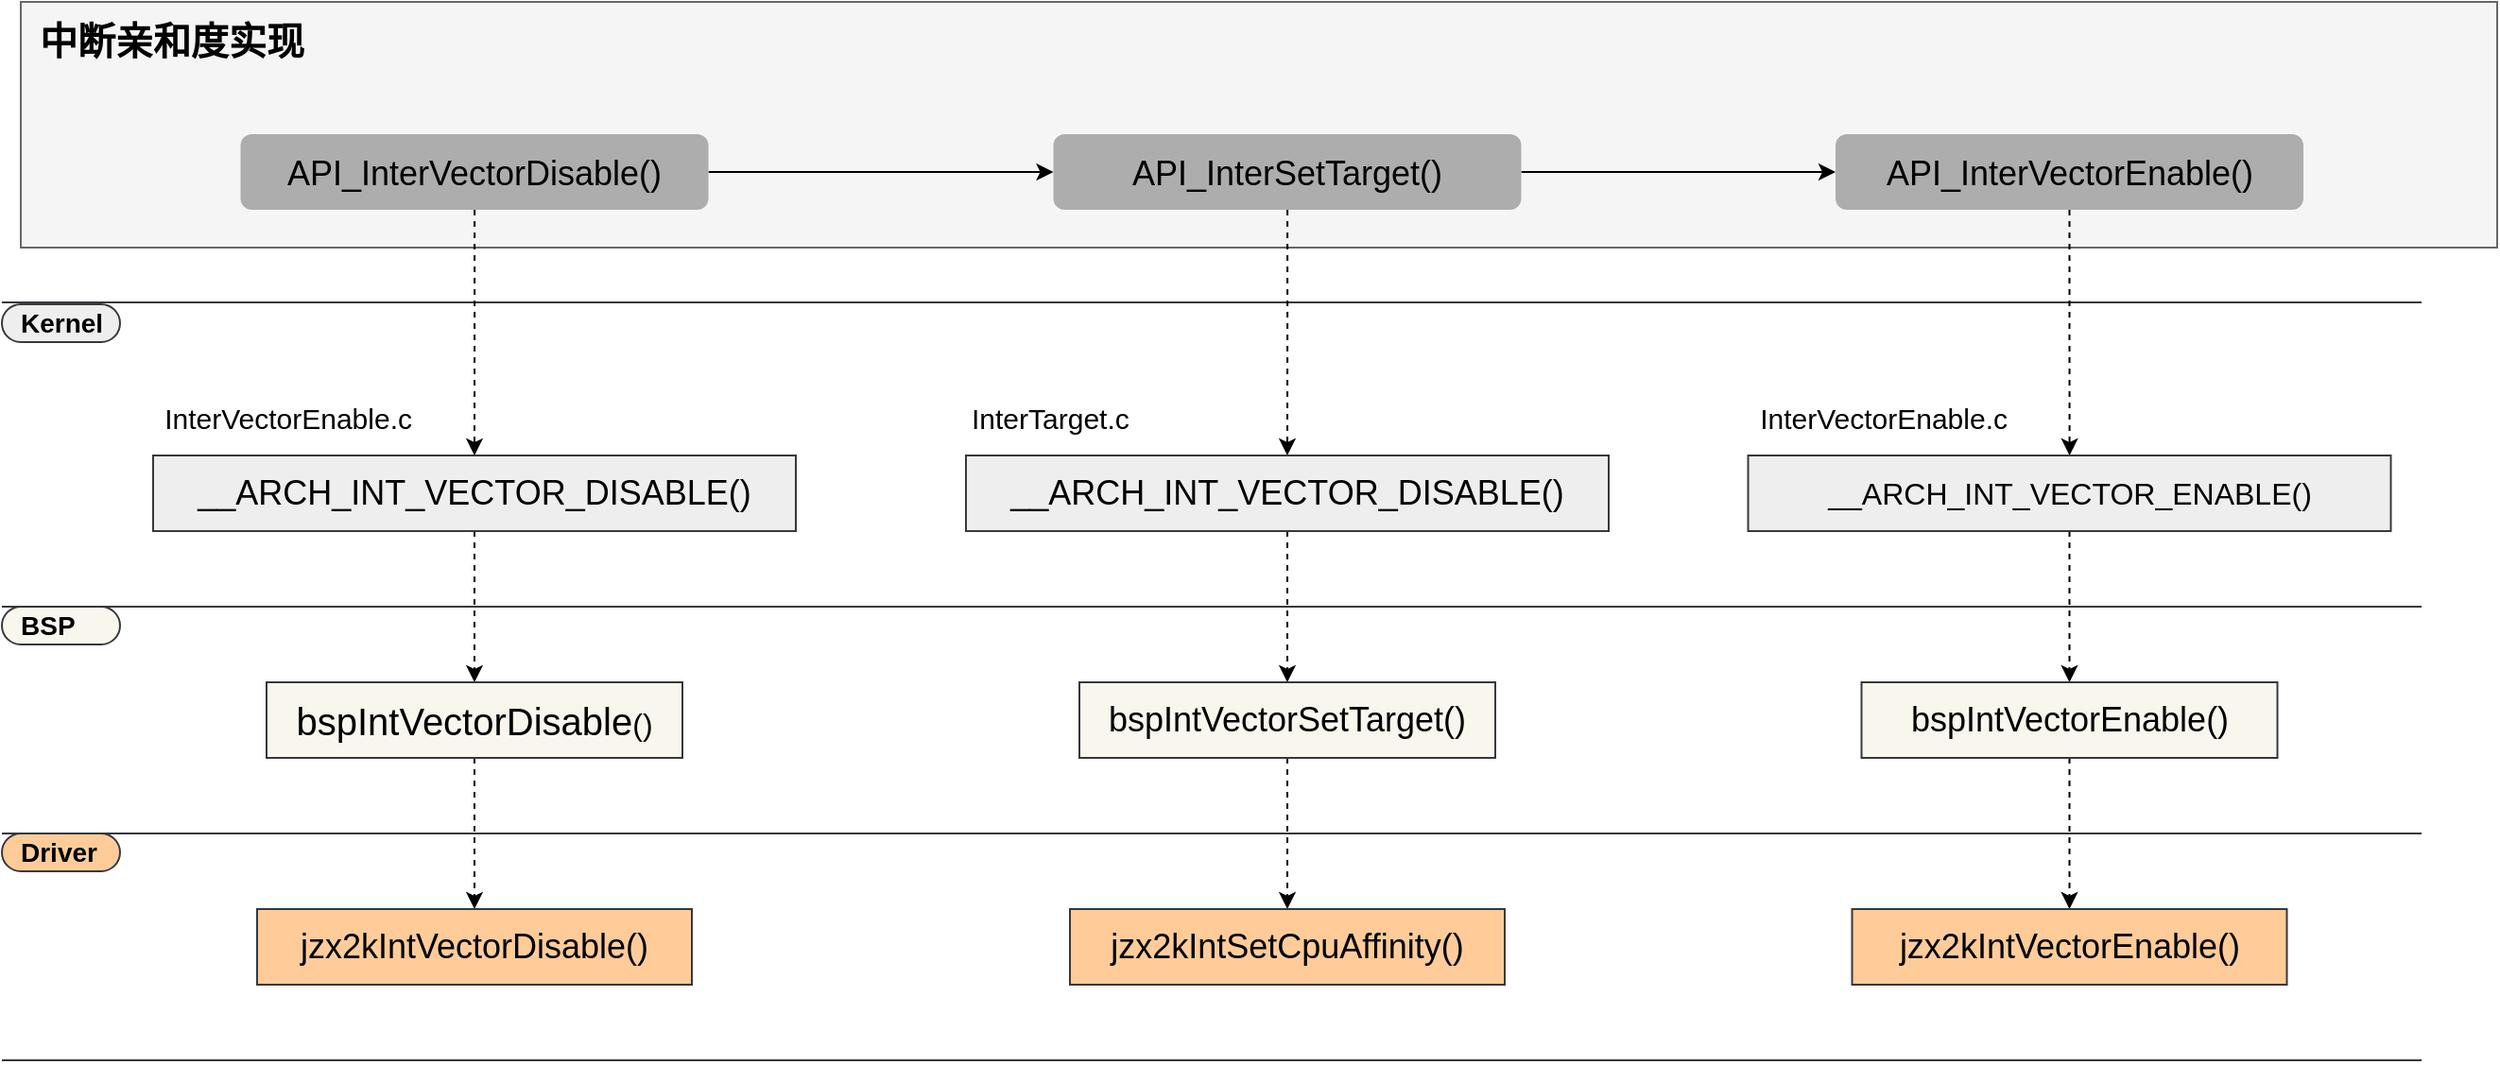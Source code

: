 <mxfile version="15.8.3" type="github" pages="18">
  <diagram id="f_AHl71J5UyCxcIMEl2Y" name="中断亲和度">
    <mxGraphModel dx="1943" dy="2235" grid="1" gridSize="10" guides="1" tooltips="1" connect="1" arrows="1" fold="1" page="1" pageScale="1" pageWidth="827" pageHeight="1169" math="0" shadow="0">
      <root>
        <mxCell id="0" />
        <mxCell id="1" parent="0" />
        <mxCell id="aTvy37-NcjgM4lKViFDM-59" value="" style="rounded=0;whiteSpace=wrap;html=1;fontSize=16;fillColor=#f5f5f5;strokeColor=#666666;fontColor=#333333;" parent="1" vertex="1">
          <mxGeometry x="90" y="-160" width="1310" height="130" as="geometry" />
        </mxCell>
        <mxCell id="aTvy37-NcjgM4lKViFDM-63" style="edgeStyle=orthogonalEdgeStyle;rounded=0;orthogonalLoop=1;jettySize=auto;html=1;dashed=1;fontSize=16;entryX=0.5;entryY=0;entryDx=0;entryDy=0;" parent="1" source="aTvy37-NcjgM4lKViFDM-1" target="aTvy37-NcjgM4lKViFDM-4" edge="1">
          <mxGeometry relative="1" as="geometry">
            <mxPoint x="350" y="170" as="targetPoint" />
          </mxGeometry>
        </mxCell>
        <mxCell id="aTvy37-NcjgM4lKViFDM-1" value="&lt;font style=&quot;font-size: 18px&quot;&gt;&lt;span style=&quot;text-align: left&quot;&gt;__ARCH_INT_VECTOR_DISABLE&lt;/span&gt;&lt;span style=&quot;text-align: left&quot;&gt;&lt;font style=&quot;font-size: 18px&quot;&gt;()&lt;/font&gt;&lt;/span&gt;&lt;/font&gt;" style="rounded=0;whiteSpace=wrap;html=1;labelBackgroundColor=none;fontSize=16;align=center;fillColor=#eeeeee;strokeColor=#36393d;" parent="1" vertex="1">
          <mxGeometry x="160" y="80" width="340" height="40" as="geometry" />
        </mxCell>
        <mxCell id="aTvy37-NcjgM4lKViFDM-3" value="&lt;span style=&quot;font-size: 15px; text-align: left;&quot;&gt;InterVectorEnable.c&lt;/span&gt;" style="text;html=1;strokeColor=none;fillColor=none;align=right;verticalAlign=middle;whiteSpace=wrap;rounded=0;labelBackgroundColor=none;fontSize=15;fontColor=#000000;" parent="1" vertex="1">
          <mxGeometry x="160" y="40" width="139" height="40" as="geometry" />
        </mxCell>
        <mxCell id="aTvy37-NcjgM4lKViFDM-64" style="edgeStyle=orthogonalEdgeStyle;rounded=0;orthogonalLoop=1;jettySize=auto;html=1;dashed=1;fontSize=16;" parent="1" source="aTvy37-NcjgM4lKViFDM-4" target="aTvy37-NcjgM4lKViFDM-7" edge="1">
          <mxGeometry relative="1" as="geometry" />
        </mxCell>
        <mxCell id="aTvy37-NcjgM4lKViFDM-4" value="&lt;span style=&quot;font-size: 20px ; text-align: left&quot;&gt;bspIntVectorDisable&lt;/span&gt;()" style="rounded=0;whiteSpace=wrap;html=1;labelBackgroundColor=none;fillColor=#f9f7ed;fontSize=16;align=center;strokeColor=#36393d;" parent="1" vertex="1">
          <mxGeometry x="220" y="200" width="220" height="40" as="geometry" />
        </mxCell>
        <mxCell id="aTvy37-NcjgM4lKViFDM-7" value="&lt;font style=&quot;font-size: 18px&quot;&gt;&lt;span style=&quot;text-align: left&quot;&gt;jzx2kIntVectorDisable&lt;/span&gt;()&lt;/font&gt;" style="rounded=0;whiteSpace=wrap;html=1;labelBackgroundColor=none;fillColor=#ffcc99;fontSize=16;align=center;strokeColor=#36393d;" parent="1" vertex="1">
          <mxGeometry x="215" y="320" width="230" height="40" as="geometry" />
        </mxCell>
        <mxCell id="aTvy37-NcjgM4lKViFDM-20" value="" style="endArrow=none;html=1;fontSize=16;fontColor=#000000;fillColor=#f9f7ed;strokeColor=#36393d;" parent="1" edge="1">
          <mxGeometry width="50" height="50" relative="1" as="geometry">
            <mxPoint x="80" y="160" as="sourcePoint" />
            <mxPoint x="1360" y="160" as="targetPoint" />
          </mxGeometry>
        </mxCell>
        <mxCell id="aTvy37-NcjgM4lKViFDM-21" value="" style="endArrow=none;html=1;fontSize=16;fontColor=#000000;fillColor=#ffcc99;strokeColor=#36393d;" parent="1" edge="1">
          <mxGeometry width="50" height="50" relative="1" as="geometry">
            <mxPoint x="80" y="280" as="sourcePoint" />
            <mxPoint x="1360" y="280" as="targetPoint" />
          </mxGeometry>
        </mxCell>
        <mxCell id="aTvy37-NcjgM4lKViFDM-22" value="" style="endArrow=none;html=1;fontSize=16;fontColor=#000000;fillColor=#eeeeee;strokeColor=#36393d;" parent="1" edge="1">
          <mxGeometry width="50" height="50" relative="1" as="geometry">
            <mxPoint x="80" y="400" as="sourcePoint" />
            <mxPoint x="1360" y="400" as="targetPoint" />
          </mxGeometry>
        </mxCell>
        <mxCell id="aTvy37-NcjgM4lKViFDM-23" value="" style="endArrow=none;html=1;fontSize=16;fontColor=#000000;fillColor=#eeeeee;strokeColor=#36393d;" parent="1" edge="1">
          <mxGeometry width="50" height="50" relative="1" as="geometry">
            <mxPoint x="80" y="-1" as="sourcePoint" />
            <mxPoint x="1360" y="-1" as="targetPoint" />
          </mxGeometry>
        </mxCell>
        <mxCell id="aTvy37-NcjgM4lKViFDM-25" value="Kernel" style="rounded=1;whiteSpace=wrap;html=1;arcSize=50;strokeColor=#36393d;strokeWidth=1;fillColor=#eeeeee;whiteSpace=wrap;align=left;verticalAlign=middle;spacingLeft=0;fontStyle=1;fontSize=14;spacing=10;labelBackgroundColor=none;" parent="1" vertex="1">
          <mxGeometry x="80" width="62.5" height="20" as="geometry" />
        </mxCell>
        <mxCell id="aTvy37-NcjgM4lKViFDM-26" value="BSP" style="rounded=1;whiteSpace=wrap;html=1;arcSize=50;strokeColor=#36393d;strokeWidth=1;fillColor=#f9f7ed;whiteSpace=wrap;align=left;verticalAlign=middle;spacingLeft=0;fontStyle=1;fontSize=14;spacing=10;labelBackgroundColor=none;" parent="1" vertex="1">
          <mxGeometry x="80" y="160" width="62.5" height="20" as="geometry" />
        </mxCell>
        <mxCell id="aTvy37-NcjgM4lKViFDM-27" value="Driver" style="rounded=1;whiteSpace=wrap;html=1;arcSize=50;strokeColor=#36393d;strokeWidth=1;fillColor=#ffcc99;whiteSpace=wrap;align=left;verticalAlign=middle;spacingLeft=0;fontStyle=1;fontSize=14;spacing=10;labelBackgroundColor=none;" parent="1" vertex="1">
          <mxGeometry x="80" y="280" width="62.5" height="20" as="geometry" />
        </mxCell>
        <mxCell id="aTvy37-NcjgM4lKViFDM-57" style="edgeStyle=orthogonalEdgeStyle;rounded=0;orthogonalLoop=1;jettySize=auto;html=1;entryX=0;entryY=0.5;entryDx=0;entryDy=0;fontSize=16;" parent="1" source="aTvy37-NcjgM4lKViFDM-31" target="aTvy37-NcjgM4lKViFDM-32" edge="1">
          <mxGeometry relative="1" as="geometry" />
        </mxCell>
        <mxCell id="aTvy37-NcjgM4lKViFDM-61" style="edgeStyle=orthogonalEdgeStyle;rounded=0;orthogonalLoop=1;jettySize=auto;html=1;entryX=0.5;entryY=0;entryDx=0;entryDy=0;fontSize=16;dashed=1;" parent="1" source="aTvy37-NcjgM4lKViFDM-31" target="aTvy37-NcjgM4lKViFDM-1" edge="1">
          <mxGeometry relative="1" as="geometry" />
        </mxCell>
        <mxCell id="aTvy37-NcjgM4lKViFDM-31" value="&lt;span style=&quot;text-align: left&quot;&gt;&lt;font style=&quot;font-size: 18px&quot;&gt;API_InterVectorDisable()&lt;/font&gt;&lt;/span&gt;" style="rounded=1;whiteSpace=wrap;html=1;glass=0;sketch=0;align=center;fillColor=#ADADAD;strokeColor=none;fontSize=20;" parent="1" vertex="1">
          <mxGeometry x="206.25" y="-90" width="247.5" height="40" as="geometry" />
        </mxCell>
        <mxCell id="aTvy37-NcjgM4lKViFDM-58" style="edgeStyle=orthogonalEdgeStyle;rounded=0;orthogonalLoop=1;jettySize=auto;html=1;entryX=0;entryY=0.5;entryDx=0;entryDy=0;fontSize=16;" parent="1" source="aTvy37-NcjgM4lKViFDM-32" target="aTvy37-NcjgM4lKViFDM-34" edge="1">
          <mxGeometry relative="1" as="geometry" />
        </mxCell>
        <mxCell id="aTvy37-NcjgM4lKViFDM-65" style="edgeStyle=orthogonalEdgeStyle;rounded=0;orthogonalLoop=1;jettySize=auto;html=1;entryX=0.5;entryY=0;entryDx=0;entryDy=0;dashed=1;fontSize=16;" parent="1" source="aTvy37-NcjgM4lKViFDM-32" target="aTvy37-NcjgM4lKViFDM-45" edge="1">
          <mxGeometry relative="1" as="geometry" />
        </mxCell>
        <mxCell id="aTvy37-NcjgM4lKViFDM-32" value="&lt;span style=&quot;text-align: left&quot;&gt;&lt;font&gt;&lt;span style=&quot;font-size: 18px&quot;&gt;API_InterSetTarget()&lt;/span&gt;&lt;/font&gt;&lt;/span&gt;" style="rounded=1;whiteSpace=wrap;html=1;glass=0;sketch=0;align=center;fillColor=#ADADAD;strokeColor=none;fontSize=20;" parent="1" vertex="1">
          <mxGeometry x="636.25" y="-90" width="247.5" height="40" as="geometry" />
        </mxCell>
        <mxCell id="aTvy37-NcjgM4lKViFDM-68" style="edgeStyle=orthogonalEdgeStyle;rounded=0;orthogonalLoop=1;jettySize=auto;html=1;dashed=1;fontSize=16;" parent="1" source="aTvy37-NcjgM4lKViFDM-34" target="aTvy37-NcjgM4lKViFDM-52" edge="1">
          <mxGeometry relative="1" as="geometry" />
        </mxCell>
        <mxCell id="aTvy37-NcjgM4lKViFDM-34" value="&lt;span style=&quot;text-align: left&quot;&gt;&lt;font&gt;&lt;span style=&quot;font-size: 18px&quot;&gt;API_InterVectorEnable()&lt;/span&gt;&lt;/font&gt;&lt;/span&gt;" style="rounded=1;whiteSpace=wrap;html=1;glass=0;sketch=0;align=center;fillColor=#ADADAD;strokeColor=none;fontSize=20;" parent="1" vertex="1">
          <mxGeometry x="1050" y="-90" width="247.5" height="40" as="geometry" />
        </mxCell>
        <mxCell id="aTvy37-NcjgM4lKViFDM-66" style="edgeStyle=orthogonalEdgeStyle;rounded=0;orthogonalLoop=1;jettySize=auto;html=1;entryX=0.5;entryY=0;entryDx=0;entryDy=0;dashed=1;fontSize=16;" parent="1" source="aTvy37-NcjgM4lKViFDM-45" target="aTvy37-NcjgM4lKViFDM-47" edge="1">
          <mxGeometry relative="1" as="geometry" />
        </mxCell>
        <mxCell id="aTvy37-NcjgM4lKViFDM-45" value="&lt;font style=&quot;font-size: 18px&quot;&gt;&lt;span style=&quot;text-align: left&quot;&gt;__ARCH_INT_VECTOR_DISABLE&lt;/span&gt;&lt;span style=&quot;text-align: left&quot;&gt;&lt;font style=&quot;font-size: 18px&quot;&gt;()&lt;/font&gt;&lt;/span&gt;&lt;/font&gt;" style="rounded=0;whiteSpace=wrap;html=1;labelBackgroundColor=none;fontSize=16;align=center;fillColor=#eeeeee;strokeColor=#36393d;" parent="1" vertex="1">
          <mxGeometry x="590" y="80" width="340" height="40" as="geometry" />
        </mxCell>
        <mxCell id="aTvy37-NcjgM4lKViFDM-46" value="InterTarget.c" style="text;whiteSpace=wrap;html=1;fontSize=15;" parent="1" vertex="1">
          <mxGeometry x="591" y="45" width="110" height="35" as="geometry" />
        </mxCell>
        <mxCell id="aTvy37-NcjgM4lKViFDM-67" style="edgeStyle=orthogonalEdgeStyle;rounded=0;orthogonalLoop=1;jettySize=auto;html=1;entryX=0.5;entryY=0;entryDx=0;entryDy=0;dashed=1;fontSize=16;" parent="1" source="aTvy37-NcjgM4lKViFDM-47" target="aTvy37-NcjgM4lKViFDM-50" edge="1">
          <mxGeometry relative="1" as="geometry" />
        </mxCell>
        <mxCell id="aTvy37-NcjgM4lKViFDM-47" value="&lt;font style=&quot;font-size: 18px&quot;&gt;&lt;span style=&quot;text-align: left&quot;&gt;bspIntVectorSetTarget&lt;/span&gt;()&lt;/font&gt;" style="rounded=0;whiteSpace=wrap;html=1;labelBackgroundColor=none;fillColor=#f9f7ed;fontSize=16;align=center;strokeColor=#36393d;" parent="1" vertex="1">
          <mxGeometry x="650" y="200" width="220" height="40" as="geometry" />
        </mxCell>
        <mxCell id="aTvy37-NcjgM4lKViFDM-50" value="&lt;font style=&quot;font-size: 18px&quot;&gt;&lt;span style=&quot;text-align: left&quot;&gt;jzx2kIntSetCpuAffinity&lt;/span&gt;()&lt;/font&gt;" style="rounded=0;whiteSpace=wrap;html=1;labelBackgroundColor=none;fillColor=#ffcc99;fontSize=16;align=center;strokeColor=#36393d;" parent="1" vertex="1">
          <mxGeometry x="645" y="320" width="230" height="40" as="geometry" />
        </mxCell>
        <mxCell id="aTvy37-NcjgM4lKViFDM-70" style="edgeStyle=orthogonalEdgeStyle;rounded=0;orthogonalLoop=1;jettySize=auto;html=1;entryX=0.5;entryY=0;entryDx=0;entryDy=0;dashed=1;fontSize=16;" parent="1" source="aTvy37-NcjgM4lKViFDM-52" target="aTvy37-NcjgM4lKViFDM-53" edge="1">
          <mxGeometry relative="1" as="geometry" />
        </mxCell>
        <mxCell id="aTvy37-NcjgM4lKViFDM-52" value="&lt;span style=&quot;text-align: left&quot;&gt;__ARCH_INT_VECTOR_ENABLE()&lt;/span&gt;" style="rounded=0;whiteSpace=wrap;html=1;labelBackgroundColor=none;fontSize=16;align=center;fillColor=#eeeeee;strokeColor=#36393d;" parent="1" vertex="1">
          <mxGeometry x="1003.75" y="80" width="340" height="40" as="geometry" />
        </mxCell>
        <mxCell id="aTvy37-NcjgM4lKViFDM-71" style="edgeStyle=orthogonalEdgeStyle;rounded=0;orthogonalLoop=1;jettySize=auto;html=1;dashed=1;fontSize=16;" parent="1" source="aTvy37-NcjgM4lKViFDM-53" target="aTvy37-NcjgM4lKViFDM-54" edge="1">
          <mxGeometry relative="1" as="geometry" />
        </mxCell>
        <mxCell id="aTvy37-NcjgM4lKViFDM-53" value="&lt;font style=&quot;font-size: 18px&quot;&gt;&lt;span style=&quot;text-align: left&quot;&gt;bspIntVectorEnable&lt;/span&gt;()&lt;/font&gt;" style="rounded=0;whiteSpace=wrap;html=1;labelBackgroundColor=none;fillColor=#f9f7ed;fontSize=16;align=center;strokeColor=#36393d;" parent="1" vertex="1">
          <mxGeometry x="1063.75" y="200" width="220" height="40" as="geometry" />
        </mxCell>
        <mxCell id="aTvy37-NcjgM4lKViFDM-54" value="&lt;div style=&quot;text-align: left ; font-size: 18px&quot;&gt;&lt;span&gt;jzx2kIntVectorEnable&lt;/span&gt;&lt;span&gt;()&lt;/span&gt;&lt;/div&gt;" style="rounded=0;whiteSpace=wrap;html=1;labelBackgroundColor=none;fillColor=#ffcc99;fontSize=16;align=center;strokeColor=#36393d;" parent="1" vertex="1">
          <mxGeometry x="1058.75" y="320" width="230" height="40" as="geometry" />
        </mxCell>
        <mxCell id="aTvy37-NcjgM4lKViFDM-56" value="&lt;span style=&quot;font-size: 15px; text-align: left;&quot;&gt;InterVectorEnable.c&lt;/span&gt;" style="text;html=1;strokeColor=none;fillColor=none;align=right;verticalAlign=middle;whiteSpace=wrap;rounded=0;labelBackgroundColor=none;fontSize=15;fontColor=#000000;" parent="1" vertex="1">
          <mxGeometry x="1003.75" y="40" width="139" height="40" as="geometry" />
        </mxCell>
        <mxCell id="aTvy37-NcjgM4lKViFDM-60" value="中断亲和度实现" style="text;html=1;strokeColor=none;fillColor=none;align=center;verticalAlign=middle;whiteSpace=wrap;rounded=0;fontSize=20;fontStyle=1" parent="1" vertex="1">
          <mxGeometry x="90" y="-150" width="160" height="20" as="geometry" />
        </mxCell>
      </root>
    </mxGraphModel>
  </diagram>
  <diagram id="qL8316SIURumnLxWKHzx" name="MIPS的SylixOS启动&amp;多核">
    <mxGraphModel dx="-294" dy="746" grid="1" gridSize="10" guides="1" tooltips="1" connect="1" arrows="1" fold="1" page="1" pageScale="1" pageWidth="827" pageHeight="1169" math="0" shadow="0">
      <root>
        <mxCell id="jHImGd16olAUb6AEX5ug-0" />
        <mxCell id="jHImGd16olAUb6AEX5ug-1" parent="jHImGd16olAUb6AEX5ug-0" />
        <mxCell id="AUTbotIYAGW774YXRipP-64" value="" style="shape=corner;whiteSpace=wrap;html=1;rounded=0;shadow=0;dashed=1;fontSize=18;fillColor=#f8cecc;align=center;dx=130;dy=320;rotation=-90;gradientColor=#ea6b66;strokeColor=#b85450;" parent="jHImGd16olAUb6AEX5ug-1" vertex="1">
          <mxGeometry x="2613.75" y="-181.25" width="717.5" height="1145" as="geometry" />
        </mxCell>
        <mxCell id="AUTbotIYAGW774YXRipP-42" value="" style="rounded=0;whiteSpace=wrap;html=1;fontSize=18;align=center;shadow=0;fillColor=#d5e8d4;dashed=1;strokeColor=#82b366;" parent="jHImGd16olAUb6AEX5ug-1" vertex="1">
          <mxGeometry x="3212" y="41" width="330" height="522" as="geometry" />
        </mxCell>
        <mxCell id="AUTbotIYAGW774YXRipP-28" value="" style="rounded=0;whiteSpace=wrap;html=1;fontSize=18;align=center;shadow=0;fillColor=#fff2cc;dashed=1;strokeColor=#d6b656;" parent="jHImGd16olAUb6AEX5ug-1" vertex="1">
          <mxGeometry x="2802" y="41" width="330" height="520" as="geometry" />
        </mxCell>
        <mxCell id="6F-4_NPyjS5Hty4GbFhC-3" value="&lt;font style=&quot;font-size: 18px&quot; color=&quot;#ffffff&quot;&gt;halBootThread()&lt;/font&gt;" style="whiteSpace=wrap;html=1;rounded=1;fontSize=18;fillColor=#6d8764;strokeColor=#3A5431;fontColor=#ffffff;" parent="jHImGd16olAUb6AEX5ug-1" vertex="1">
          <mxGeometry x="3242" y="81" width="230" height="40" as="geometry" />
        </mxCell>
        <mxCell id="6F-4_NPyjS5Hty4GbFhC-4" value="&lt;font style=&quot;font-size: 18px&quot; color=&quot;#ffffff&quot;&gt;t_main()&lt;/font&gt;" style="whiteSpace=wrap;html=1;rounded=1;fontSize=18;fillColor=#76608a;strokeColor=#432D57;fontColor=#ffffff;" parent="jHImGd16olAUb6AEX5ug-1" vertex="1">
          <mxGeometry x="3294" y="640" width="172" height="40" as="geometry" />
        </mxCell>
        <mxCell id="AUTbotIYAGW774YXRipP-69" style="edgeStyle=orthogonalEdgeStyle;rounded=1;orthogonalLoop=1;jettySize=auto;html=1;fontSize=18;strokeColor=#000000;exitX=0.5;exitY=1;exitDx=0;exitDy=0;" parent="jHImGd16olAUb6AEX5ug-1" source="56NnUdHV3uwawOVAHehz-14" edge="1">
          <mxGeometry relative="1" as="geometry">
            <mxPoint x="2140" y="450" as="targetPoint" />
            <mxPoint x="2140" y="170" as="sourcePoint" />
          </mxGeometry>
        </mxCell>
        <mxCell id="56NnUdHV3uwawOVAHehz-14" value="&lt;font style=&quot;font-size: 18px;&quot;&gt;bspInit()&lt;/font&gt;" style="whiteSpace=wrap;html=1;rounded=1;fontSize=18;fillColor=#fa6800;strokeColor=#C73500;fontColor=#000000;" parent="jHImGd16olAUb6AEX5ug-1" vertex="1">
          <mxGeometry x="2080" y="120" width="120" height="40" as="geometry" />
        </mxCell>
        <mxCell id="56NnUdHV3uwawOVAHehz-16" value="&lt;span style=&quot;color: rgb(0, 0, 0); font-size: 18px;&quot;&gt;halModeInit()&lt;/span&gt;" style="rounded=1;whiteSpace=wrap;html=1;labelBackgroundColor=none;strokeColor=#666666;fillColor=#f5f5f5;fontSize=11;fontColor=#333333;align=center;" parent="jHImGd16olAUb6AEX5ug-1" vertex="1">
          <mxGeometry x="2440" y="50" width="240" height="40" as="geometry" />
        </mxCell>
        <mxCell id="56NnUdHV3uwawOVAHehz-17" value="&lt;span style=&quot;color: rgb(0, 0, 0); font-size: 18px;&quot;&gt;bspBoardTargetInit()&lt;/span&gt;" style="rounded=1;whiteSpace=wrap;html=1;labelBackgroundColor=none;strokeColor=#666666;fillColor=#f5f5f5;fontSize=11;fontColor=#333333;align=center;" parent="jHImGd16olAUb6AEX5ug-1" vertex="1">
          <mxGeometry x="2440" y="120" width="240" height="40" as="geometry" />
        </mxCell>
        <mxCell id="56NnUdHV3uwawOVAHehz-18" value="&lt;span style=&quot;color: rgb(0, 0, 0); font-size: 18px;&quot;&gt;bspBoardkernelStartParam()&lt;/span&gt;" style="rounded=1;whiteSpace=wrap;html=1;labelBackgroundColor=none;strokeColor=#666666;fillColor=#f5f5f5;fontSize=11;fontColor=#333333;align=center;" parent="jHImGd16olAUb6AEX5ug-1" vertex="1">
          <mxGeometry x="2440" y="200" width="240" height="40" as="geometry" />
        </mxCell>
        <mxCell id="AUTbotIYAGW774YXRipP-0" value="" style="edgeStyle=elbowEdgeStyle;elbow=horizontal;endArrow=classic;html=1;strokeWidth=1;fontSize=11;fontColor=#000000;entryX=0;entryY=0.5;entryDx=0;entryDy=0;exitX=1;exitY=0.5;exitDx=0;exitDy=0;dashed=1;" parent="jHImGd16olAUb6AEX5ug-1" source="56NnUdHV3uwawOVAHehz-14" target="56NnUdHV3uwawOVAHehz-16" edge="1">
          <mxGeometry width="50" height="50" relative="1" as="geometry">
            <mxPoint x="2170" y="180.2" as="sourcePoint" />
            <mxPoint x="2260.24" y="100" as="targetPoint" />
            <Array as="points">
              <mxPoint x="2360" y="110" />
            </Array>
          </mxGeometry>
        </mxCell>
        <mxCell id="AUTbotIYAGW774YXRipP-2" value="" style="edgeStyle=elbowEdgeStyle;elbow=horizontal;endArrow=classic;html=1;strokeWidth=1;fontSize=11;fontColor=#000000;entryX=0;entryY=0.5;entryDx=0;entryDy=0;dashed=1;exitX=1;exitY=0.5;exitDx=0;exitDy=0;" parent="jHImGd16olAUb6AEX5ug-1" source="56NnUdHV3uwawOVAHehz-14" target="56NnUdHV3uwawOVAHehz-17" edge="1">
          <mxGeometry width="50" height="50" relative="1" as="geometry">
            <mxPoint x="2180" y="190.2" as="sourcePoint" />
            <mxPoint x="2450" y="85" as="targetPoint" />
            <Array as="points">
              <mxPoint x="2330" y="150" />
            </Array>
          </mxGeometry>
        </mxCell>
        <mxCell id="AUTbotIYAGW774YXRipP-3" value="" style="edgeStyle=elbowEdgeStyle;elbow=horizontal;endArrow=classic;html=1;strokeWidth=1;fontSize=11;fontColor=#000000;entryX=0;entryY=0.5;entryDx=0;entryDy=0;dashed=1;exitX=1;exitY=0.5;exitDx=0;exitDy=0;" parent="jHImGd16olAUb6AEX5ug-1" source="56NnUdHV3uwawOVAHehz-14" target="56NnUdHV3uwawOVAHehz-18" edge="1">
          <mxGeometry width="50" height="50" relative="1" as="geometry">
            <mxPoint x="2210" y="150" as="sourcePoint" />
            <mxPoint x="2440" y="145" as="targetPoint" />
            <Array as="points">
              <mxPoint x="2360" y="190" />
            </Array>
          </mxGeometry>
        </mxCell>
        <mxCell id="AUTbotIYAGW774YXRipP-4" value="&lt;div style=&quot;text-align: left&quot;&gt;&lt;span&gt;&lt;font color=&quot;#ffffff&quot;&gt;API_KernelStart()&lt;/font&gt;&lt;/span&gt;&lt;/div&gt;" style="whiteSpace=wrap;html=1;rounded=1;fontSize=18;fillColor=#f0a30a;strokeColor=#BD7000;fontColor=#000000;" parent="jHImGd16olAUb6AEX5ug-1" vertex="1">
          <mxGeometry x="2080" y="450" width="170" height="30" as="geometry" />
        </mxCell>
        <mxCell id="AUTbotIYAGW774YXRipP-5" value="&lt;span style=&quot;text-align: left&quot;&gt;&lt;font color=&quot;#000000&quot;&gt;&lt;span style=&quot;font-size: 18px&quot;&gt;API_KernelPrimaryStart()&lt;/span&gt;&lt;/font&gt;&lt;/span&gt;" style="rounded=1;whiteSpace=wrap;html=1;labelBackgroundColor=none;strokeColor=#666666;fillColor=#f5f5f5;fontSize=11;fontColor=#333333;align=center;" parent="jHImGd16olAUb6AEX5ug-1" vertex="1">
          <mxGeometry x="2080" y="480" width="230" height="40" as="geometry" />
        </mxCell>
        <mxCell id="AUTbotIYAGW774YXRipP-6" value="&lt;span style=&quot;color: rgb(0, 0, 0); font-size: 18px;&quot;&gt;_KernelPrimaryLowLevelInit()&lt;/span&gt;" style="rounded=1;whiteSpace=wrap;html=1;labelBackgroundColor=none;strokeColor=#666666;fillColor=#f5f5f5;fontSize=11;fontColor=#333333;align=center;" parent="jHImGd16olAUb6AEX5ug-1" vertex="1">
          <mxGeometry x="2440" y="280" width="250" height="40" as="geometry" />
        </mxCell>
        <mxCell id="AUTbotIYAGW774YXRipP-7" value="&lt;span style=&quot;color: rgb(0, 0, 0); font-size: 18px;&quot;&gt;_KernelHighLevelInit()&lt;/span&gt;" style="rounded=1;whiteSpace=wrap;html=1;labelBackgroundColor=none;strokeColor=#666666;fillColor=#f5f5f5;fontSize=11;fontColor=#333333;align=center;" parent="jHImGd16olAUb6AEX5ug-1" vertex="1">
          <mxGeometry x="2440" y="440" width="240" height="40" as="geometry" />
        </mxCell>
        <mxCell id="AUTbotIYAGW774YXRipP-8" value="&lt;span style=&quot;color: rgb(0, 0, 0); font-size: 18px;&quot;&gt;bspIntInit()&lt;/span&gt;" style="rounded=1;whiteSpace=wrap;html=1;labelBackgroundColor=none;strokeColor=#666666;fillColor=#f5f5f5;fontSize=11;fontColor=#333333;align=center;" parent="jHImGd16olAUb6AEX5ug-1" vertex="1">
          <mxGeometry x="2440" y="360" width="240" height="40" as="geometry" />
        </mxCell>
        <mxCell id="AUTbotIYAGW774YXRipP-59" style="edgeStyle=orthogonalEdgeStyle;rounded=1;orthogonalLoop=1;jettySize=auto;html=1;entryX=-0.004;entryY=0.112;entryDx=0;entryDy=0;entryPerimeter=0;fontSize=18;dashed=1;fillColor=#e3c800;" parent="jHImGd16olAUb6AEX5ug-1" source="AUTbotIYAGW774YXRipP-9" target="AUTbotIYAGW774YXRipP-28" edge="1">
          <mxGeometry relative="1" as="geometry">
            <Array as="points">
              <mxPoint x="2760" y="540" />
              <mxPoint x="2760" y="99" />
            </Array>
          </mxGeometry>
        </mxCell>
        <mxCell id="AUTbotIYAGW774YXRipP-9" value="&lt;div style=&quot;&quot;&gt;&lt;span style=&quot;font-size: 18px&quot;&gt;&lt;font color=&quot;#000000&quot;&gt;pfuncStartHook()&lt;/font&gt;&lt;/span&gt;&lt;/div&gt;" style="rounded=1;whiteSpace=wrap;html=1;labelBackgroundColor=none;strokeColor=#666666;fillColor=#f5f5f5;fontSize=11;fontColor=#333333;align=center;" parent="jHImGd16olAUb6AEX5ug-1" vertex="1">
          <mxGeometry x="2440" y="520" width="240" height="40" as="geometry" />
        </mxCell>
        <mxCell id="AUTbotIYAGW774YXRipP-10" value="&lt;span style=&quot;color: rgb(0, 0, 0); font-size: 18px;&quot;&gt;_KernelPrimaryEntry()&lt;/span&gt;" style="rounded=1;whiteSpace=wrap;html=1;labelBackgroundColor=none;strokeColor=#666666;fillColor=#f5f5f5;fontSize=11;fontColor=#333333;align=center;" parent="jHImGd16olAUb6AEX5ug-1" vertex="1">
          <mxGeometry x="2440" y="680" width="240" height="40" as="geometry" />
        </mxCell>
        <mxCell id="AUTbotIYAGW774YXRipP-13" value="&lt;font style=&quot;font-size: 18px&quot; color=&quot;#ffffff&quot;&gt;usrSatrtup()&lt;/font&gt;" style="whiteSpace=wrap;html=1;rounded=1;fontSize=18;fillColor=#e3c800;strokeColor=#B09500;fontColor=#000000;" parent="jHImGd16olAUb6AEX5ug-1" vertex="1">
          <mxGeometry x="2812" y="81" width="120" height="40" as="geometry" />
        </mxCell>
        <mxCell id="AUTbotIYAGW774YXRipP-75" style="edgeStyle=orthogonalEdgeStyle;rounded=1;orthogonalLoop=1;jettySize=auto;html=1;dashed=1;fontSize=18;strokeColor=#000000;entryX=0;entryY=0.113;entryDx=0;entryDy=0;entryPerimeter=0;" parent="jHImGd16olAUb6AEX5ug-1" source="AUTbotIYAGW774YXRipP-14" target="AUTbotIYAGW774YXRipP-42" edge="1">
          <mxGeometry relative="1" as="geometry">
            <Array as="points">
              <mxPoint x="3180" y="700" />
              <mxPoint x="3180" y="100" />
            </Array>
          </mxGeometry>
        </mxCell>
        <mxCell id="AUTbotIYAGW774YXRipP-14" value="&lt;span style=&quot;color: rgb(0 , 0 , 0) ; font-size: 18px ; text-align: left&quot;&gt;_KernelPrimaryCoreStartup()&lt;/span&gt;" style="rounded=1;whiteSpace=wrap;html=1;labelBackgroundColor=none;strokeColor=#666666;fillColor=#f5f5f5;fontSize=11;fontColor=#333333;align=center;" parent="jHImGd16olAUb6AEX5ug-1" vertex="1">
          <mxGeometry x="2892" y="680" width="240" height="40" as="geometry" />
        </mxCell>
        <mxCell id="AUTbotIYAGW774YXRipP-15" value="&lt;span style=&quot;color: rgb(0 , 0 , 0) ; font-size: 18px ; text-align: left&quot;&gt;bspTickInit()&lt;/span&gt;" style="rounded=1;whiteSpace=wrap;html=1;labelBackgroundColor=none;strokeColor=#666666;fillColor=#f5f5f5;fontSize=11;fontColor=#333333;align=center;" parent="jHImGd16olAUb6AEX5ug-1" vertex="1">
          <mxGeometry x="2891" y="640" width="160" height="40" as="geometry" />
        </mxCell>
        <mxCell id="AUTbotIYAGW774YXRipP-16" style="edgeStyle=orthogonalEdgeStyle;rounded=0;orthogonalLoop=1;jettySize=auto;html=1;exitX=0.5;exitY=1;exitDx=0;exitDy=0;fontSize=18;" parent="jHImGd16olAUb6AEX5ug-1" source="AUTbotIYAGW774YXRipP-14" target="AUTbotIYAGW774YXRipP-14" edge="1">
          <mxGeometry relative="1" as="geometry" />
        </mxCell>
        <mxCell id="AUTbotIYAGW774YXRipP-19" value="&lt;span style=&quot;color: rgb(0, 0, 0); font-size: 18px;&quot;&gt;_KernelBootSecondary()&lt;/span&gt;" style="rounded=1;whiteSpace=wrap;html=1;labelBackgroundColor=none;strokeColor=#666666;fillColor=#f5f5f5;fontSize=11;fontColor=#333333;align=center;" parent="jHImGd16olAUb6AEX5ug-1" vertex="1">
          <mxGeometry x="2440" y="600" width="240" height="40" as="geometry" />
        </mxCell>
        <mxCell id="AUTbotIYAGW774YXRipP-22" value="&lt;span style=&quot;color: rgb(0 , 0 , 0) ; font-size: 18px ; text-align: left&quot;&gt;halIdleInit()&lt;/span&gt;" style="rounded=1;whiteSpace=wrap;html=1;labelBackgroundColor=none;strokeColor=#666666;fillColor=#f5f5f5;fontSize=11;fontColor=#333333;align=center;flipH=1;" parent="jHImGd16olAUb6AEX5ug-1" vertex="1">
          <mxGeometry x="2891" y="162.5" width="160" height="40" as="geometry" />
        </mxCell>
        <mxCell id="AUTbotIYAGW774YXRipP-23" value="&lt;div style=&quot;text-align: left&quot;&gt;&lt;span style=&quot;font-size: 18px&quot;&gt;&lt;font color=&quot;#000000&quot;&gt;halFpuInit()&lt;/font&gt;&lt;/span&gt;&lt;/div&gt;" style="rounded=1;whiteSpace=wrap;html=1;labelBackgroundColor=none;strokeColor=#666666;fillColor=#f5f5f5;fontSize=11;fontColor=#333333;align=center;flipH=1;" parent="jHImGd16olAUb6AEX5ug-1" vertex="1">
          <mxGeometry x="2891" y="232.5" width="160" height="40" as="geometry" />
        </mxCell>
        <mxCell id="AUTbotIYAGW774YXRipP-24" value="&lt;div style=&quot;text-align: left&quot;&gt;&lt;font color=&quot;#000000&quot;&gt;&lt;span style=&quot;font-size: 18px&quot;&gt;halTimeInit()&lt;/span&gt;&lt;/font&gt;&lt;br&gt;&lt;/div&gt;" style="rounded=1;whiteSpace=wrap;html=1;labelBackgroundColor=none;strokeColor=#666666;fillColor=#f5f5f5;fontSize=11;fontColor=#333333;align=center;flipH=1;" parent="jHImGd16olAUb6AEX5ug-1" vertex="1">
          <mxGeometry x="2891" y="302.5" width="160" height="40" as="geometry" />
        </mxCell>
        <mxCell id="AUTbotIYAGW774YXRipP-25" value="&lt;div style=&quot;text-align: left&quot;&gt;&lt;font color=&quot;#000000&quot;&gt;&lt;span style=&quot;font-size: 18px&quot;&gt;halVmmInit()&lt;/span&gt;&lt;/font&gt;&lt;br&gt;&lt;/div&gt;" style="rounded=1;whiteSpace=wrap;html=1;labelBackgroundColor=none;strokeColor=#666666;fillColor=#f5f5f5;fontSize=11;fontColor=#333333;align=center;flipH=1;" parent="jHImGd16olAUb6AEX5ug-1" vertex="1">
          <mxGeometry x="2891" y="372.5" width="160" height="40" as="geometry" />
        </mxCell>
        <mxCell id="AUTbotIYAGW774YXRipP-26" value="&lt;div style=&quot;text-align: left&quot;&gt;&lt;span style=&quot;color: rgb(0 , 0 , 0) ; font-size: 18px&quot;&gt;halCacheInit()&lt;/span&gt;&lt;br&gt;&lt;/div&gt;" style="rounded=1;whiteSpace=wrap;html=1;labelBackgroundColor=none;strokeColor=#666666;fillColor=#f5f5f5;fontSize=11;fontColor=#333333;align=center;flipH=1;" parent="jHImGd16olAUb6AEX5ug-1" vertex="1">
          <mxGeometry x="2891" y="442.5" width="160" height="40" as="geometry" />
        </mxCell>
        <mxCell id="AUTbotIYAGW774YXRipP-30" value="" style="endArrow=none;html=1;fontSize=18;entryX=0;entryY=0.25;entryDx=0;entryDy=0;exitX=1;exitY=0.25;exitDx=0;exitDy=0;dashed=1;" parent="jHImGd16olAUb6AEX5ug-1" edge="1">
          <mxGeometry width="50" height="50" relative="1" as="geometry">
            <mxPoint x="3132" y="140" as="sourcePoint" />
            <mxPoint x="2802" y="140" as="targetPoint" />
          </mxGeometry>
        </mxCell>
        <mxCell id="AUTbotIYAGW774YXRipP-31" value="&lt;div style=&quot;text-align: left&quot;&gt;&lt;span style=&quot;color: rgb(0 , 0 , 0) ; font-size: 18px&quot;&gt;halShellInit()&lt;/span&gt;&lt;br&gt;&lt;/div&gt;" style="rounded=1;whiteSpace=wrap;html=1;labelBackgroundColor=none;strokeColor=#666666;fillColor=#f5f5f5;fontSize=11;fontColor=#333333;align=center;" parent="jHImGd16olAUb6AEX5ug-1" vertex="1">
          <mxGeometry x="3291" y="162.5" width="161" height="40" as="geometry" />
        </mxCell>
        <mxCell id="AUTbotIYAGW774YXRipP-32" value="&lt;div style=&quot;text-align: left&quot;&gt;&lt;font color=&quot;#000000&quot;&gt;&lt;span style=&quot;font-size: 18px&quot;&gt;halBusInit()&lt;/span&gt;&lt;/font&gt;&lt;br&gt;&lt;/div&gt;" style="rounded=1;whiteSpace=wrap;html=1;labelBackgroundColor=none;strokeColor=#666666;fillColor=#f5f5f5;fontSize=11;fontColor=#333333;align=center;" parent="jHImGd16olAUb6AEX5ug-1" vertex="1">
          <mxGeometry x="3291" y="238" width="161" height="40" as="geometry" />
        </mxCell>
        <mxCell id="AUTbotIYAGW774YXRipP-33" value="&lt;div style=&quot;text-align: left&quot;&gt;&lt;span style=&quot;color: rgb(0 , 0 , 0) ; font-size: 18px&quot;&gt;halDrvInit()&lt;/span&gt;&lt;br&gt;&lt;/div&gt;" style="rounded=1;whiteSpace=wrap;html=1;labelBackgroundColor=none;strokeColor=#666666;fillColor=#f5f5f5;fontSize=11;fontColor=#333333;align=center;" parent="jHImGd16olAUb6AEX5ug-1" vertex="1">
          <mxGeometry x="3292" y="307.75" width="160" height="40.5" as="geometry" />
        </mxCell>
        <mxCell id="AUTbotIYAGW774YXRipP-34" value="&lt;div style=&quot;text-align: left&quot;&gt;&lt;span style=&quot;color: rgb(0 , 0 , 0) ; font-size: 18px&quot;&gt;SMP启动&lt;/span&gt;&lt;br&gt;&lt;/div&gt;" style="rounded=1;whiteSpace=wrap;html=1;labelBackgroundColor=none;strokeColor=#666666;fillColor=#f5f5f5;fontSize=11;fontColor=#333333;align=center;" parent="jHImGd16olAUb6AEX5ug-1" vertex="1">
          <mxGeometry x="3291" y="442" width="160" height="40.5" as="geometry" />
        </mxCell>
        <mxCell id="AUTbotIYAGW774YXRipP-76" style="edgeStyle=orthogonalEdgeStyle;rounded=1;orthogonalLoop=1;jettySize=auto;html=1;dashed=1;fontSize=18;strokeColor=#000000;exitX=0.458;exitY=1;exitDx=0;exitDy=0;exitPerimeter=0;" parent="jHImGd16olAUb6AEX5ug-1" source="AUTbotIYAGW774YXRipP-35" target="6F-4_NPyjS5Hty4GbFhC-4" edge="1">
          <mxGeometry relative="1" as="geometry" />
        </mxCell>
        <mxCell id="AUTbotIYAGW774YXRipP-35" value="&lt;div style=&quot;text-align: left&quot;&gt;&lt;span style=&quot;color: rgb(0 , 0 , 0) ; font-size: 18px&quot;&gt;创建t_main&lt;/span&gt;&lt;br&gt;&lt;/div&gt;" style="rounded=1;whiteSpace=wrap;html=1;labelBackgroundColor=none;strokeColor=#666666;fillColor=#f5f5f5;fontSize=11;fontColor=#333333;align=center;" parent="jHImGd16olAUb6AEX5ug-1" vertex="1">
          <mxGeometry x="3291" y="513" width="160" height="40" as="geometry" />
        </mxCell>
        <mxCell id="AUTbotIYAGW774YXRipP-36" value="&lt;span style=&quot;color: rgb(0 , 0 , 0) ; font-size: 18px&quot;&gt;内核启动运行&lt;/span&gt;" style="rounded=1;whiteSpace=wrap;html=1;labelBackgroundColor=none;strokeColor=#666666;fillColor=#f5f5f5;fontSize=11;fontColor=#333333;align=center;" parent="jHImGd16olAUb6AEX5ug-1" vertex="1">
          <mxGeometry x="3294" y="680" width="212" height="40" as="geometry" />
        </mxCell>
        <mxCell id="AUTbotIYAGW774YXRipP-43" value="" style="endArrow=none;html=1;fontSize=18;entryX=0;entryY=0.25;entryDx=0;entryDy=0;exitX=1;exitY=0.25;exitDx=0;exitDy=0;dashed=1;" parent="jHImGd16olAUb6AEX5ug-1" edge="1">
          <mxGeometry width="50" height="50" relative="1" as="geometry">
            <mxPoint x="3543" y="137.29" as="sourcePoint" />
            <mxPoint x="3213" y="137.29" as="targetPoint" />
          </mxGeometry>
        </mxCell>
        <mxCell id="AUTbotIYAGW774YXRipP-44" value="" style="endArrow=none;html=1;fontSize=16;fontColor=#000000;fillColor=#eeeeee;strokeColor=#36393d;dashed=1;" parent="jHImGd16olAUb6AEX5ug-1" edge="1">
          <mxGeometry width="50" height="50" relative="1" as="geometry">
            <mxPoint x="2080" y="800" as="sourcePoint" />
            <mxPoint x="3560" y="800" as="targetPoint" />
          </mxGeometry>
        </mxCell>
        <mxCell id="AUTbotIYAGW774YXRipP-46" value="static VOID&amp;nbsp; _KernelBootSecondary (VOID)&lt;br&gt;{&lt;br&gt;&amp;nbsp; &amp;nbsp; KN_SMP_MB();&amp;nbsp; &amp;nbsp; &amp;nbsp; &amp;nbsp; &amp;nbsp; &amp;nbsp; &amp;nbsp; &amp;nbsp; &amp;nbsp; &amp;nbsp; /*&amp;nbsp; 内存屏障, 确保之前操作已处理*/&lt;br&gt;&amp;nbsp; &amp;nbsp; KN_SECONDARY_GO();&amp;nbsp; &amp;nbsp; &amp;nbsp;/*&amp;nbsp; 通知从核可以进行基本初始化&amp;nbsp; */&lt;br&gt;&amp;nbsp; &amp;nbsp; LW_SPINLOCK_NOTIFY();&lt;br&gt;}" style="text;whiteSpace=wrap;html=1;fontSize=18;fillColor=#fff2cc;strokeColor=#d6b656;gradientColor=#ffd966;" parent="jHImGd16olAUb6AEX5ug-1" vertex="1">
          <mxGeometry x="2400" y="833.75" width="580" height="130" as="geometry" />
        </mxCell>
        <mxCell id="AUTbotIYAGW774YXRipP-47" value="KN_SMP_MB();&amp;nbsp; &amp;nbsp; &amp;nbsp; &amp;nbsp; &amp;nbsp; /*&amp;nbsp; 内存屏障, 确保之前操作已处理*/&lt;br&gt;KN_PRIMARY_GO();&amp;nbsp; /*&amp;nbsp; 通知从核可以进入多任务模式&amp;nbsp; */&lt;br&gt;LW_SPINLOCK_NOTIFY();" style="text;whiteSpace=wrap;html=1;fontSize=18;gradientColor=#ffd966;fillColor=#fff2cc;strokeColor=#d6b656;" parent="jHImGd16olAUb6AEX5ug-1" vertex="1">
          <mxGeometry x="3062" y="883.75" width="480" height="80" as="geometry" />
        </mxCell>
        <mxCell id="AUTbotIYAGW774YXRipP-53" value="" style="edgeStyle=elbowEdgeStyle;elbow=horizontal;endArrow=classic;html=1;strokeWidth=1;fontSize=11;fontColor=#000000;exitX=1;exitY=0.5;exitDx=0;exitDy=0;dashed=1;" parent="jHImGd16olAUb6AEX5ug-1" source="AUTbotIYAGW774YXRipP-5" edge="1">
          <mxGeometry width="50" height="50" relative="1" as="geometry">
            <mxPoint x="2310" y="495" as="sourcePoint" />
            <mxPoint x="2440" y="300" as="targetPoint" />
            <Array as="points">
              <mxPoint x="2360" y="400" />
            </Array>
          </mxGeometry>
        </mxCell>
        <mxCell id="AUTbotIYAGW774YXRipP-54" value="" style="edgeStyle=elbowEdgeStyle;elbow=horizontal;endArrow=classic;html=1;strokeWidth=1;fontSize=11;fontColor=#000000;dashed=1;entryX=0;entryY=0.5;entryDx=0;entryDy=0;" parent="jHImGd16olAUb6AEX5ug-1" target="AUTbotIYAGW774YXRipP-8" edge="1">
          <mxGeometry width="50" height="50" relative="1" as="geometry">
            <mxPoint x="2310" y="500" as="sourcePoint" />
            <mxPoint x="2450" y="310.0" as="targetPoint" />
            <Array as="points">
              <mxPoint x="2360" y="440" />
            </Array>
          </mxGeometry>
        </mxCell>
        <mxCell id="AUTbotIYAGW774YXRipP-55" value="" style="edgeStyle=elbowEdgeStyle;elbow=horizontal;endArrow=classic;html=1;strokeWidth=1;fontSize=11;fontColor=#000000;dashed=1;entryX=0;entryY=0.5;entryDx=0;entryDy=0;exitX=1;exitY=0.5;exitDx=0;exitDy=0;" parent="jHImGd16olAUb6AEX5ug-1" source="AUTbotIYAGW774YXRipP-5" edge="1">
          <mxGeometry width="50" height="50" relative="1" as="geometry">
            <mxPoint x="2310" y="580" as="sourcePoint" />
            <mxPoint x="2440" y="460" as="targetPoint" />
            <Array as="points">
              <mxPoint x="2360" y="480" />
            </Array>
          </mxGeometry>
        </mxCell>
        <mxCell id="AUTbotIYAGW774YXRipP-56" value="" style="edgeStyle=elbowEdgeStyle;elbow=horizontal;endArrow=classic;html=1;strokeWidth=1;fontSize=11;fontColor=#000000;dashed=1;entryX=0;entryY=0.5;entryDx=0;entryDy=0;exitX=1;exitY=0.5;exitDx=0;exitDy=0;" parent="jHImGd16olAUb6AEX5ug-1" source="AUTbotIYAGW774YXRipP-5" target="AUTbotIYAGW774YXRipP-9" edge="1">
          <mxGeometry width="50" height="50" relative="1" as="geometry">
            <mxPoint x="2320.0" y="510" as="sourcePoint" />
            <mxPoint x="2450.0" y="470" as="targetPoint" />
            <Array as="points">
              <mxPoint x="2360" y="520" />
            </Array>
          </mxGeometry>
        </mxCell>
        <mxCell id="AUTbotIYAGW774YXRipP-57" value="" style="edgeStyle=elbowEdgeStyle;elbow=horizontal;endArrow=classic;html=1;strokeWidth=1;fontSize=11;fontColor=#000000;dashed=1;entryX=0;entryY=0.5;entryDx=0;entryDy=0;exitX=1;exitY=0.5;exitDx=0;exitDy=0;" parent="jHImGd16olAUb6AEX5ug-1" source="AUTbotIYAGW774YXRipP-5" target="AUTbotIYAGW774YXRipP-19" edge="1">
          <mxGeometry width="50" height="50" relative="1" as="geometry">
            <mxPoint x="2320" y="510" as="sourcePoint" />
            <mxPoint x="2450" y="550" as="targetPoint" />
            <Array as="points">
              <mxPoint x="2360" y="560" />
            </Array>
          </mxGeometry>
        </mxCell>
        <mxCell id="AUTbotIYAGW774YXRipP-58" value="" style="edgeStyle=elbowEdgeStyle;elbow=horizontal;endArrow=classic;html=1;strokeWidth=1;fontSize=11;fontColor=#000000;dashed=1;exitX=1;exitY=0.5;exitDx=0;exitDy=0;" parent="jHImGd16olAUb6AEX5ug-1" source="AUTbotIYAGW774YXRipP-5" edge="1">
          <mxGeometry width="50" height="50" relative="1" as="geometry">
            <mxPoint x="2320.0" y="510" as="sourcePoint" />
            <mxPoint x="2440" y="700" as="targetPoint" />
            <Array as="points">
              <mxPoint x="2360" y="600" />
            </Array>
          </mxGeometry>
        </mxCell>
        <mxCell id="AUTbotIYAGW774YXRipP-61" value="&lt;div style=&quot;text-align: left&quot;&gt;&lt;span style=&quot;color: rgb(0 , 0 , 0) ; font-size: 18px&quot;&gt;创建t_boot线程&lt;/span&gt;&lt;br&gt;&lt;/div&gt;" style="rounded=1;whiteSpace=wrap;html=1;labelBackgroundColor=none;strokeColor=#666666;fillColor=#f5f5f5;fontSize=11;fontColor=#333333;align=center;flipH=1;" parent="jHImGd16olAUb6AEX5ug-1" vertex="1">
          <mxGeometry x="2891" y="513.5" width="160" height="40" as="geometry" />
        </mxCell>
        <mxCell id="AUTbotIYAGW774YXRipP-62" value="&lt;div style=&quot;text-align: left&quot;&gt;&lt;font color=&quot;#000000&quot;&gt;&lt;span style=&quot;font-size: 18px&quot;&gt;...&lt;/span&gt;&lt;/font&gt;&lt;/div&gt;" style="rounded=1;whiteSpace=wrap;html=1;labelBackgroundColor=none;strokeColor=#666666;fillColor=#f5f5f5;fontSize=11;fontColor=#333333;align=center;" parent="jHImGd16olAUb6AEX5ug-1" vertex="1">
          <mxGeometry x="3291" y="372" width="161" height="40.5" as="geometry" />
        </mxCell>
        <mxCell id="AUTbotIYAGW774YXRipP-68" style="edgeStyle=orthogonalEdgeStyle;rounded=1;orthogonalLoop=1;jettySize=auto;html=1;fontSize=18;strokeColor=#000000;" parent="jHImGd16olAUb6AEX5ug-1" source="AUTbotIYAGW774YXRipP-67" target="56NnUdHV3uwawOVAHehz-14" edge="1">
          <mxGeometry relative="1" as="geometry" />
        </mxCell>
        <mxCell id="AUTbotIYAGW774YXRipP-67" value="&lt;font style=&quot;font-size: 18px&quot;&gt;reset()&lt;/font&gt;" style="whiteSpace=wrap;html=1;rounded=1;fontSize=18;fillColor=#008a00;strokeColor=#005700;fontColor=#ffffff;" parent="jHImGd16olAUb6AEX5ug-1" vertex="1">
          <mxGeometry x="2080" y="41" width="120" height="40" as="geometry" />
        </mxCell>
        <mxCell id="AUTbotIYAGW774YXRipP-72" style="edgeStyle=orthogonalEdgeStyle;rounded=1;orthogonalLoop=1;jettySize=auto;html=1;fontSize=18;strokeColor=#000000;exitX=1;exitY=0.75;exitDx=0;exitDy=0;entryX=0;entryY=0.5;entryDx=0;entryDy=0;dashed=1;" parent="jHImGd16olAUb6AEX5ug-1" source="AUTbotIYAGW774YXRipP-10" target="AUTbotIYAGW774YXRipP-15" edge="1">
          <mxGeometry relative="1" as="geometry">
            <Array as="points" />
          </mxGeometry>
        </mxCell>
      </root>
    </mxGraphModel>
  </diagram>
  <diagram id="RZ798pVJUUURfGGUKoC8" name="mmu">
    <mxGraphModel dx="1360" dy="746" grid="1" gridSize="10" guides="1" tooltips="1" connect="1" arrows="1" fold="1" page="1" pageScale="1" pageWidth="827" pageHeight="1169" math="0" shadow="0">
      <root>
        <mxCell id="zp1fFpFEGcA_6p3zPl2Y-0" />
        <mxCell id="zp1fFpFEGcA_6p3zPl2Y-1" parent="zp1fFpFEGcA_6p3zPl2Y-0" />
        <mxCell id="XYoJAEYj_I1ZfaBbK7dZ-23" value="" style="shape=table;startSize=0;container=1;collapsible=0;childLayout=tableLayout;" parent="zp1fFpFEGcA_6p3zPl2Y-1" vertex="1">
          <mxGeometry x="240" y="400" width="410" height="40" as="geometry" />
        </mxCell>
        <mxCell id="XYoJAEYj_I1ZfaBbK7dZ-24" value="" style="shape=partialRectangle;collapsible=0;dropTarget=0;pointerEvents=0;fillColor=none;top=0;left=0;bottom=0;right=0;points=[[0,0.5],[1,0.5]];portConstraint=eastwest;" parent="XYoJAEYj_I1ZfaBbK7dZ-23" vertex="1">
          <mxGeometry width="410" height="40" as="geometry" />
        </mxCell>
        <mxCell id="XYoJAEYj_I1ZfaBbK7dZ-25" value="12b" style="shape=partialRectangle;html=1;whiteSpace=wrap;connectable=0;overflow=hidden;fillColor=none;top=0;left=0;bottom=0;right=0;pointerEvents=1;" parent="XYoJAEYj_I1ZfaBbK7dZ-24" vertex="1">
          <mxGeometry width="136" height="40" as="geometry">
            <mxRectangle width="136" height="40" as="alternateBounds" />
          </mxGeometry>
        </mxCell>
        <mxCell id="XYoJAEYj_I1ZfaBbK7dZ-26" value="6b" style="shape=partialRectangle;html=1;whiteSpace=wrap;connectable=0;overflow=hidden;fillColor=none;top=0;left=0;bottom=0;right=0;pointerEvents=1;" parent="XYoJAEYj_I1ZfaBbK7dZ-24" vertex="1">
          <mxGeometry x="136" width="94" height="40" as="geometry">
            <mxRectangle width="94" height="40" as="alternateBounds" />
          </mxGeometry>
        </mxCell>
        <mxCell id="XYoJAEYj_I1ZfaBbK7dZ-27" value="14b" style="shape=partialRectangle;html=1;whiteSpace=wrap;connectable=0;overflow=hidden;fillColor=none;top=0;left=0;bottom=0;right=0;pointerEvents=1;" parent="XYoJAEYj_I1ZfaBbK7dZ-24" vertex="1">
          <mxGeometry x="230" width="180" height="40" as="geometry">
            <mxRectangle width="180" height="40" as="alternateBounds" />
          </mxGeometry>
        </mxCell>
        <mxCell id="XYoJAEYj_I1ZfaBbK7dZ-28" value="0&lt;br&gt;0" style="text;html=1;strokeColor=none;fillColor=none;align=center;verticalAlign=middle;whiteSpace=wrap;rounded=0;" parent="zp1fFpFEGcA_6p3zPl2Y-1" vertex="1">
          <mxGeometry x="630" y="405" width="20" height="30" as="geometry" />
        </mxCell>
        <mxCell id="XYoJAEYj_I1ZfaBbK7dZ-29" value="1&lt;br&gt;3" style="text;html=1;strokeColor=none;fillColor=none;align=center;verticalAlign=middle;whiteSpace=wrap;rounded=0;" parent="zp1fFpFEGcA_6p3zPl2Y-1" vertex="1">
          <mxGeometry x="468" y="405" width="20" height="30" as="geometry" />
        </mxCell>
        <mxCell id="XYoJAEYj_I1ZfaBbK7dZ-30" value="1&lt;br&gt;4" style="text;html=1;strokeColor=none;fillColor=none;align=center;verticalAlign=middle;whiteSpace=wrap;rounded=0;" parent="zp1fFpFEGcA_6p3zPl2Y-1" vertex="1">
          <mxGeometry x="452" y="405" width="20" height="30" as="geometry" />
        </mxCell>
        <mxCell id="XYoJAEYj_I1ZfaBbK7dZ-31" value="1&lt;br&gt;9" style="text;html=1;strokeColor=none;fillColor=none;align=center;verticalAlign=middle;whiteSpace=wrap;rounded=0;" parent="zp1fFpFEGcA_6p3zPl2Y-1" vertex="1">
          <mxGeometry x="373" y="405" width="20" height="30" as="geometry" />
        </mxCell>
        <mxCell id="XYoJAEYj_I1ZfaBbK7dZ-32" value="2&lt;br&gt;0" style="text;html=1;strokeColor=none;fillColor=none;align=center;verticalAlign=middle;whiteSpace=wrap;rounded=0;" parent="zp1fFpFEGcA_6p3zPl2Y-1" vertex="1">
          <mxGeometry x="360" y="405" width="20" height="30" as="geometry" />
        </mxCell>
        <mxCell id="XYoJAEYj_I1ZfaBbK7dZ-33" value="3&lt;br&gt;1" style="text;html=1;strokeColor=none;fillColor=none;align=center;verticalAlign=middle;whiteSpace=wrap;rounded=0;" parent="zp1fFpFEGcA_6p3zPl2Y-1" vertex="1">
          <mxGeometry x="240" y="405" width="20" height="30" as="geometry" />
        </mxCell>
        <mxCell id="XYoJAEYj_I1ZfaBbK7dZ-34" value="虚拟地址VA" style="text;html=1;strokeColor=none;fillColor=none;align=center;verticalAlign=middle;whiteSpace=wrap;rounded=0;" parent="zp1fFpFEGcA_6p3zPl2Y-1" vertex="1">
          <mxGeometry x="360" y="360" width="127" height="30" as="geometry" />
        </mxCell>
        <mxCell id="XYoJAEYj_I1ZfaBbK7dZ-35" value="" style="shape=curlyBracket;whiteSpace=wrap;html=1;rounded=1;flipH=1;size=0.5;rotation=90;" parent="zp1fFpFEGcA_6p3zPl2Y-1" vertex="1">
          <mxGeometry x="549.13" y="376.88" width="20" height="176.25" as="geometry" />
        </mxCell>
        <mxCell id="XYoJAEYj_I1ZfaBbK7dZ-36" value="" style="shape=curlyBracket;whiteSpace=wrap;html=1;rounded=1;flipH=1;size=0.5;rotation=90;" parent="zp1fFpFEGcA_6p3zPl2Y-1" vertex="1">
          <mxGeometry x="413.38" y="417.13" width="20" height="95.76" as="geometry" />
        </mxCell>
        <mxCell id="XYoJAEYj_I1ZfaBbK7dZ-37" value="" style="shape=curlyBracket;whiteSpace=wrap;html=1;rounded=1;flipH=1;size=0.5;rotation=90;" parent="zp1fFpFEGcA_6p3zPl2Y-1" vertex="1">
          <mxGeometry x="297.9" y="396.13" width="20" height="135.77" as="geometry" />
        </mxCell>
        <mxCell id="XYoJAEYj_I1ZfaBbK7dZ-38" value="OFFSET" style="text;html=1;strokeColor=none;fillColor=none;align=center;verticalAlign=middle;whiteSpace=wrap;rounded=0;" parent="zp1fFpFEGcA_6p3zPl2Y-1" vertex="1">
          <mxGeometry x="495.63" y="470" width="127" height="30" as="geometry" />
        </mxCell>
        <mxCell id="XYoJAEYj_I1ZfaBbK7dZ-39" value="PTE" style="text;html=1;strokeColor=none;fillColor=none;align=center;verticalAlign=middle;whiteSpace=wrap;rounded=0;" parent="zp1fFpFEGcA_6p3zPl2Y-1" vertex="1">
          <mxGeometry x="359.88" y="470" width="127" height="30" as="geometry" />
        </mxCell>
        <mxCell id="XYoJAEYj_I1ZfaBbK7dZ-40" value="PGD" style="text;html=1;strokeColor=none;fillColor=none;align=center;verticalAlign=middle;whiteSpace=wrap;rounded=0;" parent="zp1fFpFEGcA_6p3zPl2Y-1" vertex="1">
          <mxGeometry x="246" y="470" width="127" height="30" as="geometry" />
        </mxCell>
      </root>
    </mxGraphModel>
  </diagram>
  <diagram id="EP-NY7ksiWO70wNl1Wlf" name="__pageZoneCreate">
    <mxGraphModel dx="-1121" dy="746" grid="1" gridSize="10" guides="1" tooltips="1" connect="1" arrows="1" fold="1" page="1" pageScale="1" pageWidth="827" pageHeight="1169" math="0" shadow="0">
      <root>
        <mxCell id="TgAcxuwSvU-7I9-JrTVB-0" />
        <mxCell id="TgAcxuwSvU-7I9-JrTVB-1" parent="TgAcxuwSvU-7I9-JrTVB-0" />
        <mxCell id="-QgII1pjBLQ4d7CRQ4-X-0" value="" style="rounded=0;whiteSpace=wrap;html=1;fontSize=18;align=center;shadow=0;fillColor=#fff2cc;dashed=1;strokeColor=#d6b656;" parent="TgAcxuwSvU-7I9-JrTVB-1" vertex="1">
          <mxGeometry x="2680" y="40" width="300" height="520" as="geometry" />
        </mxCell>
        <mxCell id="hoVH51Fzl9dDuREAuXay-0" value="" style="rounded=0;whiteSpace=wrap;html=1;fontSize=18;align=center;shadow=0;fillColor=#d5e8d4;dashed=1;strokeColor=#82b366;" parent="TgAcxuwSvU-7I9-JrTVB-1" vertex="1">
          <mxGeometry x="3120" y="60" width="330" height="149" as="geometry" />
        </mxCell>
        <mxCell id="IcgA08mS_oNN3GqETZOA-0" value="" style="shape=table;startSize=0;container=1;collapsible=0;childLayout=tableLayout;fillColor=#6d8764;fontColor=#ffffff;strokeColor=#3A5431;" parent="TgAcxuwSvU-7I9-JrTVB-1" vertex="1">
          <mxGeometry x="2770" y="290" width="185" height="240" as="geometry" />
        </mxCell>
        <mxCell id="IcgA08mS_oNN3GqETZOA-1" value="" style="shape=partialRectangle;collapsible=0;dropTarget=0;pointerEvents=0;fillColor=none;top=0;left=0;bottom=0;right=0;points=[[0,0.5],[1,0.5]];portConstraint=eastwest;" parent="IcgA08mS_oNN3GqETZOA-0" vertex="1">
          <mxGeometry width="185" height="40" as="geometry" />
        </mxCell>
        <mxCell id="IcgA08mS_oNN3GqETZOA-2" value="&lt;font style=&quot;font-size: 18px&quot;&gt;0&lt;/font&gt;" style="shape=partialRectangle;html=1;whiteSpace=wrap;connectable=0;overflow=hidden;fillColor=none;top=0;left=0;bottom=0;right=0;pointerEvents=1;" parent="IcgA08mS_oNN3GqETZOA-1" vertex="1">
          <mxGeometry width="185" height="40" as="geometry">
            <mxRectangle width="185" height="40" as="alternateBounds" />
          </mxGeometry>
        </mxCell>
        <mxCell id="IcgA08mS_oNN3GqETZOA-3" value="" style="shape=partialRectangle;collapsible=0;dropTarget=0;pointerEvents=0;fillColor=none;top=0;left=0;bottom=0;right=0;points=[[0,0.5],[1,0.5]];portConstraint=eastwest;" parent="IcgA08mS_oNN3GqETZOA-0" vertex="1">
          <mxGeometry y="40" width="185" height="40" as="geometry" />
        </mxCell>
        <mxCell id="IcgA08mS_oNN3GqETZOA-4" value="&lt;font style=&quot;font-size: 18px&quot;&gt;1&lt;/font&gt;" style="shape=partialRectangle;html=1;whiteSpace=wrap;connectable=0;overflow=hidden;fillColor=none;top=0;left=0;bottom=0;right=0;pointerEvents=1;" parent="IcgA08mS_oNN3GqETZOA-3" vertex="1">
          <mxGeometry width="185" height="40" as="geometry">
            <mxRectangle width="185" height="40" as="alternateBounds" />
          </mxGeometry>
        </mxCell>
        <mxCell id="IcgA08mS_oNN3GqETZOA-5" value="" style="shape=partialRectangle;collapsible=0;dropTarget=0;pointerEvents=0;fillColor=none;top=0;left=0;bottom=0;right=0;points=[[0,0.5],[1,0.5]];portConstraint=eastwest;" parent="IcgA08mS_oNN3GqETZOA-0" vertex="1">
          <mxGeometry y="80" width="185" height="40" as="geometry" />
        </mxCell>
        <mxCell id="IcgA08mS_oNN3GqETZOA-6" value="&lt;span style=&quot;font-size: 18px&quot;&gt;2&lt;/span&gt;" style="shape=partialRectangle;html=1;whiteSpace=wrap;connectable=0;overflow=hidden;fillColor=none;top=0;left=0;bottom=0;right=0;pointerEvents=1;" parent="IcgA08mS_oNN3GqETZOA-5" vertex="1">
          <mxGeometry width="185" height="40" as="geometry">
            <mxRectangle width="185" height="40" as="alternateBounds" />
          </mxGeometry>
        </mxCell>
        <mxCell id="IcgA08mS_oNN3GqETZOA-7" value="" style="shape=partialRectangle;collapsible=0;dropTarget=0;pointerEvents=0;fillColor=none;top=0;left=0;bottom=0;right=0;points=[[0,0.5],[1,0.5]];portConstraint=eastwest;" parent="IcgA08mS_oNN3GqETZOA-0" vertex="1">
          <mxGeometry y="120" width="185" height="40" as="geometry" />
        </mxCell>
        <mxCell id="IcgA08mS_oNN3GqETZOA-8" value="&lt;span style=&quot;font-size: 18px&quot;&gt;3&lt;/span&gt;" style="shape=partialRectangle;html=1;whiteSpace=wrap;connectable=0;overflow=hidden;fillColor=none;top=0;left=0;bottom=0;right=0;pointerEvents=1;" parent="IcgA08mS_oNN3GqETZOA-7" vertex="1">
          <mxGeometry width="185" height="40" as="geometry">
            <mxRectangle width="185" height="40" as="alternateBounds" />
          </mxGeometry>
        </mxCell>
        <mxCell id="IcgA08mS_oNN3GqETZOA-9" value="" style="shape=partialRectangle;collapsible=0;dropTarget=0;pointerEvents=0;fillColor=none;top=0;left=0;bottom=0;right=0;points=[[0,0.5],[1,0.5]];portConstraint=eastwest;" parent="IcgA08mS_oNN3GqETZOA-0" vertex="1">
          <mxGeometry y="160" width="185" height="40" as="geometry" />
        </mxCell>
        <mxCell id="IcgA08mS_oNN3GqETZOA-10" value="&lt;span style=&quot;font-size: 18px&quot;&gt;4&lt;/span&gt;" style="shape=partialRectangle;html=1;whiteSpace=wrap;connectable=0;overflow=hidden;fillColor=none;top=0;left=0;bottom=0;right=0;pointerEvents=1;" parent="IcgA08mS_oNN3GqETZOA-9" vertex="1">
          <mxGeometry width="185" height="40" as="geometry">
            <mxRectangle width="185" height="40" as="alternateBounds" />
          </mxGeometry>
        </mxCell>
        <mxCell id="IcgA08mS_oNN3GqETZOA-11" value="" style="shape=partialRectangle;collapsible=0;dropTarget=0;pointerEvents=0;fillColor=none;top=0;left=0;bottom=0;right=0;points=[[0,0.5],[1,0.5]];portConstraint=eastwest;" parent="IcgA08mS_oNN3GqETZOA-0" vertex="1">
          <mxGeometry y="200" width="185" height="40" as="geometry" />
        </mxCell>
        <mxCell id="IcgA08mS_oNN3GqETZOA-12" value="&lt;font style=&quot;font-size: 18px&quot;&gt;....&lt;/font&gt;" style="shape=partialRectangle;html=1;whiteSpace=wrap;connectable=0;overflow=hidden;fillColor=none;top=0;left=0;bottom=0;right=0;pointerEvents=1;" parent="IcgA08mS_oNN3GqETZOA-11" vertex="1">
          <mxGeometry width="185" height="40" as="geometry">
            <mxRectangle width="185" height="40" as="alternateBounds" />
          </mxGeometry>
        </mxCell>
        <mxCell id="IcgA08mS_oNN3GqETZOA-13" value="&lt;font style=&quot;font-size: 18px&quot;&gt;LW_VMM_ZONE&lt;/font&gt;" style="text;html=1;strokeColor=none;fillColor=none;align=center;verticalAlign=middle;whiteSpace=wrap;rounded=0;" parent="TgAcxuwSvU-7I9-JrTVB-1" vertex="1">
          <mxGeometry x="2690" y="50" width="170" height="30" as="geometry" />
        </mxCell>
        <mxCell id="IcgA08mS_oNN3GqETZOA-14" value="&lt;font style=&quot;font-size: 12px&quot;&gt;ZONE_vmfa[LW_CFG_VMM_MAX_ORDER]&lt;/font&gt;" style="text;whiteSpace=wrap;html=1;fontSize=18;fontColor=#000000;" parent="TgAcxuwSvU-7I9-JrTVB-1" vertex="1">
          <mxGeometry x="2710" y="250" width="260" height="40" as="geometry" />
        </mxCell>
        <mxCell id="IcgA08mS_oNN3GqETZOA-16" style="edgeStyle=orthogonalEdgeStyle;rounded=0;orthogonalLoop=1;jettySize=auto;html=1;entryX=0;entryY=0.5;entryDx=0;entryDy=0;fontSize=18;fontColor=#000000;" parent="TgAcxuwSvU-7I9-JrTVB-1" source="IcgA08mS_oNN3GqETZOA-1" target="hoVH51Fzl9dDuREAuXay-0" edge="1">
          <mxGeometry relative="1" as="geometry" />
        </mxCell>
        <mxCell id="IcgA08mS_oNN3GqETZOA-17" value="&lt;font style=&quot;font-size: 18px&quot;&gt;PLW_VMM_PAGE&lt;/font&gt;" style="text;html=1;strokeColor=none;fillColor=none;align=center;verticalAlign=middle;whiteSpace=wrap;rounded=0;" parent="TgAcxuwSvU-7I9-JrTVB-1" vertex="1">
          <mxGeometry x="3190" y="70" width="170" height="30" as="geometry" />
        </mxCell>
        <mxCell id="IcgA08mS_oNN3GqETZOA-25" value="" style="shape=table;startSize=0;container=1;collapsible=0;childLayout=tableLayout;fontSize=18;fontColor=#000000;" parent="TgAcxuwSvU-7I9-JrTVB-1" vertex="1">
          <mxGeometry x="3160" y="120" width="260" height="70" as="geometry" />
        </mxCell>
        <mxCell id="IcgA08mS_oNN3GqETZOA-26" value="" style="shape=partialRectangle;collapsible=0;dropTarget=0;pointerEvents=0;fillColor=none;top=0;left=0;bottom=0;right=0;points=[[0,0.5],[1,0.5]];portConstraint=eastwest;fontSize=18;fontColor=#000000;" parent="IcgA08mS_oNN3GqETZOA-25" vertex="1">
          <mxGeometry width="260" height="70" as="geometry" />
        </mxCell>
        <mxCell id="IcgA08mS_oNN3GqETZOA-27" value="" style="shape=partialRectangle;html=1;whiteSpace=wrap;connectable=0;overflow=hidden;fillColor=none;top=0;left=0;bottom=0;right=0;pointerEvents=1;fontSize=18;fontColor=#000000;" parent="IcgA08mS_oNN3GqETZOA-26" vertex="1">
          <mxGeometry width="26" height="70" as="geometry">
            <mxRectangle width="26" height="70" as="alternateBounds" />
          </mxGeometry>
        </mxCell>
        <mxCell id="IcgA08mS_oNN3GqETZOA-28" value="" style="shape=partialRectangle;html=1;whiteSpace=wrap;connectable=0;overflow=hidden;fillColor=none;top=0;left=0;bottom=0;right=0;pointerEvents=1;fontSize=18;fontColor=#000000;" parent="IcgA08mS_oNN3GqETZOA-26" vertex="1">
          <mxGeometry x="26" width="26" height="70" as="geometry">
            <mxRectangle width="26" height="70" as="alternateBounds" />
          </mxGeometry>
        </mxCell>
        <mxCell id="IcgA08mS_oNN3GqETZOA-29" value="" style="shape=partialRectangle;html=1;whiteSpace=wrap;connectable=0;overflow=hidden;fillColor=none;top=0;left=0;bottom=0;right=0;pointerEvents=1;fontSize=18;fontColor=#000000;" parent="IcgA08mS_oNN3GqETZOA-26" vertex="1">
          <mxGeometry x="52" width="26" height="70" as="geometry">
            <mxRectangle width="26" height="70" as="alternateBounds" />
          </mxGeometry>
        </mxCell>
        <mxCell id="IcgA08mS_oNN3GqETZOA-30" value="" style="shape=partialRectangle;html=1;whiteSpace=wrap;connectable=0;overflow=hidden;fillColor=none;top=0;left=0;bottom=0;right=0;pointerEvents=1;fontSize=18;fontColor=#000000;" parent="IcgA08mS_oNN3GqETZOA-26" vertex="1">
          <mxGeometry x="78" width="26" height="70" as="geometry">
            <mxRectangle width="26" height="70" as="alternateBounds" />
          </mxGeometry>
        </mxCell>
        <mxCell id="IcgA08mS_oNN3GqETZOA-31" value="" style="shape=partialRectangle;html=1;whiteSpace=wrap;connectable=0;overflow=hidden;fillColor=none;top=0;left=0;bottom=0;right=0;pointerEvents=1;fontSize=18;fontColor=#000000;" parent="IcgA08mS_oNN3GqETZOA-26" vertex="1">
          <mxGeometry x="104" width="26" height="70" as="geometry">
            <mxRectangle width="26" height="70" as="alternateBounds" />
          </mxGeometry>
        </mxCell>
        <mxCell id="IcgA08mS_oNN3GqETZOA-32" value="" style="shape=partialRectangle;html=1;whiteSpace=wrap;connectable=0;overflow=hidden;fillColor=none;top=0;left=0;bottom=0;right=0;pointerEvents=1;fontSize=18;fontColor=#000000;" parent="IcgA08mS_oNN3GqETZOA-26" vertex="1">
          <mxGeometry x="130" width="26" height="70" as="geometry">
            <mxRectangle width="26" height="70" as="alternateBounds" />
          </mxGeometry>
        </mxCell>
        <mxCell id="IcgA08mS_oNN3GqETZOA-33" value="" style="shape=partialRectangle;html=1;whiteSpace=wrap;connectable=0;overflow=hidden;fillColor=none;top=0;left=0;bottom=0;right=0;pointerEvents=1;fontSize=18;fontColor=#000000;" parent="IcgA08mS_oNN3GqETZOA-26" vertex="1">
          <mxGeometry x="156" width="26" height="70" as="geometry">
            <mxRectangle width="26" height="70" as="alternateBounds" />
          </mxGeometry>
        </mxCell>
        <mxCell id="IcgA08mS_oNN3GqETZOA-34" value="" style="shape=partialRectangle;html=1;whiteSpace=wrap;connectable=0;overflow=hidden;fillColor=none;top=0;left=0;bottom=0;right=0;pointerEvents=1;fontSize=18;fontColor=#000000;" parent="IcgA08mS_oNN3GqETZOA-26" vertex="1">
          <mxGeometry x="182" width="26" height="70" as="geometry">
            <mxRectangle width="26" height="70" as="alternateBounds" />
          </mxGeometry>
        </mxCell>
        <mxCell id="IcgA08mS_oNN3GqETZOA-35" value="" style="shape=partialRectangle;html=1;whiteSpace=wrap;connectable=0;overflow=hidden;fillColor=none;top=0;left=0;bottom=0;right=0;pointerEvents=1;fontSize=18;fontColor=#000000;" parent="IcgA08mS_oNN3GqETZOA-26" vertex="1">
          <mxGeometry x="208" width="26" height="70" as="geometry">
            <mxRectangle width="26" height="70" as="alternateBounds" />
          </mxGeometry>
        </mxCell>
        <mxCell id="IcgA08mS_oNN3GqETZOA-36" value="" style="shape=partialRectangle;html=1;whiteSpace=wrap;connectable=0;overflow=hidden;fillColor=none;top=0;left=0;bottom=0;right=0;pointerEvents=1;fontSize=18;fontColor=#000000;" parent="IcgA08mS_oNN3GqETZOA-26" vertex="1">
          <mxGeometry x="234" width="26" height="70" as="geometry">
            <mxRectangle width="26" height="70" as="alternateBounds" />
          </mxGeometry>
        </mxCell>
      </root>
    </mxGraphModel>
  </diagram>
  <diagram id="RzBQwP-MeQv28c63McxO" name="MMU和CPU">
    <mxGraphModel dx="-1121" dy="746" grid="1" gridSize="10" guides="1" tooltips="1" connect="1" arrows="1" fold="1" page="1" pageScale="1" pageWidth="827" pageHeight="1169" math="0" shadow="0">
      <root>
        <mxCell id="pN6bRRJCew_-PcDM15N0-0" />
        <mxCell id="pN6bRRJCew_-PcDM15N0-1" parent="pN6bRRJCew_-PcDM15N0-0" />
        <mxCell id="ycyQDUS3QUtl1FdYf2X2-63" style="edgeStyle=orthogonalEdgeStyle;rounded=0;orthogonalLoop=1;jettySize=auto;html=1;fontSize=18;strokeWidth=2;" parent="pN6bRRJCew_-PcDM15N0-1" source="2J9LgP8-IV3RN6Y8TScb-0" edge="1">
          <mxGeometry relative="1" as="geometry">
            <mxPoint x="3160" y="342.5" as="targetPoint" />
          </mxGeometry>
        </mxCell>
        <mxCell id="2J9LgP8-IV3RN6Y8TScb-0" value="" style="rounded=0;whiteSpace=wrap;html=1;fontSize=18;align=center;shadow=0;fillColor=#bac8d3;dashed=1;strokeColor=#23445d;" parent="pN6bRRJCew_-PcDM15N0-1" vertex="1">
          <mxGeometry x="2560" y="165" width="520" height="355" as="geometry" />
        </mxCell>
        <mxCell id="2J9LgP8-IV3RN6Y8TScb-1" value="&lt;font style=&quot;font-size: 18px&quot;&gt;CPU芯片&lt;/font&gt;" style="text;html=1;strokeColor=none;fillColor=none;align=center;verticalAlign=middle;whiteSpace=wrap;rounded=0;" parent="pN6bRRJCew_-PcDM15N0-1" vertex="1">
          <mxGeometry x="2560" y="125" width="120" height="40" as="geometry" />
        </mxCell>
        <mxCell id="ycyQDUS3QUtl1FdYf2X2-5" style="edgeStyle=orthogonalEdgeStyle;rounded=0;orthogonalLoop=1;jettySize=auto;html=1;fontSize=18;" parent="pN6bRRJCew_-PcDM15N0-1" source="mqP5noCNfkh4bnhkxsQ3-0" target="ycyQDUS3QUtl1FdYf2X2-0" edge="1">
          <mxGeometry relative="1" as="geometry" />
        </mxCell>
        <mxCell id="mqP5noCNfkh4bnhkxsQ3-0" value="&lt;font style=&quot;font-size: 18px&quot; color=&quot;#ffffff&quot;&gt;CPU&lt;/font&gt;" style="whiteSpace=wrap;html=1;rounded=1;fontSize=18;fillColor=#fa6800;strokeColor=#C73500;fontColor=#000000;" parent="pN6bRRJCew_-PcDM15N0-1" vertex="1">
          <mxGeometry x="2600" y="360" width="160" height="120" as="geometry" />
        </mxCell>
        <mxCell id="ycyQDUS3QUtl1FdYf2X2-7" style="edgeStyle=orthogonalEdgeStyle;rounded=0;orthogonalLoop=1;jettySize=auto;html=1;exitX=0.25;exitY=0;exitDx=0;exitDy=0;entryX=0.25;entryY=1;entryDx=0;entryDy=0;fontSize=18;" parent="pN6bRRJCew_-PcDM15N0-1" source="ycyQDUS3QUtl1FdYf2X2-0" target="ycyQDUS3QUtl1FdYf2X2-1" edge="1">
          <mxGeometry relative="1" as="geometry" />
        </mxCell>
        <mxCell id="ycyQDUS3QUtl1FdYf2X2-0" value="MMU" style="whiteSpace=wrap;html=1;rounded=1;fontSize=18;fillColor=#008a00;strokeColor=#005700;fontColor=#ffffff;" parent="pN6bRRJCew_-PcDM15N0-1" vertex="1">
          <mxGeometry x="2880" y="360" width="160" height="120" as="geometry" />
        </mxCell>
        <mxCell id="ycyQDUS3QUtl1FdYf2X2-8" style="edgeStyle=orthogonalEdgeStyle;rounded=0;orthogonalLoop=1;jettySize=auto;html=1;exitX=0.75;exitY=1;exitDx=0;exitDy=0;entryX=0.75;entryY=0;entryDx=0;entryDy=0;fontSize=18;" parent="pN6bRRJCew_-PcDM15N0-1" source="ycyQDUS3QUtl1FdYf2X2-1" target="ycyQDUS3QUtl1FdYf2X2-0" edge="1">
          <mxGeometry relative="1" as="geometry" />
        </mxCell>
        <mxCell id="ycyQDUS3QUtl1FdYf2X2-1" value="TLB" style="whiteSpace=wrap;html=1;rounded=1;fontSize=18;fillColor=#008a00;strokeColor=#005700;fontColor=#ffffff;" parent="pN6bRRJCew_-PcDM15N0-1" vertex="1">
          <mxGeometry x="2880" y="200" width="160" height="80" as="geometry" />
        </mxCell>
        <mxCell id="ycyQDUS3QUtl1FdYf2X2-9" value="&lt;span style=&quot;font-size: 18px&quot;&gt;VA&lt;/span&gt;" style="text;html=1;strokeColor=none;fillColor=none;align=center;verticalAlign=middle;whiteSpace=wrap;rounded=0;" parent="pN6bRRJCew_-PcDM15N0-1" vertex="1">
          <mxGeometry x="2800" y="430" width="50" height="40" as="geometry" />
        </mxCell>
        <mxCell id="ycyQDUS3QUtl1FdYf2X2-46" value="" style="shape=table;startSize=0;container=1;collapsible=0;childLayout=tableLayout;fontSize=18;" parent="pN6bRRJCew_-PcDM15N0-1" vertex="1">
          <mxGeometry x="3240" y="162" width="180" height="358" as="geometry" />
        </mxCell>
        <mxCell id="ycyQDUS3QUtl1FdYf2X2-47" value="" style="shape=partialRectangle;collapsible=0;dropTarget=0;pointerEvents=0;fillColor=none;top=0;left=0;bottom=0;right=0;points=[[0,0.5],[1,0.5]];portConstraint=eastwest;fontSize=18;" parent="ycyQDUS3QUtl1FdYf2X2-46" vertex="1">
          <mxGeometry width="180" height="57" as="geometry" />
        </mxCell>
        <mxCell id="ycyQDUS3QUtl1FdYf2X2-48" value="" style="shape=partialRectangle;html=1;whiteSpace=wrap;connectable=0;overflow=hidden;fillColor=none;top=0;left=0;bottom=0;right=0;pointerEvents=1;fontSize=18;" parent="ycyQDUS3QUtl1FdYf2X2-47" vertex="1">
          <mxGeometry width="180" height="57" as="geometry">
            <mxRectangle width="180" height="57" as="alternateBounds" />
          </mxGeometry>
        </mxCell>
        <mxCell id="ycyQDUS3QUtl1FdYf2X2-49" value="" style="shape=partialRectangle;collapsible=0;dropTarget=0;pointerEvents=0;fillColor=none;top=0;left=0;bottom=0;right=0;points=[[0,0.5],[1,0.5]];portConstraint=eastwest;fontSize=18;" parent="ycyQDUS3QUtl1FdYf2X2-46" vertex="1">
          <mxGeometry y="57" width="180" height="49" as="geometry" />
        </mxCell>
        <mxCell id="ycyQDUS3QUtl1FdYf2X2-50" value="&lt;span&gt;PA #1&lt;/span&gt;" style="shape=partialRectangle;html=1;whiteSpace=wrap;connectable=0;overflow=hidden;fillColor=none;top=0;left=0;bottom=0;right=0;pointerEvents=1;fontSize=18;" parent="ycyQDUS3QUtl1FdYf2X2-49" vertex="1">
          <mxGeometry width="180" height="49" as="geometry">
            <mxRectangle width="180" height="49" as="alternateBounds" />
          </mxGeometry>
        </mxCell>
        <mxCell id="ycyQDUS3QUtl1FdYf2X2-51" value="" style="shape=partialRectangle;collapsible=0;dropTarget=0;pointerEvents=0;fillColor=none;top=0;left=0;bottom=0;right=0;points=[[0,0.5],[1,0.5]];portConstraint=eastwest;fontSize=18;" parent="ycyQDUS3QUtl1FdYf2X2-46" vertex="1">
          <mxGeometry y="106" width="180" height="51" as="geometry" />
        </mxCell>
        <mxCell id="ycyQDUS3QUtl1FdYf2X2-52" value="&lt;span&gt;PA #2&lt;/span&gt;" style="shape=partialRectangle;html=1;whiteSpace=wrap;connectable=0;overflow=hidden;fillColor=none;top=0;left=0;bottom=0;right=0;pointerEvents=1;fontSize=18;" parent="ycyQDUS3QUtl1FdYf2X2-51" vertex="1">
          <mxGeometry width="180" height="51" as="geometry">
            <mxRectangle width="180" height="51" as="alternateBounds" />
          </mxGeometry>
        </mxCell>
        <mxCell id="ycyQDUS3QUtl1FdYf2X2-53" value="" style="shape=partialRectangle;collapsible=0;dropTarget=0;pointerEvents=0;fillColor=none;top=0;left=0;bottom=0;right=0;points=[[0,0.5],[1,0.5]];portConstraint=eastwest;fontSize=18;" parent="ycyQDUS3QUtl1FdYf2X2-46" vertex="1">
          <mxGeometry y="157" width="180" height="49" as="geometry" />
        </mxCell>
        <mxCell id="ycyQDUS3QUtl1FdYf2X2-54" value="&lt;span&gt;PA #3&lt;/span&gt;" style="shape=partialRectangle;html=1;whiteSpace=wrap;connectable=0;overflow=hidden;fillColor=none;top=0;left=0;bottom=0;right=0;pointerEvents=1;fontSize=18;" parent="ycyQDUS3QUtl1FdYf2X2-53" vertex="1">
          <mxGeometry width="180" height="49" as="geometry">
            <mxRectangle width="180" height="49" as="alternateBounds" />
          </mxGeometry>
        </mxCell>
        <mxCell id="ycyQDUS3QUtl1FdYf2X2-55" value="" style="shape=partialRectangle;collapsible=0;dropTarget=0;pointerEvents=0;fillColor=none;top=0;left=0;bottom=0;right=0;points=[[0,0.5],[1,0.5]];portConstraint=eastwest;fontSize=18;" parent="ycyQDUS3QUtl1FdYf2X2-46" vertex="1">
          <mxGeometry y="206" width="180" height="51" as="geometry" />
        </mxCell>
        <mxCell id="ycyQDUS3QUtl1FdYf2X2-56" value="" style="shape=partialRectangle;html=1;whiteSpace=wrap;connectable=0;overflow=hidden;fillColor=none;top=0;left=0;bottom=0;right=0;pointerEvents=1;fontSize=18;" parent="ycyQDUS3QUtl1FdYf2X2-55" vertex="1">
          <mxGeometry width="180" height="51" as="geometry">
            <mxRectangle width="180" height="51" as="alternateBounds" />
          </mxGeometry>
        </mxCell>
        <mxCell id="ycyQDUS3QUtl1FdYf2X2-57" value="" style="shape=partialRectangle;collapsible=0;dropTarget=0;pointerEvents=0;fillColor=none;top=0;left=0;bottom=0;right=0;points=[[0,0.5],[1,0.5]];portConstraint=eastwest;fontSize=18;" parent="ycyQDUS3QUtl1FdYf2X2-46" vertex="1">
          <mxGeometry y="257" width="180" height="50" as="geometry" />
        </mxCell>
        <mxCell id="ycyQDUS3QUtl1FdYf2X2-58" value="" style="shape=partialRectangle;html=1;whiteSpace=wrap;connectable=0;overflow=hidden;fillColor=none;top=0;left=0;bottom=0;right=0;pointerEvents=1;fontSize=18;" parent="ycyQDUS3QUtl1FdYf2X2-57" vertex="1">
          <mxGeometry width="180" height="50" as="geometry">
            <mxRectangle width="180" height="50" as="alternateBounds" />
          </mxGeometry>
        </mxCell>
        <mxCell id="ycyQDUS3QUtl1FdYf2X2-59" value="" style="shape=partialRectangle;collapsible=0;dropTarget=0;pointerEvents=0;fillColor=none;top=0;left=0;bottom=0;right=0;points=[[0,0.5],[1,0.5]];portConstraint=eastwest;fontSize=18;" parent="ycyQDUS3QUtl1FdYf2X2-46" vertex="1">
          <mxGeometry y="307" width="180" height="51" as="geometry" />
        </mxCell>
        <mxCell id="ycyQDUS3QUtl1FdYf2X2-60" value="" style="shape=partialRectangle;html=1;whiteSpace=wrap;connectable=0;overflow=hidden;fillColor=none;top=0;left=0;bottom=0;right=0;pointerEvents=1;fontSize=18;" parent="ycyQDUS3QUtl1FdYf2X2-59" vertex="1">
          <mxGeometry width="180" height="51" as="geometry">
            <mxRectangle width="180" height="51" as="alternateBounds" />
          </mxGeometry>
        </mxCell>
        <mxCell id="ycyQDUS3QUtl1FdYf2X2-61" value="" style="endArrow=none;html=1;rounded=0;fontSize=18;strokeWidth=5;" parent="pN6bRRJCew_-PcDM15N0-1" edge="1">
          <mxGeometry width="50" height="50" relative="1" as="geometry">
            <mxPoint x="3160" y="520" as="sourcePoint" />
            <mxPoint x="3160" y="160" as="targetPoint" />
          </mxGeometry>
        </mxCell>
        <mxCell id="ycyQDUS3QUtl1FdYf2X2-62" value="&lt;font style=&quot;font-size: 18px&quot;&gt;bus&lt;/font&gt;" style="text;html=1;strokeColor=none;fillColor=none;align=center;verticalAlign=middle;whiteSpace=wrap;rounded=0;" parent="pN6bRRJCew_-PcDM15N0-1" vertex="1">
          <mxGeometry x="3100" y="125" width="120" height="40" as="geometry" />
        </mxCell>
        <mxCell id="ycyQDUS3QUtl1FdYf2X2-64" style="edgeStyle=orthogonalEdgeStyle;rounded=0;orthogonalLoop=1;jettySize=auto;html=1;fontSize=18;strokeWidth=2;" parent="pN6bRRJCew_-PcDM15N0-1" edge="1">
          <mxGeometry relative="1" as="geometry">
            <mxPoint x="3243" y="342" as="targetPoint" />
            <mxPoint x="3163" y="342" as="sourcePoint" />
          </mxGeometry>
        </mxCell>
        <mxCell id="ycyQDUS3QUtl1FdYf2X2-65" value="&lt;span style=&quot;font-size: 18px&quot;&gt;PA&lt;/span&gt;" style="text;html=1;strokeColor=none;fillColor=none;align=center;verticalAlign=middle;whiteSpace=wrap;rounded=0;" parent="pN6bRRJCew_-PcDM15N0-1" vertex="1">
          <mxGeometry x="3085" y="300" width="70" height="40" as="geometry" />
        </mxCell>
        <mxCell id="fmfTYOWVoOPHNqOhkUDJ-0" value="&lt;font style=&quot;font-size: 18px&quot; color=&quot;#ffffff&quot;&gt;物理内存&lt;/font&gt;" style="whiteSpace=wrap;html=1;rounded=0;fontSize=18;fillColor=#76608a;strokeColor=#432D57;fontColor=#ffffff;" parent="pN6bRRJCew_-PcDM15N0-1" vertex="1">
          <mxGeometry x="3240" y="162" width="180" height="58" as="geometry" />
        </mxCell>
      </root>
    </mxGraphModel>
  </diagram>
  <diagram id="9_fE1g5qwXTfX90iUpkt" name="IMTLB">
    <mxGraphModel dx="-294" dy="746" grid="1" gridSize="10" guides="1" tooltips="1" connect="1" arrows="1" fold="1" page="1" pageScale="1" pageWidth="827" pageHeight="1169" math="0" shadow="0">
      <root>
        <mxCell id="Ctm4Mnc0yL7JtcnYgi5--0" />
        <mxCell id="Ctm4Mnc0yL7JtcnYgi5--1" parent="Ctm4Mnc0yL7JtcnYgi5--0" />
        <mxCell id="8UcbWmNkGy1Oo8r133H3-69" value="" style="group" parent="Ctm4Mnc0yL7JtcnYgi5--1" vertex="1" connectable="0">
          <mxGeometry x="2090" y="540" width="345" height="323" as="geometry" />
        </mxCell>
        <mxCell id="8UcbWmNkGy1Oo8r133H3-70" value="" style="rounded=0;whiteSpace=wrap;html=1;fillColor=#bac8d3;strokeColor=#23445d;opacity=80;" parent="8UcbWmNkGy1Oo8r133H3-69" vertex="1">
          <mxGeometry width="340" height="130" as="geometry" />
        </mxCell>
        <mxCell id="8UcbWmNkGy1Oo8r133H3-71" value="" style="whiteSpace=wrap;html=1;rounded=1;fontSize=18;fillColor=#008a00;strokeColor=#005700;fontColor=#ffffff;" parent="8UcbWmNkGy1Oo8r133H3-69" vertex="1">
          <mxGeometry x="26.585" y="28.333" width="132.683" height="36.667" as="geometry" />
        </mxCell>
        <mxCell id="8UcbWmNkGy1Oo8r133H3-72" value="" style="whiteSpace=wrap;html=1;rounded=1;fontSize=18;fillColor=#008a00;strokeColor=#005700;fontColor=#ffffff;" parent="8UcbWmNkGy1Oo8r133H3-69" vertex="1">
          <mxGeometry x="26.585" y="65" width="132.683" height="36.667" as="geometry" />
        </mxCell>
        <mxCell id="8UcbWmNkGy1Oo8r133H3-73" value="" style="whiteSpace=wrap;html=1;rounded=1;fontSize=18;fillColor=#fa6800;strokeColor=#C73500;fontColor=#000000;" parent="8UcbWmNkGy1Oo8r133H3-69" vertex="1">
          <mxGeometry x="192.439" y="28.333" width="132.683" height="36.667" as="geometry" />
        </mxCell>
        <mxCell id="8UcbWmNkGy1Oo8r133H3-74" value="" style="whiteSpace=wrap;html=1;rounded=1;fontSize=18;fillColor=#fa6800;strokeColor=#C73500;fontColor=#000000;" parent="8UcbWmNkGy1Oo8r133H3-69" vertex="1">
          <mxGeometry x="192.439" y="65" width="132.683" height="36.667" as="geometry" />
        </mxCell>
        <mxCell id="8UcbWmNkGy1Oo8r133H3-75" value="&lt;font style=&quot;font-size: 18px&quot;&gt;way-3&lt;/font&gt;" style="text;html=1;strokeColor=none;fillColor=none;align=center;verticalAlign=middle;whiteSpace=wrap;rounded=0;opacity=80;" parent="8UcbWmNkGy1Oo8r133H3-69" vertex="1">
          <mxGeometry x="274.12" y="2" width="50" height="20" as="geometry" />
        </mxCell>
        <mxCell id="8UcbWmNkGy1Oo8r133H3-76" value="&lt;font style=&quot;font-size: 18px&quot;&gt;data entry&lt;/font&gt;" style="text;html=1;strokeColor=none;fillColor=none;align=center;verticalAlign=middle;whiteSpace=wrap;rounded=0;opacity=80;" parent="8UcbWmNkGy1Oo8r133H3-69" vertex="1">
          <mxGeometry x="216.34" y="110" width="84.88" height="20" as="geometry" />
        </mxCell>
        <mxCell id="8UcbWmNkGy1Oo8r133H3-77" value="&lt;font style=&quot;font-size: 18px&quot;&gt;tag entry&lt;/font&gt;" style="text;html=1;strokeColor=none;fillColor=none;align=center;verticalAlign=middle;whiteSpace=wrap;rounded=0;opacity=80;" parent="8UcbWmNkGy1Oo8r133H3-69" vertex="1">
          <mxGeometry x="40" y="110.0" width="84.88" height="20" as="geometry" />
        </mxCell>
        <mxCell id="8UcbWmNkGy1Oo8r133H3-60" value="" style="group" parent="8UcbWmNkGy1Oo8r133H3-69" vertex="1" connectable="0">
          <mxGeometry x="-19" y="26" width="340" height="198.66" as="geometry" />
        </mxCell>
        <mxCell id="8UcbWmNkGy1Oo8r133H3-61" value="" style="rounded=0;whiteSpace=wrap;html=1;fillColor=#bac8d3;strokeColor=#23445d;opacity=80;" parent="8UcbWmNkGy1Oo8r133H3-60" vertex="1">
          <mxGeometry width="340" height="130" as="geometry" />
        </mxCell>
        <mxCell id="8UcbWmNkGy1Oo8r133H3-62" value="" style="whiteSpace=wrap;html=1;rounded=1;fontSize=18;fillColor=#008a00;strokeColor=#005700;fontColor=#ffffff;" parent="8UcbWmNkGy1Oo8r133H3-60" vertex="1">
          <mxGeometry x="26.585" y="28.333" width="132.683" height="36.667" as="geometry" />
        </mxCell>
        <mxCell id="8UcbWmNkGy1Oo8r133H3-63" value="" style="whiteSpace=wrap;html=1;rounded=1;fontSize=18;fillColor=#008a00;strokeColor=#005700;fontColor=#ffffff;" parent="8UcbWmNkGy1Oo8r133H3-60" vertex="1">
          <mxGeometry x="26.585" y="65" width="132.683" height="36.667" as="geometry" />
        </mxCell>
        <mxCell id="8UcbWmNkGy1Oo8r133H3-64" value="" style="whiteSpace=wrap;html=1;rounded=1;fontSize=18;fillColor=#fa6800;strokeColor=#C73500;fontColor=#000000;" parent="8UcbWmNkGy1Oo8r133H3-60" vertex="1">
          <mxGeometry x="192.439" y="28.333" width="132.683" height="36.667" as="geometry" />
        </mxCell>
        <mxCell id="8UcbWmNkGy1Oo8r133H3-65" value="" style="whiteSpace=wrap;html=1;rounded=1;fontSize=18;fillColor=#fa6800;strokeColor=#C73500;fontColor=#000000;" parent="8UcbWmNkGy1Oo8r133H3-60" vertex="1">
          <mxGeometry x="192.439" y="65" width="132.683" height="36.667" as="geometry" />
        </mxCell>
        <mxCell id="8UcbWmNkGy1Oo8r133H3-66" value="&lt;font style=&quot;font-size: 18px&quot;&gt;way-2&lt;/font&gt;" style="text;html=1;strokeColor=none;fillColor=none;align=center;verticalAlign=middle;whiteSpace=wrap;rounded=0;opacity=80;" parent="8UcbWmNkGy1Oo8r133H3-60" vertex="1">
          <mxGeometry x="274.12" y="2" width="50" height="20" as="geometry" />
        </mxCell>
        <mxCell id="8UcbWmNkGy1Oo8r133H3-67" value="&lt;font style=&quot;font-size: 18px&quot;&gt;data entry&lt;/font&gt;" style="text;html=1;strokeColor=none;fillColor=none;align=center;verticalAlign=middle;whiteSpace=wrap;rounded=0;opacity=80;" parent="8UcbWmNkGy1Oo8r133H3-60" vertex="1">
          <mxGeometry x="216.34" y="110" width="84.88" height="20" as="geometry" />
        </mxCell>
        <mxCell id="8UcbWmNkGy1Oo8r133H3-68" value="&lt;font style=&quot;font-size: 18px&quot;&gt;tag entry&lt;/font&gt;" style="text;html=1;strokeColor=none;fillColor=none;align=center;verticalAlign=middle;whiteSpace=wrap;rounded=0;opacity=80;" parent="8UcbWmNkGy1Oo8r133H3-60" vertex="1">
          <mxGeometry x="40" y="110.0" width="84.88" height="20" as="geometry" />
        </mxCell>
        <mxCell id="8UcbWmNkGy1Oo8r133H3-51" value="" style="group" parent="8UcbWmNkGy1Oo8r133H3-60" vertex="1" connectable="0">
          <mxGeometry x="-19.78" y="25.33" width="340" height="173.33" as="geometry" />
        </mxCell>
        <mxCell id="8UcbWmNkGy1Oo8r133H3-52" value="" style="rounded=0;whiteSpace=wrap;html=1;fillColor=#bac8d3;strokeColor=#23445d;opacity=80;" parent="8UcbWmNkGy1Oo8r133H3-51" vertex="1">
          <mxGeometry width="340" height="130" as="geometry" />
        </mxCell>
        <mxCell id="8UcbWmNkGy1Oo8r133H3-53" value="" style="whiteSpace=wrap;html=1;rounded=1;fontSize=18;fillColor=#008a00;strokeColor=#005700;fontColor=#ffffff;" parent="8UcbWmNkGy1Oo8r133H3-51" vertex="1">
          <mxGeometry x="26.585" y="28.333" width="132.683" height="36.667" as="geometry" />
        </mxCell>
        <mxCell id="8UcbWmNkGy1Oo8r133H3-54" value="" style="whiteSpace=wrap;html=1;rounded=1;fontSize=18;fillColor=#008a00;strokeColor=#005700;fontColor=#ffffff;" parent="8UcbWmNkGy1Oo8r133H3-51" vertex="1">
          <mxGeometry x="26.585" y="65" width="132.683" height="36.667" as="geometry" />
        </mxCell>
        <mxCell id="8UcbWmNkGy1Oo8r133H3-55" value="" style="whiteSpace=wrap;html=1;rounded=1;fontSize=18;fillColor=#fa6800;strokeColor=#C73500;fontColor=#000000;" parent="8UcbWmNkGy1Oo8r133H3-51" vertex="1">
          <mxGeometry x="192.439" y="28.333" width="132.683" height="36.667" as="geometry" />
        </mxCell>
        <mxCell id="8UcbWmNkGy1Oo8r133H3-56" value="" style="whiteSpace=wrap;html=1;rounded=1;fontSize=18;fillColor=#fa6800;strokeColor=#C73500;fontColor=#000000;" parent="8UcbWmNkGy1Oo8r133H3-51" vertex="1">
          <mxGeometry x="192.439" y="65" width="132.683" height="36.667" as="geometry" />
        </mxCell>
        <mxCell id="8UcbWmNkGy1Oo8r133H3-57" value="&lt;font style=&quot;font-size: 18px&quot;&gt;way-1&lt;/font&gt;" style="text;html=1;strokeColor=none;fillColor=none;align=center;verticalAlign=middle;whiteSpace=wrap;rounded=0;opacity=80;" parent="8UcbWmNkGy1Oo8r133H3-51" vertex="1">
          <mxGeometry x="274.12" y="2" width="50" height="20" as="geometry" />
        </mxCell>
        <mxCell id="8UcbWmNkGy1Oo8r133H3-58" value="&lt;font style=&quot;font-size: 18px&quot;&gt;data entry&lt;/font&gt;" style="text;html=1;strokeColor=none;fillColor=none;align=center;verticalAlign=middle;whiteSpace=wrap;rounded=0;opacity=80;" parent="8UcbWmNkGy1Oo8r133H3-51" vertex="1">
          <mxGeometry x="216.34" y="110" width="84.88" height="20" as="geometry" />
        </mxCell>
        <mxCell id="8UcbWmNkGy1Oo8r133H3-59" value="&lt;font style=&quot;font-size: 18px&quot;&gt;tag entry&lt;/font&gt;" style="text;html=1;strokeColor=none;fillColor=none;align=center;verticalAlign=middle;whiteSpace=wrap;rounded=0;opacity=80;" parent="8UcbWmNkGy1Oo8r133H3-51" vertex="1">
          <mxGeometry x="40" y="110.0" width="84.88" height="20" as="geometry" />
        </mxCell>
        <mxCell id="8UcbWmNkGy1Oo8r133H3-42" value="" style="group" parent="8UcbWmNkGy1Oo8r133H3-51" vertex="1" connectable="0">
          <mxGeometry x="-18.88" y="25.0" width="345.12" height="148.33" as="geometry" />
        </mxCell>
        <mxCell id="8UcbWmNkGy1Oo8r133H3-43" value="" style="rounded=0;whiteSpace=wrap;html=1;fillColor=#bac8d3;strokeColor=#23445d;opacity=80;" parent="8UcbWmNkGy1Oo8r133H3-42" vertex="1">
          <mxGeometry width="340" height="130" as="geometry" />
        </mxCell>
        <mxCell id="8UcbWmNkGy1Oo8r133H3-44" value="" style="whiteSpace=wrap;html=1;rounded=1;fontSize=18;fillColor=#008a00;strokeColor=#005700;fontColor=#ffffff;" parent="8UcbWmNkGy1Oo8r133H3-42" vertex="1">
          <mxGeometry x="26.585" y="28.333" width="132.683" height="36.667" as="geometry" />
        </mxCell>
        <mxCell id="8UcbWmNkGy1Oo8r133H3-45" value="" style="whiteSpace=wrap;html=1;rounded=1;fontSize=18;fillColor=#008a00;strokeColor=#005700;fontColor=#ffffff;" parent="8UcbWmNkGy1Oo8r133H3-42" vertex="1">
          <mxGeometry x="26.585" y="65" width="132.683" height="36.667" as="geometry" />
        </mxCell>
        <mxCell id="8UcbWmNkGy1Oo8r133H3-46" value="" style="whiteSpace=wrap;html=1;rounded=1;fontSize=18;fillColor=#fa6800;strokeColor=#C73500;fontColor=#000000;" parent="8UcbWmNkGy1Oo8r133H3-42" vertex="1">
          <mxGeometry x="192.439" y="28.333" width="132.683" height="36.667" as="geometry" />
        </mxCell>
        <mxCell id="8UcbWmNkGy1Oo8r133H3-47" value="" style="whiteSpace=wrap;html=1;rounded=1;fontSize=18;fillColor=#fa6800;strokeColor=#C73500;fontColor=#000000;" parent="8UcbWmNkGy1Oo8r133H3-42" vertex="1">
          <mxGeometry x="192.439" y="65" width="132.683" height="36.667" as="geometry" />
        </mxCell>
        <mxCell id="8UcbWmNkGy1Oo8r133H3-48" value="&lt;font style=&quot;font-size: 18px&quot;&gt;way-0&lt;/font&gt;" style="text;html=1;strokeColor=none;fillColor=none;align=center;verticalAlign=middle;whiteSpace=wrap;rounded=0;opacity=80;" parent="8UcbWmNkGy1Oo8r133H3-42" vertex="1">
          <mxGeometry x="274.12" y="2" width="50" height="20" as="geometry" />
        </mxCell>
        <mxCell id="8UcbWmNkGy1Oo8r133H3-49" value="&lt;font style=&quot;font-size: 18px&quot;&gt;data entry&lt;/font&gt;" style="text;html=1;strokeColor=none;fillColor=none;align=center;verticalAlign=middle;whiteSpace=wrap;rounded=0;opacity=80;" parent="8UcbWmNkGy1Oo8r133H3-42" vertex="1">
          <mxGeometry x="216.34" y="110" width="84.88" height="20" as="geometry" />
        </mxCell>
        <mxCell id="8UcbWmNkGy1Oo8r133H3-50" value="&lt;font style=&quot;font-size: 18px&quot;&gt;tag entry&lt;/font&gt;" style="text;html=1;strokeColor=none;fillColor=none;align=center;verticalAlign=middle;whiteSpace=wrap;rounded=0;opacity=80;" parent="8UcbWmNkGy1Oo8r133H3-42" vertex="1">
          <mxGeometry x="40" y="110.0" width="84.88" height="20" as="geometry" />
        </mxCell>
        <mxCell id="8UcbWmNkGy1Oo8r133H3-79" value="" style="shape=curlyBracket;whiteSpace=wrap;html=1;rounded=1;fontSize=18;opacity=80;" parent="8UcbWmNkGy1Oo8r133H3-42" vertex="1">
          <mxGeometry y="28.33" width="17.66" height="85" as="geometry" />
        </mxCell>
        <mxCell id="8UcbWmNkGy1Oo8r133H3-81" value="2 sets * 4-way associative" style="text;html=1;strokeColor=none;fillColor=none;align=center;verticalAlign=middle;whiteSpace=wrap;rounded=0;fontSize=18;opacity=80;" parent="8UcbWmNkGy1Oo8r133H3-69" vertex="1">
          <mxGeometry x="20" y="224.66" width="230" height="30" as="geometry" />
        </mxCell>
        <mxCell id="8UcbWmNkGy1Oo8r133H3-80" value="sets x 2" style="text;html=1;strokeColor=none;fillColor=none;align=center;verticalAlign=middle;whiteSpace=wrap;rounded=0;fontSize=18;opacity=80;" parent="Ctm4Mnc0yL7JtcnYgi5--1" vertex="1">
          <mxGeometry x="1947" y="674" width="80" height="30" as="geometry" />
        </mxCell>
      </root>
    </mxGraphModel>
  </diagram>
  <diagram id="3H0KwjD4Zm3Ni5ANnV29" name="JTLB">
    <mxGraphModel dx="-294" dy="802" grid="1" gridSize="10" guides="1" tooltips="1" connect="1" arrows="1" fold="1" page="1" pageScale="1" pageWidth="827" pageHeight="1169" math="0" shadow="0">
      <root>
        <mxCell id="7u32iwY8BBwoQvwyW3W7-0" />
        <mxCell id="7u32iwY8BBwoQvwyW3W7-1" parent="7u32iwY8BBwoQvwyW3W7-0" />
        <mxCell id="Bt6hs57HmBYIfCCivSta-1" value="" style="rounded=0;whiteSpace=wrap;html=1;fillColor=#bac8d3;strokeColor=#23445d;opacity=80;" parent="7u32iwY8BBwoQvwyW3W7-1" vertex="1">
          <mxGeometry x="1749.5" y="270" width="610" height="200" as="geometry" />
        </mxCell>
        <mxCell id="Bt6hs57HmBYIfCCivSta-38" value="" style="group" parent="7u32iwY8BBwoQvwyW3W7-1" vertex="1" connectable="0">
          <mxGeometry x="1778.995" y="314" width="551.005" height="126" as="geometry" />
        </mxCell>
        <mxCell id="SadVyZ2eRkn8QNMHgYFr-6" value="&lt;font style=&quot;font-size: 18px&quot;&gt;way-0&lt;/font&gt;" style="text;html=1;strokeColor=none;fillColor=none;align=center;verticalAlign=middle;whiteSpace=wrap;rounded=0;opacity=80;" parent="Bt6hs57HmBYIfCCivSta-38" vertex="1">
          <mxGeometry x="501.005" y="71.34" width="50" height="20" as="geometry" />
        </mxCell>
        <mxCell id="SadVyZ2eRkn8QNMHgYFr-7" value="&lt;font style=&quot;font-size: 18px&quot;&gt;data entry 0&lt;/font&gt;" style="text;html=1;strokeColor=none;fillColor=none;align=center;verticalAlign=middle;whiteSpace=wrap;rounded=0;opacity=80;" parent="Bt6hs57HmBYIfCCivSta-38" vertex="1">
          <mxGeometry x="251.005" y="106" width="113.41" height="20" as="geometry" />
        </mxCell>
        <mxCell id="SadVyZ2eRkn8QNMHgYFr-8" value="&lt;font style=&quot;font-size: 18px&quot;&gt;tag entry&lt;/font&gt;" style="text;html=1;strokeColor=none;fillColor=none;align=center;verticalAlign=middle;whiteSpace=wrap;rounded=0;opacity=80;" parent="Bt6hs57HmBYIfCCivSta-38" vertex="1">
          <mxGeometry x="81.005" y="106" width="84.88" height="20" as="geometry" />
        </mxCell>
        <mxCell id="RwFx8y21SsHrmTq7JRn9-1" value="&lt;font style=&quot;font-size: 18px&quot;&gt;data entry 1&lt;/font&gt;" style="text;html=1;strokeColor=none;fillColor=none;align=center;verticalAlign=middle;whiteSpace=wrap;rounded=0;opacity=80;" parent="Bt6hs57HmBYIfCCivSta-38" vertex="1">
          <mxGeometry x="374.645" y="106" width="113.41" height="20" as="geometry" />
        </mxCell>
        <mxCell id="RwFx8y21SsHrmTq7JRn9-11" value="" style="group" parent="Bt6hs57HmBYIfCCivSta-38" vertex="1" connectable="0">
          <mxGeometry y="3" width="438.057" height="36.67" as="geometry" />
        </mxCell>
        <mxCell id="RwFx8y21SsHrmTq7JRn9-12" value="" style="whiteSpace=wrap;html=1;rounded=1;fontSize=18;fillColor=#008a00;strokeColor=#005700;fontColor=#ffffff;" parent="RwFx8y21SsHrmTq7JRn9-11" vertex="1">
          <mxGeometry width="132.683" height="36.667" as="geometry" />
        </mxCell>
        <mxCell id="RwFx8y21SsHrmTq7JRn9-13" value="" style="whiteSpace=wrap;html=1;rounded=1;fontSize=18;fillColor=#fa6800;strokeColor=#C73500;fontColor=#000000;" parent="RwFx8y21SsHrmTq7JRn9-11" vertex="1">
          <mxGeometry x="172.694" y="0.003" width="132.683" height="36.667" as="geometry" />
        </mxCell>
        <mxCell id="RwFx8y21SsHrmTq7JRn9-14" value="" style="whiteSpace=wrap;html=1;rounded=1;fontSize=18;fillColor=#fa6800;strokeColor=#C73500;fontColor=#000000;" parent="RwFx8y21SsHrmTq7JRn9-11" vertex="1">
          <mxGeometry x="305.374" width="132.683" height="36.667" as="geometry" />
        </mxCell>
        <mxCell id="RwFx8y21SsHrmTq7JRn9-15" value="" style="group" parent="Bt6hs57HmBYIfCCivSta-38" vertex="1" connectable="0">
          <mxGeometry x="10" y="13" width="438.057" height="36.67" as="geometry" />
        </mxCell>
        <mxCell id="RwFx8y21SsHrmTq7JRn9-16" value="" style="whiteSpace=wrap;html=1;rounded=1;fontSize=18;fillColor=#008a00;strokeColor=#005700;fontColor=#ffffff;" parent="RwFx8y21SsHrmTq7JRn9-15" vertex="1">
          <mxGeometry width="132.683" height="36.667" as="geometry" />
        </mxCell>
        <mxCell id="RwFx8y21SsHrmTq7JRn9-17" value="" style="whiteSpace=wrap;html=1;rounded=1;fontSize=18;fillColor=#fa6800;strokeColor=#C73500;fontColor=#000000;" parent="RwFx8y21SsHrmTq7JRn9-15" vertex="1">
          <mxGeometry x="172.694" y="0.003" width="132.683" height="36.667" as="geometry" />
        </mxCell>
        <mxCell id="RwFx8y21SsHrmTq7JRn9-18" value="" style="whiteSpace=wrap;html=1;rounded=1;fontSize=18;fillColor=#fa6800;strokeColor=#C73500;fontColor=#000000;" parent="RwFx8y21SsHrmTq7JRn9-15" vertex="1">
          <mxGeometry x="305.374" width="132.683" height="36.667" as="geometry" />
        </mxCell>
        <mxCell id="RwFx8y21SsHrmTq7JRn9-19" value="" style="group" parent="Bt6hs57HmBYIfCCivSta-38" vertex="1" connectable="0">
          <mxGeometry x="20" y="23" width="438.057" height="36.67" as="geometry" />
        </mxCell>
        <mxCell id="RwFx8y21SsHrmTq7JRn9-20" value="" style="whiteSpace=wrap;html=1;rounded=1;fontSize=18;fillColor=#008a00;strokeColor=#005700;fontColor=#ffffff;" parent="RwFx8y21SsHrmTq7JRn9-19" vertex="1">
          <mxGeometry width="132.683" height="36.667" as="geometry" />
        </mxCell>
        <mxCell id="RwFx8y21SsHrmTq7JRn9-21" value="" style="whiteSpace=wrap;html=1;rounded=1;fontSize=18;fillColor=#fa6800;strokeColor=#C73500;fontColor=#000000;" parent="RwFx8y21SsHrmTq7JRn9-19" vertex="1">
          <mxGeometry x="172.694" y="0.003" width="132.683" height="36.667" as="geometry" />
        </mxCell>
        <mxCell id="RwFx8y21SsHrmTq7JRn9-22" value="" style="whiteSpace=wrap;html=1;rounded=1;fontSize=18;fillColor=#fa6800;strokeColor=#C73500;fontColor=#000000;" parent="RwFx8y21SsHrmTq7JRn9-19" vertex="1">
          <mxGeometry x="305.374" width="132.683" height="36.667" as="geometry" />
        </mxCell>
        <mxCell id="RwFx8y21SsHrmTq7JRn9-23" value="" style="group" parent="Bt6hs57HmBYIfCCivSta-38" vertex="1" connectable="0">
          <mxGeometry x="30" y="33" width="438.057" height="36.67" as="geometry" />
        </mxCell>
        <mxCell id="RwFx8y21SsHrmTq7JRn9-24" value="" style="whiteSpace=wrap;html=1;rounded=1;fontSize=18;fillColor=#008a00;strokeColor=#005700;fontColor=#ffffff;" parent="RwFx8y21SsHrmTq7JRn9-23" vertex="1">
          <mxGeometry width="132.683" height="36.667" as="geometry" />
        </mxCell>
        <mxCell id="RwFx8y21SsHrmTq7JRn9-25" value="" style="whiteSpace=wrap;html=1;rounded=1;fontSize=18;fillColor=#fa6800;strokeColor=#C73500;fontColor=#000000;" parent="RwFx8y21SsHrmTq7JRn9-23" vertex="1">
          <mxGeometry x="172.694" y="0.003" width="132.683" height="36.667" as="geometry" />
        </mxCell>
        <mxCell id="RwFx8y21SsHrmTq7JRn9-26" value="" style="whiteSpace=wrap;html=1;rounded=1;fontSize=18;fillColor=#fa6800;strokeColor=#C73500;fontColor=#000000;" parent="RwFx8y21SsHrmTq7JRn9-23" vertex="1">
          <mxGeometry x="305.374" width="132.683" height="36.667" as="geometry" />
        </mxCell>
        <mxCell id="RwFx8y21SsHrmTq7JRn9-27" value="" style="group" parent="Bt6hs57HmBYIfCCivSta-38" vertex="1" connectable="0">
          <mxGeometry x="40" y="43" width="438.057" height="36.67" as="geometry" />
        </mxCell>
        <mxCell id="RwFx8y21SsHrmTq7JRn9-28" value="" style="whiteSpace=wrap;html=1;rounded=1;fontSize=18;fillColor=#008a00;strokeColor=#005700;fontColor=#ffffff;" parent="RwFx8y21SsHrmTq7JRn9-27" vertex="1">
          <mxGeometry width="132.683" height="36.667" as="geometry" />
        </mxCell>
        <mxCell id="RwFx8y21SsHrmTq7JRn9-29" value="" style="whiteSpace=wrap;html=1;rounded=1;fontSize=18;fillColor=#fa6800;strokeColor=#C73500;fontColor=#000000;" parent="RwFx8y21SsHrmTq7JRn9-27" vertex="1">
          <mxGeometry x="172.694" y="0.003" width="132.683" height="36.667" as="geometry" />
        </mxCell>
        <mxCell id="RwFx8y21SsHrmTq7JRn9-30" value="" style="whiteSpace=wrap;html=1;rounded=1;fontSize=18;fillColor=#fa6800;strokeColor=#C73500;fontColor=#000000;" parent="RwFx8y21SsHrmTq7JRn9-27" vertex="1">
          <mxGeometry x="305.374" width="132.683" height="36.667" as="geometry" />
        </mxCell>
        <mxCell id="RwFx8y21SsHrmTq7JRn9-31" value="" style="group" parent="Bt6hs57HmBYIfCCivSta-38" vertex="1" connectable="0">
          <mxGeometry x="50" y="53" width="438.057" height="36.67" as="geometry" />
        </mxCell>
        <mxCell id="RwFx8y21SsHrmTq7JRn9-32" value="" style="whiteSpace=wrap;html=1;rounded=1;fontSize=18;fillColor=#008a00;strokeColor=#005700;fontColor=#ffffff;" parent="RwFx8y21SsHrmTq7JRn9-31" vertex="1">
          <mxGeometry width="132.683" height="36.667" as="geometry" />
        </mxCell>
        <mxCell id="RwFx8y21SsHrmTq7JRn9-33" value="" style="whiteSpace=wrap;html=1;rounded=1;fontSize=18;fillColor=#fa6800;strokeColor=#C73500;fontColor=#000000;" parent="RwFx8y21SsHrmTq7JRn9-31" vertex="1">
          <mxGeometry x="172.694" y="0.003" width="132.683" height="36.667" as="geometry" />
        </mxCell>
        <mxCell id="RwFx8y21SsHrmTq7JRn9-34" value="" style="whiteSpace=wrap;html=1;rounded=1;fontSize=18;fillColor=#fa6800;strokeColor=#C73500;fontColor=#000000;" parent="RwFx8y21SsHrmTq7JRn9-31" vertex="1">
          <mxGeometry x="305.374" width="132.683" height="36.667" as="geometry" />
        </mxCell>
        <mxCell id="RwFx8y21SsHrmTq7JRn9-35" value="" style="group" parent="Bt6hs57HmBYIfCCivSta-38" vertex="1" connectable="0">
          <mxGeometry x="60" y="63" width="438.057" height="36.67" as="geometry" />
        </mxCell>
        <mxCell id="RwFx8y21SsHrmTq7JRn9-36" value="" style="whiteSpace=wrap;html=1;rounded=1;fontSize=18;fillColor=#008a00;strokeColor=#005700;fontColor=#ffffff;" parent="RwFx8y21SsHrmTq7JRn9-35" vertex="1">
          <mxGeometry width="132.683" height="36.667" as="geometry" />
        </mxCell>
        <mxCell id="RwFx8y21SsHrmTq7JRn9-37" value="" style="whiteSpace=wrap;html=1;rounded=1;fontSize=18;fillColor=#fa6800;strokeColor=#C73500;fontColor=#000000;" parent="RwFx8y21SsHrmTq7JRn9-35" vertex="1">
          <mxGeometry x="172.694" y="0.003" width="132.683" height="36.667" as="geometry" />
        </mxCell>
        <mxCell id="RwFx8y21SsHrmTq7JRn9-38" value="" style="whiteSpace=wrap;html=1;rounded=1;fontSize=18;fillColor=#fa6800;strokeColor=#C73500;fontColor=#000000;" parent="RwFx8y21SsHrmTq7JRn9-35" vertex="1">
          <mxGeometry x="305.374" width="132.683" height="36.667" as="geometry" />
        </mxCell>
        <mxCell id="RwFx8y21SsHrmTq7JRn9-40" value="&lt;font style=&quot;font-size: 11px&quot;&gt;&lt;b&gt;way-31&lt;/b&gt;&lt;/font&gt;" style="text;html=1;strokeColor=none;fillColor=none;align=center;verticalAlign=middle;whiteSpace=wrap;rounded=0;opacity=80;" parent="Bt6hs57HmBYIfCCivSta-38" vertex="1">
          <mxGeometry x="436.005" width="62" height="20" as="geometry" />
        </mxCell>
        <mxCell id="XCwuXqMCTzquRPsBEAtl-0" value="32 dual-entry JTLB" style="text;html=1;strokeColor=none;fillColor=none;align=center;verticalAlign=middle;whiteSpace=wrap;rounded=0;fontSize=18;opacity=80;" parent="7u32iwY8BBwoQvwyW3W7-1" vertex="1">
          <mxGeometry x="1953" y="480" width="230" height="30" as="geometry" />
        </mxCell>
      </root>
    </mxGraphModel>
  </diagram>
  <diagram id="LUFQljE7Den4igQZ8-3o" name="entry">
    <mxGraphModel dx="-294" dy="1971" grid="1" gridSize="10" guides="1" tooltips="1" connect="1" arrows="1" fold="1" page="1" pageScale="1" pageWidth="827" pageHeight="1169" math="0" shadow="0">
      <root>
        <mxCell id="-OsmuZ4P9b7k-g23HmcS-0" />
        <mxCell id="-OsmuZ4P9b7k-g23HmcS-1" parent="-OsmuZ4P9b7k-g23HmcS-0" />
        <mxCell id="N9_8ksGgXg-0w5DWVJ2J-0" value="" style="rounded=0;whiteSpace=wrap;html=1;fillColor=#bac8d3;strokeColor=#23445d;opacity=80;" parent="-OsmuZ4P9b7k-g23HmcS-1" vertex="1">
          <mxGeometry x="1720" y="-400" width="720" height="60" as="geometry" />
        </mxCell>
        <mxCell id="N9_8ksGgXg-0w5DWVJ2J-32" value="G" style="whiteSpace=wrap;html=1;rounded=1;fontSize=18;fillColor=#008a00;strokeColor=#005700;fontColor=#ffffff;" parent="-OsmuZ4P9b7k-g23HmcS-1" vertex="1">
          <mxGeometry x="2380" y="-389.17" width="32.68" height="36.67" as="geometry" />
        </mxCell>
        <mxCell id="N9_8ksGgXg-0w5DWVJ2J-33" value="PageMask" style="whiteSpace=wrap;html=1;rounded=1;fontSize=18;fillColor=#008a00;strokeColor=#005700;fontColor=#ffffff;" parent="-OsmuZ4P9b7k-g23HmcS-1" vertex="1">
          <mxGeometry x="1750" y="-388.34" width="170" height="36.67" as="geometry" />
        </mxCell>
        <mxCell id="N9_8ksGgXg-0w5DWVJ2J-36" value="VPN2" style="whiteSpace=wrap;html=1;rounded=1;fontSize=18;fillColor=#008a00;strokeColor=#005700;fontColor=#ffffff;" parent="-OsmuZ4P9b7k-g23HmcS-1" vertex="1">
          <mxGeometry x="1950" y="-388.34" width="240" height="36.67" as="geometry" />
        </mxCell>
        <mxCell id="N9_8ksGgXg-0w5DWVJ2J-37" value="ASID" style="whiteSpace=wrap;html=1;rounded=1;fontSize=18;fillColor=#008a00;strokeColor=#005700;fontColor=#ffffff;" parent="-OsmuZ4P9b7k-g23HmcS-1" vertex="1">
          <mxGeometry x="2228.66" y="-388.34" width="81.34" height="36.67" as="geometry" />
        </mxCell>
        <mxCell id="orMMK1o4G0ESYhEPUnxP-1" value="&lt;font style=&quot;font-size: 18px&quot;&gt;&lt;b&gt;TLB Tag&lt;/b&gt;&lt;/font&gt;" style="text;html=1;strokeColor=none;fillColor=none;align=center;verticalAlign=middle;whiteSpace=wrap;rounded=0;fontSize=11;" parent="-OsmuZ4P9b7k-g23HmcS-1" vertex="1">
          <mxGeometry x="2450" y="-390" width="130" height="38.33" as="geometry" />
        </mxCell>
        <mxCell id="orMMK1o4G0ESYhEPUnxP-2" value="" style="rounded=0;whiteSpace=wrap;html=1;fillColor=#bac8d3;strokeColor=#23445d;opacity=80;" parent="-OsmuZ4P9b7k-g23HmcS-1" vertex="1">
          <mxGeometry x="1720" y="-80" width="720" height="160" as="geometry" />
        </mxCell>
        <mxCell id="orMMK1o4G0ESYhEPUnxP-3" value="C0" style="whiteSpace=wrap;html=1;rounded=1;fontSize=18;fillColor=#fa6800;strokeColor=#C73500;fontColor=#000000;" parent="-OsmuZ4P9b7k-g23HmcS-1" vertex="1">
          <mxGeometry x="2200" y="-50.0" width="50" height="36.67" as="geometry" />
        </mxCell>
        <mxCell id="orMMK1o4G0ESYhEPUnxP-4" value="PFN0" style="whiteSpace=wrap;html=1;rounded=1;fontSize=18;fillColor=#fa6800;strokeColor=#C73500;fontColor=#000000;" parent="-OsmuZ4P9b7k-g23HmcS-1" vertex="1">
          <mxGeometry x="1890" y="-50.0" width="260" height="36.67" as="geometry" />
        </mxCell>
        <mxCell id="orMMK1o4G0ESYhEPUnxP-5" value="RI0" style="whiteSpace=wrap;html=1;rounded=1;fontSize=18;fillColor=#fa6800;strokeColor=#C73500;fontColor=#000000;" parent="-OsmuZ4P9b7k-g23HmcS-1" vertex="1">
          <mxGeometry x="1750" y="-50" width="50" height="36.67" as="geometry" />
        </mxCell>
        <mxCell id="orMMK1o4G0ESYhEPUnxP-6" value="XI0" style="whiteSpace=wrap;html=1;rounded=1;fontSize=18;fillColor=#fa6800;strokeColor=#C73500;fontColor=#000000;" parent="-OsmuZ4P9b7k-g23HmcS-1" vertex="1">
          <mxGeometry x="1810" y="-50" width="50" height="36.67" as="geometry" />
        </mxCell>
        <mxCell id="orMMK1o4G0ESYhEPUnxP-7" value="&lt;font style=&quot;font-size: 18px&quot;&gt;&lt;b&gt;TLB Data&lt;/b&gt;&lt;/font&gt;" style="text;html=1;strokeColor=none;fillColor=none;align=center;verticalAlign=middle;whiteSpace=wrap;rounded=0;fontSize=11;" parent="-OsmuZ4P9b7k-g23HmcS-1" vertex="1">
          <mxGeometry x="2450" y="-13.33" width="130" height="30" as="geometry" />
        </mxCell>
        <mxCell id="orMMK1o4G0ESYhEPUnxP-8" value="D0" style="whiteSpace=wrap;html=1;rounded=1;fontSize=18;fillColor=#fa6800;strokeColor=#C73500;fontColor=#000000;" parent="-OsmuZ4P9b7k-g23HmcS-1" vertex="1">
          <mxGeometry x="2270" y="-50" width="50" height="36.67" as="geometry" />
        </mxCell>
        <mxCell id="orMMK1o4G0ESYhEPUnxP-9" value="V0" style="whiteSpace=wrap;html=1;rounded=1;fontSize=18;fillColor=#fa6800;strokeColor=#C73500;fontColor=#000000;" parent="-OsmuZ4P9b7k-g23HmcS-1" vertex="1">
          <mxGeometry x="2341" y="-50.0" width="50" height="36.67" as="geometry" />
        </mxCell>
        <mxCell id="orMMK1o4G0ESYhEPUnxP-11" value="C1" style="whiteSpace=wrap;html=1;rounded=1;fontSize=18;fillColor=#fa6800;strokeColor=#C73500;fontColor=#000000;" parent="-OsmuZ4P9b7k-g23HmcS-1" vertex="1">
          <mxGeometry x="2200" y="20.0" width="50" height="36.67" as="geometry" />
        </mxCell>
        <mxCell id="orMMK1o4G0ESYhEPUnxP-12" value="PFN1" style="whiteSpace=wrap;html=1;rounded=1;fontSize=18;fillColor=#fa6800;strokeColor=#C73500;fontColor=#000000;" parent="-OsmuZ4P9b7k-g23HmcS-1" vertex="1">
          <mxGeometry x="1890" y="20" width="260" height="36.67" as="geometry" />
        </mxCell>
        <mxCell id="orMMK1o4G0ESYhEPUnxP-13" value="RI1" style="whiteSpace=wrap;html=1;rounded=1;fontSize=18;fillColor=#fa6800;strokeColor=#C73500;fontColor=#000000;" parent="-OsmuZ4P9b7k-g23HmcS-1" vertex="1">
          <mxGeometry x="1750" y="20" width="50" height="36.67" as="geometry" />
        </mxCell>
        <mxCell id="orMMK1o4G0ESYhEPUnxP-14" value="XI1" style="whiteSpace=wrap;html=1;rounded=1;fontSize=18;fillColor=#fa6800;strokeColor=#C73500;fontColor=#000000;" parent="-OsmuZ4P9b7k-g23HmcS-1" vertex="1">
          <mxGeometry x="1810" y="20" width="50" height="36.67" as="geometry" />
        </mxCell>
        <mxCell id="orMMK1o4G0ESYhEPUnxP-15" value="D1" style="whiteSpace=wrap;html=1;rounded=1;fontSize=18;fillColor=#fa6800;strokeColor=#C73500;fontColor=#000000;" parent="-OsmuZ4P9b7k-g23HmcS-1" vertex="1">
          <mxGeometry x="2270" y="20" width="50" height="36.67" as="geometry" />
        </mxCell>
        <mxCell id="orMMK1o4G0ESYhEPUnxP-16" value="V1" style="whiteSpace=wrap;html=1;rounded=1;fontSize=18;fillColor=#fa6800;strokeColor=#C73500;fontColor=#000000;" parent="-OsmuZ4P9b7k-g23HmcS-1" vertex="1">
          <mxGeometry x="2341" y="20.0" width="50" height="36.67" as="geometry" />
        </mxCell>
        <mxCell id="orMMK1o4G0ESYhEPUnxP-18" value="" style="shape=table;startSize=0;container=1;collapsible=0;childLayout=tableLayout;fontSize=18;strokeWidth=1;" parent="-OsmuZ4P9b7k-g23HmcS-1" vertex="1">
          <mxGeometry x="1720" y="-560" width="525" height="40" as="geometry" />
        </mxCell>
        <mxCell id="orMMK1o4G0ESYhEPUnxP-19" value="" style="shape=partialRectangle;collapsible=0;dropTarget=0;pointerEvents=0;fillColor=none;top=0;left=0;bottom=0;right=0;points=[[0,0.5],[1,0.5]];portConstraint=eastwest;fontSize=18;strokeWidth=1;" parent="orMMK1o4G0ESYhEPUnxP-18" vertex="1">
          <mxGeometry width="525" height="40" as="geometry" />
        </mxCell>
        <mxCell id="orMMK1o4G0ESYhEPUnxP-20" value="" style="shape=partialRectangle;html=1;whiteSpace=wrap;connectable=0;overflow=hidden;fillColor=none;top=0;left=0;bottom=0;right=0;pointerEvents=1;fontSize=18;strokeWidth=1;" parent="orMMK1o4G0ESYhEPUnxP-19" vertex="1">
          <mxGeometry width="60" height="40" as="geometry">
            <mxRectangle width="60" height="40" as="alternateBounds" />
          </mxGeometry>
        </mxCell>
        <mxCell id="orMMK1o4G0ESYhEPUnxP-21" value="PageMask" style="shape=partialRectangle;html=1;whiteSpace=wrap;connectable=0;overflow=hidden;fillColor=none;top=0;left=0;bottom=0;right=0;pointerEvents=1;fontSize=18;strokeWidth=1;" parent="orMMK1o4G0ESYhEPUnxP-19" vertex="1">
          <mxGeometry x="60" width="270" height="40" as="geometry">
            <mxRectangle width="270" height="40" as="alternateBounds" />
          </mxGeometry>
        </mxCell>
        <mxCell id="orMMK1o4G0ESYhEPUnxP-22" value="" style="shape=partialRectangle;html=1;whiteSpace=wrap;connectable=0;overflow=hidden;fillColor=none;top=0;left=0;bottom=0;right=0;pointerEvents=1;fontSize=18;strokeWidth=1;" parent="orMMK1o4G0ESYhEPUnxP-19" vertex="1">
          <mxGeometry x="330" width="195" height="40" as="geometry">
            <mxRectangle width="195" height="40" as="alternateBounds" />
          </mxGeometry>
        </mxCell>
        <mxCell id="orMMK1o4G0ESYhEPUnxP-23" value="" style="shape=table;startSize=0;container=1;collapsible=0;childLayout=tableLayout;fontSize=18;strokeWidth=1;" parent="-OsmuZ4P9b7k-g23HmcS-1" vertex="1">
          <mxGeometry x="2320" y="-560" width="520" height="40" as="geometry" />
        </mxCell>
        <mxCell id="orMMK1o4G0ESYhEPUnxP-24" value="" style="shape=partialRectangle;collapsible=0;dropTarget=0;pointerEvents=0;fillColor=none;top=0;left=0;bottom=0;right=0;points=[[0,0.5],[1,0.5]];portConstraint=eastwest;fontSize=18;strokeWidth=1;" parent="orMMK1o4G0ESYhEPUnxP-23" vertex="1">
          <mxGeometry width="520" height="40" as="geometry" />
        </mxCell>
        <mxCell id="orMMK1o4G0ESYhEPUnxP-25" value="VPN2" style="shape=partialRectangle;html=1;whiteSpace=wrap;connectable=0;overflow=hidden;fillColor=none;top=0;left=0;bottom=0;right=0;pointerEvents=1;fontSize=18;strokeWidth=1;" parent="orMMK1o4G0ESYhEPUnxP-24" vertex="1">
          <mxGeometry width="270" height="40" as="geometry">
            <mxRectangle width="270" height="40" as="alternateBounds" />
          </mxGeometry>
        </mxCell>
        <mxCell id="orMMK1o4G0ESYhEPUnxP-26" value="" style="shape=partialRectangle;html=1;whiteSpace=wrap;connectable=0;overflow=hidden;fillColor=none;top=0;left=0;bottom=0;right=0;pointerEvents=1;fontSize=18;strokeWidth=1;" parent="orMMK1o4G0ESYhEPUnxP-24" vertex="1">
          <mxGeometry x="270" width="22" height="40" as="geometry">
            <mxRectangle width="22" height="40" as="alternateBounds" />
          </mxGeometry>
        </mxCell>
        <mxCell id="orMMK1o4G0ESYhEPUnxP-27" value="" style="shape=partialRectangle;html=1;whiteSpace=wrap;connectable=0;overflow=hidden;fillColor=none;top=0;left=0;bottom=0;right=0;pointerEvents=1;fontSize=18;strokeWidth=1;" parent="orMMK1o4G0ESYhEPUnxP-24" vertex="1">
          <mxGeometry x="292" width="20" height="40" as="geometry">
            <mxRectangle width="20" height="40" as="alternateBounds" />
          </mxGeometry>
        </mxCell>
        <mxCell id="orMMK1o4G0ESYhEPUnxP-28" value="" style="shape=partialRectangle;html=1;whiteSpace=wrap;connectable=0;overflow=hidden;fillColor=none;top=0;left=0;bottom=0;right=0;pointerEvents=1;fontSize=18;strokeWidth=1;" parent="orMMK1o4G0ESYhEPUnxP-24" vertex="1">
          <mxGeometry x="312" width="38" height="40" as="geometry">
            <mxRectangle width="38" height="40" as="alternateBounds" />
          </mxGeometry>
        </mxCell>
        <mxCell id="orMMK1o4G0ESYhEPUnxP-29" value="ASID" style="shape=partialRectangle;html=1;whiteSpace=wrap;connectable=0;overflow=hidden;fillColor=none;top=0;left=0;bottom=0;right=0;pointerEvents=1;fontSize=18;strokeWidth=1;" parent="orMMK1o4G0ESYhEPUnxP-24" vertex="1">
          <mxGeometry x="350" width="170" height="40" as="geometry">
            <mxRectangle width="170" height="40" as="alternateBounds" />
          </mxGeometry>
        </mxCell>
        <mxCell id="orMMK1o4G0ESYhEPUnxP-30" value="" style="shape=table;startSize=0;container=1;collapsible=0;childLayout=tableLayout;fontSize=18;strokeWidth=1;" parent="-OsmuZ4P9b7k-g23HmcS-1" vertex="1">
          <mxGeometry x="1800" y="-240" width="480" height="40" as="geometry" />
        </mxCell>
        <mxCell id="orMMK1o4G0ESYhEPUnxP-31" value="" style="shape=partialRectangle;collapsible=0;dropTarget=0;pointerEvents=0;fillColor=none;top=0;left=0;bottom=0;right=0;points=[[0,0.5],[1,0.5]];portConstraint=eastwest;fontSize=18;strokeWidth=1;" parent="orMMK1o4G0ESYhEPUnxP-30" vertex="1">
          <mxGeometry width="480" height="40" as="geometry" />
        </mxCell>
        <mxCell id="orMMK1o4G0ESYhEPUnxP-32" value="RI" style="shape=partialRectangle;html=1;whiteSpace=wrap;connectable=0;overflow=hidden;fillColor=none;top=0;left=0;bottom=0;right=0;pointerEvents=1;fontSize=18;strokeWidth=1;" parent="orMMK1o4G0ESYhEPUnxP-31" vertex="1">
          <mxGeometry width="40" height="40" as="geometry">
            <mxRectangle width="40" height="40" as="alternateBounds" />
          </mxGeometry>
        </mxCell>
        <mxCell id="orMMK1o4G0ESYhEPUnxP-33" value="XI" style="shape=partialRectangle;html=1;whiteSpace=wrap;connectable=0;overflow=hidden;fillColor=none;top=0;left=0;bottom=0;right=0;pointerEvents=1;fontSize=18;strokeWidth=1;" parent="orMMK1o4G0ESYhEPUnxP-31" vertex="1">
          <mxGeometry x="40" width="30" height="40" as="geometry">
            <mxRectangle width="30" height="40" as="alternateBounds" />
          </mxGeometry>
        </mxCell>
        <mxCell id="orMMK1o4G0ESYhEPUnxP-34" value="0" style="shape=partialRectangle;html=1;whiteSpace=wrap;connectable=0;overflow=hidden;fillColor=none;top=0;left=0;bottom=0;right=0;pointerEvents=1;fontSize=18;strokeWidth=1;" parent="orMMK1o4G0ESYhEPUnxP-31" vertex="1">
          <mxGeometry x="70" width="50" height="40" as="geometry">
            <mxRectangle width="50" height="40" as="alternateBounds" />
          </mxGeometry>
        </mxCell>
        <mxCell id="orMMK1o4G0ESYhEPUnxP-35" value="PFN" style="shape=partialRectangle;html=1;whiteSpace=wrap;connectable=0;overflow=hidden;fillColor=none;top=0;left=0;bottom=0;right=0;pointerEvents=1;fontSize=18;strokeWidth=1;" parent="orMMK1o4G0ESYhEPUnxP-31" vertex="1">
          <mxGeometry x="120" width="240" height="40" as="geometry">
            <mxRectangle width="240" height="40" as="alternateBounds" />
          </mxGeometry>
        </mxCell>
        <mxCell id="orMMK1o4G0ESYhEPUnxP-36" value="C" style="shape=partialRectangle;html=1;whiteSpace=wrap;connectable=0;overflow=hidden;fillColor=none;top=0;left=0;bottom=0;right=0;pointerEvents=1;fontSize=18;strokeWidth=1;" parent="orMMK1o4G0ESYhEPUnxP-31" vertex="1">
          <mxGeometry x="360" width="60" height="40" as="geometry">
            <mxRectangle width="60" height="40" as="alternateBounds" />
          </mxGeometry>
        </mxCell>
        <mxCell id="orMMK1o4G0ESYhEPUnxP-37" value="V" style="shape=partialRectangle;html=1;whiteSpace=wrap;connectable=0;overflow=hidden;fillColor=none;top=0;left=0;bottom=0;right=0;pointerEvents=1;fontSize=18;strokeWidth=1;" parent="orMMK1o4G0ESYhEPUnxP-31" vertex="1">
          <mxGeometry x="420" width="20" height="40" as="geometry">
            <mxRectangle width="20" height="40" as="alternateBounds" />
          </mxGeometry>
        </mxCell>
        <mxCell id="orMMK1o4G0ESYhEPUnxP-38" value="D" style="shape=partialRectangle;html=1;whiteSpace=wrap;connectable=0;overflow=hidden;fillColor=none;top=0;left=0;bottom=0;right=0;pointerEvents=1;fontSize=18;strokeWidth=1;" parent="orMMK1o4G0ESYhEPUnxP-31" vertex="1">
          <mxGeometry x="440" width="20" height="40" as="geometry">
            <mxRectangle width="20" height="40" as="alternateBounds" />
          </mxGeometry>
        </mxCell>
        <mxCell id="orMMK1o4G0ESYhEPUnxP-39" value="G" style="shape=partialRectangle;html=1;whiteSpace=wrap;connectable=0;overflow=hidden;fillColor=none;top=0;left=0;bottom=0;right=0;pointerEvents=1;fontSize=18;strokeWidth=1;" parent="orMMK1o4G0ESYhEPUnxP-31" vertex="1">
          <mxGeometry x="460" width="20" height="40" as="geometry">
            <mxRectangle width="20" height="40" as="alternateBounds" />
          </mxGeometry>
        </mxCell>
        <mxCell id="Nfyb_oucRZfSfY4NXW2x-0" value="&lt;span style=&quot;font-size: 18px&quot;&gt;&lt;b&gt;PageMask&lt;/b&gt;&lt;/span&gt;" style="text;html=1;strokeColor=none;fillColor=none;align=center;verticalAlign=middle;whiteSpace=wrap;rounded=0;fontSize=11;" parent="-OsmuZ4P9b7k-g23HmcS-1" vertex="1">
          <mxGeometry x="1870" y="-614" width="130" height="30" as="geometry" />
        </mxCell>
        <mxCell id="Nfyb_oucRZfSfY4NXW2x-1" value="&lt;span style=&quot;font-size: 18px&quot;&gt;&lt;b&gt;EntryHi&lt;/b&gt;&lt;/span&gt;" style="text;html=1;strokeColor=none;fillColor=none;align=center;verticalAlign=middle;whiteSpace=wrap;rounded=0;fontSize=11;" parent="-OsmuZ4P9b7k-g23HmcS-1" vertex="1">
          <mxGeometry x="2500" y="-620" width="130" height="30" as="geometry" />
        </mxCell>
        <mxCell id="Nfyb_oucRZfSfY4NXW2x-12" value="" style="shape=table;startSize=0;container=1;collapsible=0;childLayout=tableLayout;fontSize=18;strokeWidth=1;" parent="-OsmuZ4P9b7k-g23HmcS-1" vertex="1">
          <mxGeometry x="1800" y="200" width="480" height="40" as="geometry" />
        </mxCell>
        <mxCell id="Nfyb_oucRZfSfY4NXW2x-13" value="" style="shape=partialRectangle;collapsible=0;dropTarget=0;pointerEvents=0;fillColor=none;top=0;left=0;bottom=0;right=0;points=[[0,0.5],[1,0.5]];portConstraint=eastwest;fontSize=18;strokeWidth=1;" parent="Nfyb_oucRZfSfY4NXW2x-12" vertex="1">
          <mxGeometry width="480" height="40" as="geometry" />
        </mxCell>
        <mxCell id="Nfyb_oucRZfSfY4NXW2x-14" value="RI" style="shape=partialRectangle;html=1;whiteSpace=wrap;connectable=0;overflow=hidden;fillColor=none;top=0;left=0;bottom=0;right=0;pointerEvents=1;fontSize=18;strokeWidth=1;" parent="Nfyb_oucRZfSfY4NXW2x-13" vertex="1">
          <mxGeometry width="40" height="40" as="geometry">
            <mxRectangle width="40" height="40" as="alternateBounds" />
          </mxGeometry>
        </mxCell>
        <mxCell id="Nfyb_oucRZfSfY4NXW2x-15" value="XI" style="shape=partialRectangle;html=1;whiteSpace=wrap;connectable=0;overflow=hidden;fillColor=none;top=0;left=0;bottom=0;right=0;pointerEvents=1;fontSize=18;strokeWidth=1;" parent="Nfyb_oucRZfSfY4NXW2x-13" vertex="1">
          <mxGeometry x="40" width="30" height="40" as="geometry">
            <mxRectangle width="30" height="40" as="alternateBounds" />
          </mxGeometry>
        </mxCell>
        <mxCell id="Nfyb_oucRZfSfY4NXW2x-16" value="0" style="shape=partialRectangle;html=1;whiteSpace=wrap;connectable=0;overflow=hidden;fillColor=none;top=0;left=0;bottom=0;right=0;pointerEvents=1;fontSize=18;strokeWidth=1;" parent="Nfyb_oucRZfSfY4NXW2x-13" vertex="1">
          <mxGeometry x="70" width="50" height="40" as="geometry">
            <mxRectangle width="50" height="40" as="alternateBounds" />
          </mxGeometry>
        </mxCell>
        <mxCell id="Nfyb_oucRZfSfY4NXW2x-17" value="PFN" style="shape=partialRectangle;html=1;whiteSpace=wrap;connectable=0;overflow=hidden;fillColor=none;top=0;left=0;bottom=0;right=0;pointerEvents=1;fontSize=18;strokeWidth=1;" parent="Nfyb_oucRZfSfY4NXW2x-13" vertex="1">
          <mxGeometry x="120" width="240" height="40" as="geometry">
            <mxRectangle width="240" height="40" as="alternateBounds" />
          </mxGeometry>
        </mxCell>
        <mxCell id="Nfyb_oucRZfSfY4NXW2x-18" value="C" style="shape=partialRectangle;html=1;whiteSpace=wrap;connectable=0;overflow=hidden;fillColor=none;top=0;left=0;bottom=0;right=0;pointerEvents=1;fontSize=18;strokeWidth=1;" parent="Nfyb_oucRZfSfY4NXW2x-13" vertex="1">
          <mxGeometry x="360" width="60" height="40" as="geometry">
            <mxRectangle width="60" height="40" as="alternateBounds" />
          </mxGeometry>
        </mxCell>
        <mxCell id="Nfyb_oucRZfSfY4NXW2x-19" value="V" style="shape=partialRectangle;html=1;whiteSpace=wrap;connectable=0;overflow=hidden;fillColor=none;top=0;left=0;bottom=0;right=0;pointerEvents=1;fontSize=18;strokeWidth=1;" parent="Nfyb_oucRZfSfY4NXW2x-13" vertex="1">
          <mxGeometry x="420" width="20" height="40" as="geometry">
            <mxRectangle width="20" height="40" as="alternateBounds" />
          </mxGeometry>
        </mxCell>
        <mxCell id="Nfyb_oucRZfSfY4NXW2x-20" value="D" style="shape=partialRectangle;html=1;whiteSpace=wrap;connectable=0;overflow=hidden;fillColor=none;top=0;left=0;bottom=0;right=0;pointerEvents=1;fontSize=18;strokeWidth=1;" parent="Nfyb_oucRZfSfY4NXW2x-13" vertex="1">
          <mxGeometry x="440" width="20" height="40" as="geometry">
            <mxRectangle width="20" height="40" as="alternateBounds" />
          </mxGeometry>
        </mxCell>
        <mxCell id="Nfyb_oucRZfSfY4NXW2x-21" value="G" style="shape=partialRectangle;html=1;whiteSpace=wrap;connectable=0;overflow=hidden;fillColor=none;top=0;left=0;bottom=0;right=0;pointerEvents=1;fontSize=18;strokeWidth=1;" parent="Nfyb_oucRZfSfY4NXW2x-13" vertex="1">
          <mxGeometry x="460" width="20" height="40" as="geometry">
            <mxRectangle width="20" height="40" as="alternateBounds" />
          </mxGeometry>
        </mxCell>
        <mxCell id="Nfyb_oucRZfSfY4NXW2x-23" value="" style="shape=curlyBracket;whiteSpace=wrap;html=1;rounded=1;flipH=1;fontSize=18;strokeWidth=1;" parent="-OsmuZ4P9b7k-g23HmcS-1" vertex="1">
          <mxGeometry x="2580" y="-408.34" width="70" height="488.34" as="geometry" />
        </mxCell>
        <mxCell id="Nfyb_oucRZfSfY4NXW2x-25" value="&lt;font size=&quot;1&quot;&gt;&lt;b style=&quot;font-size: 21px&quot;&gt;TLB Entry&lt;/b&gt;&lt;/font&gt;" style="text;html=1;strokeColor=none;fillColor=none;align=center;verticalAlign=middle;whiteSpace=wrap;rounded=0;fontSize=11;" parent="-OsmuZ4P9b7k-g23HmcS-1" vertex="1">
          <mxGeometry x="2670" y="-179.17" width="170" height="30" as="geometry" />
        </mxCell>
        <mxCell id="5GRUgFCn_Dm-LuPFfWuv-3" value="" style="edgeStyle=elbowEdgeStyle;elbow=vertical;endArrow=classic;html=1;rounded=1;fontSize=18;entryX=0.5;entryY=0;entryDx=0;entryDy=0;" parent="-OsmuZ4P9b7k-g23HmcS-1" target="N9_8ksGgXg-0w5DWVJ2J-33" edge="1">
          <mxGeometry width="50" height="50" relative="1" as="geometry">
            <mxPoint x="1920" y="-520" as="sourcePoint" />
            <mxPoint x="1840" y="-430" as="targetPoint" />
          </mxGeometry>
        </mxCell>
        <mxCell id="5GRUgFCn_Dm-LuPFfWuv-4" value="" style="edgeStyle=elbowEdgeStyle;elbow=vertical;endArrow=classic;html=1;rounded=1;fontSize=18;entryX=0.5;entryY=0;entryDx=0;entryDy=0;exitX=0.269;exitY=1;exitDx=0;exitDy=0;exitPerimeter=0;" parent="-OsmuZ4P9b7k-g23HmcS-1" source="orMMK1o4G0ESYhEPUnxP-24" edge="1">
          <mxGeometry width="50" height="50" relative="1" as="geometry">
            <mxPoint x="2560" y="-510" as="sourcePoint" />
            <mxPoint x="2068" y="-390.0" as="targetPoint" />
          </mxGeometry>
        </mxCell>
        <mxCell id="5GRUgFCn_Dm-LuPFfWuv-5" value="" style="edgeStyle=elbowEdgeStyle;elbow=vertical;endArrow=classic;html=1;rounded=1;fontSize=18;entryX=0.5;entryY=0;entryDx=0;entryDy=0;exitX=0.848;exitY=1.05;exitDx=0;exitDy=0;exitPerimeter=0;" parent="-OsmuZ4P9b7k-g23HmcS-1" source="orMMK1o4G0ESYhEPUnxP-24" edge="1">
          <mxGeometry width="50" height="50" relative="1" as="geometry">
            <mxPoint x="2670" y="-520" as="sourcePoint" />
            <mxPoint x="2278.12" y="-390" as="targetPoint" />
            <Array as="points">
              <mxPoint x="2510" y="-430" />
            </Array>
          </mxGeometry>
        </mxCell>
        <mxCell id="5GRUgFCn_Dm-LuPFfWuv-8" value="" style="edgeStyle=elbowEdgeStyle;elbow=vertical;endArrow=classic;html=1;rounded=1;fontSize=18;entryX=0.5;entryY=0;entryDx=0;entryDy=0;" parent="-OsmuZ4P9b7k-g23HmcS-1" target="orMMK1o4G0ESYhEPUnxP-5" edge="1">
          <mxGeometry width="50" height="50" relative="1" as="geometry">
            <mxPoint x="1817.5" y="-200.0" as="sourcePoint" />
            <mxPoint x="1732.5" y="-68.34" as="targetPoint" />
          </mxGeometry>
        </mxCell>
        <mxCell id="5GRUgFCn_Dm-LuPFfWuv-9" value="" style="edgeStyle=elbowEdgeStyle;elbow=vertical;endArrow=classic;html=1;rounded=1;fontSize=18;entryX=0.5;entryY=0;entryDx=0;entryDy=0;" parent="-OsmuZ4P9b7k-g23HmcS-1" target="orMMK1o4G0ESYhEPUnxP-6" edge="1">
          <mxGeometry width="50" height="50" relative="1" as="geometry">
            <mxPoint x="1860" y="-200.0" as="sourcePoint" />
            <mxPoint x="1817.5" y="-50" as="targetPoint" />
          </mxGeometry>
        </mxCell>
        <mxCell id="5GRUgFCn_Dm-LuPFfWuv-10" value="" style="edgeStyle=elbowEdgeStyle;elbow=vertical;endArrow=classic;html=1;rounded=1;fontSize=18;entryX=0.5;entryY=0;entryDx=0;entryDy=0;" parent="-OsmuZ4P9b7k-g23HmcS-1" edge="1">
          <mxGeometry width="50" height="50" relative="1" as="geometry">
            <mxPoint x="2045" y="-200.0" as="sourcePoint" />
            <mxPoint x="2020" y="-50" as="targetPoint" />
          </mxGeometry>
        </mxCell>
        <mxCell id="5GRUgFCn_Dm-LuPFfWuv-11" value="" style="edgeStyle=elbowEdgeStyle;elbow=vertical;endArrow=classic;html=1;rounded=1;fontSize=18;" parent="-OsmuZ4P9b7k-g23HmcS-1" target="orMMK1o4G0ESYhEPUnxP-13" edge="1">
          <mxGeometry width="50" height="50" relative="1" as="geometry">
            <mxPoint x="1820" y="200" as="sourcePoint" />
            <mxPoint x="1707.5" y="280" as="targetPoint" />
          </mxGeometry>
        </mxCell>
        <mxCell id="5GRUgFCn_Dm-LuPFfWuv-12" value="" style="edgeStyle=elbowEdgeStyle;elbow=vertical;endArrow=classic;html=1;rounded=1;fontSize=18;exitX=0.109;exitY=-0.011;exitDx=0;exitDy=0;exitPerimeter=0;" parent="-OsmuZ4P9b7k-g23HmcS-1" source="Nfyb_oucRZfSfY4NXW2x-13" edge="1">
          <mxGeometry width="50" height="50" relative="1" as="geometry">
            <mxPoint x="1850" y="190" as="sourcePoint" />
            <mxPoint x="1830" y="56.67" as="targetPoint" />
          </mxGeometry>
        </mxCell>
        <mxCell id="5GRUgFCn_Dm-LuPFfWuv-13" value="" style="edgeStyle=elbowEdgeStyle;elbow=vertical;endArrow=classic;html=1;rounded=1;fontSize=18;exitX=0.109;exitY=-0.011;exitDx=0;exitDy=0;exitPerimeter=0;" parent="-OsmuZ4P9b7k-g23HmcS-1" edge="1">
          <mxGeometry width="50" height="50" relative="1" as="geometry">
            <mxPoint x="2042.32" y="200.0" as="sourcePoint" />
            <mxPoint x="2020" y="57.11" as="targetPoint" />
          </mxGeometry>
        </mxCell>
        <mxCell id="5GRUgFCn_Dm-LuPFfWuv-14" value="" style="shape=curlyBracket;whiteSpace=wrap;html=1;rounded=1;flipH=1;fontSize=18;strokeWidth=1;rotation=90;" parent="-OsmuZ4P9b7k-g23HmcS-1" vertex="1">
          <mxGeometry x="2198.66" y="-234" width="20" height="100" as="geometry" />
        </mxCell>
        <mxCell id="5GRUgFCn_Dm-LuPFfWuv-15" value="" style="shape=curlyBracket;whiteSpace=wrap;html=1;rounded=1;flipH=1;fontSize=18;strokeWidth=1;rotation=-90;" parent="-OsmuZ4P9b7k-g23HmcS-1" vertex="1">
          <mxGeometry x="2285" y="-162" width="20" height="190" as="geometry" />
        </mxCell>
        <mxCell id="5GRUgFCn_Dm-LuPFfWuv-16" value="" style="edgeStyle=elbowEdgeStyle;elbow=vertical;endArrow=classic;html=1;rounded=1;fontSize=18;entryX=0.1;entryY=0.5;entryDx=0;entryDy=0;entryPerimeter=0;exitX=0.1;exitY=0.5;exitDx=0;exitDy=0;exitPerimeter=0;" parent="-OsmuZ4P9b7k-g23HmcS-1" source="5GRUgFCn_Dm-LuPFfWuv-14" target="5GRUgFCn_Dm-LuPFfWuv-15" edge="1">
          <mxGeometry width="50" height="50" relative="1" as="geometry">
            <mxPoint x="2210" y="-170" as="sourcePoint" />
            <mxPoint x="2190" y="-29.17" as="targetPoint" />
          </mxGeometry>
        </mxCell>
        <mxCell id="5GRUgFCn_Dm-LuPFfWuv-18" value="" style="shape=curlyBracket;whiteSpace=wrap;html=1;rounded=1;flipH=1;fontSize=18;strokeWidth=1;rotation=-90;" parent="-OsmuZ4P9b7k-g23HmcS-1" vertex="1">
          <mxGeometry x="2200" y="138" width="20" height="100" as="geometry" />
        </mxCell>
        <mxCell id="5GRUgFCn_Dm-LuPFfWuv-19" value="" style="shape=curlyBracket;whiteSpace=wrap;html=1;rounded=1;flipH=1;fontSize=18;strokeWidth=1;rotation=90;" parent="-OsmuZ4P9b7k-g23HmcS-1" vertex="1">
          <mxGeometry x="2284" y="-24" width="20" height="188" as="geometry" />
        </mxCell>
        <mxCell id="5GRUgFCn_Dm-LuPFfWuv-20" value="" style="edgeStyle=elbowEdgeStyle;elbow=vertical;endArrow=classic;html=1;rounded=1;fontSize=18;exitX=0.1;exitY=0.5;exitDx=0;exitDy=0;exitPerimeter=0;entryX=0.1;entryY=0.5;entryDx=0;entryDy=0;entryPerimeter=0;" parent="-OsmuZ4P9b7k-g23HmcS-1" source="5GRUgFCn_Dm-LuPFfWuv-18" target="5GRUgFCn_Dm-LuPFfWuv-19" edge="1">
          <mxGeometry width="50" height="50" relative="1" as="geometry">
            <mxPoint x="2212.32" y="182.89" as="sourcePoint" />
            <mxPoint x="2190" y="40.0" as="targetPoint" />
          </mxGeometry>
        </mxCell>
        <mxCell id="5GRUgFCn_Dm-LuPFfWuv-22" value="" style="edgeStyle=elbowEdgeStyle;elbow=vertical;endArrow=classic;html=1;rounded=1;fontSize=18;exitX=0.1;exitY=0.5;exitDx=0;exitDy=0;exitPerimeter=0;entryX=0.75;entryY=1;entryDx=0;entryDy=0;" parent="-OsmuZ4P9b7k-g23HmcS-1" target="N9_8ksGgXg-0w5DWVJ2J-32" edge="1">
          <mxGeometry width="50" height="50" relative="1" as="geometry">
            <mxPoint x="2270" y="200" as="sourcePoint" />
            <mxPoint x="2405" y="-330" as="targetPoint" />
            <Array as="points">
              <mxPoint x="2330" y="150" />
              <mxPoint x="2410" y="10" />
            </Array>
          </mxGeometry>
        </mxCell>
        <mxCell id="5GRUgFCn_Dm-LuPFfWuv-23" value="" style="edgeStyle=elbowEdgeStyle;elbow=vertical;endArrow=classic;html=1;rounded=1;fontSize=18;exitX=0.981;exitY=1.068;exitDx=0;exitDy=0;exitPerimeter=0;" parent="-OsmuZ4P9b7k-g23HmcS-1" edge="1">
          <mxGeometry width="50" height="50" relative="1" as="geometry">
            <mxPoint x="2270.88" y="-199.28" as="sourcePoint" />
            <mxPoint x="2390" y="-350" as="targetPoint" />
            <Array as="points">
              <mxPoint x="2390" y="-162" />
              <mxPoint x="2410" y="-162" />
              <mxPoint x="2360" y="-112" />
            </Array>
          </mxGeometry>
        </mxCell>
        <mxCell id="5GRUgFCn_Dm-LuPFfWuv-24" value="&lt;b style=&quot;font-size: 18px&quot;&gt;EntryLo 0&lt;/b&gt;" style="text;html=1;strokeColor=none;fillColor=none;align=center;verticalAlign=middle;whiteSpace=wrap;rounded=0;fontSize=11;" parent="-OsmuZ4P9b7k-g23HmcS-1" vertex="1">
          <mxGeometry x="1975" y="-280" width="130" height="30" as="geometry" />
        </mxCell>
        <mxCell id="5GRUgFCn_Dm-LuPFfWuv-25" value="&lt;span style=&quot;font-size: 18px&quot;&gt;&lt;b&gt;EntryLo 1&lt;/b&gt;&lt;/span&gt;" style="text;html=1;strokeColor=none;fillColor=none;align=center;verticalAlign=middle;whiteSpace=wrap;rounded=0;fontSize=11;" parent="-OsmuZ4P9b7k-g23HmcS-1" vertex="1">
          <mxGeometry x="1975" y="280" width="130" height="30" as="geometry" />
        </mxCell>
      </root>
    </mxGraphModel>
  </diagram>
  <diagram id="uArEe_MHmwfRNsRsEb2j" name="vmm">
    <mxGraphModel dx="1360" dy="3140" grid="1" gridSize="10" guides="1" tooltips="1" connect="1" arrows="1" fold="1" page="1" pageScale="1" pageWidth="827" pageHeight="1169" math="0" shadow="0">
      <root>
        <mxCell id="u2GTPOnVYsDRcUWBa1dU-0" />
        <mxCell id="u2GTPOnVYsDRcUWBa1dU-1" parent="u2GTPOnVYsDRcUWBa1dU-0" />
        <mxCell id="dHyNCBLI3XgspvEEUXW6-0" value="" style="rounded=0;whiteSpace=wrap;html=1;fontSize=16;fillColor=#f5f5f5;strokeColor=#666666;fontColor=#333333;" parent="u2GTPOnVYsDRcUWBa1dU-1" vertex="1">
          <mxGeometry x="90" y="-160" width="1310" height="130" as="geometry" />
        </mxCell>
        <mxCell id="dHyNCBLI3XgspvEEUXW6-1" style="edgeStyle=orthogonalEdgeStyle;rounded=0;orthogonalLoop=1;jettySize=auto;html=1;dashed=1;fontSize=16;entryX=0.5;entryY=0;entryDx=0;entryDy=0;" parent="u2GTPOnVYsDRcUWBa1dU-1" source="dHyNCBLI3XgspvEEUXW6-2" target="dHyNCBLI3XgspvEEUXW6-5" edge="1">
          <mxGeometry relative="1" as="geometry">
            <mxPoint x="350" y="170" as="targetPoint" />
          </mxGeometry>
        </mxCell>
        <mxCell id="dHyNCBLI3XgspvEEUXW6-2" value="&lt;font style=&quot;font-size: 18px&quot;&gt;&lt;span style=&quot;text-align: left&quot;&gt;__ARCH_INT_VECTOR_DISABLE&lt;/span&gt;&lt;span style=&quot;text-align: left&quot;&gt;&lt;font style=&quot;font-size: 18px&quot;&gt;()&lt;/font&gt;&lt;/span&gt;&lt;/font&gt;" style="rounded=0;whiteSpace=wrap;html=1;labelBackgroundColor=none;fontSize=16;align=center;fillColor=#eeeeee;strokeColor=#36393d;" parent="u2GTPOnVYsDRcUWBa1dU-1" vertex="1">
          <mxGeometry x="160" y="80" width="340" height="40" as="geometry" />
        </mxCell>
        <mxCell id="dHyNCBLI3XgspvEEUXW6-3" value="&lt;span style=&quot;font-size: 15px; text-align: left;&quot;&gt;InterVectorEnable.c&lt;/span&gt;" style="text;html=1;strokeColor=none;fillColor=none;align=right;verticalAlign=middle;whiteSpace=wrap;rounded=0;labelBackgroundColor=none;fontSize=15;fontColor=#000000;" parent="u2GTPOnVYsDRcUWBa1dU-1" vertex="1">
          <mxGeometry x="160" y="40" width="139" height="40" as="geometry" />
        </mxCell>
        <mxCell id="dHyNCBLI3XgspvEEUXW6-4" style="edgeStyle=orthogonalEdgeStyle;rounded=0;orthogonalLoop=1;jettySize=auto;html=1;dashed=1;fontSize=16;" parent="u2GTPOnVYsDRcUWBa1dU-1" source="dHyNCBLI3XgspvEEUXW6-5" target="dHyNCBLI3XgspvEEUXW6-6" edge="1">
          <mxGeometry relative="1" as="geometry" />
        </mxCell>
        <mxCell id="dHyNCBLI3XgspvEEUXW6-5" value="&lt;span style=&quot;font-size: 20px ; text-align: left&quot;&gt;bspIntVectorDisable&lt;/span&gt;()" style="rounded=0;whiteSpace=wrap;html=1;labelBackgroundColor=none;fillColor=#f9f7ed;fontSize=16;align=center;strokeColor=#36393d;" parent="u2GTPOnVYsDRcUWBa1dU-1" vertex="1">
          <mxGeometry x="220" y="200" width="220" height="40" as="geometry" />
        </mxCell>
        <mxCell id="dHyNCBLI3XgspvEEUXW6-6" value="&lt;font style=&quot;font-size: 18px&quot;&gt;&lt;span style=&quot;text-align: left&quot;&gt;jzx2kIntVectorDisable&lt;/span&gt;()&lt;/font&gt;" style="rounded=0;whiteSpace=wrap;html=1;labelBackgroundColor=none;fillColor=#ffcc99;fontSize=16;align=center;strokeColor=#36393d;" parent="u2GTPOnVYsDRcUWBa1dU-1" vertex="1">
          <mxGeometry x="215" y="320" width="230" height="40" as="geometry" />
        </mxCell>
        <mxCell id="dHyNCBLI3XgspvEEUXW6-7" value="" style="endArrow=none;html=1;fontSize=16;fontColor=#000000;fillColor=#f9f7ed;strokeColor=#36393d;" parent="u2GTPOnVYsDRcUWBa1dU-1" edge="1">
          <mxGeometry width="50" height="50" relative="1" as="geometry">
            <mxPoint x="80" y="160" as="sourcePoint" />
            <mxPoint x="1360" y="160" as="targetPoint" />
          </mxGeometry>
        </mxCell>
        <mxCell id="dHyNCBLI3XgspvEEUXW6-8" value="" style="endArrow=none;html=1;fontSize=16;fontColor=#000000;fillColor=#ffcc99;strokeColor=#36393d;" parent="u2GTPOnVYsDRcUWBa1dU-1" edge="1">
          <mxGeometry width="50" height="50" relative="1" as="geometry">
            <mxPoint x="80" y="280" as="sourcePoint" />
            <mxPoint x="1360" y="280" as="targetPoint" />
          </mxGeometry>
        </mxCell>
        <mxCell id="dHyNCBLI3XgspvEEUXW6-9" value="" style="endArrow=none;html=1;fontSize=16;fontColor=#000000;fillColor=#eeeeee;strokeColor=#36393d;" parent="u2GTPOnVYsDRcUWBa1dU-1" edge="1">
          <mxGeometry width="50" height="50" relative="1" as="geometry">
            <mxPoint x="80" y="400" as="sourcePoint" />
            <mxPoint x="1360" y="400" as="targetPoint" />
          </mxGeometry>
        </mxCell>
        <mxCell id="dHyNCBLI3XgspvEEUXW6-10" value="" style="endArrow=none;html=1;fontSize=16;fontColor=#000000;fillColor=#eeeeee;strokeColor=#36393d;" parent="u2GTPOnVYsDRcUWBa1dU-1" edge="1">
          <mxGeometry width="50" height="50" relative="1" as="geometry">
            <mxPoint x="80" y="-1" as="sourcePoint" />
            <mxPoint x="1360" y="-1" as="targetPoint" />
          </mxGeometry>
        </mxCell>
        <mxCell id="dHyNCBLI3XgspvEEUXW6-11" value="Kernel" style="rounded=1;whiteSpace=wrap;html=1;arcSize=50;strokeColor=#36393d;strokeWidth=1;fillColor=#eeeeee;whiteSpace=wrap;align=left;verticalAlign=middle;spacingLeft=0;fontStyle=1;fontSize=14;spacing=10;labelBackgroundColor=none;" parent="u2GTPOnVYsDRcUWBa1dU-1" vertex="1">
          <mxGeometry x="80" width="62.5" height="20" as="geometry" />
        </mxCell>
        <mxCell id="dHyNCBLI3XgspvEEUXW6-12" value="BSP" style="rounded=1;whiteSpace=wrap;html=1;arcSize=50;strokeColor=#36393d;strokeWidth=1;fillColor=#f9f7ed;whiteSpace=wrap;align=left;verticalAlign=middle;spacingLeft=0;fontStyle=1;fontSize=14;spacing=10;labelBackgroundColor=none;" parent="u2GTPOnVYsDRcUWBa1dU-1" vertex="1">
          <mxGeometry x="80" y="160" width="62.5" height="20" as="geometry" />
        </mxCell>
        <mxCell id="dHyNCBLI3XgspvEEUXW6-13" value="Driver" style="rounded=1;whiteSpace=wrap;html=1;arcSize=50;strokeColor=#36393d;strokeWidth=1;fillColor=#ffcc99;whiteSpace=wrap;align=left;verticalAlign=middle;spacingLeft=0;fontStyle=1;fontSize=14;spacing=10;labelBackgroundColor=none;" parent="u2GTPOnVYsDRcUWBa1dU-1" vertex="1">
          <mxGeometry x="80" y="280" width="62.5" height="20" as="geometry" />
        </mxCell>
        <mxCell id="dHyNCBLI3XgspvEEUXW6-14" style="edgeStyle=orthogonalEdgeStyle;rounded=0;orthogonalLoop=1;jettySize=auto;html=1;entryX=0;entryY=0.5;entryDx=0;entryDy=0;fontSize=16;" parent="u2GTPOnVYsDRcUWBa1dU-1" source="dHyNCBLI3XgspvEEUXW6-16" target="dHyNCBLI3XgspvEEUXW6-19" edge="1">
          <mxGeometry relative="1" as="geometry" />
        </mxCell>
        <mxCell id="dHyNCBLI3XgspvEEUXW6-15" style="edgeStyle=orthogonalEdgeStyle;rounded=0;orthogonalLoop=1;jettySize=auto;html=1;entryX=0.5;entryY=0;entryDx=0;entryDy=0;fontSize=16;dashed=1;" parent="u2GTPOnVYsDRcUWBa1dU-1" source="dHyNCBLI3XgspvEEUXW6-16" target="dHyNCBLI3XgspvEEUXW6-2" edge="1">
          <mxGeometry relative="1" as="geometry" />
        </mxCell>
        <mxCell id="dHyNCBLI3XgspvEEUXW6-16" value="&lt;span style=&quot;text-align: left&quot;&gt;&lt;font style=&quot;font-size: 18px&quot;&gt;API_InterVectorDisable()&lt;/font&gt;&lt;/span&gt;" style="rounded=1;whiteSpace=wrap;html=1;glass=0;sketch=0;align=center;fillColor=#ADADAD;strokeColor=none;fontSize=20;" parent="u2GTPOnVYsDRcUWBa1dU-1" vertex="1">
          <mxGeometry x="206.25" y="-90" width="247.5" height="40" as="geometry" />
        </mxCell>
        <mxCell id="dHyNCBLI3XgspvEEUXW6-17" style="edgeStyle=orthogonalEdgeStyle;rounded=0;orthogonalLoop=1;jettySize=auto;html=1;entryX=0;entryY=0.5;entryDx=0;entryDy=0;fontSize=16;" parent="u2GTPOnVYsDRcUWBa1dU-1" source="dHyNCBLI3XgspvEEUXW6-19" target="dHyNCBLI3XgspvEEUXW6-21" edge="1">
          <mxGeometry relative="1" as="geometry" />
        </mxCell>
        <mxCell id="dHyNCBLI3XgspvEEUXW6-18" style="edgeStyle=orthogonalEdgeStyle;rounded=0;orthogonalLoop=1;jettySize=auto;html=1;entryX=0.5;entryY=0;entryDx=0;entryDy=0;dashed=1;fontSize=16;" parent="u2GTPOnVYsDRcUWBa1dU-1" source="dHyNCBLI3XgspvEEUXW6-19" target="dHyNCBLI3XgspvEEUXW6-23" edge="1">
          <mxGeometry relative="1" as="geometry" />
        </mxCell>
        <mxCell id="dHyNCBLI3XgspvEEUXW6-19" value="&lt;span style=&quot;text-align: left&quot;&gt;&lt;font&gt;&lt;span style=&quot;font-size: 18px&quot;&gt;API_InterSetTarget()&lt;/span&gt;&lt;/font&gt;&lt;/span&gt;" style="rounded=1;whiteSpace=wrap;html=1;glass=0;sketch=0;align=center;fillColor=#ADADAD;strokeColor=none;fontSize=20;" parent="u2GTPOnVYsDRcUWBa1dU-1" vertex="1">
          <mxGeometry x="636.25" y="-90" width="247.5" height="40" as="geometry" />
        </mxCell>
        <mxCell id="dHyNCBLI3XgspvEEUXW6-20" style="edgeStyle=orthogonalEdgeStyle;rounded=0;orthogonalLoop=1;jettySize=auto;html=1;dashed=1;fontSize=16;" parent="u2GTPOnVYsDRcUWBa1dU-1" source="dHyNCBLI3XgspvEEUXW6-21" target="dHyNCBLI3XgspvEEUXW6-29" edge="1">
          <mxGeometry relative="1" as="geometry" />
        </mxCell>
        <mxCell id="dHyNCBLI3XgspvEEUXW6-21" value="&lt;span style=&quot;text-align: left&quot;&gt;&lt;font&gt;&lt;span style=&quot;font-size: 18px&quot;&gt;API_InterVectorEnable()&lt;/span&gt;&lt;/font&gt;&lt;/span&gt;" style="rounded=1;whiteSpace=wrap;html=1;glass=0;sketch=0;align=center;fillColor=#ADADAD;strokeColor=none;fontSize=20;" parent="u2GTPOnVYsDRcUWBa1dU-1" vertex="1">
          <mxGeometry x="1050" y="-90" width="247.5" height="40" as="geometry" />
        </mxCell>
        <mxCell id="dHyNCBLI3XgspvEEUXW6-22" style="edgeStyle=orthogonalEdgeStyle;rounded=0;orthogonalLoop=1;jettySize=auto;html=1;entryX=0.5;entryY=0;entryDx=0;entryDy=0;dashed=1;fontSize=16;" parent="u2GTPOnVYsDRcUWBa1dU-1" source="dHyNCBLI3XgspvEEUXW6-23" target="dHyNCBLI3XgspvEEUXW6-26" edge="1">
          <mxGeometry relative="1" as="geometry" />
        </mxCell>
        <mxCell id="dHyNCBLI3XgspvEEUXW6-23" value="&lt;font style=&quot;font-size: 18px&quot;&gt;&lt;span style=&quot;text-align: left&quot;&gt;__ARCH_INT_VECTOR_DISABLE&lt;/span&gt;&lt;span style=&quot;text-align: left&quot;&gt;&lt;font style=&quot;font-size: 18px&quot;&gt;()&lt;/font&gt;&lt;/span&gt;&lt;/font&gt;" style="rounded=0;whiteSpace=wrap;html=1;labelBackgroundColor=none;fontSize=16;align=center;fillColor=#eeeeee;strokeColor=#36393d;" parent="u2GTPOnVYsDRcUWBa1dU-1" vertex="1">
          <mxGeometry x="590" y="80" width="340" height="40" as="geometry" />
        </mxCell>
        <mxCell id="dHyNCBLI3XgspvEEUXW6-24" value="InterTarget.c" style="text;whiteSpace=wrap;html=1;fontSize=15;" parent="u2GTPOnVYsDRcUWBa1dU-1" vertex="1">
          <mxGeometry x="591" y="45" width="110" height="35" as="geometry" />
        </mxCell>
        <mxCell id="dHyNCBLI3XgspvEEUXW6-25" style="edgeStyle=orthogonalEdgeStyle;rounded=0;orthogonalLoop=1;jettySize=auto;html=1;entryX=0.5;entryY=0;entryDx=0;entryDy=0;dashed=1;fontSize=16;" parent="u2GTPOnVYsDRcUWBa1dU-1" source="dHyNCBLI3XgspvEEUXW6-26" target="dHyNCBLI3XgspvEEUXW6-27" edge="1">
          <mxGeometry relative="1" as="geometry" />
        </mxCell>
        <mxCell id="dHyNCBLI3XgspvEEUXW6-26" value="&lt;font style=&quot;font-size: 18px&quot;&gt;&lt;span style=&quot;text-align: left&quot;&gt;bspIntVectorSetTarget&lt;/span&gt;()&lt;/font&gt;" style="rounded=0;whiteSpace=wrap;html=1;labelBackgroundColor=none;fillColor=#f9f7ed;fontSize=16;align=center;strokeColor=#36393d;" parent="u2GTPOnVYsDRcUWBa1dU-1" vertex="1">
          <mxGeometry x="650" y="200" width="220" height="40" as="geometry" />
        </mxCell>
        <mxCell id="dHyNCBLI3XgspvEEUXW6-27" value="&lt;font style=&quot;font-size: 18px&quot;&gt;&lt;span style=&quot;text-align: left&quot;&gt;jzx2kIntSetCpuAffinity&lt;/span&gt;()&lt;/font&gt;" style="rounded=0;whiteSpace=wrap;html=1;labelBackgroundColor=none;fillColor=#ffcc99;fontSize=16;align=center;strokeColor=#36393d;" parent="u2GTPOnVYsDRcUWBa1dU-1" vertex="1">
          <mxGeometry x="645" y="320" width="230" height="40" as="geometry" />
        </mxCell>
        <mxCell id="dHyNCBLI3XgspvEEUXW6-28" style="edgeStyle=orthogonalEdgeStyle;rounded=0;orthogonalLoop=1;jettySize=auto;html=1;entryX=0.5;entryY=0;entryDx=0;entryDy=0;dashed=1;fontSize=16;" parent="u2GTPOnVYsDRcUWBa1dU-1" source="dHyNCBLI3XgspvEEUXW6-29" target="dHyNCBLI3XgspvEEUXW6-31" edge="1">
          <mxGeometry relative="1" as="geometry" />
        </mxCell>
        <mxCell id="dHyNCBLI3XgspvEEUXW6-29" value="&lt;span style=&quot;text-align: left&quot;&gt;__ARCH_INT_VECTOR_ENABLE()&lt;/span&gt;" style="rounded=0;whiteSpace=wrap;html=1;labelBackgroundColor=none;fontSize=16;align=center;fillColor=#eeeeee;strokeColor=#36393d;" parent="u2GTPOnVYsDRcUWBa1dU-1" vertex="1">
          <mxGeometry x="1003.75" y="80" width="340" height="40" as="geometry" />
        </mxCell>
        <mxCell id="dHyNCBLI3XgspvEEUXW6-30" style="edgeStyle=orthogonalEdgeStyle;rounded=0;orthogonalLoop=1;jettySize=auto;html=1;dashed=1;fontSize=16;" parent="u2GTPOnVYsDRcUWBa1dU-1" source="dHyNCBLI3XgspvEEUXW6-31" target="dHyNCBLI3XgspvEEUXW6-32" edge="1">
          <mxGeometry relative="1" as="geometry" />
        </mxCell>
        <mxCell id="dHyNCBLI3XgspvEEUXW6-31" value="&lt;font style=&quot;font-size: 18px&quot;&gt;&lt;span style=&quot;text-align: left&quot;&gt;bspIntVectorEnable&lt;/span&gt;()&lt;/font&gt;" style="rounded=0;whiteSpace=wrap;html=1;labelBackgroundColor=none;fillColor=#f9f7ed;fontSize=16;align=center;strokeColor=#36393d;" parent="u2GTPOnVYsDRcUWBa1dU-1" vertex="1">
          <mxGeometry x="1063.75" y="200" width="220" height="40" as="geometry" />
        </mxCell>
        <mxCell id="dHyNCBLI3XgspvEEUXW6-32" value="&lt;div style=&quot;text-align: left ; font-size: 18px&quot;&gt;&lt;span&gt;jzx2kIntVectorEnable&lt;/span&gt;&lt;span&gt;()&lt;/span&gt;&lt;/div&gt;" style="rounded=0;whiteSpace=wrap;html=1;labelBackgroundColor=none;fillColor=#ffcc99;fontSize=16;align=center;strokeColor=#36393d;" parent="u2GTPOnVYsDRcUWBa1dU-1" vertex="1">
          <mxGeometry x="1058.75" y="320" width="230" height="40" as="geometry" />
        </mxCell>
        <mxCell id="dHyNCBLI3XgspvEEUXW6-33" value="&lt;span style=&quot;font-size: 15px; text-align: left;&quot;&gt;InterVectorEnable.c&lt;/span&gt;" style="text;html=1;strokeColor=none;fillColor=none;align=right;verticalAlign=middle;whiteSpace=wrap;rounded=0;labelBackgroundColor=none;fontSize=15;fontColor=#000000;" parent="u2GTPOnVYsDRcUWBa1dU-1" vertex="1">
          <mxGeometry x="1003.75" y="40" width="139" height="40" as="geometry" />
        </mxCell>
        <mxCell id="dHyNCBLI3XgspvEEUXW6-34" value="中断亲和度实现" style="text;html=1;strokeColor=none;fillColor=none;align=center;verticalAlign=middle;whiteSpace=wrap;rounded=0;fontSize=20;fontStyle=1" parent="u2GTPOnVYsDRcUWBa1dU-1" vertex="1">
          <mxGeometry x="90" y="-150" width="160" height="20" as="geometry" />
        </mxCell>
        <mxCell id="dHyNCBLI3XgspvEEUXW6-35" value="&lt;font style=&quot;font-size: 18px&quot;&gt;mips32Mmu.c&lt;/font&gt;" style="text;html=1;strokeColor=none;fillColor=none;align=center;verticalAlign=middle;whiteSpace=wrap;rounded=0;fontSize=21;" parent="u2GTPOnVYsDRcUWBa1dU-1" vertex="1">
          <mxGeometry x="647" y="-910" width="180" height="30" as="geometry" />
        </mxCell>
        <mxCell id="dHyNCBLI3XgspvEEUXW6-36" value="&lt;font style=&quot;font-size: 18px&quot;&gt;mips32MmuAsm.S&lt;/font&gt;" style="text;html=1;strokeColor=none;fillColor=none;align=center;verticalAlign=middle;whiteSpace=wrap;rounded=0;fontSize=21;" parent="u2GTPOnVYsDRcUWBa1dU-1" vertex="1">
          <mxGeometry x="670" y="-880" width="180" height="30" as="geometry" />
        </mxCell>
        <mxCell id="dHyNCBLI3XgspvEEUXW6-37" value="&lt;font style=&quot;font-size: 18px&quot;&gt;mipsMmuCommon.c&lt;/font&gt;" style="text;html=1;strokeColor=none;fillColor=none;align=center;verticalAlign=middle;whiteSpace=wrap;rounded=0;fontSize=21;" parent="u2GTPOnVYsDRcUWBa1dU-1" vertex="1">
          <mxGeometry x="470" y="-890" width="180" height="30" as="geometry" />
        </mxCell>
        <mxCell id="dHyNCBLI3XgspvEEUXW6-38" value="&lt;font style=&quot;font-size: 18px&quot;&gt;mipsMmu.c&lt;/font&gt;" style="text;html=1;strokeColor=none;fillColor=none;align=center;verticalAlign=middle;whiteSpace=wrap;rounded=0;fontSize=21;" parent="u2GTPOnVYsDRcUWBa1dU-1" vertex="1">
          <mxGeometry x="273.75" y="-890" width="180" height="30" as="geometry" />
        </mxCell>
        <mxCell id="dHyNCBLI3XgspvEEUXW6-39" value="&lt;font style=&quot;font-size: 18px&quot;&gt;vmm.c&lt;/font&gt;" style="text;html=1;strokeColor=none;fillColor=none;align=center;verticalAlign=middle;whiteSpace=wrap;rounded=0;fontSize=21;" parent="u2GTPOnVYsDRcUWBa1dU-1" vertex="1">
          <mxGeometry x="265" y="-1140" width="180" height="30" as="geometry" />
        </mxCell>
        <mxCell id="dHyNCBLI3XgspvEEUXW6-40" value="&lt;font style=&quot;font-size: 18px&quot;&gt;pageLib.c&lt;/font&gt;" style="text;html=1;strokeColor=none;fillColor=none;align=center;verticalAlign=middle;whiteSpace=wrap;rounded=0;fontSize=21;" parent="u2GTPOnVYsDRcUWBa1dU-1" vertex="1">
          <mxGeometry x="380" y="-1140" width="180" height="30" as="geometry" />
        </mxCell>
        <mxCell id="dHyNCBLI3XgspvEEUXW6-41" value="&lt;font style=&quot;font-size: 18px&quot;&gt;pageTable.c&lt;/font&gt;" style="text;html=1;strokeColor=none;fillColor=none;align=center;verticalAlign=middle;whiteSpace=wrap;rounded=0;fontSize=21;" parent="u2GTPOnVYsDRcUWBa1dU-1" vertex="1">
          <mxGeometry x="390" y="-1100" width="180" height="30" as="geometry" />
        </mxCell>
        <mxCell id="dHyNCBLI3XgspvEEUXW6-42" value="&lt;font style=&quot;font-size: 18px&quot;&gt;phyPage.c&lt;/font&gt;" style="text;html=1;strokeColor=none;fillColor=none;align=center;verticalAlign=middle;whiteSpace=wrap;rounded=0;fontSize=21;" parent="u2GTPOnVYsDRcUWBa1dU-1" vertex="1">
          <mxGeometry x="531" y="-1140" width="180" height="30" as="geometry" />
        </mxCell>
        <mxCell id="dHyNCBLI3XgspvEEUXW6-43" value="&lt;font style=&quot;font-size: 18px&quot;&gt;virPage.c&lt;/font&gt;" style="text;html=1;strokeColor=none;fillColor=none;align=center;verticalAlign=middle;whiteSpace=wrap;rounded=0;fontSize=21;" parent="u2GTPOnVYsDRcUWBa1dU-1" vertex="1">
          <mxGeometry x="531" y="-1100" width="180" height="30" as="geometry" />
        </mxCell>
        <mxCell id="dHyNCBLI3XgspvEEUXW6-44" value="&lt;font style=&quot;font-size: 18px&quot;&gt;vmmAbort.c&lt;/font&gt;" style="text;html=1;strokeColor=none;fillColor=none;align=center;verticalAlign=middle;whiteSpace=wrap;rounded=0;fontSize=21;" parent="u2GTPOnVYsDRcUWBa1dU-1" vertex="1">
          <mxGeometry x="703.75" y="-1140" width="180" height="30" as="geometry" />
        </mxCell>
        <mxCell id="dHyNCBLI3XgspvEEUXW6-45" value="&lt;font style=&quot;font-size: 18px&quot;&gt;vmmArea.c&lt;/font&gt;" style="text;html=1;strokeColor=none;fillColor=none;align=center;verticalAlign=middle;whiteSpace=wrap;rounded=0;fontSize=21;" parent="u2GTPOnVYsDRcUWBa1dU-1" vertex="1">
          <mxGeometry x="703.75" y="-1100" width="180" height="30" as="geometry" />
        </mxCell>
        <mxCell id="dHyNCBLI3XgspvEEUXW6-46" value="&lt;font style=&quot;font-size: 18px&quot;&gt;vmmIo.c&lt;/font&gt;" style="text;html=1;strokeColor=none;fillColor=none;align=center;verticalAlign=middle;whiteSpace=wrap;rounded=0;fontSize=21;" parent="u2GTPOnVYsDRcUWBa1dU-1" vertex="1">
          <mxGeometry x="850" y="-1149" width="180" height="30" as="geometry" />
        </mxCell>
        <mxCell id="dHyNCBLI3XgspvEEUXW6-48" value="&lt;font style=&quot;font-size: 18px&quot;&gt;vmmMmap.c&lt;/font&gt;" style="text;html=1;strokeColor=none;fillColor=none;align=center;verticalAlign=middle;whiteSpace=wrap;rounded=0;fontSize=21;" parent="u2GTPOnVYsDRcUWBa1dU-1" vertex="1">
          <mxGeometry x="860" y="-1100" width="180" height="30" as="geometry" />
        </mxCell>
        <mxCell id="dHyNCBLI3XgspvEEUXW6-50" value="&lt;font style=&quot;font-size: 18px&quot;&gt;vmmStack.c&lt;/font&gt;" style="text;html=1;strokeColor=none;fillColor=none;align=center;verticalAlign=middle;whiteSpace=wrap;rounded=0;fontSize=21;" parent="u2GTPOnVYsDRcUWBa1dU-1" vertex="1">
          <mxGeometry x="983.25" y="-1149" width="180" height="30" as="geometry" />
        </mxCell>
        <mxCell id="dHyNCBLI3XgspvEEUXW6-51" value="&lt;font style=&quot;font-size: 18px&quot;&gt;vmmSwap.c&lt;/font&gt;" style="text;html=1;strokeColor=none;fillColor=none;align=center;verticalAlign=middle;whiteSpace=wrap;rounded=0;fontSize=21;" parent="u2GTPOnVYsDRcUWBa1dU-1" vertex="1">
          <mxGeometry x="990" y="-1100" width="180" height="30" as="geometry" />
        </mxCell>
        <mxCell id="dHyNCBLI3XgspvEEUXW6-52" value="&lt;font style=&quot;font-size: 18px&quot;&gt;bspMap.h&lt;/font&gt;" style="text;html=1;strokeColor=none;fillColor=none;align=center;verticalAlign=middle;whiteSpace=wrap;rounded=0;fontSize=21;" parent="u2GTPOnVYsDRcUWBa1dU-1" vertex="1">
          <mxGeometry x="300" y="-1230" width="180" height="30" as="geometry" />
        </mxCell>
        <mxCell id="dHyNCBLI3XgspvEEUXW6-53" value="&lt;font style=&quot;font-size: 18px&quot;&gt;bspInit.c&lt;/font&gt;" style="text;html=1;strokeColor=none;fillColor=none;align=center;verticalAlign=middle;whiteSpace=wrap;rounded=0;fontSize=21;" parent="u2GTPOnVYsDRcUWBa1dU-1" vertex="1">
          <mxGeometry x="490" y="-1230" width="180" height="30" as="geometry" />
        </mxCell>
        <mxCell id="dHyNCBLI3XgspvEEUXW6-54" value="" style="endArrow=none;html=1;fontSize=16;fontColor=#000000;fillColor=#eeeeee;strokeColor=#36393d;" parent="u2GTPOnVYsDRcUWBa1dU-1" edge="1">
          <mxGeometry width="50" height="50" relative="1" as="geometry">
            <mxPoint x="110" y="-1251" as="sourcePoint" />
            <mxPoint x="1390" y="-1251" as="targetPoint" />
          </mxGeometry>
        </mxCell>
        <mxCell id="dHyNCBLI3XgspvEEUXW6-55" value="Bsp" style="rounded=1;whiteSpace=wrap;html=1;arcSize=50;strokeColor=#36393d;strokeWidth=1;fillColor=#eeeeee;whiteSpace=wrap;align=left;verticalAlign=middle;spacingLeft=0;fontStyle=1;fontSize=14;spacing=10;labelBackgroundColor=none;" parent="u2GTPOnVYsDRcUWBa1dU-1" vertex="1">
          <mxGeometry x="110" y="-1250" width="62.5" height="20" as="geometry" />
        </mxCell>
        <mxCell id="dHyNCBLI3XgspvEEUXW6-56" value="" style="endArrow=none;html=1;fontSize=16;fontColor=#000000;fillColor=#f9f7ed;strokeColor=#36393d;" parent="u2GTPOnVYsDRcUWBa1dU-1" edge="1">
          <mxGeometry width="50" height="50" relative="1" as="geometry">
            <mxPoint x="106.25" y="-1169" as="sourcePoint" />
            <mxPoint x="1386.25" y="-1169" as="targetPoint" />
          </mxGeometry>
        </mxCell>
        <mxCell id="dHyNCBLI3XgspvEEUXW6-57" value="Kernel" style="rounded=1;whiteSpace=wrap;html=1;arcSize=50;strokeColor=#36393d;strokeWidth=1;fillColor=#f9f7ed;whiteSpace=wrap;align=left;verticalAlign=middle;spacingLeft=0;fontStyle=1;fontSize=14;spacing=10;labelBackgroundColor=none;" parent="u2GTPOnVYsDRcUWBa1dU-1" vertex="1">
          <mxGeometry x="106.25" y="-1169" width="62.5" height="20" as="geometry" />
        </mxCell>
        <mxCell id="dHyNCBLI3XgspvEEUXW6-58" value="" style="endArrow=none;html=1;fontSize=16;fontColor=#000000;fillColor=#ffcc99;strokeColor=#36393d;" parent="u2GTPOnVYsDRcUWBa1dU-1" edge="1">
          <mxGeometry width="50" height="50" relative="1" as="geometry">
            <mxPoint x="110" y="-940" as="sourcePoint" />
            <mxPoint x="1390" y="-940" as="targetPoint" />
          </mxGeometry>
        </mxCell>
        <mxCell id="dHyNCBLI3XgspvEEUXW6-59" value="Arch" style="rounded=1;whiteSpace=wrap;html=1;arcSize=50;strokeColor=#36393d;strokeWidth=1;fillColor=#ffcc99;whiteSpace=wrap;align=left;verticalAlign=middle;spacingLeft=0;fontStyle=1;fontSize=14;spacing=10;labelBackgroundColor=none;" parent="u2GTPOnVYsDRcUWBa1dU-1" vertex="1">
          <mxGeometry x="110" y="-940" width="62.5" height="20" as="geometry" />
        </mxCell>
      </root>
    </mxGraphModel>
  </diagram>
  <diagram id="Ce_JhfBQuPizwY4qFAMw" name="virtual_map">
    <mxGraphModel dx="2187" dy="802" grid="1" gridSize="10" guides="1" tooltips="1" connect="1" arrows="1" fold="1" page="1" pageScale="1" pageWidth="827" pageHeight="1169" math="0" shadow="0">
      <root>
        <mxCell id="U5HhmSk7COTw2La_mIaW-0" />
        <mxCell id="U5HhmSk7COTw2La_mIaW-1" parent="U5HhmSk7COTw2La_mIaW-0" />
        <mxCell id="U5HhmSk7COTw2La_mIaW-2" value="" style="shape=table;startSize=0;container=1;collapsible=0;childLayout=tableLayout;" vertex="1" parent="U5HhmSk7COTw2La_mIaW-1">
          <mxGeometry x="-260" y="200" width="570" height="240" as="geometry" />
        </mxCell>
        <mxCell id="U5HhmSk7COTw2La_mIaW-3" value="" style="shape=partialRectangle;collapsible=0;dropTarget=0;pointerEvents=0;fillColor=none;top=0;left=0;bottom=0;right=0;points=[[0,0.5],[1,0.5]];portConstraint=eastwest;" vertex="1" parent="U5HhmSk7COTw2La_mIaW-2">
          <mxGeometry width="570" height="40" as="geometry" />
        </mxCell>
        <mxCell id="U5HhmSk7COTw2La_mIaW-4" value="段" style="shape=partialRectangle;html=1;whiteSpace=wrap;connectable=0;overflow=hidden;fillColor=#bac8d3;top=0;left=0;bottom=0;right=0;pointerEvents=1;strokeColor=#23445d;" vertex="1" parent="U5HhmSk7COTw2La_mIaW-3">
          <mxGeometry width="80" height="40" as="geometry">
            <mxRectangle width="80" height="40" as="alternateBounds" />
          </mxGeometry>
        </mxCell>
        <mxCell id="U5HhmSk7COTw2La_mIaW-5" value="地址范围" style="shape=partialRectangle;html=1;whiteSpace=wrap;connectable=0;overflow=hidden;fillColor=#bac8d3;top=0;left=0;bottom=0;right=0;pointerEvents=1;strokeColor=#23445d;" vertex="1" parent="U5HhmSk7COTw2La_mIaW-3">
          <mxGeometry x="80" width="160" height="40" as="geometry">
            <mxRectangle width="160" height="40" as="alternateBounds" />
          </mxGeometry>
        </mxCell>
        <mxCell id="U5HhmSk7COTw2La_mIaW-6" value="容量" style="shape=partialRectangle;html=1;whiteSpace=wrap;connectable=0;overflow=hidden;fillColor=#bac8d3;top=0;left=0;bottom=0;right=0;pointerEvents=1;strokeColor=#23445d;" vertex="1" parent="U5HhmSk7COTw2La_mIaW-3">
          <mxGeometry x="240" width="60" height="40" as="geometry">
            <mxRectangle width="60" height="40" as="alternateBounds" />
          </mxGeometry>
        </mxCell>
        <mxCell id="U5HhmSk7COTw2La_mIaW-7" value="映射" style="shape=partialRectangle;html=1;whiteSpace=wrap;connectable=0;overflow=hidden;fillColor=#bac8d3;top=0;left=0;bottom=0;right=0;pointerEvents=1;strokeColor=#23445d;" vertex="1" parent="U5HhmSk7COTw2La_mIaW-3">
          <mxGeometry x="300" width="120" height="40" as="geometry">
            <mxRectangle width="120" height="40" as="alternateBounds" />
          </mxGeometry>
        </mxCell>
        <mxCell id="U5HhmSk7COTw2La_mIaW-8" value="Cached" style="shape=partialRectangle;html=1;whiteSpace=wrap;connectable=0;overflow=hidden;fillColor=#bac8d3;top=0;left=0;bottom=0;right=0;pointerEvents=1;strokeColor=#23445d;" vertex="1" parent="U5HhmSk7COTw2La_mIaW-3">
          <mxGeometry x="420" width="80" height="40" as="geometry">
            <mxRectangle width="80" height="40" as="alternateBounds" />
          </mxGeometry>
        </mxCell>
        <mxCell id="U5HhmSk7COTw2La_mIaW-9" value="访问权限" style="shape=partialRectangle;html=1;whiteSpace=wrap;connectable=0;overflow=hidden;fillColor=#bac8d3;top=0;left=0;bottom=0;right=0;pointerEvents=1;strokeColor=#23445d;" vertex="1" parent="U5HhmSk7COTw2La_mIaW-3">
          <mxGeometry x="500" width="70" height="40" as="geometry">
            <mxRectangle width="70" height="40" as="alternateBounds" />
          </mxGeometry>
        </mxCell>
        <mxCell id="U5HhmSk7COTw2La_mIaW-10" value="" style="shape=partialRectangle;collapsible=0;dropTarget=0;pointerEvents=0;fillColor=none;top=0;left=0;bottom=0;right=0;points=[[0,0.5],[1,0.5]];portConstraint=eastwest;" vertex="1" parent="U5HhmSk7COTw2La_mIaW-2">
          <mxGeometry y="40" width="570" height="40" as="geometry" />
        </mxCell>
        <mxCell id="U5HhmSk7COTw2La_mIaW-11" value="kesg3" style="shape=partialRectangle;html=1;whiteSpace=wrap;connectable=0;overflow=hidden;fillColor=none;top=0;left=0;bottom=0;right=0;pointerEvents=1;" vertex="1" parent="U5HhmSk7COTw2La_mIaW-10">
          <mxGeometry width="80" height="40" as="geometry">
            <mxRectangle width="80" height="40" as="alternateBounds" />
          </mxGeometry>
        </mxCell>
        <mxCell id="U5HhmSk7COTw2La_mIaW-12" value="0xE0000000~0xFFFFFFFF" style="shape=partialRectangle;html=1;whiteSpace=wrap;connectable=0;overflow=hidden;fillColor=none;top=0;left=0;bottom=0;right=0;pointerEvents=1;" vertex="1" parent="U5HhmSk7COTw2La_mIaW-10">
          <mxGeometry x="80" width="160" height="40" as="geometry">
            <mxRectangle width="160" height="40" as="alternateBounds" />
          </mxGeometry>
        </mxCell>
        <mxCell id="U5HhmSk7COTw2La_mIaW-13" value="0.5GB" style="shape=partialRectangle;html=1;whiteSpace=wrap;connectable=0;overflow=hidden;fillColor=none;top=0;left=0;bottom=0;right=0;pointerEvents=1;" vertex="1" parent="U5HhmSk7COTw2La_mIaW-10">
          <mxGeometry x="240" width="60" height="40" as="geometry">
            <mxRectangle width="60" height="40" as="alternateBounds" />
          </mxGeometry>
        </mxCell>
        <mxCell id="U5HhmSk7COTw2La_mIaW-14" value="mapped&lt;br&gt;(查找TLB)" style="shape=partialRectangle;html=1;whiteSpace=wrap;connectable=0;overflow=hidden;fillColor=none;top=0;left=0;bottom=0;right=0;pointerEvents=1;" vertex="1" parent="U5HhmSk7COTw2La_mIaW-10">
          <mxGeometry x="300" width="120" height="40" as="geometry">
            <mxRectangle width="120" height="40" as="alternateBounds" />
          </mxGeometry>
        </mxCell>
        <mxCell id="U5HhmSk7COTw2La_mIaW-15" value="Yes(TLB)" style="shape=partialRectangle;html=1;whiteSpace=wrap;connectable=0;overflow=hidden;fillColor=none;top=0;left=0;bottom=0;right=0;pointerEvents=1;" vertex="1" parent="U5HhmSk7COTw2La_mIaW-10">
          <mxGeometry x="420" width="80" height="40" as="geometry">
            <mxRectangle width="80" height="40" as="alternateBounds" />
          </mxGeometry>
        </mxCell>
        <mxCell id="U5HhmSk7COTw2La_mIaW-16" value="Kernel" style="shape=partialRectangle;html=1;whiteSpace=wrap;connectable=0;overflow=hidden;fillColor=none;top=0;left=0;bottom=0;right=0;pointerEvents=1;" vertex="1" parent="U5HhmSk7COTw2La_mIaW-10">
          <mxGeometry x="500" width="70" height="40" as="geometry">
            <mxRectangle width="70" height="40" as="alternateBounds" />
          </mxGeometry>
        </mxCell>
        <mxCell id="U5HhmSk7COTw2La_mIaW-17" value="" style="shape=partialRectangle;collapsible=0;dropTarget=0;pointerEvents=0;fillColor=none;top=0;left=0;bottom=0;right=0;points=[[0,0.5],[1,0.5]];portConstraint=eastwest;" vertex="1" parent="U5HhmSk7COTw2La_mIaW-2">
          <mxGeometry y="80" width="570" height="40" as="geometry" />
        </mxCell>
        <mxCell id="U5HhmSk7COTw2La_mIaW-18" value="kesg2" style="shape=partialRectangle;html=1;whiteSpace=wrap;connectable=0;overflow=hidden;fillColor=none;top=0;left=0;bottom=0;right=0;pointerEvents=1;" vertex="1" parent="U5HhmSk7COTw2La_mIaW-17">
          <mxGeometry width="80" height="40" as="geometry">
            <mxRectangle width="80" height="40" as="alternateBounds" />
          </mxGeometry>
        </mxCell>
        <mxCell id="U5HhmSk7COTw2La_mIaW-19" value="&lt;span&gt;0xC0000000~0xDFFFFFFF&lt;/span&gt;" style="shape=partialRectangle;html=1;whiteSpace=wrap;connectable=0;overflow=hidden;fillColor=none;top=0;left=0;bottom=0;right=0;pointerEvents=1;" vertex="1" parent="U5HhmSk7COTw2La_mIaW-17">
          <mxGeometry x="80" width="160" height="40" as="geometry">
            <mxRectangle width="160" height="40" as="alternateBounds" />
          </mxGeometry>
        </mxCell>
        <mxCell id="U5HhmSk7COTw2La_mIaW-20" value="0.5GB" style="shape=partialRectangle;html=1;whiteSpace=wrap;connectable=0;overflow=hidden;fillColor=none;top=0;left=0;bottom=0;right=0;pointerEvents=1;" vertex="1" parent="U5HhmSk7COTw2La_mIaW-17">
          <mxGeometry x="240" width="60" height="40" as="geometry">
            <mxRectangle width="60" height="40" as="alternateBounds" />
          </mxGeometry>
        </mxCell>
        <mxCell id="U5HhmSk7COTw2La_mIaW-21" value="&lt;span&gt;mapped&lt;/span&gt;&lt;br&gt;&lt;span&gt;(查找TLB)&lt;/span&gt;" style="shape=partialRectangle;html=1;whiteSpace=wrap;connectable=0;overflow=hidden;fillColor=none;top=0;left=0;bottom=0;right=0;pointerEvents=1;" vertex="1" parent="U5HhmSk7COTw2La_mIaW-17">
          <mxGeometry x="300" width="120" height="40" as="geometry">
            <mxRectangle width="120" height="40" as="alternateBounds" />
          </mxGeometry>
        </mxCell>
        <mxCell id="U5HhmSk7COTw2La_mIaW-22" value="&lt;span&gt;Yes(TLB)&lt;/span&gt;" style="shape=partialRectangle;html=1;whiteSpace=wrap;connectable=0;overflow=hidden;fillColor=none;top=0;left=0;bottom=0;right=0;pointerEvents=1;" vertex="1" parent="U5HhmSk7COTw2La_mIaW-17">
          <mxGeometry x="420" width="80" height="40" as="geometry">
            <mxRectangle width="80" height="40" as="alternateBounds" />
          </mxGeometry>
        </mxCell>
        <mxCell id="U5HhmSk7COTw2La_mIaW-23" value="&lt;span&gt;Kernel&lt;/span&gt;" style="shape=partialRectangle;html=1;whiteSpace=wrap;connectable=0;overflow=hidden;fillColor=none;top=0;left=0;bottom=0;right=0;pointerEvents=1;" vertex="1" parent="U5HhmSk7COTw2La_mIaW-17">
          <mxGeometry x="500" width="70" height="40" as="geometry">
            <mxRectangle width="70" height="40" as="alternateBounds" />
          </mxGeometry>
        </mxCell>
        <mxCell id="U5HhmSk7COTw2La_mIaW-24" value="" style="shape=partialRectangle;collapsible=0;dropTarget=0;pointerEvents=0;fillColor=none;top=0;left=0;bottom=0;right=0;points=[[0,0.5],[1,0.5]];portConstraint=eastwest;" vertex="1" parent="U5HhmSk7COTw2La_mIaW-2">
          <mxGeometry y="120" width="570" height="40" as="geometry" />
        </mxCell>
        <mxCell id="U5HhmSk7COTw2La_mIaW-25" value="kesg1" style="shape=partialRectangle;html=1;whiteSpace=wrap;connectable=0;overflow=hidden;fillColor=none;top=0;left=0;bottom=0;right=0;pointerEvents=1;" vertex="1" parent="U5HhmSk7COTw2La_mIaW-24">
          <mxGeometry width="80" height="40" as="geometry">
            <mxRectangle width="80" height="40" as="alternateBounds" />
          </mxGeometry>
        </mxCell>
        <mxCell id="U5HhmSk7COTw2La_mIaW-26" value="&lt;span&gt;0xA0000000~0xBFFFFFFF&lt;/span&gt;" style="shape=partialRectangle;html=1;whiteSpace=wrap;connectable=0;overflow=hidden;fillColor=none;top=0;left=0;bottom=0;right=0;pointerEvents=1;" vertex="1" parent="U5HhmSk7COTw2La_mIaW-24">
          <mxGeometry x="80" width="160" height="40" as="geometry">
            <mxRectangle width="160" height="40" as="alternateBounds" />
          </mxGeometry>
        </mxCell>
        <mxCell id="U5HhmSk7COTw2La_mIaW-27" value="0.5GB" style="shape=partialRectangle;html=1;whiteSpace=wrap;connectable=0;overflow=hidden;fillColor=none;top=0;left=0;bottom=0;right=0;pointerEvents=1;" vertex="1" parent="U5HhmSk7COTw2La_mIaW-24">
          <mxGeometry x="240" width="60" height="40" as="geometry">
            <mxRectangle width="60" height="40" as="alternateBounds" />
          </mxGeometry>
        </mxCell>
        <mxCell id="U5HhmSk7COTw2La_mIaW-28" value="地址-0xA0000000&lt;br&gt;(不查找TLB)" style="shape=partialRectangle;html=1;whiteSpace=wrap;connectable=0;overflow=hidden;fillColor=none;top=0;left=0;bottom=0;right=0;pointerEvents=1;" vertex="1" parent="U5HhmSk7COTw2La_mIaW-24">
          <mxGeometry x="300" width="120" height="40" as="geometry">
            <mxRectangle width="120" height="40" as="alternateBounds" />
          </mxGeometry>
        </mxCell>
        <mxCell id="U5HhmSk7COTw2La_mIaW-29" value="No" style="shape=partialRectangle;html=1;whiteSpace=wrap;connectable=0;overflow=hidden;fillColor=none;top=0;left=0;bottom=0;right=0;pointerEvents=1;" vertex="1" parent="U5HhmSk7COTw2La_mIaW-24">
          <mxGeometry x="420" width="80" height="40" as="geometry">
            <mxRectangle width="80" height="40" as="alternateBounds" />
          </mxGeometry>
        </mxCell>
        <mxCell id="U5HhmSk7COTw2La_mIaW-30" value="&lt;span&gt;Kernel&lt;/span&gt;" style="shape=partialRectangle;html=1;whiteSpace=wrap;connectable=0;overflow=hidden;fillColor=none;top=0;left=0;bottom=0;right=0;pointerEvents=1;" vertex="1" parent="U5HhmSk7COTw2La_mIaW-24">
          <mxGeometry x="500" width="70" height="40" as="geometry">
            <mxRectangle width="70" height="40" as="alternateBounds" />
          </mxGeometry>
        </mxCell>
        <mxCell id="U5HhmSk7COTw2La_mIaW-31" value="" style="shape=partialRectangle;collapsible=0;dropTarget=0;pointerEvents=0;fillColor=none;top=0;left=0;bottom=0;right=0;points=[[0,0.5],[1,0.5]];portConstraint=eastwest;" vertex="1" parent="U5HhmSk7COTw2La_mIaW-2">
          <mxGeometry y="160" width="570" height="40" as="geometry" />
        </mxCell>
        <mxCell id="U5HhmSk7COTw2La_mIaW-32" value="kseg0" style="shape=partialRectangle;html=1;whiteSpace=wrap;connectable=0;overflow=hidden;fillColor=none;top=0;left=0;bottom=0;right=0;pointerEvents=1;" vertex="1" parent="U5HhmSk7COTw2La_mIaW-31">
          <mxGeometry width="80" height="40" as="geometry">
            <mxRectangle width="80" height="40" as="alternateBounds" />
          </mxGeometry>
        </mxCell>
        <mxCell id="U5HhmSk7COTw2La_mIaW-33" value="&lt;span&gt;0x80000000~0x9FFFFFFF&lt;/span&gt;" style="shape=partialRectangle;html=1;whiteSpace=wrap;connectable=0;overflow=hidden;fillColor=none;top=0;left=0;bottom=0;right=0;pointerEvents=1;" vertex="1" parent="U5HhmSk7COTw2La_mIaW-31">
          <mxGeometry x="80" width="160" height="40" as="geometry">
            <mxRectangle width="160" height="40" as="alternateBounds" />
          </mxGeometry>
        </mxCell>
        <mxCell id="U5HhmSk7COTw2La_mIaW-34" value="0.5GB" style="shape=partialRectangle;html=1;whiteSpace=wrap;connectable=0;overflow=hidden;fillColor=none;top=0;left=0;bottom=0;right=0;pointerEvents=1;" vertex="1" parent="U5HhmSk7COTw2La_mIaW-31">
          <mxGeometry x="240" width="60" height="40" as="geometry">
            <mxRectangle width="60" height="40" as="alternateBounds" />
          </mxGeometry>
        </mxCell>
        <mxCell id="U5HhmSk7COTw2La_mIaW-35" value="地址-0x80000000&lt;br&gt;(不查找TLB)" style="shape=partialRectangle;html=1;whiteSpace=wrap;connectable=0;overflow=hidden;fillColor=none;top=0;left=0;bottom=0;right=0;pointerEvents=1;" vertex="1" parent="U5HhmSk7COTw2La_mIaW-31">
          <mxGeometry x="300" width="120" height="40" as="geometry">
            <mxRectangle width="120" height="40" as="alternateBounds" />
          </mxGeometry>
        </mxCell>
        <mxCell id="U5HhmSk7COTw2La_mIaW-36" value="&lt;span&gt;Yes(可配置)&lt;/span&gt;" style="shape=partialRectangle;html=1;whiteSpace=wrap;connectable=0;overflow=hidden;fillColor=none;top=0;left=0;bottom=0;right=0;pointerEvents=1;" vertex="1" parent="U5HhmSk7COTw2La_mIaW-31">
          <mxGeometry x="420" width="80" height="40" as="geometry">
            <mxRectangle width="80" height="40" as="alternateBounds" />
          </mxGeometry>
        </mxCell>
        <mxCell id="U5HhmSk7COTw2La_mIaW-37" value="&lt;span&gt;Kernel&lt;/span&gt;" style="shape=partialRectangle;html=1;whiteSpace=wrap;connectable=0;overflow=hidden;fillColor=none;top=0;left=0;bottom=0;right=0;pointerEvents=1;" vertex="1" parent="U5HhmSk7COTw2La_mIaW-31">
          <mxGeometry x="500" width="70" height="40" as="geometry">
            <mxRectangle width="70" height="40" as="alternateBounds" />
          </mxGeometry>
        </mxCell>
        <mxCell id="U5HhmSk7COTw2La_mIaW-38" value="" style="shape=partialRectangle;collapsible=0;dropTarget=0;pointerEvents=0;fillColor=none;top=0;left=0;bottom=0;right=0;points=[[0,0.5],[1,0.5]];portConstraint=eastwest;" vertex="1" parent="U5HhmSk7COTw2La_mIaW-2">
          <mxGeometry y="200" width="570" height="40" as="geometry" />
        </mxCell>
        <mxCell id="U5HhmSk7COTw2La_mIaW-39" value="useg(kuseg)" style="shape=partialRectangle;html=1;whiteSpace=wrap;connectable=0;overflow=hidden;fillColor=none;top=0;left=0;bottom=0;right=0;pointerEvents=1;" vertex="1" parent="U5HhmSk7COTw2La_mIaW-38">
          <mxGeometry width="80" height="40" as="geometry">
            <mxRectangle width="80" height="40" as="alternateBounds" />
          </mxGeometry>
        </mxCell>
        <mxCell id="U5HhmSk7COTw2La_mIaW-40" value="0x00000000~0x7FFFFFFF" style="shape=partialRectangle;html=1;whiteSpace=wrap;connectable=0;overflow=hidden;fillColor=none;top=0;left=0;bottom=0;right=0;pointerEvents=1;" vertex="1" parent="U5HhmSk7COTw2La_mIaW-38">
          <mxGeometry x="80" width="160" height="40" as="geometry">
            <mxRectangle width="160" height="40" as="alternateBounds" />
          </mxGeometry>
        </mxCell>
        <mxCell id="U5HhmSk7COTw2La_mIaW-41" value="2GB" style="shape=partialRectangle;html=1;whiteSpace=wrap;connectable=0;overflow=hidden;fillColor=none;top=0;left=0;bottom=0;right=0;pointerEvents=1;" vertex="1" parent="U5HhmSk7COTw2La_mIaW-38">
          <mxGeometry x="240" width="60" height="40" as="geometry">
            <mxRectangle width="60" height="40" as="alternateBounds" />
          </mxGeometry>
        </mxCell>
        <mxCell id="U5HhmSk7COTw2La_mIaW-42" value="&lt;span&gt;mapped&lt;/span&gt;&lt;br&gt;&lt;span&gt;(查找TLB)&lt;/span&gt;" style="shape=partialRectangle;html=1;whiteSpace=wrap;connectable=0;overflow=hidden;fillColor=none;top=0;left=0;bottom=0;right=0;pointerEvents=1;" vertex="1" parent="U5HhmSk7COTw2La_mIaW-38">
          <mxGeometry x="300" width="120" height="40" as="geometry">
            <mxRectangle width="120" height="40" as="alternateBounds" />
          </mxGeometry>
        </mxCell>
        <mxCell id="U5HhmSk7COTw2La_mIaW-43" value="&lt;span&gt;Yes(TLB)&lt;/span&gt;" style="shape=partialRectangle;html=1;whiteSpace=wrap;connectable=0;overflow=hidden;fillColor=none;top=0;left=0;bottom=0;right=0;pointerEvents=1;" vertex="1" parent="U5HhmSk7COTw2La_mIaW-38">
          <mxGeometry x="420" width="80" height="40" as="geometry">
            <mxRectangle width="80" height="40" as="alternateBounds" />
          </mxGeometry>
        </mxCell>
        <mxCell id="U5HhmSk7COTw2La_mIaW-44" value="&lt;span&gt;Kernel/User Mode&lt;/span&gt;" style="shape=partialRectangle;html=1;whiteSpace=wrap;connectable=0;overflow=hidden;fillColor=none;top=0;left=0;bottom=0;right=0;pointerEvents=1;" vertex="1" parent="U5HhmSk7COTw2La_mIaW-38">
          <mxGeometry x="500" width="70" height="40" as="geometry">
            <mxRectangle width="70" height="40" as="alternateBounds" />
          </mxGeometry>
        </mxCell>
      </root>
    </mxGraphModel>
  </diagram>
  <diagram id="m3UG4PsEvWTGUwasYs7y" name="bspmap">
    <mxGraphModel dx="2267" dy="2506" grid="1" gridSize="10" guides="1" tooltips="1" connect="1" arrows="1" fold="1" page="1" pageScale="1" pageWidth="827" pageHeight="1169" math="0" shadow="0">
      <root>
        <mxCell id="Mc0oalFmbijxpvOXZgWA-0" />
        <mxCell id="Mc0oalFmbijxpvOXZgWA-1" parent="Mc0oalFmbijxpvOXZgWA-0" />
        <mxCell id="Mc0oalFmbijxpvOXZgWA-15" value="0xBFC00000" style="text;html=1;strokeColor=none;fillColor=none;align=center;verticalAlign=middle;whiteSpace=wrap;rounded=0;fontSize=18;" vertex="1" parent="Mc0oalFmbijxpvOXZgWA-1">
          <mxGeometry x="20" y="870" width="150" height="30" as="geometry" />
        </mxCell>
        <mxCell id="Mc0oalFmbijxpvOXZgWA-16" value="0x1FC00000" style="text;html=1;strokeColor=none;fillColor=none;align=center;verticalAlign=middle;whiteSpace=wrap;rounded=0;fontSize=18;" vertex="1" parent="Mc0oalFmbijxpvOXZgWA-1">
          <mxGeometry x="20" y="820" width="150" height="30" as="geometry" />
        </mxCell>
        <mxCell id="Mc0oalFmbijxpvOXZgWA-17" value="0x600000(6MB)" style="text;html=1;strokeColor=none;fillColor=none;align=center;verticalAlign=middle;whiteSpace=wrap;rounded=0;fontSize=18;" vertex="1" parent="Mc0oalFmbijxpvOXZgWA-1">
          <mxGeometry x="30" y="920" width="150" height="30" as="geometry" />
        </mxCell>
        <mxCell id="Mc0oalFmbijxpvOXZgWA-18" value="0x00000000" style="text;whiteSpace=wrap;html=1;fontSize=18;" vertex="1" parent="Mc0oalFmbijxpvOXZgWA-1">
          <mxGeometry x="270" y="820" width="120" height="40" as="geometry" />
        </mxCell>
        <mxCell id="Mc0oalFmbijxpvOXZgWA-19" value="0x80000000" style="text;whiteSpace=wrap;html=1;fontSize=18;" vertex="1" parent="Mc0oalFmbijxpvOXZgWA-1">
          <mxGeometry x="270" y="870" width="120" height="40" as="geometry" />
        </mxCell>
        <mxCell id="Mc0oalFmbijxpvOXZgWA-20" value="0x800000(8MB)" style="text;html=1;strokeColor=none;fillColor=none;align=center;verticalAlign=middle;whiteSpace=wrap;rounded=0;fontSize=18;" vertex="1" parent="Mc0oalFmbijxpvOXZgWA-1">
          <mxGeometry x="260" y="920" width="150" height="30" as="geometry" />
        </mxCell>
        <mxCell id="Mc0oalFmbijxpvOXZgWA-21" value="0x00800000" style="text;whiteSpace=wrap;html=1;fontSize=18;" vertex="1" parent="Mc0oalFmbijxpvOXZgWA-1">
          <mxGeometry x="430" y="820" width="120" height="40" as="geometry" />
        </mxCell>
        <mxCell id="Mc0oalFmbijxpvOXZgWA-22" value="0x80800000" style="text;whiteSpace=wrap;html=1;fontSize=18;" vertex="1" parent="Mc0oalFmbijxpvOXZgWA-1">
          <mxGeometry x="430" y="870" width="120" height="40" as="geometry" />
        </mxCell>
        <mxCell id="Mc0oalFmbijxpvOXZgWA-23" value="0x4000000(64MB)" style="text;html=1;strokeColor=none;fillColor=none;align=center;verticalAlign=middle;whiteSpace=wrap;rounded=0;fontSize=18;" vertex="1" parent="Mc0oalFmbijxpvOXZgWA-1">
          <mxGeometry x="430" y="920" width="150" height="30" as="geometry" />
        </mxCell>
        <mxCell id="Mc0oalFmbijxpvOXZgWA-24" value="0x04800000" style="text;whiteSpace=wrap;html=1;fontSize=18;" vertex="1" parent="Mc0oalFmbijxpvOXZgWA-1">
          <mxGeometry x="590" y="815" width="120" height="40" as="geometry" />
        </mxCell>
        <mxCell id="Mc0oalFmbijxpvOXZgWA-25" value="0x84800000" style="text;whiteSpace=wrap;html=1;fontSize=18;" vertex="1" parent="Mc0oalFmbijxpvOXZgWA-1">
          <mxGeometry x="590" y="870" width="120" height="40" as="geometry" />
        </mxCell>
        <mxCell id="Mc0oalFmbijxpvOXZgWA-26" value="0x4000000(64MB)" style="text;html=1;strokeColor=none;fillColor=none;align=center;verticalAlign=middle;whiteSpace=wrap;rounded=0;fontSize=18;" vertex="1" parent="Mc0oalFmbijxpvOXZgWA-1">
          <mxGeometry x="590" y="920" width="150" height="30" as="geometry" />
        </mxCell>
        <mxCell id="Mc0oalFmbijxpvOXZgWA-27" value="0x08800000" style="text;whiteSpace=wrap;html=1;fontSize=18;" vertex="1" parent="Mc0oalFmbijxpvOXZgWA-1">
          <mxGeometry x="760" y="810" width="120" height="40" as="geometry" />
        </mxCell>
        <mxCell id="Mc0oalFmbijxpvOXZgWA-28" value="0x88800000" style="text;whiteSpace=wrap;html=1;fontSize=18;" vertex="1" parent="Mc0oalFmbijxpvOXZgWA-1">
          <mxGeometry x="760" y="865" width="120" height="40" as="geometry" />
        </mxCell>
        <mxCell id="Mc0oalFmbijxpvOXZgWA-29" value="0x7800000(120MB)" style="text;html=1;strokeColor=none;fillColor=none;align=center;verticalAlign=middle;whiteSpace=wrap;rounded=0;fontSize=18;" vertex="1" parent="Mc0oalFmbijxpvOXZgWA-1">
          <mxGeometry x="770" y="920" width="150" height="30" as="geometry" />
        </mxCell>
        <mxCell id="Mc0oalFmbijxpvOXZgWA-30" value="" style="shape=table;startSize=0;container=1;collapsible=0;childLayout=tableLayout;fontSize=18;fillColor=none;" vertex="1" parent="Mc0oalFmbijxpvOXZgWA-1">
          <mxGeometry x="1030" y="-497" width="230" height="847" as="geometry" />
        </mxCell>
        <mxCell id="Mc0oalFmbijxpvOXZgWA-31" value="" style="shape=partialRectangle;collapsible=0;dropTarget=0;pointerEvents=0;fillColor=none;top=0;left=0;bottom=0;right=0;points=[[0,0.5],[1,0.5]];portConstraint=eastwest;fontSize=18;" vertex="1" parent="Mc0oalFmbijxpvOXZgWA-30">
          <mxGeometry width="230" height="344" as="geometry" />
        </mxCell>
        <mxCell id="Mc0oalFmbijxpvOXZgWA-32" value="APP(120MB)" style="shape=partialRectangle;html=1;whiteSpace=wrap;connectable=0;overflow=hidden;fillColor=none;top=0;left=0;bottom=0;right=0;pointerEvents=1;fontSize=18;" vertex="1" parent="Mc0oalFmbijxpvOXZgWA-31">
          <mxGeometry width="230" height="344" as="geometry">
            <mxRectangle width="230" height="344" as="alternateBounds" />
          </mxGeometry>
        </mxCell>
        <mxCell id="Mc0oalFmbijxpvOXZgWA-35" value="" style="shape=partialRectangle;collapsible=0;dropTarget=0;pointerEvents=0;fillColor=none;top=0;left=0;bottom=0;right=0;points=[[0,0.5],[1,0.5]];portConstraint=eastwest;fontSize=18;" vertex="1" parent="Mc0oalFmbijxpvOXZgWA-30">
          <mxGeometry y="344" width="230" height="215" as="geometry" />
        </mxCell>
        <mxCell id="Mc0oalFmbijxpvOXZgWA-36" value="DMA(64MB)" style="shape=partialRectangle;html=1;whiteSpace=wrap;connectable=0;overflow=hidden;fillColor=none;top=0;left=0;bottom=0;right=0;pointerEvents=1;fontSize=18;" vertex="1" parent="Mc0oalFmbijxpvOXZgWA-35">
          <mxGeometry width="230" height="215" as="geometry">
            <mxRectangle width="230" height="215" as="alternateBounds" />
          </mxGeometry>
        </mxCell>
        <mxCell id="Mc0oalFmbijxpvOXZgWA-37" value="" style="shape=partialRectangle;collapsible=0;dropTarget=0;pointerEvents=0;fillColor=none;top=0;left=0;bottom=0;right=0;points=[[0,0.5],[1,0.5]];portConstraint=eastwest;fontSize=18;" vertex="1" parent="Mc0oalFmbijxpvOXZgWA-30">
          <mxGeometry y="559" width="230" height="207" as="geometry" />
        </mxCell>
        <mxCell id="Mc0oalFmbijxpvOXZgWA-38" value="DATA(64MB)" style="shape=partialRectangle;html=1;whiteSpace=wrap;connectable=0;overflow=hidden;fillColor=none;top=0;left=0;bottom=0;right=0;pointerEvents=1;fontSize=18;" vertex="1" parent="Mc0oalFmbijxpvOXZgWA-37">
          <mxGeometry width="230" height="207" as="geometry">
            <mxRectangle width="230" height="207" as="alternateBounds" />
          </mxGeometry>
        </mxCell>
        <mxCell id="Mc0oalFmbijxpvOXZgWA-39" value="" style="shape=partialRectangle;collapsible=0;dropTarget=0;pointerEvents=0;fillColor=none;top=0;left=0;bottom=0;right=0;points=[[0,0.5],[1,0.5]];portConstraint=eastwest;fontSize=18;" vertex="1" parent="Mc0oalFmbijxpvOXZgWA-30">
          <mxGeometry y="766" width="230" height="81" as="geometry" />
        </mxCell>
        <mxCell id="Mc0oalFmbijxpvOXZgWA-40" value="TEXT(8MB)" style="shape=partialRectangle;html=1;whiteSpace=wrap;connectable=0;overflow=hidden;fillColor=none;top=0;left=0;bottom=0;right=0;pointerEvents=1;fontSize=18;" vertex="1" parent="Mc0oalFmbijxpvOXZgWA-39">
          <mxGeometry width="230" height="81" as="geometry">
            <mxRectangle width="230" height="81" as="alternateBounds" />
          </mxGeometry>
        </mxCell>
        <mxCell id="Mc0oalFmbijxpvOXZgWA-41" value="0x00000000" style="text;whiteSpace=wrap;html=1;fontSize=18;" vertex="1" parent="Mc0oalFmbijxpvOXZgWA-1">
          <mxGeometry x="910" y="320" width="120" height="40" as="geometry" />
        </mxCell>
        <mxCell id="Mc0oalFmbijxpvOXZgWA-42" value="0x00800000" style="text;whiteSpace=wrap;html=1;fontSize=18;" vertex="1" parent="Mc0oalFmbijxpvOXZgWA-1">
          <mxGeometry x="910" y="250" width="120" height="40" as="geometry" />
        </mxCell>
        <mxCell id="Mc0oalFmbijxpvOXZgWA-43" value="" style="shape=table;startSize=0;container=1;collapsible=0;childLayout=tableLayout;fontSize=18;fillColor=none;" vertex="1" parent="Mc0oalFmbijxpvOXZgWA-1">
          <mxGeometry x="299" y="-782" width="230" height="1366" as="geometry" />
        </mxCell>
        <mxCell id="Mc0oalFmbijxpvOXZgWA-44" value="" style="shape=partialRectangle;collapsible=0;dropTarget=0;pointerEvents=0;fillColor=none;top=0;left=0;bottom=0;right=0;points=[[0,0.5],[1,0.5]];portConstraint=eastwest;fontSize=18;" vertex="1" parent="Mc0oalFmbijxpvOXZgWA-43">
          <mxGeometry width="230" height="62" as="geometry" />
        </mxCell>
        <mxCell id="Mc0oalFmbijxpvOXZgWA-45" value="" style="shape=partialRectangle;html=1;whiteSpace=wrap;connectable=0;overflow=hidden;fillColor=none;top=0;left=0;bottom=0;right=0;pointerEvents=1;fontSize=18;" vertex="1" parent="Mc0oalFmbijxpvOXZgWA-44">
          <mxGeometry width="230" height="62" as="geometry">
            <mxRectangle width="230" height="62" as="alternateBounds" />
          </mxGeometry>
        </mxCell>
        <mxCell id="Mc0oalFmbijxpvOXZgWA-62" style="shape=partialRectangle;collapsible=0;dropTarget=0;pointerEvents=0;fillColor=none;top=0;left=0;bottom=0;right=0;points=[[0,0.5],[1,0.5]];portConstraint=eastwest;fontSize=18;" vertex="1" parent="Mc0oalFmbijxpvOXZgWA-43">
          <mxGeometry y="62" width="230" height="220" as="geometry" />
        </mxCell>
        <mxCell id="Mc0oalFmbijxpvOXZgWA-63" value="DMA" style="shape=partialRectangle;html=1;whiteSpace=wrap;connectable=0;overflow=hidden;fillColor=none;top=0;left=0;bottom=0;right=0;pointerEvents=1;fontSize=18;" vertex="1" parent="Mc0oalFmbijxpvOXZgWA-62">
          <mxGeometry width="230" height="220" as="geometry">
            <mxRectangle width="230" height="220" as="alternateBounds" />
          </mxGeometry>
        </mxCell>
        <mxCell id="Mc0oalFmbijxpvOXZgWA-46" value="" style="shape=partialRectangle;collapsible=0;dropTarget=0;pointerEvents=0;fillColor=none;top=0;left=0;bottom=0;right=0;points=[[0,0.5],[1,0.5]];portConstraint=eastwest;fontSize=18;" vertex="1" parent="Mc0oalFmbijxpvOXZgWA-43">
          <mxGeometry y="282" width="230" height="202" as="geometry" />
        </mxCell>
        <mxCell id="Mc0oalFmbijxpvOXZgWA-47" value="DATA" style="shape=partialRectangle;html=1;whiteSpace=wrap;connectable=0;overflow=hidden;fillColor=none;top=0;left=0;bottom=0;right=0;pointerEvents=1;fontSize=18;" vertex="1" parent="Mc0oalFmbijxpvOXZgWA-46">
          <mxGeometry width="230" height="202" as="geometry">
            <mxRectangle width="230" height="202" as="alternateBounds" />
          </mxGeometry>
        </mxCell>
        <mxCell id="Mc0oalFmbijxpvOXZgWA-48" value="" style="shape=partialRectangle;collapsible=0;dropTarget=0;pointerEvents=0;fillColor=none;top=0;left=0;bottom=0;right=0;points=[[0,0.5],[1,0.5]];portConstraint=eastwest;fontSize=18;" vertex="1" parent="Mc0oalFmbijxpvOXZgWA-43">
          <mxGeometry y="484" width="230" height="67" as="geometry" />
        </mxCell>
        <mxCell id="Mc0oalFmbijxpvOXZgWA-49" value="TEXT" style="shape=partialRectangle;html=1;whiteSpace=wrap;connectable=0;overflow=hidden;fillColor=none;top=0;left=0;bottom=0;right=0;pointerEvents=1;fontSize=18;" vertex="1" parent="Mc0oalFmbijxpvOXZgWA-48">
          <mxGeometry width="230" height="67" as="geometry">
            <mxRectangle width="230" height="67" as="alternateBounds" />
          </mxGeometry>
        </mxCell>
        <mxCell id="Mc0oalFmbijxpvOXZgWA-68" style="shape=partialRectangle;collapsible=0;dropTarget=0;pointerEvents=0;fillColor=none;top=0;left=0;bottom=0;right=0;points=[[0,0.5],[1,0.5]];portConstraint=eastwest;fontSize=18;" vertex="1" parent="Mc0oalFmbijxpvOXZgWA-43">
          <mxGeometry y="551" width="230" height="271" as="geometry" />
        </mxCell>
        <mxCell id="Mc0oalFmbijxpvOXZgWA-69" value="&lt;span&gt;RESERVED(512MB)&lt;/span&gt;" style="shape=partialRectangle;html=1;whiteSpace=wrap;connectable=0;overflow=hidden;fillColor=none;top=0;left=0;bottom=0;right=0;pointerEvents=1;fontSize=18;" vertex="1" parent="Mc0oalFmbijxpvOXZgWA-68">
          <mxGeometry width="230" height="271" as="geometry">
            <mxRectangle width="230" height="271" as="alternateBounds" />
          </mxGeometry>
        </mxCell>
        <mxCell id="Mc0oalFmbijxpvOXZgWA-50" value="" style="shape=partialRectangle;collapsible=0;dropTarget=0;pointerEvents=0;fillColor=none;top=0;left=0;bottom=0;right=0;points=[[0,0.5],[1,0.5]];portConstraint=eastwest;fontSize=18;" vertex="1" parent="Mc0oalFmbijxpvOXZgWA-43">
          <mxGeometry y="822" width="230" height="271" as="geometry" />
        </mxCell>
        <mxCell id="Mc0oalFmbijxpvOXZgWA-51" value="APP(1GB)" style="shape=partialRectangle;html=1;whiteSpace=wrap;connectable=0;overflow=hidden;fillColor=none;top=0;left=0;bottom=0;right=0;pointerEvents=1;fontSize=18;" vertex="1" parent="Mc0oalFmbijxpvOXZgWA-50">
          <mxGeometry width="230" height="271" as="geometry">
            <mxRectangle width="230" height="271" as="alternateBounds" />
          </mxGeometry>
        </mxCell>
        <mxCell id="Mc0oalFmbijxpvOXZgWA-52" value="" style="shape=partialRectangle;collapsible=0;dropTarget=0;pointerEvents=0;fillColor=none;top=0;left=0;bottom=0;right=0;points=[[0,0.5],[1,0.5]];portConstraint=eastwest;fontSize=18;" vertex="1" parent="Mc0oalFmbijxpvOXZgWA-43">
          <mxGeometry y="1093" width="230" height="273" as="geometry" />
        </mxCell>
        <mxCell id="Mc0oalFmbijxpvOXZgWA-53" value="RESERVED(512MB)" style="shape=partialRectangle;html=1;whiteSpace=wrap;connectable=0;overflow=hidden;fillColor=none;top=0;left=0;bottom=0;right=0;pointerEvents=1;fontSize=18;" vertex="1" parent="Mc0oalFmbijxpvOXZgWA-52">
          <mxGeometry width="230" height="273" as="geometry">
            <mxRectangle width="230" height="273" as="alternateBounds" />
          </mxGeometry>
        </mxCell>
        <mxCell id="Mc0oalFmbijxpvOXZgWA-54" value="0x04800000" style="text;whiteSpace=wrap;html=1;fontSize=18;" vertex="1" parent="Mc0oalFmbijxpvOXZgWA-1">
          <mxGeometry x="910" y="50" width="120" height="40" as="geometry" />
        </mxCell>
        <mxCell id="Mc0oalFmbijxpvOXZgWA-55" value="0x08800000" style="text;whiteSpace=wrap;html=1;fontSize=18;" vertex="1" parent="Mc0oalFmbijxpvOXZgWA-1">
          <mxGeometry x="910" y="-170" width="120" height="40" as="geometry" />
        </mxCell>
        <mxCell id="Mc0oalFmbijxpvOXZgWA-56" value="0x10000000" style="text;whiteSpace=wrap;html=1;fontSize=18;" vertex="1" parent="Mc0oalFmbijxpvOXZgWA-1">
          <mxGeometry x="920" y="-520" width="120" height="40" as="geometry" />
        </mxCell>
        <mxCell id="Mc0oalFmbijxpvOXZgWA-57" value="0x0000 0000" style="text;whiteSpace=wrap;html=1;fontSize=18;" vertex="1" parent="Mc0oalFmbijxpvOXZgWA-1">
          <mxGeometry x="160" y="565" width="120" height="40" as="geometry" />
        </mxCell>
        <mxCell id="Mc0oalFmbijxpvOXZgWA-58" value="0x80000000" style="text;whiteSpace=wrap;html=1;fontSize=18;" vertex="1" parent="Mc0oalFmbijxpvOXZgWA-1">
          <mxGeometry x="170" y="-254.5" width="120" height="40" as="geometry" />
        </mxCell>
        <mxCell id="Mc0oalFmbijxpvOXZgWA-59" value="0x80800000" style="text;whiteSpace=wrap;html=1;fontSize=18;" vertex="1" parent="Mc0oalFmbijxpvOXZgWA-1">
          <mxGeometry x="170" y="-320" width="120" height="40" as="geometry" />
        </mxCell>
        <mxCell id="Mc0oalFmbijxpvOXZgWA-64" value="0x84800000" style="text;whiteSpace=wrap;html=1;fontSize=18;" vertex="1" parent="Mc0oalFmbijxpvOXZgWA-1">
          <mxGeometry x="170" y="-490" width="120" height="40" as="geometry" />
        </mxCell>
        <mxCell id="Mc0oalFmbijxpvOXZgWA-65" value="0x88800000" style="text;whiteSpace=wrap;html=1;fontSize=18;" vertex="1" parent="Mc0oalFmbijxpvOXZgWA-1">
          <mxGeometry x="180" y="-740" width="120" height="40" as="geometry" />
        </mxCell>
        <mxCell id="Mc0oalFmbijxpvOXZgWA-66" value="0x2000 0000" style="text;whiteSpace=wrap;html=1;fontSize=18;" vertex="1" parent="Mc0oalFmbijxpvOXZgWA-1">
          <mxGeometry x="160" y="290" width="120" height="40" as="geometry" />
        </mxCell>
        <mxCell id="Mc0oalFmbijxpvOXZgWA-67" value="0xFFFF FFFF" style="text;whiteSpace=wrap;html=1;fontSize=18;" vertex="1" parent="Mc0oalFmbijxpvOXZgWA-1">
          <mxGeometry x="170" y="-810" width="120" height="40" as="geometry" />
        </mxCell>
        <mxCell id="Mc0oalFmbijxpvOXZgWA-70" value="0x6000 0000" style="text;whiteSpace=wrap;html=1;fontSize=18;" vertex="1" parent="Mc0oalFmbijxpvOXZgWA-1">
          <mxGeometry x="160" y="20" width="120" height="40" as="geometry" />
        </mxCell>
      </root>
    </mxGraphModel>
  </diagram>
  <diagram id="AcWZlqdOpF50r6pyMPlj" name="API_VmmLibPrimaryInit">
    <mxGraphModel dx="-54" dy="2047" grid="1" gridSize="10" guides="1" tooltips="1" connect="1" arrows="1" fold="1" page="1" pageScale="1" pageWidth="827" pageHeight="1169" math="0" shadow="0">
      <root>
        <mxCell id="HeRBK7gv8XvxgpRQuO3i-0" />
        <mxCell id="HeRBK7gv8XvxgpRQuO3i-1" parent="HeRBK7gv8XvxgpRQuO3i-0" />
        <mxCell id="c_4pH3h16JMDr-uy2BD_-0" value="" style="rounded=0;whiteSpace=wrap;html=1;fontSize=18;align=center;shadow=0;fillColor=#d5e8d4;dashed=1;strokeColor=#82b366;" vertex="1" parent="HeRBK7gv8XvxgpRQuO3i-1">
          <mxGeometry x="2460" y="-60" width="330" height="610" as="geometry" />
        </mxCell>
        <mxCell id="c_4pH3h16JMDr-uy2BD_-1" value="API_VmmLibPrimaryInit()" style="whiteSpace=wrap;html=1;rounded=1;fontSize=18;fillColor=#6d8764;strokeColor=#3A5431;fontColor=#ffffff;" vertex="1" parent="HeRBK7gv8XvxgpRQuO3i-1">
          <mxGeometry x="2481" y="-50" width="230" height="40" as="geometry" />
        </mxCell>
        <mxCell id="c_4pH3h16JMDr-uy2BD_-2" value="&lt;div style=&quot;text-align: left&quot;&gt;&lt;font color=&quot;#000000&quot;&gt;&lt;span style=&quot;font-size: 18px&quot;&gt;__pageCbInit()&lt;/span&gt;&lt;/font&gt;&lt;br&gt;&lt;/div&gt;" style="rounded=1;whiteSpace=wrap;html=1;labelBackgroundColor=none;strokeColor=#666666;fillColor=#f5f5f5;fontSize=11;fontColor=#333333;align=center;" vertex="1" parent="HeRBK7gv8XvxgpRQuO3i-1">
          <mxGeometry x="2519" y="61.5" width="231" height="40" as="geometry" />
        </mxCell>
        <mxCell id="c_4pH3h16JMDr-uy2BD_-3" value="&lt;div style=&quot;text-align: left&quot;&gt;&lt;span style=&quot;font-size: 18px&quot;&gt;&lt;font color=&quot;#000000&quot;&gt;__vmmVirtualCreate&lt;/font&gt;&lt;/span&gt;&lt;span style=&quot;font-size: 18px ; color: rgb(0 , 0 , 0)&quot;&gt;()&lt;/span&gt;&lt;/div&gt;" style="rounded=1;whiteSpace=wrap;html=1;labelBackgroundColor=none;strokeColor=#666666;fillColor=#f5f5f5;fontSize=11;fontColor=#333333;align=center;" vertex="1" parent="HeRBK7gv8XvxgpRQuO3i-1">
          <mxGeometry x="2519" y="130" width="231" height="40" as="geometry" />
        </mxCell>
        <mxCell id="c_4pH3h16JMDr-uy2BD_-4" value="&lt;div style=&quot;text-align: left&quot;&gt;&lt;font color=&quot;#000000&quot;&gt;&lt;span style=&quot;font-size: 18px&quot;&gt;__areaVirtualSpaceInit()&lt;/span&gt;&lt;/font&gt;&lt;br&gt;&lt;/div&gt;" style="rounded=1;whiteSpace=wrap;html=1;labelBackgroundColor=none;strokeColor=#666666;fillColor=#f5f5f5;fontSize=11;fontColor=#333333;align=center;" vertex="1" parent="HeRBK7gv8XvxgpRQuO3i-1">
          <mxGeometry x="2519" y="200" width="231" height="40.5" as="geometry" />
        </mxCell>
        <mxCell id="c_4pH3h16JMDr-uy2BD_-5" value="&lt;div style=&quot;text-align: left&quot;&gt;&lt;font color=&quot;#000000&quot;&gt;&lt;span style=&quot;font-size: 18px&quot;&gt;__areaPhysicalSpaceInit()&lt;/span&gt;&lt;/font&gt;&lt;br&gt;&lt;/div&gt;" style="rounded=1;whiteSpace=wrap;html=1;labelBackgroundColor=none;strokeColor=#666666;fillColor=#f5f5f5;fontSize=11;fontColor=#333333;align=center;" vertex="1" parent="HeRBK7gv8XvxgpRQuO3i-1">
          <mxGeometry x="2519" y="339.5" width="231" height="40.5" as="geometry" />
        </mxCell>
        <mxCell id="c_4pH3h16JMDr-uy2BD_-6" value="&lt;div style=&quot;text-align: left&quot;&gt;&lt;font color=&quot;#000000&quot;&gt;&lt;span style=&quot;font-size: 18px&quot;&gt;__vmmMapInit()&lt;/span&gt;&lt;/font&gt;&lt;br&gt;&lt;/div&gt;" style="rounded=1;whiteSpace=wrap;html=1;labelBackgroundColor=none;strokeColor=#666666;fillColor=#f5f5f5;fontSize=11;fontColor=#333333;align=center;" vertex="1" parent="HeRBK7gv8XvxgpRQuO3i-1">
          <mxGeometry x="2519" y="410" width="231" height="40" as="geometry" />
        </mxCell>
        <mxCell id="c_4pH3h16JMDr-uy2BD_-7" value="" style="endArrow=none;html=1;fontSize=18;entryX=0;entryY=0.25;entryDx=0;entryDy=0;exitX=1;exitY=0.25;exitDx=0;exitDy=0;dashed=1;" edge="1" parent="HeRBK7gv8XvxgpRQuO3i-1">
          <mxGeometry width="50" height="50" relative="1" as="geometry">
            <mxPoint x="2791" y="36.29" as="sourcePoint" />
            <mxPoint x="2461" y="36.29" as="targetPoint" />
          </mxGeometry>
        </mxCell>
        <mxCell id="c_4pH3h16JMDr-uy2BD_-8" value="&lt;div style=&quot;text-align: left&quot;&gt;&lt;font color=&quot;#000000&quot;&gt;&lt;span style=&quot;font-size: 18px&quot;&gt;__vmmPhysicalCreate()&lt;/span&gt;&lt;/font&gt;&lt;br&gt;&lt;/div&gt;" style="rounded=1;whiteSpace=wrap;html=1;labelBackgroundColor=none;strokeColor=#666666;fillColor=#f5f5f5;fontSize=11;fontColor=#333333;align=center;" vertex="1" parent="HeRBK7gv8XvxgpRQuO3i-1">
          <mxGeometry x="2519" y="269.75" width="231" height="40.5" as="geometry" />
        </mxCell>
        <mxCell id="c_4pH3h16JMDr-uy2BD_-10" value="&lt;div style=&quot;text-align: left&quot;&gt;&lt;span style=&quot;font-size: 18px&quot;&gt;&lt;font color=&quot;#000000&quot;&gt;__vmmLibPrimaryInit&lt;/font&gt;&lt;/span&gt;&lt;span style=&quot;font-size: 18px ; color: rgb(0 , 0 , 0)&quot;&gt;()&lt;/span&gt;&lt;/div&gt;" style="rounded=1;whiteSpace=wrap;html=1;labelBackgroundColor=none;strokeColor=#666666;fillColor=#f5f5f5;fontSize=11;fontColor=#333333;align=center;" vertex="1" parent="HeRBK7gv8XvxgpRQuO3i-1">
          <mxGeometry x="2519" y="480" width="231" height="40" as="geometry" />
        </mxCell>
      </root>
    </mxGraphModel>
  </diagram>
  <diagram id="tOhwhEI2DUNDvlhyoDhC" name="pagelib__K_pmonoPhyPageFreeList">
    <mxGraphModel dx="2267" dy="1243" grid="1" gridSize="10" guides="1" tooltips="1" connect="1" arrows="1" fold="1" page="1" pageScale="1" pageWidth="827" pageHeight="1169" math="0" shadow="0">
      <root>
        <mxCell id="Ko2cOc4gWsde6nO7PEAQ-0" />
        <mxCell id="Ko2cOc4gWsde6nO7PEAQ-1" parent="Ko2cOc4gWsde6nO7PEAQ-0" />
        <mxCell id="Ko2cOc4gWsde6nO7PEAQ-2" value="_K_pmonoPhyPageFreeList" style="text;whiteSpace=wrap;html=1;fontSize=18;" vertex="1" parent="Ko2cOc4gWsde6nO7PEAQ-1">
          <mxGeometry x="40" y="80" width="250" height="40" as="geometry" />
        </mxCell>
        <mxCell id="Ko2cOc4gWsde6nO7PEAQ-32" value="LW_LIST_MONO_HEADER" style="swimlane;fontStyle=4;align=center;verticalAlign=top;childLayout=stackLayout;horizontal=1;startSize=30;horizontalStack=0;resizeParent=1;resizeParentMax=0;resizeLast=0;collapsible=0;marginBottom=0;html=1;fontSize=18;fillColor=none;" vertex="1" parent="Ko2cOc4gWsde6nO7PEAQ-1">
          <mxGeometry x="40" y="120" width="320" height="60" as="geometry" />
        </mxCell>
        <mxCell id="Ko2cOc4gWsde6nO7PEAQ-33" value="MONO_plistNext :&amp;nbsp;__list_mono" style="html=1;strokeColor=none;fillColor=none;align=left;verticalAlign=middle;spacingLeft=4;spacingRight=4;rotatable=0;points=[[0,0.5],[1,0.5]];resizeWidth=1;fontSize=18;" vertex="1" parent="Ko2cOc4gWsde6nO7PEAQ-32">
          <mxGeometry y="30" width="320" height="30" as="geometry" />
        </mxCell>
        <mxCell id="Ko2cOc4gWsde6nO7PEAQ-42" value="LW_VMM_PAGE_CB" style="swimlane;fontStyle=4;align=center;verticalAlign=top;childLayout=stackLayout;horizontal=1;startSize=30;horizontalStack=0;resizeParent=1;resizeParentMax=0;resizeLast=0;collapsible=0;marginBottom=0;html=1;fontSize=18;fillColor=none;" vertex="1" parent="Ko2cOc4gWsde6nO7PEAQ-1">
          <mxGeometry x="440" y="240" width="390" height="90" as="geometry" />
        </mxCell>
        <mxCell id="Ko2cOc4gWsde6nO7PEAQ-43" value="PAGECB_monoFreeList&amp;nbsp; :&amp;nbsp;LW_LIST_MONO" style="html=1;strokeColor=none;fillColor=none;align=left;verticalAlign=middle;spacingLeft=4;spacingRight=4;rotatable=0;points=[[0,0.5],[1,0.5]];resizeWidth=1;fontSize=18;" vertex="1" parent="Ko2cOc4gWsde6nO7PEAQ-42">
          <mxGeometry y="30" width="390" height="30" as="geometry" />
        </mxCell>
        <mxCell id="Ko2cOc4gWsde6nO7PEAQ-45" value="PAGECB_vmpage :&amp;nbsp;LW_VMM_PAGE" style="html=1;strokeColor=default;fillColor=none;align=left;verticalAlign=middle;spacingLeft=4;spacingRight=4;rotatable=0;points=[[0,0.5],[1,0.5]];resizeWidth=1;fontSize=18;" vertex="1" parent="Ko2cOc4gWsde6nO7PEAQ-42">
          <mxGeometry y="60" width="390" height="30" as="geometry" />
        </mxCell>
        <mxCell id="Ko2cOc4gWsde6nO7PEAQ-62" value="ulPageNum - 1" style="text;whiteSpace=wrap;html=1;fontSize=18;" vertex="1" parent="Ko2cOc4gWsde6nO7PEAQ-1">
          <mxGeometry x="440" y="200" width="250" height="40" as="geometry" />
        </mxCell>
        <mxCell id="Ko2cOc4gWsde6nO7PEAQ-65" style="edgeStyle=orthogonalEdgeStyle;rounded=0;orthogonalLoop=1;jettySize=auto;html=1;exitX=1;exitY=0.5;exitDx=0;exitDy=0;entryX=0;entryY=0.5;entryDx=0;entryDy=0;fontSize=18;" edge="1" parent="Ko2cOc4gWsde6nO7PEAQ-1" source="Ko2cOc4gWsde6nO7PEAQ-33" target="Ko2cOc4gWsde6nO7PEAQ-43">
          <mxGeometry relative="1" as="geometry" />
        </mxCell>
        <mxCell id="Ko2cOc4gWsde6nO7PEAQ-69" value="LW_VMM_PAGE_CB" style="swimlane;fontStyle=4;align=center;verticalAlign=top;childLayout=stackLayout;horizontal=1;startSize=30;horizontalStack=0;resizeParent=1;resizeParentMax=0;resizeLast=0;collapsible=0;marginBottom=0;html=1;fontSize=18;fillColor=none;" vertex="1" parent="Ko2cOc4gWsde6nO7PEAQ-1">
          <mxGeometry x="1080" y="240" width="390" height="90" as="geometry" />
        </mxCell>
        <mxCell id="Ko2cOc4gWsde6nO7PEAQ-70" value="PAGECB_monoFreeList&amp;nbsp; :&amp;nbsp;LW_LIST_MONO" style="html=1;strokeColor=none;fillColor=none;align=left;verticalAlign=middle;spacingLeft=4;spacingRight=4;rotatable=0;points=[[0,0.5],[1,0.5]];resizeWidth=1;fontSize=18;" vertex="1" parent="Ko2cOc4gWsde6nO7PEAQ-69">
          <mxGeometry y="30" width="390" height="30" as="geometry" />
        </mxCell>
        <mxCell id="Ko2cOc4gWsde6nO7PEAQ-71" value="PAGECB_vmpage :&amp;nbsp;LW_VMM_PAGE" style="html=1;strokeColor=default;fillColor=none;align=left;verticalAlign=middle;spacingLeft=4;spacingRight=4;rotatable=0;points=[[0,0.5],[1,0.5]];resizeWidth=1;fontSize=18;" vertex="1" parent="Ko2cOc4gWsde6nO7PEAQ-69">
          <mxGeometry y="60" width="390" height="30" as="geometry" />
        </mxCell>
        <mxCell id="Ko2cOc4gWsde6nO7PEAQ-72" value="1" style="text;whiteSpace=wrap;html=1;fontSize=18;" vertex="1" parent="Ko2cOc4gWsde6nO7PEAQ-1">
          <mxGeometry x="1080" y="200" width="250" height="40" as="geometry" />
        </mxCell>
        <mxCell id="Ko2cOc4gWsde6nO7PEAQ-73" value="LW_VMM_PAGE_CB" style="swimlane;fontStyle=4;align=center;verticalAlign=top;childLayout=stackLayout;horizontal=1;startSize=30;horizontalStack=0;resizeParent=1;resizeParentMax=0;resizeLast=0;collapsible=0;marginBottom=0;html=1;fontSize=18;fillColor=none;" vertex="1" parent="Ko2cOc4gWsde6nO7PEAQ-1">
          <mxGeometry x="1540" y="240" width="390" height="90" as="geometry" />
        </mxCell>
        <mxCell id="Ko2cOc4gWsde6nO7PEAQ-74" value="PAGECB_monoFreeList&amp;nbsp; :&amp;nbsp;LW_LIST_MONO" style="html=1;strokeColor=none;fillColor=none;align=left;verticalAlign=middle;spacingLeft=4;spacingRight=4;rotatable=0;points=[[0,0.5],[1,0.5]];resizeWidth=1;fontSize=18;" vertex="1" parent="Ko2cOc4gWsde6nO7PEAQ-73">
          <mxGeometry y="30" width="390" height="30" as="geometry" />
        </mxCell>
        <mxCell id="Ko2cOc4gWsde6nO7PEAQ-75" value="PAGECB_vmpage :&amp;nbsp;LW_VMM_PAGE" style="html=1;strokeColor=default;fillColor=none;align=left;verticalAlign=middle;spacingLeft=4;spacingRight=4;rotatable=0;points=[[0,0.5],[1,0.5]];resizeWidth=1;fontSize=18;" vertex="1" parent="Ko2cOc4gWsde6nO7PEAQ-73">
          <mxGeometry y="60" width="390" height="30" as="geometry" />
        </mxCell>
        <mxCell id="Ko2cOc4gWsde6nO7PEAQ-76" value="0" style="text;whiteSpace=wrap;html=1;fontSize=18;" vertex="1" parent="Ko2cOc4gWsde6nO7PEAQ-1">
          <mxGeometry x="1540" y="200" width="250" height="40" as="geometry" />
        </mxCell>
        <mxCell id="Ko2cOc4gWsde6nO7PEAQ-79" style="edgeStyle=orthogonalEdgeStyle;rounded=0;orthogonalLoop=1;jettySize=auto;html=1;fontSize=18;" edge="1" parent="Ko2cOc4gWsde6nO7PEAQ-1" source="Ko2cOc4gWsde6nO7PEAQ-77" target="Ko2cOc4gWsde6nO7PEAQ-70">
          <mxGeometry relative="1" as="geometry" />
        </mxCell>
        <mxCell id="Ko2cOc4gWsde6nO7PEAQ-77" value="" style="verticalLabelPosition=bottom;verticalAlign=top;html=1;shape=mxgraph.flowchart.parallel_mode;pointerEvents=1;fontSize=18;strokeColor=#23445d;fillColor=#bac8d3;" vertex="1" parent="Ko2cOc4gWsde6nO7PEAQ-1">
          <mxGeometry x="920" y="265" width="95" height="40" as="geometry" />
        </mxCell>
        <mxCell id="Ko2cOc4gWsde6nO7PEAQ-78" style="edgeStyle=orthogonalEdgeStyle;rounded=0;orthogonalLoop=1;jettySize=auto;html=1;entryX=0;entryY=0.5;entryDx=0;entryDy=0;entryPerimeter=0;fontSize=18;" edge="1" parent="Ko2cOc4gWsde6nO7PEAQ-1" source="Ko2cOc4gWsde6nO7PEAQ-43" target="Ko2cOc4gWsde6nO7PEAQ-77">
          <mxGeometry relative="1" as="geometry" />
        </mxCell>
        <mxCell id="Ko2cOc4gWsde6nO7PEAQ-80" style="edgeStyle=orthogonalEdgeStyle;rounded=0;orthogonalLoop=1;jettySize=auto;html=1;entryX=0;entryY=0.5;entryDx=0;entryDy=0;fontSize=18;" edge="1" parent="Ko2cOc4gWsde6nO7PEAQ-1" source="Ko2cOc4gWsde6nO7PEAQ-70" target="Ko2cOc4gWsde6nO7PEAQ-74">
          <mxGeometry relative="1" as="geometry" />
        </mxCell>
      </root>
    </mxGraphModel>
  </diagram>
  <diagram id="Z9CvynRL2ZLGlWpvwh7A" name="__pageCbAlloc">
    <mxGraphModel dx="2187" dy="746" grid="1" gridSize="10" guides="1" tooltips="1" connect="1" arrows="1" fold="1" page="1" pageScale="1" pageWidth="827" pageHeight="1169" math="0" shadow="0">
      <root>
        <mxCell id="JqXu9-BUEOGtqE2AyGjm-0" />
        <mxCell id="JqXu9-BUEOGtqE2AyGjm-1" parent="JqXu9-BUEOGtqE2AyGjm-0" />
        <mxCell id="JqXu9-BUEOGtqE2AyGjm-36" value="" style="rounded=0;whiteSpace=wrap;html=1;fontSize=18;strokeColor=#82b366;fillColor=#d5e8d4;gradientColor=#97d077;align=left;opacity=70;" vertex="1" parent="JqXu9-BUEOGtqE2AyGjm-1">
          <mxGeometry x="180" y="590" width="220" height="120" as="geometry" />
        </mxCell>
        <mxCell id="JqXu9-BUEOGtqE2AyGjm-35" value="" style="rounded=0;whiteSpace=wrap;html=1;fontSize=18;strokeColor=#0e8088;fillColor=#b0e3e6;align=left;opacity=70;" vertex="1" parent="JqXu9-BUEOGtqE2AyGjm-1">
          <mxGeometry x="180" y="150" width="220" height="440" as="geometry" />
        </mxCell>
        <mxCell id="JqXu9-BUEOGtqE2AyGjm-2" value="" style="shape=table;startSize=0;container=1;collapsible=0;childLayout=tableLayout;fontSize=18;strokeColor=default;fillColor=none;align=left;" vertex="1" parent="JqXu9-BUEOGtqE2AyGjm-1">
          <mxGeometry x="180" y="110" width="440" height="600" as="geometry" />
        </mxCell>
        <mxCell id="JqXu9-BUEOGtqE2AyGjm-53" style="shape=partialRectangle;collapsible=0;dropTarget=0;pointerEvents=0;fillColor=none;top=0;left=0;bottom=0;right=0;points=[[0,0.5],[1,0.5]];portConstraint=eastwest;fontSize=18;strokeColor=default;" vertex="1" parent="JqXu9-BUEOGtqE2AyGjm-2">
          <mxGeometry width="440" height="40" as="geometry" />
        </mxCell>
        <mxCell id="JqXu9-BUEOGtqE2AyGjm-54" value="地址" style="shape=partialRectangle;html=1;whiteSpace=wrap;connectable=0;overflow=hidden;fillColor=#bac8d3;top=0;left=0;bottom=0;right=0;pointerEvents=1;fontSize=18;strokeColor=#23445d;align=center;" vertex="1" parent="JqXu9-BUEOGtqE2AyGjm-53">
          <mxGeometry width="220" height="40" as="geometry">
            <mxRectangle width="220" height="40" as="alternateBounds" />
          </mxGeometry>
        </mxCell>
        <mxCell id="JqXu9-BUEOGtqE2AyGjm-55" value="值" style="shape=partialRectangle;html=1;whiteSpace=wrap;connectable=0;overflow=hidden;fillColor=#bac8d3;top=0;left=0;bottom=0;right=0;pointerEvents=1;fontSize=18;strokeColor=#23445d;align=center;" vertex="1" parent="JqXu9-BUEOGtqE2AyGjm-53">
          <mxGeometry x="220" width="220" height="40" as="geometry">
            <mxRectangle width="220" height="40" as="alternateBounds" />
          </mxGeometry>
        </mxCell>
        <mxCell id="JqXu9-BUEOGtqE2AyGjm-3" value="" style="shape=partialRectangle;collapsible=0;dropTarget=0;pointerEvents=0;fillColor=none;top=0;left=0;bottom=0;right=0;points=[[0,0.5],[1,0.5]];portConstraint=eastwest;fontSize=18;strokeColor=default;" vertex="1" parent="JqXu9-BUEOGtqE2AyGjm-2">
          <mxGeometry y="40" width="440" height="40" as="geometry" />
        </mxCell>
        <mxCell id="JqXu9-BUEOGtqE2AyGjm-4" value="PAGE_lineFreeHash" style="shape=partialRectangle;html=1;whiteSpace=wrap;connectable=0;overflow=hidden;fillColor=none;top=0;left=0;bottom=0;right=0;pointerEvents=1;fontSize=18;strokeColor=default;align=left;" vertex="1" parent="JqXu9-BUEOGtqE2AyGjm-3">
          <mxGeometry width="220" height="40" as="geometry">
            <mxRectangle width="220" height="40" as="alternateBounds" />
          </mxGeometry>
        </mxCell>
        <mxCell id="JqXu9-BUEOGtqE2AyGjm-38" value="Unknow" style="shape=partialRectangle;html=1;whiteSpace=wrap;connectable=0;overflow=hidden;fillColor=none;top=0;left=0;bottom=0;right=0;pointerEvents=1;fontSize=18;strokeColor=default;align=center;" vertex="1" parent="JqXu9-BUEOGtqE2AyGjm-3">
          <mxGeometry x="220" width="220" height="40" as="geometry">
            <mxRectangle width="220" height="40" as="alternateBounds" />
          </mxGeometry>
        </mxCell>
        <mxCell id="JqXu9-BUEOGtqE2AyGjm-5" value="" style="shape=partialRectangle;collapsible=0;dropTarget=0;pointerEvents=0;fillColor=none;top=0;left=0;bottom=0;right=0;points=[[0,0.5],[1,0.5]];portConstraint=eastwest;fontSize=18;strokeColor=default;" vertex="1" parent="JqXu9-BUEOGtqE2AyGjm-2">
          <mxGeometry y="80" width="440" height="40" as="geometry" />
        </mxCell>
        <mxCell id="JqXu9-BUEOGtqE2AyGjm-6" value="PAGE_lineManage" style="shape=partialRectangle;html=1;whiteSpace=wrap;connectable=0;overflow=hidden;fillColor=none;top=0;left=0;bottom=0;right=0;pointerEvents=1;fontSize=18;strokeColor=default;align=left;" vertex="1" parent="JqXu9-BUEOGtqE2AyGjm-5">
          <mxGeometry width="220" height="40" as="geometry">
            <mxRectangle width="220" height="40" as="alternateBounds" />
          </mxGeometry>
        </mxCell>
        <mxCell id="JqXu9-BUEOGtqE2AyGjm-39" value="&lt;span style=&quot;&quot;&gt;Unknow&lt;/span&gt;" style="shape=partialRectangle;html=1;whiteSpace=wrap;connectable=0;overflow=hidden;fillColor=none;top=0;left=0;bottom=0;right=0;pointerEvents=1;fontSize=18;strokeColor=default;align=center;" vertex="1" parent="JqXu9-BUEOGtqE2AyGjm-5">
          <mxGeometry x="220" width="220" height="40" as="geometry">
            <mxRectangle width="220" height="40" as="alternateBounds" />
          </mxGeometry>
        </mxCell>
        <mxCell id="JqXu9-BUEOGtqE2AyGjm-7" value="" style="shape=partialRectangle;collapsible=0;dropTarget=0;pointerEvents=0;fillColor=none;top=0;left=0;bottom=0;right=0;points=[[0,0.5],[1,0.5]];portConstraint=eastwest;fontSize=18;strokeColor=default;" vertex="1" parent="JqXu9-BUEOGtqE2AyGjm-2">
          <mxGeometry y="120" width="440" height="40" as="geometry" />
        </mxCell>
        <mxCell id="JqXu9-BUEOGtqE2AyGjm-8" value="PAGE_trbnNode" style="shape=partialRectangle;html=1;whiteSpace=wrap;connectable=0;overflow=hidden;fillColor=none;top=0;left=0;bottom=0;right=0;pointerEvents=1;fontSize=18;strokeColor=default;align=left;" vertex="1" parent="JqXu9-BUEOGtqE2AyGjm-7">
          <mxGeometry width="220" height="40" as="geometry">
            <mxRectangle width="220" height="40" as="alternateBounds" />
          </mxGeometry>
        </mxCell>
        <mxCell id="JqXu9-BUEOGtqE2AyGjm-40" value="&lt;span style=&quot;&quot;&gt;Unknow&lt;/span&gt;" style="shape=partialRectangle;html=1;whiteSpace=wrap;connectable=0;overflow=hidden;fillColor=none;top=0;left=0;bottom=0;right=0;pointerEvents=1;fontSize=18;strokeColor=default;align=center;" vertex="1" parent="JqXu9-BUEOGtqE2AyGjm-7">
          <mxGeometry x="220" width="220" height="40" as="geometry">
            <mxRectangle width="220" height="40" as="alternateBounds" />
          </mxGeometry>
        </mxCell>
        <mxCell id="JqXu9-BUEOGtqE2AyGjm-9" value="" style="shape=partialRectangle;collapsible=0;dropTarget=0;pointerEvents=0;fillColor=none;top=0;left=0;bottom=0;right=0;points=[[0,0.5],[1,0.5]];portConstraint=eastwest;fontSize=18;strokeColor=default;" vertex="1" parent="JqXu9-BUEOGtqE2AyGjm-2">
          <mxGeometry y="160" width="440" height="40" as="geometry" />
        </mxCell>
        <mxCell id="JqXu9-BUEOGtqE2AyGjm-10" value="PAGE_ulCount" style="shape=partialRectangle;html=1;whiteSpace=wrap;connectable=0;overflow=hidden;fillColor=none;top=0;left=0;bottom=0;right=0;pointerEvents=1;fontSize=18;strokeColor=default;align=left;" vertex="1" parent="JqXu9-BUEOGtqE2AyGjm-9">
          <mxGeometry width="220" height="40" as="geometry">
            <mxRectangle width="220" height="40" as="alternateBounds" />
          </mxGeometry>
        </mxCell>
        <mxCell id="JqXu9-BUEOGtqE2AyGjm-41" value="&lt;span style=&quot;&quot;&gt;Unknow&lt;/span&gt;" style="shape=partialRectangle;html=1;whiteSpace=wrap;connectable=0;overflow=hidden;fillColor=none;top=0;left=0;bottom=0;right=0;pointerEvents=1;fontSize=18;strokeColor=default;align=center;" vertex="1" parent="JqXu9-BUEOGtqE2AyGjm-9">
          <mxGeometry x="220" width="220" height="40" as="geometry">
            <mxRectangle width="220" height="40" as="alternateBounds" />
          </mxGeometry>
        </mxCell>
        <mxCell id="JqXu9-BUEOGtqE2AyGjm-11" value="" style="shape=partialRectangle;collapsible=0;dropTarget=0;pointerEvents=0;fillColor=none;top=0;left=0;bottom=0;right=0;points=[[0,0.5],[1,0.5]];portConstraint=eastwest;fontSize=18;strokeColor=default;" vertex="1" parent="JqXu9-BUEOGtqE2AyGjm-2">
          <mxGeometry y="200" width="440" height="40" as="geometry" />
        </mxCell>
        <mxCell id="JqXu9-BUEOGtqE2AyGjm-12" value="PAGE_ulPageAddr" style="shape=partialRectangle;html=1;whiteSpace=wrap;connectable=0;overflow=hidden;fillColor=none;top=0;left=0;bottom=0;right=0;pointerEvents=1;fontSize=18;strokeColor=default;align=left;" vertex="1" parent="JqXu9-BUEOGtqE2AyGjm-11">
          <mxGeometry width="220" height="40" as="geometry">
            <mxRectangle width="220" height="40" as="alternateBounds" />
          </mxGeometry>
        </mxCell>
        <mxCell id="JqXu9-BUEOGtqE2AyGjm-42" value="&lt;span style=&quot;&quot;&gt;Unknow&lt;/span&gt;" style="shape=partialRectangle;html=1;whiteSpace=wrap;connectable=0;overflow=hidden;fillColor=none;top=0;left=0;bottom=0;right=0;pointerEvents=1;fontSize=18;strokeColor=default;align=center;" vertex="1" parent="JqXu9-BUEOGtqE2AyGjm-11">
          <mxGeometry x="220" width="220" height="40" as="geometry">
            <mxRectangle width="220" height="40" as="alternateBounds" />
          </mxGeometry>
        </mxCell>
        <mxCell id="JqXu9-BUEOGtqE2AyGjm-13" value="" style="shape=partialRectangle;collapsible=0;dropTarget=0;pointerEvents=0;fillColor=none;top=0;left=0;bottom=0;right=0;points=[[0,0.5],[1,0.5]];portConstraint=eastwest;fontSize=18;strokeColor=default;" vertex="1" parent="JqXu9-BUEOGtqE2AyGjm-2">
          <mxGeometry y="240" width="440" height="40" as="geometry" />
        </mxCell>
        <mxCell id="JqXu9-BUEOGtqE2AyGjm-14" value="PAGE_iPageType" style="shape=partialRectangle;html=1;whiteSpace=wrap;connectable=0;overflow=hidden;fillColor=none;top=0;left=0;bottom=0;right=0;pointerEvents=1;fontSize=18;strokeColor=default;align=left;" vertex="1" parent="JqXu9-BUEOGtqE2AyGjm-13">
          <mxGeometry width="220" height="40" as="geometry">
            <mxRectangle width="220" height="40" as="alternateBounds" />
          </mxGeometry>
        </mxCell>
        <mxCell id="JqXu9-BUEOGtqE2AyGjm-43" value="&lt;span style=&quot;&quot;&gt;Unknow&lt;/span&gt;" style="shape=partialRectangle;html=1;whiteSpace=wrap;connectable=0;overflow=hidden;fillColor=none;top=0;left=0;bottom=0;right=0;pointerEvents=1;fontSize=18;strokeColor=default;align=center;" vertex="1" parent="JqXu9-BUEOGtqE2AyGjm-13">
          <mxGeometry x="220" width="220" height="40" as="geometry">
            <mxRectangle width="220" height="40" as="alternateBounds" />
          </mxGeometry>
        </mxCell>
        <mxCell id="JqXu9-BUEOGtqE2AyGjm-15" value="" style="shape=partialRectangle;collapsible=0;dropTarget=0;pointerEvents=0;fillColor=none;top=0;left=0;bottom=0;right=0;points=[[0,0.5],[1,0.5]];portConstraint=eastwest;fontSize=18;strokeColor=default;" vertex="1" parent="JqXu9-BUEOGtqE2AyGjm-2">
          <mxGeometry y="280" width="440" height="40" as="geometry" />
        </mxCell>
        <mxCell id="JqXu9-BUEOGtqE2AyGjm-16" value="PAGE_ulFlags" style="shape=partialRectangle;html=1;whiteSpace=wrap;connectable=0;overflow=hidden;fillColor=none;top=0;left=0;bottom=0;right=0;pointerEvents=1;fontSize=18;strokeColor=default;align=left;" vertex="1" parent="JqXu9-BUEOGtqE2AyGjm-15">
          <mxGeometry width="220" height="40" as="geometry">
            <mxRectangle width="220" height="40" as="alternateBounds" />
          </mxGeometry>
        </mxCell>
        <mxCell id="JqXu9-BUEOGtqE2AyGjm-44" value="&lt;span style=&quot;&quot;&gt;Unknow&lt;/span&gt;" style="shape=partialRectangle;html=1;whiteSpace=wrap;connectable=0;overflow=hidden;fillColor=none;top=0;left=0;bottom=0;right=0;pointerEvents=1;fontSize=18;strokeColor=default;align=center;" vertex="1" parent="JqXu9-BUEOGtqE2AyGjm-15">
          <mxGeometry x="220" width="220" height="40" as="geometry">
            <mxRectangle width="220" height="40" as="alternateBounds" />
          </mxGeometry>
        </mxCell>
        <mxCell id="JqXu9-BUEOGtqE2AyGjm-17" style="shape=partialRectangle;collapsible=0;dropTarget=0;pointerEvents=0;fillColor=none;top=0;left=0;bottom=0;right=0;points=[[0,0.5],[1,0.5]];portConstraint=eastwest;fontSize=18;strokeColor=default;" vertex="1" parent="JqXu9-BUEOGtqE2AyGjm-2">
          <mxGeometry y="320" width="440" height="40" as="geometry" />
        </mxCell>
        <mxCell id="JqXu9-BUEOGtqE2AyGjm-18" value="PAGE_bUsed" style="shape=partialRectangle;html=1;whiteSpace=wrap;connectable=0;overflow=hidden;fillColor=none;top=0;left=0;bottom=0;right=0;pointerEvents=1;fontSize=18;strokeColor=default;align=left;" vertex="1" parent="JqXu9-BUEOGtqE2AyGjm-17">
          <mxGeometry width="220" height="40" as="geometry">
            <mxRectangle width="220" height="40" as="alternateBounds" />
          </mxGeometry>
        </mxCell>
        <mxCell id="JqXu9-BUEOGtqE2AyGjm-45" value="&lt;span style=&quot;&quot;&gt;Unknow&lt;/span&gt;" style="shape=partialRectangle;html=1;whiteSpace=wrap;connectable=0;overflow=hidden;fillColor=none;top=0;left=0;bottom=0;right=0;pointerEvents=1;fontSize=18;strokeColor=default;align=center;" vertex="1" parent="JqXu9-BUEOGtqE2AyGjm-17">
          <mxGeometry x="220" width="220" height="40" as="geometry">
            <mxRectangle width="220" height="40" as="alternateBounds" />
          </mxGeometry>
        </mxCell>
        <mxCell id="JqXu9-BUEOGtqE2AyGjm-19" style="shape=partialRectangle;collapsible=0;dropTarget=0;pointerEvents=0;fillColor=none;top=0;left=0;bottom=0;right=0;points=[[0,0.5],[1,0.5]];portConstraint=eastwest;fontSize=18;strokeColor=default;" vertex="1" parent="JqXu9-BUEOGtqE2AyGjm-2">
          <mxGeometry y="360" width="440" height="40" as="geometry" />
        </mxCell>
        <mxCell id="JqXu9-BUEOGtqE2AyGjm-20" value="PAGE_pvmzoneOwner" style="shape=partialRectangle;html=1;whiteSpace=wrap;connectable=0;overflow=hidden;fillColor=none;top=0;left=0;bottom=0;right=0;pointerEvents=1;fontSize=18;strokeColor=default;align=left;" vertex="1" parent="JqXu9-BUEOGtqE2AyGjm-19">
          <mxGeometry width="220" height="40" as="geometry">
            <mxRectangle width="220" height="40" as="alternateBounds" />
          </mxGeometry>
        </mxCell>
        <mxCell id="JqXu9-BUEOGtqE2AyGjm-46" value="&lt;span style=&quot;&quot;&gt;Unknow&lt;/span&gt;" style="shape=partialRectangle;html=1;whiteSpace=wrap;connectable=0;overflow=hidden;fillColor=none;top=0;left=0;bottom=0;right=0;pointerEvents=1;fontSize=18;strokeColor=default;align=center;" vertex="1" parent="JqXu9-BUEOGtqE2AyGjm-19">
          <mxGeometry x="220" width="220" height="40" as="geometry">
            <mxRectangle width="220" height="40" as="alternateBounds" />
          </mxGeometry>
        </mxCell>
        <mxCell id="JqXu9-BUEOGtqE2AyGjm-21" style="shape=partialRectangle;collapsible=0;dropTarget=0;pointerEvents=0;fillColor=none;top=0;left=0;bottom=0;right=0;points=[[0,0.5],[1,0.5]];portConstraint=eastwest;fontSize=18;strokeColor=default;" vertex="1" parent="JqXu9-BUEOGtqE2AyGjm-2">
          <mxGeometry y="400" width="440" height="40" as="geometry" />
        </mxCell>
        <mxCell id="JqXu9-BUEOGtqE2AyGjm-22" value="VPAGE_pvAreaCb" style="shape=partialRectangle;html=1;whiteSpace=wrap;connectable=0;overflow=hidden;fillColor=none;top=0;left=0;bottom=0;right=0;pointerEvents=1;fontSize=18;strokeColor=default;align=left;" vertex="1" parent="JqXu9-BUEOGtqE2AyGjm-21">
          <mxGeometry width="220" height="40" as="geometry">
            <mxRectangle width="220" height="40" as="alternateBounds" />
          </mxGeometry>
        </mxCell>
        <mxCell id="JqXu9-BUEOGtqE2AyGjm-47" value="&lt;span style=&quot;&quot;&gt;Unknow&lt;/span&gt;" style="shape=partialRectangle;html=1;whiteSpace=wrap;connectable=0;overflow=hidden;fillColor=none;top=0;left=0;bottom=0;right=0;pointerEvents=1;fontSize=18;strokeColor=default;align=center;" vertex="1" parent="JqXu9-BUEOGtqE2AyGjm-21">
          <mxGeometry x="220" width="220" height="40" as="geometry">
            <mxRectangle width="220" height="40" as="alternateBounds" />
          </mxGeometry>
        </mxCell>
        <mxCell id="JqXu9-BUEOGtqE2AyGjm-23" style="shape=partialRectangle;collapsible=0;dropTarget=0;pointerEvents=0;fillColor=none;top=0;left=0;bottom=0;right=0;points=[[0,0.5],[1,0.5]];portConstraint=eastwest;fontSize=18;strokeColor=default;" vertex="1" parent="JqXu9-BUEOGtqE2AyGjm-2">
          <mxGeometry y="440" width="440" height="40" as="geometry" />
        </mxCell>
        <mxCell id="JqXu9-BUEOGtqE2AyGjm-24" value="VPAGE_plinePhyLink" style="shape=partialRectangle;html=1;whiteSpace=wrap;connectable=0;overflow=hidden;fillColor=none;top=0;left=0;bottom=0;right=0;pointerEvents=1;fontSize=18;strokeColor=default;align=left;" vertex="1" parent="JqXu9-BUEOGtqE2AyGjm-23">
          <mxGeometry width="220" height="40" as="geometry">
            <mxRectangle width="220" height="40" as="alternateBounds" />
          </mxGeometry>
        </mxCell>
        <mxCell id="JqXu9-BUEOGtqE2AyGjm-48" value="&lt;span style=&quot;&quot;&gt;Unknow&lt;/span&gt;" style="shape=partialRectangle;html=1;whiteSpace=wrap;connectable=0;overflow=hidden;fillColor=none;top=0;left=0;bottom=0;right=0;pointerEvents=1;fontSize=18;strokeColor=default;align=center;" vertex="1" parent="JqXu9-BUEOGtqE2AyGjm-23">
          <mxGeometry x="220" width="220" height="40" as="geometry">
            <mxRectangle width="220" height="40" as="alternateBounds" />
          </mxGeometry>
        </mxCell>
        <mxCell id="JqXu9-BUEOGtqE2AyGjm-25" style="shape=partialRectangle;collapsible=0;dropTarget=0;pointerEvents=0;fillColor=none;top=0;left=0;bottom=0;right=0;points=[[0,0.5],[1,0.5]];portConstraint=eastwest;fontSize=18;strokeColor=default;" vertex="1" parent="JqXu9-BUEOGtqE2AyGjm-2">
          <mxGeometry y="480" width="440" height="40" as="geometry" />
        </mxCell>
        <mxCell id="JqXu9-BUEOGtqE2AyGjm-26" value="LW_LIST_LINE_HEADER" style="shape=partialRectangle;html=1;whiteSpace=wrap;connectable=0;overflow=hidden;fillColor=none;top=0;left=0;bottom=0;right=0;pointerEvents=1;fontSize=18;strokeColor=default;align=left;" vertex="1" parent="JqXu9-BUEOGtqE2AyGjm-25">
          <mxGeometry width="220" height="40" as="geometry">
            <mxRectangle width="220" height="40" as="alternateBounds" />
          </mxGeometry>
        </mxCell>
        <mxCell id="JqXu9-BUEOGtqE2AyGjm-49" value="&lt;span style=&quot;&quot;&gt;Unknow&lt;/span&gt;" style="shape=partialRectangle;html=1;whiteSpace=wrap;connectable=0;overflow=hidden;fillColor=none;top=0;left=0;bottom=0;right=0;pointerEvents=1;fontSize=18;strokeColor=default;align=center;" vertex="1" parent="JqXu9-BUEOGtqE2AyGjm-25">
          <mxGeometry x="220" width="220" height="40" as="geometry">
            <mxRectangle width="220" height="40" as="alternateBounds" />
          </mxGeometry>
        </mxCell>
        <mxCell id="JqXu9-BUEOGtqE2AyGjm-27" style="shape=partialRectangle;collapsible=0;dropTarget=0;pointerEvents=0;fillColor=none;top=0;left=0;bottom=0;right=0;points=[[0,0.5],[1,0.5]];portConstraint=eastwest;fontSize=18;strokeColor=default;" vertex="1" parent="JqXu9-BUEOGtqE2AyGjm-2">
          <mxGeometry y="520" width="440" height="40" as="geometry" />
        </mxCell>
        <mxCell id="JqXu9-BUEOGtqE2AyGjm-28" value="..." style="shape=partialRectangle;html=1;whiteSpace=wrap;connectable=0;overflow=hidden;fillColor=none;top=0;left=0;bottom=0;right=0;pointerEvents=1;fontSize=18;strokeColor=default;align=left;" vertex="1" parent="JqXu9-BUEOGtqE2AyGjm-27">
          <mxGeometry width="220" height="40" as="geometry">
            <mxRectangle width="220" height="40" as="alternateBounds" />
          </mxGeometry>
        </mxCell>
        <mxCell id="JqXu9-BUEOGtqE2AyGjm-50" value="&lt;span style=&quot;&quot;&gt;Unknow&lt;/span&gt;" style="shape=partialRectangle;html=1;whiteSpace=wrap;connectable=0;overflow=hidden;fillColor=none;top=0;left=0;bottom=0;right=0;pointerEvents=1;fontSize=18;strokeColor=default;align=center;" vertex="1" parent="JqXu9-BUEOGtqE2AyGjm-27">
          <mxGeometry x="220" width="220" height="40" as="geometry">
            <mxRectangle width="220" height="40" as="alternateBounds" />
          </mxGeometry>
        </mxCell>
        <mxCell id="JqXu9-BUEOGtqE2AyGjm-29" style="shape=partialRectangle;collapsible=0;dropTarget=0;pointerEvents=0;fillColor=none;top=0;left=0;bottom=0;right=0;points=[[0,0.5],[1,0.5]];portConstraint=eastwest;fontSize=18;strokeColor=default;" vertex="1" parent="JqXu9-BUEOGtqE2AyGjm-2">
          <mxGeometry y="560" width="440" height="40" as="geometry" />
        </mxCell>
        <mxCell id="JqXu9-BUEOGtqE2AyGjm-30" value="LW_LIST_LINE_HEADER" style="shape=partialRectangle;html=1;whiteSpace=wrap;connectable=0;overflow=hidden;fillColor=none;top=0;left=0;bottom=0;right=0;pointerEvents=1;fontSize=18;strokeColor=default;align=left;" vertex="1" parent="JqXu9-BUEOGtqE2AyGjm-29">
          <mxGeometry width="220" height="40" as="geometry">
            <mxRectangle width="220" height="40" as="alternateBounds" />
          </mxGeometry>
        </mxCell>
        <mxCell id="JqXu9-BUEOGtqE2AyGjm-51" value="&lt;span style=&quot;color: rgb(0 , 0 , 0) ; font-family: &amp;#34;helvetica&amp;#34; ; font-size: 18px ; font-style: normal ; font-weight: 400 ; letter-spacing: normal ; text-indent: 0px ; text-transform: none ; word-spacing: 0px ; background-color: rgb(248 , 249 , 250) ; display: inline ; float: none&quot;&gt;Unknow&lt;/span&gt;" style="shape=partialRectangle;html=1;whiteSpace=wrap;connectable=0;overflow=hidden;fillColor=none;top=0;left=0;bottom=0;right=0;pointerEvents=1;fontSize=18;strokeColor=default;align=center;" vertex="1" parent="JqXu9-BUEOGtqE2AyGjm-29">
          <mxGeometry x="220" width="220" height="40" as="geometry">
            <mxRectangle width="220" height="40" as="alternateBounds" />
          </mxGeometry>
        </mxCell>
        <mxCell id="JqXu9-BUEOGtqE2AyGjm-31" value="" style="shape=curlyBracket;whiteSpace=wrap;html=1;rounded=1;fontSize=18;strokeColor=default;fillColor=none;align=left;" vertex="1" parent="JqXu9-BUEOGtqE2AyGjm-1">
          <mxGeometry x="149" y="150" width="20" height="440" as="geometry" />
        </mxCell>
        <mxCell id="JqXu9-BUEOGtqE2AyGjm-32" value="" style="shape=curlyBracket;whiteSpace=wrap;html=1;rounded=1;fontSize=18;strokeColor=default;fillColor=none;align=left;" vertex="1" parent="JqXu9-BUEOGtqE2AyGjm-1">
          <mxGeometry x="148" y="590" width="20" height="125" as="geometry" />
        </mxCell>
        <mxCell id="JqXu9-BUEOGtqE2AyGjm-33" value="LW_VMM_PAGE" style="text;whiteSpace=wrap;html=1;fontSize=18;" vertex="1" parent="JqXu9-BUEOGtqE2AyGjm-1">
          <mxGeometry x="8" y="350" width="160" height="40" as="geometry" />
        </mxCell>
        <mxCell id="JqXu9-BUEOGtqE2AyGjm-34" value="LW_LIST_LINE_HEADER * 32" style="text;whiteSpace=wrap;html=1;fontSize=18;" vertex="1" parent="JqXu9-BUEOGtqE2AyGjm-1">
          <mxGeometry x="-100" y="632.5" width="260" height="40" as="geometry" />
        </mxCell>
        <mxCell id="JqXu9-BUEOGtqE2AyGjm-37" value="分配内存大小" style="text;html=1;strokeColor=none;fillColor=none;align=center;verticalAlign=middle;whiteSpace=wrap;rounded=0;fontSize=18;opacity=70;" vertex="1" parent="JqXu9-BUEOGtqE2AyGjm-1">
          <mxGeometry x="300" y="730" width="220" height="30" as="geometry" />
        </mxCell>
      </root>
    </mxGraphModel>
  </diagram>
  <diagram id="4jCHkpg_FPiIBqc0XTTi" name="__pageZoneCreate">
    <mxGraphModel dx="1600" dy="2113" grid="1" gridSize="10" guides="1" tooltips="1" connect="1" arrows="1" fold="1" page="1" pageScale="1" pageWidth="827" pageHeight="1169" math="0" shadow="0">
      <root>
        <mxCell id="-ELKuOPBKEz89c3syUcd-0" />
        <mxCell id="-ELKuOPBKEz89c3syUcd-1" parent="-ELKuOPBKEz89c3syUcd-0" />
        <mxCell id="FSbAutrvSWd01T-TnVaL-22" value="" style="rounded=0;whiteSpace=wrap;html=1;dashed=1;fontSize=18;strokeColor=#ae4132;strokeWidth=2;fillColor=#fad9d5;align=center;opacity=50;" vertex="1" parent="-ELKuOPBKEz89c3syUcd-1">
          <mxGeometry x="1670" y="-470" width="910" height="1100" as="geometry" />
        </mxCell>
        <mxCell id="FSbAutrvSWd01T-TnVaL-21" value="" style="rounded=0;whiteSpace=wrap;html=1;dashed=1;fontSize=18;strokeColor=#b46504;strokeWidth=2;fillColor=#fad7ac;align=center;opacity=50;" vertex="1" parent="-ELKuOPBKEz89c3syUcd-1">
          <mxGeometry x="260" y="-470" width="1190" height="1100" as="geometry" />
        </mxCell>
        <mxCell id="lwFsv7Pn6giBsXo1aliv-1" value="" style="rounded=0;whiteSpace=wrap;html=1;fontSize=18;strokeColor=#0e8088;fillColor=#b0e3e6;align=left;opacity=70;" vertex="1" parent="-ELKuOPBKEz89c3syUcd-1">
          <mxGeometry x="1698" y="-180" width="240" height="440" as="geometry" />
        </mxCell>
        <mxCell id="lwFsv7Pn6giBsXo1aliv-0" value="" style="rounded=0;whiteSpace=wrap;html=1;fontSize=18;strokeColor=#82b366;fillColor=#d5e8d4;gradientColor=#97d077;align=left;opacity=70;" vertex="1" parent="-ELKuOPBKEz89c3syUcd-1">
          <mxGeometry x="1698" y="260" width="240" height="120" as="geometry" />
        </mxCell>
        <mxCell id="lwFsv7Pn6giBsXo1aliv-2" value="" style="shape=table;startSize=0;container=1;collapsible=0;childLayout=tableLayout;fontSize=18;strokeColor=default;fillColor=none;align=left;" vertex="1" parent="-ELKuOPBKEz89c3syUcd-1">
          <mxGeometry x="1698" y="-220" width="530" height="600" as="geometry" />
        </mxCell>
        <mxCell id="lwFsv7Pn6giBsXo1aliv-3" style="shape=partialRectangle;collapsible=0;dropTarget=0;pointerEvents=0;fillColor=none;top=0;left=0;bottom=0;right=0;points=[[0,0.5],[1,0.5]];portConstraint=eastwest;fontSize=18;strokeColor=default;" vertex="1" parent="lwFsv7Pn6giBsXo1aliv-2">
          <mxGeometry width="530" height="40" as="geometry" />
        </mxCell>
        <mxCell id="lwFsv7Pn6giBsXo1aliv-4" value="地址" style="shape=partialRectangle;html=1;whiteSpace=wrap;connectable=0;overflow=hidden;fillColor=#bac8d3;top=0;left=0;bottom=0;right=0;pointerEvents=1;fontSize=18;strokeColor=#23445d;align=center;" vertex="1" parent="lwFsv7Pn6giBsXo1aliv-3">
          <mxGeometry width="240" height="40" as="geometry">
            <mxRectangle width="240" height="40" as="alternateBounds" />
          </mxGeometry>
        </mxCell>
        <mxCell id="lwFsv7Pn6giBsXo1aliv-5" value="值" style="shape=partialRectangle;html=1;whiteSpace=wrap;connectable=0;overflow=hidden;fillColor=#bac8d3;top=0;left=0;bottom=0;right=0;pointerEvents=1;fontSize=18;strokeColor=#23445d;align=center;" vertex="1" parent="lwFsv7Pn6giBsXo1aliv-3">
          <mxGeometry x="240" width="290" height="40" as="geometry">
            <mxRectangle width="290" height="40" as="alternateBounds" />
          </mxGeometry>
        </mxCell>
        <mxCell id="lwFsv7Pn6giBsXo1aliv-6" value="" style="shape=partialRectangle;collapsible=0;dropTarget=0;pointerEvents=0;fillColor=none;top=0;left=0;bottom=0;right=0;points=[[0,0.5],[1,0.5]];portConstraint=eastwest;fontSize=18;strokeColor=default;" vertex="1" parent="lwFsv7Pn6giBsXo1aliv-2">
          <mxGeometry y="40" width="530" height="40" as="geometry" />
        </mxCell>
        <mxCell id="lwFsv7Pn6giBsXo1aliv-7" value="PAGE_lineFreeHash" style="shape=partialRectangle;html=1;whiteSpace=wrap;connectable=0;overflow=hidden;fillColor=#6a00ff;top=0;left=0;bottom=0;right=0;pointerEvents=1;fontSize=18;strokeColor=#3700CC;align=left;fontColor=#ffffff;" vertex="1" parent="lwFsv7Pn6giBsXo1aliv-6">
          <mxGeometry width="240" height="40" as="geometry">
            <mxRectangle width="240" height="40" as="alternateBounds" />
          </mxGeometry>
        </mxCell>
        <mxCell id="lwFsv7Pn6giBsXo1aliv-8" value="Unknow" style="shape=partialRectangle;html=1;whiteSpace=wrap;connectable=0;overflow=hidden;fillColor=none;top=0;left=0;bottom=0;right=0;pointerEvents=1;fontSize=18;strokeColor=default;align=center;" vertex="1" parent="lwFsv7Pn6giBsXo1aliv-6">
          <mxGeometry x="240" width="290" height="40" as="geometry">
            <mxRectangle width="290" height="40" as="alternateBounds" />
          </mxGeometry>
        </mxCell>
        <mxCell id="lwFsv7Pn6giBsXo1aliv-9" value="" style="shape=partialRectangle;collapsible=0;dropTarget=0;pointerEvents=0;fillColor=none;top=0;left=0;bottom=0;right=0;points=[[0,0.5],[1,0.5]];portConstraint=eastwest;fontSize=18;strokeColor=default;" vertex="1" parent="lwFsv7Pn6giBsXo1aliv-2">
          <mxGeometry y="80" width="530" height="40" as="geometry" />
        </mxCell>
        <mxCell id="lwFsv7Pn6giBsXo1aliv-10" value="PAGE_lineManage" style="shape=partialRectangle;html=1;whiteSpace=wrap;connectable=0;overflow=hidden;fillColor=none;top=0;left=0;bottom=0;right=0;pointerEvents=1;fontSize=18;strokeColor=default;align=left;" vertex="1" parent="lwFsv7Pn6giBsXo1aliv-9">
          <mxGeometry width="240" height="40" as="geometry">
            <mxRectangle width="240" height="40" as="alternateBounds" />
          </mxGeometry>
        </mxCell>
        <mxCell id="lwFsv7Pn6giBsXo1aliv-11" value="&lt;span&gt;NULL&lt;/span&gt;" style="shape=partialRectangle;html=1;whiteSpace=wrap;connectable=0;overflow=hidden;fillColor=none;top=0;left=0;bottom=0;right=0;pointerEvents=1;fontSize=18;strokeColor=default;align=center;" vertex="1" parent="lwFsv7Pn6giBsXo1aliv-9">
          <mxGeometry x="240" width="290" height="40" as="geometry">
            <mxRectangle width="290" height="40" as="alternateBounds" />
          </mxGeometry>
        </mxCell>
        <mxCell id="lwFsv7Pn6giBsXo1aliv-12" value="" style="shape=partialRectangle;collapsible=0;dropTarget=0;pointerEvents=0;fillColor=none;top=0;left=0;bottom=0;right=0;points=[[0,0.5],[1,0.5]];portConstraint=eastwest;fontSize=18;strokeColor=default;" vertex="1" parent="lwFsv7Pn6giBsXo1aliv-2">
          <mxGeometry y="120" width="530" height="40" as="geometry" />
        </mxCell>
        <mxCell id="lwFsv7Pn6giBsXo1aliv-13" value="PAGE_trbnNode" style="shape=partialRectangle;html=1;whiteSpace=wrap;connectable=0;overflow=hidden;fillColor=none;top=0;left=0;bottom=0;right=0;pointerEvents=1;fontSize=18;strokeColor=default;align=left;" vertex="1" parent="lwFsv7Pn6giBsXo1aliv-12">
          <mxGeometry width="240" height="40" as="geometry">
            <mxRectangle width="240" height="40" as="alternateBounds" />
          </mxGeometry>
        </mxCell>
        <mxCell id="lwFsv7Pn6giBsXo1aliv-14" value="&lt;span style=&quot;&quot;&gt;Unknow&lt;/span&gt;" style="shape=partialRectangle;html=1;whiteSpace=wrap;connectable=0;overflow=hidden;fillColor=none;top=0;left=0;bottom=0;right=0;pointerEvents=1;fontSize=18;strokeColor=default;align=center;" vertex="1" parent="lwFsv7Pn6giBsXo1aliv-12">
          <mxGeometry x="240" width="290" height="40" as="geometry">
            <mxRectangle width="290" height="40" as="alternateBounds" />
          </mxGeometry>
        </mxCell>
        <mxCell id="lwFsv7Pn6giBsXo1aliv-15" value="" style="shape=partialRectangle;collapsible=0;dropTarget=0;pointerEvents=0;fillColor=none;top=0;left=0;bottom=0;right=0;points=[[0,0.5],[1,0.5]];portConstraint=eastwest;fontSize=18;strokeColor=default;" vertex="1" parent="lwFsv7Pn6giBsXo1aliv-2">
          <mxGeometry y="160" width="530" height="40" as="geometry" />
        </mxCell>
        <mxCell id="lwFsv7Pn6giBsXo1aliv-16" value="PAGE_ulCount" style="shape=partialRectangle;html=1;whiteSpace=wrap;connectable=0;overflow=hidden;fillColor=none;top=0;left=0;bottom=0;right=0;pointerEvents=1;fontSize=18;strokeColor=default;align=left;" vertex="1" parent="lwFsv7Pn6giBsXo1aliv-15">
          <mxGeometry width="240" height="40" as="geometry">
            <mxRectangle width="240" height="40" as="alternateBounds" />
          </mxGeometry>
        </mxCell>
        <mxCell id="lwFsv7Pn6giBsXo1aliv-17" value="10000" style="shape=partialRectangle;html=1;whiteSpace=wrap;connectable=0;overflow=hidden;fillColor=none;top=0;left=0;bottom=0;right=0;pointerEvents=1;fontSize=18;strokeColor=default;align=center;" vertex="1" parent="lwFsv7Pn6giBsXo1aliv-15">
          <mxGeometry x="240" width="290" height="40" as="geometry">
            <mxRectangle width="290" height="40" as="alternateBounds" />
          </mxGeometry>
        </mxCell>
        <mxCell id="lwFsv7Pn6giBsXo1aliv-18" value="" style="shape=partialRectangle;collapsible=0;dropTarget=0;pointerEvents=0;fillColor=none;top=0;left=0;bottom=0;right=0;points=[[0,0.5],[1,0.5]];portConstraint=eastwest;fontSize=18;strokeColor=default;" vertex="1" parent="lwFsv7Pn6giBsXo1aliv-2">
          <mxGeometry y="200" width="530" height="40" as="geometry" />
        </mxCell>
        <mxCell id="lwFsv7Pn6giBsXo1aliv-19" value="PAGE_ulPageAddr" style="shape=partialRectangle;html=1;whiteSpace=wrap;connectable=0;overflow=hidden;fillColor=none;top=0;left=0;bottom=0;right=0;pointerEvents=1;fontSize=18;strokeColor=default;align=left;" vertex="1" parent="lwFsv7Pn6giBsXo1aliv-18">
          <mxGeometry width="240" height="40" as="geometry">
            <mxRectangle width="240" height="40" as="alternateBounds" />
          </mxGeometry>
        </mxCell>
        <mxCell id="lwFsv7Pn6giBsXo1aliv-20" value="0x20000000" style="shape=partialRectangle;html=1;whiteSpace=wrap;connectable=0;overflow=hidden;fillColor=none;top=0;left=0;bottom=0;right=0;pointerEvents=1;fontSize=18;strokeColor=default;align=center;" vertex="1" parent="lwFsv7Pn6giBsXo1aliv-18">
          <mxGeometry x="240" width="290" height="40" as="geometry">
            <mxRectangle width="290" height="40" as="alternateBounds" />
          </mxGeometry>
        </mxCell>
        <mxCell id="lwFsv7Pn6giBsXo1aliv-21" value="" style="shape=partialRectangle;collapsible=0;dropTarget=0;pointerEvents=0;fillColor=none;top=0;left=0;bottom=0;right=0;points=[[0,0.5],[1,0.5]];portConstraint=eastwest;fontSize=18;strokeColor=default;" vertex="1" parent="lwFsv7Pn6giBsXo1aliv-2">
          <mxGeometry y="240" width="530" height="40" as="geometry" />
        </mxCell>
        <mxCell id="lwFsv7Pn6giBsXo1aliv-22" value="PAGE_iPageType" style="shape=partialRectangle;html=1;whiteSpace=wrap;connectable=0;overflow=hidden;fillColor=none;top=0;left=0;bottom=0;right=0;pointerEvents=1;fontSize=18;strokeColor=default;align=left;" vertex="1" parent="lwFsv7Pn6giBsXo1aliv-21">
          <mxGeometry width="240" height="40" as="geometry">
            <mxRectangle width="240" height="40" as="alternateBounds" />
          </mxGeometry>
        </mxCell>
        <mxCell id="lwFsv7Pn6giBsXo1aliv-23" value="1(__VMM_PAGE_TYPE_VIRTUAL)" style="shape=partialRectangle;html=1;whiteSpace=wrap;connectable=0;overflow=hidden;fillColor=none;top=0;left=0;bottom=0;right=0;pointerEvents=1;fontSize=18;strokeColor=default;align=center;" vertex="1" parent="lwFsv7Pn6giBsXo1aliv-21">
          <mxGeometry x="240" width="290" height="40" as="geometry">
            <mxRectangle width="290" height="40" as="alternateBounds" />
          </mxGeometry>
        </mxCell>
        <mxCell id="lwFsv7Pn6giBsXo1aliv-24" value="" style="shape=partialRectangle;collapsible=0;dropTarget=0;pointerEvents=0;fillColor=none;top=0;left=0;bottom=0;right=0;points=[[0,0.5],[1,0.5]];portConstraint=eastwest;fontSize=18;strokeColor=default;" vertex="1" parent="lwFsv7Pn6giBsXo1aliv-2">
          <mxGeometry y="280" width="530" height="40" as="geometry" />
        </mxCell>
        <mxCell id="lwFsv7Pn6giBsXo1aliv-25" value="PAGE_ulFlags" style="shape=partialRectangle;html=1;whiteSpace=wrap;connectable=0;overflow=hidden;fillColor=none;top=0;left=0;bottom=0;right=0;pointerEvents=1;fontSize=18;strokeColor=default;align=left;" vertex="1" parent="lwFsv7Pn6giBsXo1aliv-24">
          <mxGeometry width="240" height="40" as="geometry">
            <mxRectangle width="240" height="40" as="alternateBounds" />
          </mxGeometry>
        </mxCell>
        <mxCell id="lwFsv7Pn6giBsXo1aliv-26" value="&lt;span&gt;0&lt;/span&gt;" style="shape=partialRectangle;html=1;whiteSpace=wrap;connectable=0;overflow=hidden;fillColor=none;top=0;left=0;bottom=0;right=0;pointerEvents=1;fontSize=18;strokeColor=default;align=center;" vertex="1" parent="lwFsv7Pn6giBsXo1aliv-24">
          <mxGeometry x="240" width="290" height="40" as="geometry">
            <mxRectangle width="290" height="40" as="alternateBounds" />
          </mxGeometry>
        </mxCell>
        <mxCell id="lwFsv7Pn6giBsXo1aliv-27" style="shape=partialRectangle;collapsible=0;dropTarget=0;pointerEvents=0;fillColor=none;top=0;left=0;bottom=0;right=0;points=[[0,0.5],[1,0.5]];portConstraint=eastwest;fontSize=18;strokeColor=default;" vertex="1" parent="lwFsv7Pn6giBsXo1aliv-2">
          <mxGeometry y="320" width="530" height="40" as="geometry" />
        </mxCell>
        <mxCell id="lwFsv7Pn6giBsXo1aliv-28" value="PAGE_bUsed" style="shape=partialRectangle;html=1;whiteSpace=wrap;connectable=0;overflow=hidden;fillColor=none;top=0;left=0;bottom=0;right=0;pointerEvents=1;fontSize=18;strokeColor=default;align=left;" vertex="1" parent="lwFsv7Pn6giBsXo1aliv-27">
          <mxGeometry width="240" height="40" as="geometry">
            <mxRectangle width="240" height="40" as="alternateBounds" />
          </mxGeometry>
        </mxCell>
        <mxCell id="lwFsv7Pn6giBsXo1aliv-29" value="LW_FALSE" style="shape=partialRectangle;html=1;whiteSpace=wrap;connectable=0;overflow=hidden;fillColor=none;top=0;left=0;bottom=0;right=0;pointerEvents=1;fontSize=18;strokeColor=default;align=center;" vertex="1" parent="lwFsv7Pn6giBsXo1aliv-27">
          <mxGeometry x="240" width="290" height="40" as="geometry">
            <mxRectangle width="290" height="40" as="alternateBounds" />
          </mxGeometry>
        </mxCell>
        <mxCell id="lwFsv7Pn6giBsXo1aliv-30" style="shape=partialRectangle;collapsible=0;dropTarget=0;pointerEvents=0;fillColor=none;top=0;left=0;bottom=0;right=0;points=[[0,0.5],[1,0.5]];portConstraint=eastwest;fontSize=18;strokeColor=default;" vertex="1" parent="lwFsv7Pn6giBsXo1aliv-2">
          <mxGeometry y="360" width="530" height="40" as="geometry" />
        </mxCell>
        <mxCell id="lwFsv7Pn6giBsXo1aliv-31" value="PAGE_pvmzoneOwner" style="shape=partialRectangle;html=1;whiteSpace=wrap;connectable=0;overflow=hidden;fillColor=none;top=0;left=0;bottom=0;right=0;pointerEvents=1;fontSize=18;strokeColor=default;align=left;" vertex="1" parent="lwFsv7Pn6giBsXo1aliv-30">
          <mxGeometry width="240" height="40" as="geometry">
            <mxRectangle width="240" height="40" as="alternateBounds" />
          </mxGeometry>
        </mxCell>
        <mxCell id="lwFsv7Pn6giBsXo1aliv-32" value="pvmzone" style="shape=partialRectangle;html=1;whiteSpace=wrap;connectable=0;overflow=hidden;fillColor=#fa6800;top=0;left=0;bottom=0;right=0;pointerEvents=1;fontSize=18;strokeColor=#C73500;align=center;fontColor=#000000;" vertex="1" parent="lwFsv7Pn6giBsXo1aliv-30">
          <mxGeometry x="240" width="290" height="40" as="geometry">
            <mxRectangle width="290" height="40" as="alternateBounds" />
          </mxGeometry>
        </mxCell>
        <mxCell id="lwFsv7Pn6giBsXo1aliv-33" style="shape=partialRectangle;collapsible=0;dropTarget=0;pointerEvents=0;fillColor=none;top=0;left=0;bottom=0;right=0;points=[[0,0.5],[1,0.5]];portConstraint=eastwest;fontSize=18;strokeColor=default;" vertex="1" parent="lwFsv7Pn6giBsXo1aliv-2">
          <mxGeometry y="400" width="530" height="40" as="geometry" />
        </mxCell>
        <mxCell id="lwFsv7Pn6giBsXo1aliv-34" value="VPAGE_pvAreaCb" style="shape=partialRectangle;html=1;whiteSpace=wrap;connectable=0;overflow=hidden;fillColor=none;top=0;left=0;bottom=0;right=0;pointerEvents=1;fontSize=18;strokeColor=default;align=left;" vertex="1" parent="lwFsv7Pn6giBsXo1aliv-33">
          <mxGeometry width="240" height="40" as="geometry">
            <mxRectangle width="240" height="40" as="alternateBounds" />
          </mxGeometry>
        </mxCell>
        <mxCell id="lwFsv7Pn6giBsXo1aliv-35" value="NULL" style="shape=partialRectangle;html=1;whiteSpace=wrap;connectable=0;overflow=hidden;fillColor=none;top=0;left=0;bottom=0;right=0;pointerEvents=1;fontSize=18;strokeColor=default;align=center;" vertex="1" parent="lwFsv7Pn6giBsXo1aliv-33">
          <mxGeometry x="240" width="290" height="40" as="geometry">
            <mxRectangle width="290" height="40" as="alternateBounds" />
          </mxGeometry>
        </mxCell>
        <mxCell id="lwFsv7Pn6giBsXo1aliv-36" style="shape=partialRectangle;collapsible=0;dropTarget=0;pointerEvents=0;fillColor=none;top=0;left=0;bottom=0;right=0;points=[[0,0.5],[1,0.5]];portConstraint=eastwest;fontSize=18;strokeColor=default;" vertex="1" parent="lwFsv7Pn6giBsXo1aliv-2">
          <mxGeometry y="440" width="530" height="40" as="geometry" />
        </mxCell>
        <mxCell id="lwFsv7Pn6giBsXo1aliv-37" value="VPAGE_plinePhyLink" style="shape=partialRectangle;html=1;whiteSpace=wrap;connectable=0;overflow=hidden;fillColor=none;top=0;left=0;bottom=0;right=0;pointerEvents=1;fontSize=18;strokeColor=default;align=left;" vertex="1" parent="lwFsv7Pn6giBsXo1aliv-36">
          <mxGeometry width="240" height="40" as="geometry">
            <mxRectangle width="240" height="40" as="alternateBounds" />
          </mxGeometry>
        </mxCell>
        <mxCell id="lwFsv7Pn6giBsXo1aliv-38" value="&lt;span&gt;指针&lt;/span&gt;" style="shape=partialRectangle;html=1;whiteSpace=wrap;connectable=0;overflow=hidden;fillColor=none;top=0;left=0;bottom=0;right=0;pointerEvents=1;fontSize=18;strokeColor=default;align=center;" vertex="1" parent="lwFsv7Pn6giBsXo1aliv-36">
          <mxGeometry x="240" width="290" height="40" as="geometry">
            <mxRectangle width="290" height="40" as="alternateBounds" />
          </mxGeometry>
        </mxCell>
        <mxCell id="lwFsv7Pn6giBsXo1aliv-39" style="shape=partialRectangle;collapsible=0;dropTarget=0;pointerEvents=0;fillColor=none;top=0;left=0;bottom=0;right=0;points=[[0,0.5],[1,0.5]];portConstraint=eastwest;fontSize=18;strokeColor=default;" vertex="1" parent="lwFsv7Pn6giBsXo1aliv-2">
          <mxGeometry y="480" width="530" height="40" as="geometry" />
        </mxCell>
        <mxCell id="lwFsv7Pn6giBsXo1aliv-40" value="LW_LIST_LINE_HEADER[0]" style="shape=partialRectangle;html=1;whiteSpace=wrap;connectable=0;overflow=hidden;fillColor=none;top=0;left=0;bottom=0;right=0;pointerEvents=1;fontSize=18;strokeColor=default;align=left;" vertex="1" parent="lwFsv7Pn6giBsXo1aliv-39">
          <mxGeometry width="240" height="40" as="geometry">
            <mxRectangle width="240" height="40" as="alternateBounds" />
          </mxGeometry>
        </mxCell>
        <mxCell id="lwFsv7Pn6giBsXo1aliv-41" value="NULL" style="shape=partialRectangle;html=1;whiteSpace=wrap;connectable=0;overflow=hidden;fillColor=none;top=0;left=0;bottom=0;right=0;pointerEvents=1;fontSize=18;strokeColor=default;align=center;" vertex="1" parent="lwFsv7Pn6giBsXo1aliv-39">
          <mxGeometry x="240" width="290" height="40" as="geometry">
            <mxRectangle width="290" height="40" as="alternateBounds" />
          </mxGeometry>
        </mxCell>
        <mxCell id="lwFsv7Pn6giBsXo1aliv-42" style="shape=partialRectangle;collapsible=0;dropTarget=0;pointerEvents=0;fillColor=none;top=0;left=0;bottom=0;right=0;points=[[0,0.5],[1,0.5]];portConstraint=eastwest;fontSize=18;strokeColor=default;" vertex="1" parent="lwFsv7Pn6giBsXo1aliv-2">
          <mxGeometry y="520" width="530" height="40" as="geometry" />
        </mxCell>
        <mxCell id="lwFsv7Pn6giBsXo1aliv-43" value="..." style="shape=partialRectangle;html=1;whiteSpace=wrap;connectable=0;overflow=hidden;fillColor=none;top=0;left=0;bottom=0;right=0;pointerEvents=1;fontSize=18;strokeColor=default;align=left;" vertex="1" parent="lwFsv7Pn6giBsXo1aliv-42">
          <mxGeometry width="240" height="40" as="geometry">
            <mxRectangle width="240" height="40" as="alternateBounds" />
          </mxGeometry>
        </mxCell>
        <mxCell id="lwFsv7Pn6giBsXo1aliv-44" value="NULL" style="shape=partialRectangle;html=1;whiteSpace=wrap;connectable=0;overflow=hidden;fillColor=none;top=0;left=0;bottom=0;right=0;pointerEvents=1;fontSize=18;strokeColor=default;align=center;" vertex="1" parent="lwFsv7Pn6giBsXo1aliv-42">
          <mxGeometry x="240" width="290" height="40" as="geometry">
            <mxRectangle width="290" height="40" as="alternateBounds" />
          </mxGeometry>
        </mxCell>
        <mxCell id="lwFsv7Pn6giBsXo1aliv-45" style="shape=partialRectangle;collapsible=0;dropTarget=0;pointerEvents=0;fillColor=none;top=0;left=0;bottom=0;right=0;points=[[0,0.5],[1,0.5]];portConstraint=eastwest;fontSize=18;strokeColor=default;" vertex="1" parent="lwFsv7Pn6giBsXo1aliv-2">
          <mxGeometry y="560" width="530" height="40" as="geometry" />
        </mxCell>
        <mxCell id="lwFsv7Pn6giBsXo1aliv-46" value="LW_LIST_LINE_HEADER[31]" style="shape=partialRectangle;html=1;whiteSpace=wrap;connectable=0;overflow=hidden;fillColor=none;top=0;left=0;bottom=0;right=0;pointerEvents=1;fontSize=18;strokeColor=default;align=left;" vertex="1" parent="lwFsv7Pn6giBsXo1aliv-45">
          <mxGeometry width="240" height="40" as="geometry">
            <mxRectangle width="240" height="40" as="alternateBounds" />
          </mxGeometry>
        </mxCell>
        <mxCell id="lwFsv7Pn6giBsXo1aliv-47" value="NULL" style="shape=partialRectangle;html=1;whiteSpace=wrap;connectable=0;overflow=hidden;fillColor=none;top=0;left=0;bottom=0;right=0;pointerEvents=1;fontSize=18;strokeColor=default;align=center;" vertex="1" parent="lwFsv7Pn6giBsXo1aliv-45">
          <mxGeometry x="240" width="290" height="40" as="geometry">
            <mxRectangle width="290" height="40" as="alternateBounds" />
          </mxGeometry>
        </mxCell>
        <mxCell id="ls1nRpa-o5xjpXzmaAa6-4" value="" style="rounded=0;whiteSpace=wrap;html=1;fontSize=18;strokeColor=#C73500;fillColor=#fa6800;align=center;opacity=70;fontColor=#000000;" vertex="1" parent="-ELKuOPBKEz89c3syUcd-1">
          <mxGeometry x="950" y="-290" width="160" height="560" as="geometry" />
        </mxCell>
        <mxCell id="lwFsv7Pn6giBsXo1aliv-50" value="&lt;b&gt;pvmpage&lt;/b&gt;" style="text;whiteSpace=wrap;html=1;fontSize=18;" vertex="1" parent="-ELKuOPBKEz89c3syUcd-1">
          <mxGeometry x="1698" y="-260" width="160" height="40" as="geometry" />
        </mxCell>
        <mxCell id="lwFsv7Pn6giBsXo1aliv-72" value="" style="shape=table;startSize=0;container=1;collapsible=0;childLayout=tableLayout;fontSize=18;strokeColor=default;fillColor=none;align=left;" vertex="1" parent="-ELKuOPBKEz89c3syUcd-1">
          <mxGeometry x="950" y="-330" width="480" height="600" as="geometry" />
        </mxCell>
        <mxCell id="lwFsv7Pn6giBsXo1aliv-73" style="shape=partialRectangle;collapsible=0;dropTarget=0;pointerEvents=0;fillColor=none;top=0;left=0;bottom=0;right=0;points=[[0,0.5],[1,0.5]];portConstraint=eastwest;fontSize=18;strokeColor=default;" vertex="1" parent="lwFsv7Pn6giBsXo1aliv-72">
          <mxGeometry width="480" height="40" as="geometry" />
        </mxCell>
        <mxCell id="lwFsv7Pn6giBsXo1aliv-74" value="成员" style="shape=partialRectangle;html=1;whiteSpace=wrap;connectable=0;overflow=hidden;fillColor=#bac8d3;top=0;left=0;bottom=0;right=0;pointerEvents=1;fontSize=18;strokeColor=#23445d;align=center;" vertex="1" parent="lwFsv7Pn6giBsXo1aliv-73">
          <mxGeometry width="160" height="40" as="geometry">
            <mxRectangle width="160" height="40" as="alternateBounds" />
          </mxGeometry>
        </mxCell>
        <mxCell id="lwFsv7Pn6giBsXo1aliv-75" value="值" style="shape=partialRectangle;html=1;whiteSpace=wrap;connectable=0;overflow=hidden;fillColor=#bac8d3;top=0;left=0;bottom=0;right=0;pointerEvents=1;fontSize=18;strokeColor=#23445d;align=center;" vertex="1" parent="lwFsv7Pn6giBsXo1aliv-73">
          <mxGeometry x="160" width="320" height="40" as="geometry">
            <mxRectangle width="320" height="40" as="alternateBounds" />
          </mxGeometry>
        </mxCell>
        <mxCell id="lwFsv7Pn6giBsXo1aliv-76" value="" style="shape=partialRectangle;collapsible=0;dropTarget=0;pointerEvents=0;fillColor=none;top=0;left=0;bottom=0;right=0;points=[[0,0.5],[1,0.5]];portConstraint=eastwest;fontSize=18;strokeColor=default;" vertex="1" parent="lwFsv7Pn6giBsXo1aliv-72">
          <mxGeometry y="40" width="480" height="40" as="geometry" />
        </mxCell>
        <mxCell id="lwFsv7Pn6giBsXo1aliv-77" value="ZONE_ulFreePage" style="shape=partialRectangle;html=1;whiteSpace=wrap;connectable=0;overflow=hidden;fillColor=none;top=0;left=0;bottom=0;right=0;pointerEvents=1;fontSize=18;strokeColor=default;align=left;" vertex="1" parent="lwFsv7Pn6giBsXo1aliv-76">
          <mxGeometry width="160" height="40" as="geometry">
            <mxRectangle width="160" height="40" as="alternateBounds" />
          </mxGeometry>
        </mxCell>
        <mxCell id="lwFsv7Pn6giBsXo1aliv-78" value="10000" style="shape=partialRectangle;html=1;whiteSpace=wrap;connectable=0;overflow=hidden;fillColor=none;top=0;left=0;bottom=0;right=0;pointerEvents=1;fontSize=18;strokeColor=default;align=center;" vertex="1" parent="lwFsv7Pn6giBsXo1aliv-76">
          <mxGeometry x="160" width="320" height="40" as="geometry">
            <mxRectangle width="320" height="40" as="alternateBounds" />
          </mxGeometry>
        </mxCell>
        <mxCell id="lwFsv7Pn6giBsXo1aliv-79" value="" style="shape=partialRectangle;collapsible=0;dropTarget=0;pointerEvents=0;fillColor=none;top=0;left=0;bottom=0;right=0;points=[[0,0.5],[1,0.5]];portConstraint=eastwest;fontSize=18;strokeColor=default;" vertex="1" parent="lwFsv7Pn6giBsXo1aliv-72">
          <mxGeometry y="80" width="480" height="40" as="geometry" />
        </mxCell>
        <mxCell id="lwFsv7Pn6giBsXo1aliv-80" value="ZONE_ulAddr" style="shape=partialRectangle;html=1;whiteSpace=wrap;connectable=0;overflow=hidden;fillColor=none;top=0;left=0;bottom=0;right=0;pointerEvents=1;fontSize=18;strokeColor=default;align=left;" vertex="1" parent="lwFsv7Pn6giBsXo1aliv-79">
          <mxGeometry width="160" height="40" as="geometry">
            <mxRectangle width="160" height="40" as="alternateBounds" />
          </mxGeometry>
        </mxCell>
        <mxCell id="lwFsv7Pn6giBsXo1aliv-81" value="0x20000000" style="shape=partialRectangle;html=1;whiteSpace=wrap;connectable=0;overflow=hidden;fillColor=none;top=0;left=0;bottom=0;right=0;pointerEvents=1;fontSize=18;strokeColor=default;align=center;" vertex="1" parent="lwFsv7Pn6giBsXo1aliv-79">
          <mxGeometry x="160" width="320" height="40" as="geometry">
            <mxRectangle width="320" height="40" as="alternateBounds" />
          </mxGeometry>
        </mxCell>
        <mxCell id="lwFsv7Pn6giBsXo1aliv-82" value="" style="shape=partialRectangle;collapsible=0;dropTarget=0;pointerEvents=0;fillColor=none;top=0;left=0;bottom=0;right=0;points=[[0,0.5],[1,0.5]];portConstraint=eastwest;fontSize=18;strokeColor=default;" vertex="1" parent="lwFsv7Pn6giBsXo1aliv-72">
          <mxGeometry y="120" width="480" height="40" as="geometry" />
        </mxCell>
        <mxCell id="lwFsv7Pn6giBsXo1aliv-83" value="ZONE_stSize" style="shape=partialRectangle;html=1;whiteSpace=wrap;connectable=0;overflow=hidden;fillColor=none;top=0;left=0;bottom=0;right=0;pointerEvents=1;fontSize=18;strokeColor=default;align=left;" vertex="1" parent="lwFsv7Pn6giBsXo1aliv-82">
          <mxGeometry width="160" height="40" as="geometry">
            <mxRectangle width="160" height="40" as="alternateBounds" />
          </mxGeometry>
        </mxCell>
        <mxCell id="lwFsv7Pn6giBsXo1aliv-84" value="&lt;span&gt;1x1024x1024x1024(1GB)&lt;/span&gt;" style="shape=partialRectangle;html=1;whiteSpace=wrap;connectable=0;overflow=hidden;fillColor=none;top=0;left=0;bottom=0;right=0;pointerEvents=1;fontSize=18;strokeColor=default;align=center;" vertex="1" parent="lwFsv7Pn6giBsXo1aliv-82">
          <mxGeometry x="160" width="320" height="40" as="geometry">
            <mxRectangle width="320" height="40" as="alternateBounds" />
          </mxGeometry>
        </mxCell>
        <mxCell id="lwFsv7Pn6giBsXo1aliv-85" value="" style="shape=partialRectangle;collapsible=0;dropTarget=0;pointerEvents=0;fillColor=none;top=0;left=0;bottom=0;right=0;points=[[0,0.5],[1,0.5]];portConstraint=eastwest;fontSize=18;strokeColor=default;" vertex="1" parent="lwFsv7Pn6giBsXo1aliv-72">
          <mxGeometry y="160" width="480" height="40" as="geometry" />
        </mxCell>
        <mxCell id="lwFsv7Pn6giBsXo1aliv-86" value="ZONE_uiAttr" style="shape=partialRectangle;html=1;whiteSpace=wrap;connectable=0;overflow=hidden;fillColor=none;top=0;left=0;bottom=0;right=0;pointerEvents=1;fontSize=18;strokeColor=default;align=left;" vertex="1" parent="lwFsv7Pn6giBsXo1aliv-85">
          <mxGeometry width="160" height="40" as="geometry">
            <mxRectangle width="160" height="40" as="alternateBounds" />
          </mxGeometry>
        </mxCell>
        <mxCell id="lwFsv7Pn6giBsXo1aliv-87" value="&lt;span&gt;0(LW_ZONE_ATTR_NONE)&lt;/span&gt;" style="shape=partialRectangle;html=1;whiteSpace=wrap;connectable=0;overflow=hidden;fillColor=none;top=0;left=0;bottom=0;right=0;pointerEvents=1;fontSize=18;strokeColor=default;align=center;" vertex="1" parent="lwFsv7Pn6giBsXo1aliv-85">
          <mxGeometry x="160" width="320" height="40" as="geometry">
            <mxRectangle width="320" height="40" as="alternateBounds" />
          </mxGeometry>
        </mxCell>
        <mxCell id="lwFsv7Pn6giBsXo1aliv-88" value="" style="shape=partialRectangle;collapsible=0;dropTarget=0;pointerEvents=0;fillColor=none;top=0;left=0;bottom=0;right=0;points=[[0,0.5],[1,0.5]];portConstraint=eastwest;fontSize=18;strokeColor=default;" vertex="1" parent="lwFsv7Pn6giBsXo1aliv-72">
          <mxGeometry y="200" width="480" height="40" as="geometry" />
        </mxCell>
        <mxCell id="lwFsv7Pn6giBsXo1aliv-89" value="ZONE_vmfa[0]" style="shape=partialRectangle;html=1;whiteSpace=wrap;connectable=0;overflow=hidden;fillColor=none;top=0;left=0;bottom=0;right=0;pointerEvents=1;fontSize=18;strokeColor=default;align=left;" vertex="1" parent="lwFsv7Pn6giBsXo1aliv-88">
          <mxGeometry width="160" height="40" as="geometry">
            <mxRectangle width="160" height="40" as="alternateBounds" />
          </mxGeometry>
        </mxCell>
        <mxCell id="lwFsv7Pn6giBsXo1aliv-90" value="&lt;span&gt;0&lt;/span&gt;" style="shape=partialRectangle;html=1;whiteSpace=wrap;connectable=0;overflow=hidden;fillColor=none;top=0;left=0;bottom=0;right=0;pointerEvents=1;fontSize=18;strokeColor=default;align=center;" vertex="1" parent="lwFsv7Pn6giBsXo1aliv-88">
          <mxGeometry x="160" width="320" height="40" as="geometry">
            <mxRectangle width="320" height="40" as="alternateBounds" />
          </mxGeometry>
        </mxCell>
        <mxCell id="lwFsv7Pn6giBsXo1aliv-91" value="" style="shape=partialRectangle;collapsible=0;dropTarget=0;pointerEvents=0;fillColor=none;top=0;left=0;bottom=0;right=0;points=[[0,0.5],[1,0.5]];portConstraint=eastwest;fontSize=18;strokeColor=default;" vertex="1" parent="lwFsv7Pn6giBsXo1aliv-72">
          <mxGeometry y="240" width="480" height="40" as="geometry" />
        </mxCell>
        <mxCell id="lwFsv7Pn6giBsXo1aliv-92" value="ZONE_vmfa[1]" style="shape=partialRectangle;html=1;whiteSpace=wrap;connectable=0;overflow=hidden;fillColor=none;top=0;left=0;bottom=0;right=0;pointerEvents=1;fontSize=18;strokeColor=default;align=left;" vertex="1" parent="lwFsv7Pn6giBsXo1aliv-91">
          <mxGeometry width="160" height="40" as="geometry">
            <mxRectangle width="160" height="40" as="alternateBounds" />
          </mxGeometry>
        </mxCell>
        <mxCell id="lwFsv7Pn6giBsXo1aliv-93" value="&lt;span&gt;0&lt;/span&gt;" style="shape=partialRectangle;html=1;whiteSpace=wrap;connectable=0;overflow=hidden;fillColor=none;top=0;left=0;bottom=0;right=0;pointerEvents=1;fontSize=18;strokeColor=default;align=center;" vertex="1" parent="lwFsv7Pn6giBsXo1aliv-91">
          <mxGeometry x="160" width="320" height="40" as="geometry">
            <mxRectangle width="320" height="40" as="alternateBounds" />
          </mxGeometry>
        </mxCell>
        <mxCell id="lwFsv7Pn6giBsXo1aliv-94" value="" style="shape=partialRectangle;collapsible=0;dropTarget=0;pointerEvents=0;fillColor=none;top=0;left=0;bottom=0;right=0;points=[[0,0.5],[1,0.5]];portConstraint=eastwest;fontSize=18;strokeColor=default;" vertex="1" parent="lwFsv7Pn6giBsXo1aliv-72">
          <mxGeometry y="280" width="480" height="40" as="geometry" />
        </mxCell>
        <mxCell id="lwFsv7Pn6giBsXo1aliv-95" value="ZONE_vmfa[2]" style="shape=partialRectangle;html=1;whiteSpace=wrap;connectable=0;overflow=hidden;fillColor=none;top=0;left=0;bottom=0;right=0;pointerEvents=1;fontSize=18;strokeColor=default;align=left;" vertex="1" parent="lwFsv7Pn6giBsXo1aliv-94">
          <mxGeometry width="160" height="40" as="geometry">
            <mxRectangle width="160" height="40" as="alternateBounds" />
          </mxGeometry>
        </mxCell>
        <mxCell id="lwFsv7Pn6giBsXo1aliv-96" value="&lt;span&gt;0&lt;/span&gt;" style="shape=partialRectangle;html=1;whiteSpace=wrap;connectable=0;overflow=hidden;fillColor=none;top=0;left=0;bottom=0;right=0;pointerEvents=1;fontSize=18;strokeColor=default;align=center;" vertex="1" parent="lwFsv7Pn6giBsXo1aliv-94">
          <mxGeometry x="160" width="320" height="40" as="geometry">
            <mxRectangle width="320" height="40" as="alternateBounds" />
          </mxGeometry>
        </mxCell>
        <mxCell id="lwFsv7Pn6giBsXo1aliv-97" style="shape=partialRectangle;collapsible=0;dropTarget=0;pointerEvents=0;fillColor=none;top=0;left=0;bottom=0;right=0;points=[[0,0.5],[1,0.5]];portConstraint=eastwest;fontSize=18;strokeColor=default;" vertex="1" parent="lwFsv7Pn6giBsXo1aliv-72">
          <mxGeometry y="320" width="480" height="40" as="geometry" />
        </mxCell>
        <mxCell id="lwFsv7Pn6giBsXo1aliv-98" value="ZONE_vmfa[3]" style="shape=partialRectangle;html=1;whiteSpace=wrap;connectable=0;overflow=hidden;fillColor=none;top=0;left=0;bottom=0;right=0;pointerEvents=1;fontSize=18;strokeColor=default;align=left;" vertex="1" parent="lwFsv7Pn6giBsXo1aliv-97">
          <mxGeometry width="160" height="40" as="geometry">
            <mxRectangle width="160" height="40" as="alternateBounds" />
          </mxGeometry>
        </mxCell>
        <mxCell id="lwFsv7Pn6giBsXo1aliv-99" value="&lt;span&gt;0&lt;/span&gt;" style="shape=partialRectangle;html=1;whiteSpace=wrap;connectable=0;overflow=hidden;fillColor=none;top=0;left=0;bottom=0;right=0;pointerEvents=1;fontSize=18;strokeColor=default;align=center;" vertex="1" parent="lwFsv7Pn6giBsXo1aliv-97">
          <mxGeometry x="160" width="320" height="40" as="geometry">
            <mxRectangle width="320" height="40" as="alternateBounds" />
          </mxGeometry>
        </mxCell>
        <mxCell id="lwFsv7Pn6giBsXo1aliv-100" style="shape=partialRectangle;collapsible=0;dropTarget=0;pointerEvents=0;fillColor=none;top=0;left=0;bottom=0;right=0;points=[[0,0.5],[1,0.5]];portConstraint=eastwest;fontSize=18;strokeColor=default;" vertex="1" parent="lwFsv7Pn6giBsXo1aliv-72">
          <mxGeometry y="360" width="480" height="40" as="geometry" />
        </mxCell>
        <mxCell id="lwFsv7Pn6giBsXo1aliv-101" value="ZONE_vmfa[4]" style="shape=partialRectangle;html=1;whiteSpace=wrap;connectable=0;overflow=hidden;fillColor=none;top=0;left=0;bottom=0;right=0;pointerEvents=1;fontSize=18;strokeColor=default;align=left;" vertex="1" parent="lwFsv7Pn6giBsXo1aliv-100">
          <mxGeometry width="160" height="40" as="geometry">
            <mxRectangle width="160" height="40" as="alternateBounds" />
          </mxGeometry>
        </mxCell>
        <mxCell id="lwFsv7Pn6giBsXo1aliv-102" value="&lt;span&gt;0&lt;/span&gt;" style="shape=partialRectangle;html=1;whiteSpace=wrap;connectable=0;overflow=hidden;fillColor=none;top=0;left=0;bottom=0;right=0;pointerEvents=1;fontSize=18;strokeColor=default;align=center;" vertex="1" parent="lwFsv7Pn6giBsXo1aliv-100">
          <mxGeometry x="160" width="320" height="40" as="geometry">
            <mxRectangle width="320" height="40" as="alternateBounds" />
          </mxGeometry>
        </mxCell>
        <mxCell id="lwFsv7Pn6giBsXo1aliv-103" style="shape=partialRectangle;collapsible=0;dropTarget=0;pointerEvents=0;fillColor=none;top=0;left=0;bottom=0;right=0;points=[[0,0.5],[1,0.5]];portConstraint=eastwest;fontSize=18;strokeColor=default;" vertex="1" parent="lwFsv7Pn6giBsXo1aliv-72">
          <mxGeometry y="400" width="480" height="40" as="geometry" />
        </mxCell>
        <mxCell id="lwFsv7Pn6giBsXo1aliv-104" value="ZONE_vmfa[5]" style="shape=partialRectangle;html=1;whiteSpace=wrap;connectable=0;overflow=hidden;fillColor=none;top=0;left=0;bottom=0;right=0;pointerEvents=1;fontSize=18;strokeColor=default;align=left;" vertex="1" parent="lwFsv7Pn6giBsXo1aliv-103">
          <mxGeometry width="160" height="40" as="geometry">
            <mxRectangle width="160" height="40" as="alternateBounds" />
          </mxGeometry>
        </mxCell>
        <mxCell id="lwFsv7Pn6giBsXo1aliv-105" value="&lt;span&gt;0&lt;/span&gt;" style="shape=partialRectangle;html=1;whiteSpace=wrap;connectable=0;overflow=hidden;fillColor=none;top=0;left=0;bottom=0;right=0;pointerEvents=1;fontSize=18;strokeColor=default;align=center;" vertex="1" parent="lwFsv7Pn6giBsXo1aliv-103">
          <mxGeometry x="160" width="320" height="40" as="geometry">
            <mxRectangle width="320" height="40" as="alternateBounds" />
          </mxGeometry>
        </mxCell>
        <mxCell id="lwFsv7Pn6giBsXo1aliv-106" style="shape=partialRectangle;collapsible=0;dropTarget=0;pointerEvents=0;fillColor=none;top=0;left=0;bottom=0;right=0;points=[[0,0.5],[1,0.5]];portConstraint=eastwest;fontSize=18;strokeColor=default;" vertex="1" parent="lwFsv7Pn6giBsXo1aliv-72">
          <mxGeometry y="440" width="480" height="40" as="geometry" />
        </mxCell>
        <mxCell id="lwFsv7Pn6giBsXo1aliv-107" value="ZONE_vmfa[6]" style="shape=partialRectangle;html=1;whiteSpace=wrap;connectable=0;overflow=hidden;fillColor=none;top=0;left=0;bottom=0;right=0;pointerEvents=1;fontSize=18;strokeColor=default;align=left;" vertex="1" parent="lwFsv7Pn6giBsXo1aliv-106">
          <mxGeometry width="160" height="40" as="geometry">
            <mxRectangle width="160" height="40" as="alternateBounds" />
          </mxGeometry>
        </mxCell>
        <mxCell id="lwFsv7Pn6giBsXo1aliv-108" value="&lt;span&gt;0&lt;/span&gt;" style="shape=partialRectangle;html=1;whiteSpace=wrap;connectable=0;overflow=hidden;fillColor=none;top=0;left=0;bottom=0;right=0;pointerEvents=1;fontSize=18;strokeColor=default;align=center;" vertex="1" parent="lwFsv7Pn6giBsXo1aliv-106">
          <mxGeometry x="160" width="320" height="40" as="geometry">
            <mxRectangle width="320" height="40" as="alternateBounds" />
          </mxGeometry>
        </mxCell>
        <mxCell id="lwFsv7Pn6giBsXo1aliv-109" style="shape=partialRectangle;collapsible=0;dropTarget=0;pointerEvents=0;fillColor=none;top=0;left=0;bottom=0;right=0;points=[[0,0.5],[1,0.5]];portConstraint=eastwest;fontSize=18;strokeColor=default;" vertex="1" parent="lwFsv7Pn6giBsXo1aliv-72">
          <mxGeometry y="480" width="480" height="40" as="geometry" />
        </mxCell>
        <mxCell id="lwFsv7Pn6giBsXo1aliv-110" value="&lt;span&gt;ZONE_vmfa[7]&lt;/span&gt;" style="shape=partialRectangle;html=1;whiteSpace=wrap;connectable=0;overflow=hidden;fillColor=none;top=0;left=0;bottom=0;right=0;pointerEvents=1;fontSize=18;strokeColor=default;align=left;" vertex="1" parent="lwFsv7Pn6giBsXo1aliv-109">
          <mxGeometry width="160" height="40" as="geometry">
            <mxRectangle width="160" height="40" as="alternateBounds" />
          </mxGeometry>
        </mxCell>
        <mxCell id="lwFsv7Pn6giBsXo1aliv-111" value="&lt;span&gt;0&lt;/span&gt;" style="shape=partialRectangle;html=1;whiteSpace=wrap;connectable=0;overflow=hidden;fillColor=none;top=0;left=0;bottom=0;right=0;pointerEvents=1;fontSize=18;strokeColor=default;align=center;" vertex="1" parent="lwFsv7Pn6giBsXo1aliv-109">
          <mxGeometry x="160" width="320" height="40" as="geometry">
            <mxRectangle width="320" height="40" as="alternateBounds" />
          </mxGeometry>
        </mxCell>
        <mxCell id="lwFsv7Pn6giBsXo1aliv-112" style="shape=partialRectangle;collapsible=0;dropTarget=0;pointerEvents=0;fillColor=none;top=0;left=0;bottom=0;right=0;points=[[0,0.5],[1,0.5]];portConstraint=eastwest;fontSize=18;strokeColor=default;" vertex="1" parent="lwFsv7Pn6giBsXo1aliv-72">
          <mxGeometry y="520" width="480" height="40" as="geometry" />
        </mxCell>
        <mxCell id="lwFsv7Pn6giBsXo1aliv-113" value="..." style="shape=partialRectangle;html=1;whiteSpace=wrap;connectable=0;overflow=hidden;fillColor=none;top=0;left=0;bottom=0;right=0;pointerEvents=1;fontSize=18;strokeColor=default;align=left;" vertex="1" parent="lwFsv7Pn6giBsXo1aliv-112">
          <mxGeometry width="160" height="40" as="geometry">
            <mxRectangle width="160" height="40" as="alternateBounds" />
          </mxGeometry>
        </mxCell>
        <mxCell id="lwFsv7Pn6giBsXo1aliv-114" value="&lt;span&gt;0&lt;/span&gt;" style="shape=partialRectangle;html=1;whiteSpace=wrap;connectable=0;overflow=hidden;fillColor=none;top=0;left=0;bottom=0;right=0;pointerEvents=1;fontSize=18;strokeColor=default;align=center;" vertex="1" parent="lwFsv7Pn6giBsXo1aliv-112">
          <mxGeometry x="160" width="320" height="40" as="geometry">
            <mxRectangle width="320" height="40" as="alternateBounds" />
          </mxGeometry>
        </mxCell>
        <mxCell id="lwFsv7Pn6giBsXo1aliv-115" style="shape=partialRectangle;collapsible=0;dropTarget=0;pointerEvents=0;fillColor=none;top=0;left=0;bottom=0;right=0;points=[[0,0.5],[1,0.5]];portConstraint=eastwest;fontSize=18;strokeColor=default;" vertex="1" parent="lwFsv7Pn6giBsXo1aliv-72">
          <mxGeometry y="560" width="480" height="40" as="geometry" />
        </mxCell>
        <mxCell id="lwFsv7Pn6giBsXo1aliv-116" value="ZONE_vmfa[10]" style="shape=partialRectangle;html=1;whiteSpace=wrap;connectable=0;overflow=hidden;fillColor=#008a00;top=0;left=0;bottom=0;right=0;pointerEvents=1;fontSize=18;strokeColor=#005700;align=left;fontColor=#ffffff;" vertex="1" parent="lwFsv7Pn6giBsXo1aliv-115">
          <mxGeometry width="160" height="40" as="geometry">
            <mxRectangle width="160" height="40" as="alternateBounds" />
          </mxGeometry>
        </mxCell>
        <mxCell id="lwFsv7Pn6giBsXo1aliv-117" value="" style="shape=partialRectangle;html=1;whiteSpace=wrap;connectable=0;overflow=hidden;fillColor=none;top=0;left=0;bottom=0;right=0;pointerEvents=1;fontSize=18;strokeColor=default;align=center;" vertex="1" parent="lwFsv7Pn6giBsXo1aliv-115">
          <mxGeometry x="160" width="320" height="40" as="geometry">
            <mxRectangle width="320" height="40" as="alternateBounds" />
          </mxGeometry>
        </mxCell>
        <mxCell id="lwFsv7Pn6giBsXo1aliv-121" value="&lt;b&gt;&lt;font style=&quot;font-size: 21px&quot;&gt;虚拟空间地址：0x20000000，size:1GB, page大小：16KB，忽略_G_ulVmmSwitchAddr预留&lt;/font&gt;&lt;/b&gt;" style="text;html=1;strokeColor=none;fillColor=none;align=center;verticalAlign=middle;whiteSpace=wrap;rounded=0;fontSize=18;opacity=70;" vertex="1" parent="-ELKuOPBKEz89c3syUcd-1">
          <mxGeometry x="260" y="600" width="950" height="30" as="geometry" />
        </mxCell>
        <mxCell id="ls1nRpa-o5xjpXzmaAa6-1" value="&lt;b&gt;pvmzone&lt;/b&gt;" style="text;whiteSpace=wrap;html=1;fontSize=18;" vertex="1" parent="-ELKuOPBKEz89c3syUcd-1">
          <mxGeometry x="950" y="-370" width="180" height="40" as="geometry" />
        </mxCell>
        <mxCell id="ls1nRpa-o5xjpXzmaAa6-2" style="edgeStyle=orthogonalEdgeStyle;rounded=0;orthogonalLoop=1;jettySize=auto;html=1;entryX=1.001;entryY=0.104;entryDx=0;entryDy=0;fontSize=18;exitX=1;exitY=0.5;exitDx=0;exitDy=0;entryPerimeter=0;strokeWidth=2;" edge="1" parent="-ELKuOPBKEz89c3syUcd-1" source="lwFsv7Pn6giBsXo1aliv-30" target="lwFsv7Pn6giBsXo1aliv-76">
          <mxGeometry relative="1" as="geometry">
            <Array as="points">
              <mxPoint x="2400" y="160" />
              <mxPoint x="2400" y="-286" />
            </Array>
          </mxGeometry>
        </mxCell>
        <mxCell id="ls1nRpa-o5xjpXzmaAa6-3" style="edgeStyle=orthogonalEdgeStyle;rounded=0;orthogonalLoop=1;jettySize=auto;html=1;entryX=0.002;entryY=0.037;entryDx=0;entryDy=0;fontSize=18;entryPerimeter=0;strokeWidth=2;" edge="1" parent="-ELKuOPBKEz89c3syUcd-1" source="lwFsv7Pn6giBsXo1aliv-56" target="lwFsv7Pn6giBsXo1aliv-76">
          <mxGeometry relative="1" as="geometry" />
        </mxCell>
        <mxCell id="ls1nRpa-o5xjpXzmaAa6-5" style="edgeStyle=orthogonalEdgeStyle;rounded=0;orthogonalLoop=1;jettySize=auto;html=1;fontSize=18;strokeWidth=2;exitX=1;exitY=0.5;exitDx=0;exitDy=0;" edge="1" parent="-ELKuOPBKEz89c3syUcd-1" source="lwFsv7Pn6giBsXo1aliv-36">
          <mxGeometry relative="1" as="geometry">
            <mxPoint x="2227" y="280" as="targetPoint" />
            <mxPoint x="2237" y="240" as="sourcePoint" />
            <Array as="points">
              <mxPoint x="2467" y="240" />
              <mxPoint x="2467" y="280" />
            </Array>
          </mxGeometry>
        </mxCell>
        <mxCell id="ls1nRpa-o5xjpXzmaAa6-6" value="指针指向物理页面hash表" style="text;html=1;strokeColor=none;fillColor=none;align=center;verticalAlign=middle;whiteSpace=wrap;rounded=0;fontSize=18;opacity=70;" vertex="1" parent="-ELKuOPBKEz89c3syUcd-1">
          <mxGeometry x="2238" y="295" width="230" height="30" as="geometry" />
        </mxCell>
        <mxCell id="ls1nRpa-o5xjpXzmaAa6-14" value="" style="shape=table;startSize=0;container=1;collapsible=0;childLayout=tableLayout;fontSize=18;strokeColor=default;fillColor=none;gradientColor=none;align=center;opacity=70;" vertex="1" parent="-ELKuOPBKEz89c3syUcd-1">
          <mxGeometry x="940" y="430" width="480" height="120" as="geometry" />
        </mxCell>
        <mxCell id="ls1nRpa-o5xjpXzmaAa6-15" value="" style="shape=partialRectangle;collapsible=0;dropTarget=0;pointerEvents=0;fillColor=none;top=0;left=0;bottom=0;right=0;points=[[0,0.5],[1,0.5]];portConstraint=eastwest;fontSize=18;strokeColor=default;align=center;opacity=70;" vertex="1" parent="ls1nRpa-o5xjpXzmaAa6-14">
          <mxGeometry width="480" height="40" as="geometry" />
        </mxCell>
        <mxCell id="ls1nRpa-o5xjpXzmaAa6-16" value="成员" style="shape=partialRectangle;html=1;whiteSpace=wrap;connectable=0;overflow=hidden;fillColor=#bac8d3;top=0;left=0;bottom=0;right=0;pointerEvents=1;fontSize=18;strokeColor=#23445d;align=center;" vertex="1" parent="ls1nRpa-o5xjpXzmaAa6-15">
          <mxGeometry width="240" height="40" as="geometry">
            <mxRectangle width="240" height="40" as="alternateBounds" />
          </mxGeometry>
        </mxCell>
        <mxCell id="ls1nRpa-o5xjpXzmaAa6-17" value="值" style="shape=partialRectangle;html=1;whiteSpace=wrap;connectable=0;overflow=hidden;fillColor=#bac8d3;top=0;left=0;bottom=0;right=0;pointerEvents=1;fontSize=18;strokeColor=#23445d;align=center;" vertex="1" parent="ls1nRpa-o5xjpXzmaAa6-15">
          <mxGeometry x="240" width="240" height="40" as="geometry">
            <mxRectangle width="240" height="40" as="alternateBounds" />
          </mxGeometry>
        </mxCell>
        <mxCell id="ls1nRpa-o5xjpXzmaAa6-18" value="" style="shape=partialRectangle;collapsible=0;dropTarget=0;pointerEvents=0;fillColor=none;top=0;left=0;bottom=0;right=0;points=[[0,0.5],[1,0.5]];portConstraint=eastwest;fontSize=18;strokeColor=default;align=center;opacity=70;" vertex="1" parent="ls1nRpa-o5xjpXzmaAa6-14">
          <mxGeometry y="40" width="480" height="40" as="geometry" />
        </mxCell>
        <mxCell id="ls1nRpa-o5xjpXzmaAa6-19" value="FA_lineFreeHeader" style="shape=partialRectangle;html=1;whiteSpace=wrap;connectable=0;overflow=hidden;fillColor=#008a00;top=0;left=0;bottom=0;right=0;pointerEvents=1;fontSize=18;strokeColor=#005700;align=center;fontColor=#ffffff;" vertex="1" parent="ls1nRpa-o5xjpXzmaAa6-18">
          <mxGeometry width="240" height="40" as="geometry">
            <mxRectangle width="240" height="40" as="alternateBounds" />
          </mxGeometry>
        </mxCell>
        <mxCell id="ls1nRpa-o5xjpXzmaAa6-20" value="指针" style="shape=partialRectangle;html=1;whiteSpace=wrap;connectable=0;overflow=hidden;fillColor=none;top=0;left=0;bottom=0;right=0;pointerEvents=1;fontSize=18;strokeColor=default;align=center;opacity=70;" vertex="1" parent="ls1nRpa-o5xjpXzmaAa6-18">
          <mxGeometry x="240" width="240" height="40" as="geometry">
            <mxRectangle width="240" height="40" as="alternateBounds" />
          </mxGeometry>
        </mxCell>
        <mxCell id="ls1nRpa-o5xjpXzmaAa6-21" value="" style="shape=partialRectangle;collapsible=0;dropTarget=0;pointerEvents=0;fillColor=none;top=0;left=0;bottom=0;right=0;points=[[0,0.5],[1,0.5]];portConstraint=eastwest;fontSize=18;strokeColor=default;align=center;opacity=70;" vertex="1" parent="ls1nRpa-o5xjpXzmaAa6-14">
          <mxGeometry y="80" width="480" height="40" as="geometry" />
        </mxCell>
        <mxCell id="ls1nRpa-o5xjpXzmaAa6-22" value="FA_ulCount" style="shape=partialRectangle;html=1;whiteSpace=wrap;connectable=0;overflow=hidden;fillColor=#008a00;top=0;left=0;bottom=0;right=0;pointerEvents=1;fontSize=18;strokeColor=#005700;align=center;fontColor=#ffffff;" vertex="1" parent="ls1nRpa-o5xjpXzmaAa6-21">
          <mxGeometry width="240" height="40" as="geometry">
            <mxRectangle width="240" height="40" as="alternateBounds" />
          </mxGeometry>
        </mxCell>
        <mxCell id="ls1nRpa-o5xjpXzmaAa6-23" value="1" style="shape=partialRectangle;html=1;whiteSpace=wrap;connectable=0;overflow=hidden;fillColor=none;top=0;left=0;bottom=0;right=0;pointerEvents=1;fontSize=18;strokeColor=default;align=center;opacity=70;" vertex="1" parent="ls1nRpa-o5xjpXzmaAa6-21">
          <mxGeometry x="240" width="240" height="40" as="geometry">
            <mxRectangle width="240" height="40" as="alternateBounds" />
          </mxGeometry>
        </mxCell>
        <mxCell id="ls1nRpa-o5xjpXzmaAa6-24" value="LW_VMM_FREEAREA" style="text;whiteSpace=wrap;html=1;fontSize=18;" vertex="1" parent="-ELKuOPBKEz89c3syUcd-1">
          <mxGeometry x="940" y="390" width="210" height="40" as="geometry" />
        </mxCell>
        <mxCell id="ls1nRpa-o5xjpXzmaAa6-25" style="edgeStyle=orthogonalEdgeStyle;rounded=0;orthogonalLoop=1;jettySize=auto;html=1;fontSize=18;strokeWidth=2;" edge="1" parent="-ELKuOPBKEz89c3syUcd-1">
          <mxGeometry relative="1" as="geometry">
            <mxPoint x="947" y="260" as="sourcePoint" />
            <mxPoint x="941" y="478.034" as="targetPoint" />
            <Array as="points">
              <mxPoint x="920" y="260" />
              <mxPoint x="920" y="478" />
            </Array>
          </mxGeometry>
        </mxCell>
        <mxCell id="ls1nRpa-o5xjpXzmaAa6-26" value="__pageFreeHashIndex(pvmpage-&gt;PAGE_ulCount);" style="text;whiteSpace=wrap;html=1;fontSize=18;" vertex="1" parent="-ELKuOPBKEz89c3syUcd-1">
          <mxGeometry x="510" y="207" width="420" height="40" as="geometry" />
        </mxCell>
        <mxCell id="ls1nRpa-o5xjpXzmaAa6-27" value="" style="endArrow=classic;html=1;rounded=0;fontSize=18;entryX=0;entryY=0;entryDx=0;entryDy=0;entryPerimeter=0;strokeWidth=2;" edge="1" parent="-ELKuOPBKEz89c3syUcd-1">
          <mxGeometry width="50" height="50" relative="1" as="geometry">
            <mxPoint x="500" y="243" as="sourcePoint" />
            <mxPoint x="950" y="243" as="targetPoint" />
          </mxGeometry>
        </mxCell>
        <mxCell id="ls1nRpa-o5xjpXzmaAa6-28" value="__pageInitLink(pvmpage)" style="text;whiteSpace=wrap;html=1;fontSize=18;" vertex="1" parent="-ELKuOPBKEz89c3syUcd-1">
          <mxGeometry x="2238" y="200" width="230" height="40" as="geometry" />
        </mxCell>
        <mxCell id="ls1nRpa-o5xjpXzmaAa6-30" value="&lt;font size=&quot;1&quot;&gt;&lt;b style=&quot;font-size: 18px&quot;&gt;__pageAddToFreeHash&lt;/b&gt;&lt;/font&gt;" style="text;whiteSpace=wrap;html=1;fontSize=18;rotation=0;" vertex="1" parent="-ELKuOPBKEz89c3syUcd-1">
          <mxGeometry x="1460" y="510" width="190" height="40" as="geometry" />
        </mxCell>
        <mxCell id="ls1nRpa-o5xjpXzmaAa6-33" value="" style="shape=curlyBracket;whiteSpace=wrap;html=1;rounded=1;fontSize=18;strokeColor=#6F0000;fillColor=#a20025;align=center;opacity=70;dashed=1;strokeWidth=2;fontColor=#ffffff;" vertex="1" parent="-ELKuOPBKEz89c3syUcd-1">
          <mxGeometry x="910" y="-130" width="30" height="390" as="geometry" />
        </mxCell>
        <mxCell id="ls1nRpa-o5xjpXzmaAa6-34" value="&lt;b&gt;空闲页面hash表&lt;/b&gt;" style="text;html=1;strokeColor=#C73500;fillColor=#fa6800;align=center;verticalAlign=middle;whiteSpace=wrap;rounded=0;dashed=1;fontSize=18;opacity=70;fontColor=#000000;" vertex="1" parent="-ELKuOPBKEz89c3syUcd-1">
          <mxGeometry x="770" y="50" width="140" height="30" as="geometry" />
        </mxCell>
        <mxCell id="ls1nRpa-o5xjpXzmaAa6-35" value="" style="shape=curlyBracket;whiteSpace=wrap;html=1;rounded=1;dashed=1;fontSize=18;strokeColor=#82b366;strokeWidth=2;fillColor=#d5e8d4;align=center;opacity=70;size=0.5;" vertex="1" parent="-ELKuOPBKEz89c3syUcd-1">
          <mxGeometry x="1660" y="260" width="28" height="120" as="geometry" />
        </mxCell>
        <mxCell id="ls1nRpa-o5xjpXzmaAa6-36" value="&lt;b&gt;物理页面 hash 链表&lt;/b&gt;" style="text;html=1;strokeColor=#82b366;fillColor=#d5e8d4;align=center;verticalAlign=middle;whiteSpace=wrap;rounded=0;dashed=1;fontSize=18;opacity=70;gradientColor=#97d077;" vertex="1" parent="-ELKuOPBKEz89c3syUcd-1">
          <mxGeometry x="1480" y="305" width="174" height="30" as="geometry" />
        </mxCell>
        <mxCell id="FSbAutrvSWd01T-TnVaL-1" value="" style="shape=table;startSize=0;container=1;collapsible=0;childLayout=tableLayout;fontSize=18;strokeColor=default;fillColor=none;gradientColor=none;align=center;" vertex="1" parent="-ELKuOPBKEz89c3syUcd-1">
          <mxGeometry x="1700" y="430" width="530" height="120" as="geometry" />
        </mxCell>
        <mxCell id="FSbAutrvSWd01T-TnVaL-2" value="" style="shape=partialRectangle;collapsible=0;dropTarget=0;pointerEvents=0;fillColor=none;top=0;left=0;bottom=0;right=0;points=[[0,0.5],[1,0.5]];portConstraint=eastwest;fontSize=18;strokeColor=default;align=center;opacity=70;" vertex="1" parent="FSbAutrvSWd01T-TnVaL-1">
          <mxGeometry width="530" height="40" as="geometry" />
        </mxCell>
        <mxCell id="FSbAutrvSWd01T-TnVaL-3" value="成员" style="shape=partialRectangle;html=1;whiteSpace=wrap;connectable=0;overflow=hidden;fillColor=#bac8d3;top=0;left=0;bottom=0;right=0;pointerEvents=1;fontSize=18;strokeColor=#23445d;align=center;" vertex="1" parent="FSbAutrvSWd01T-TnVaL-2">
          <mxGeometry width="265" height="40" as="geometry">
            <mxRectangle width="265" height="40" as="alternateBounds" />
          </mxGeometry>
        </mxCell>
        <mxCell id="FSbAutrvSWd01T-TnVaL-4" value="值" style="shape=partialRectangle;html=1;whiteSpace=wrap;connectable=0;overflow=hidden;fillColor=#bac8d3;top=0;left=0;bottom=0;right=0;pointerEvents=1;fontSize=18;strokeColor=#23445d;align=center;" vertex="1" parent="FSbAutrvSWd01T-TnVaL-2">
          <mxGeometry x="265" width="265" height="40" as="geometry">
            <mxRectangle width="265" height="40" as="alternateBounds" />
          </mxGeometry>
        </mxCell>
        <mxCell id="FSbAutrvSWd01T-TnVaL-5" value="" style="shape=partialRectangle;collapsible=0;dropTarget=0;pointerEvents=0;fillColor=none;top=0;left=0;bottom=0;right=0;points=[[0,0.5],[1,0.5]];portConstraint=eastwest;fontSize=18;strokeColor=default;align=center;opacity=70;" vertex="1" parent="FSbAutrvSWd01T-TnVaL-1">
          <mxGeometry y="40" width="530" height="40" as="geometry" />
        </mxCell>
        <mxCell id="FSbAutrvSWd01T-TnVaL-6" value="LINE_plistNext" style="shape=partialRectangle;html=1;whiteSpace=wrap;connectable=0;overflow=hidden;fillColor=#6a00ff;top=0;left=0;bottom=0;right=0;pointerEvents=1;fontSize=18;strokeColor=#3700CC;align=center;fontColor=#ffffff;" vertex="1" parent="FSbAutrvSWd01T-TnVaL-5">
          <mxGeometry width="265" height="40" as="geometry">
            <mxRectangle width="265" height="40" as="alternateBounds" />
          </mxGeometry>
        </mxCell>
        <mxCell id="FSbAutrvSWd01T-TnVaL-7" value="指针" style="shape=partialRectangle;html=1;whiteSpace=wrap;connectable=0;overflow=hidden;fillColor=none;top=0;left=0;bottom=0;right=0;pointerEvents=1;fontSize=18;strokeColor=default;align=center;opacity=70;" vertex="1" parent="FSbAutrvSWd01T-TnVaL-5">
          <mxGeometry x="265" width="265" height="40" as="geometry">
            <mxRectangle width="265" height="40" as="alternateBounds" />
          </mxGeometry>
        </mxCell>
        <mxCell id="FSbAutrvSWd01T-TnVaL-8" value="" style="shape=partialRectangle;collapsible=0;dropTarget=0;pointerEvents=0;fillColor=none;top=0;left=0;bottom=0;right=0;points=[[0,0.5],[1,0.5]];portConstraint=eastwest;fontSize=18;strokeColor=default;align=center;opacity=70;" vertex="1" parent="FSbAutrvSWd01T-TnVaL-1">
          <mxGeometry y="80" width="530" height="40" as="geometry" />
        </mxCell>
        <mxCell id="FSbAutrvSWd01T-TnVaL-9" value="LINE_plistPrev" style="shape=partialRectangle;html=1;whiteSpace=wrap;connectable=0;overflow=hidden;fillColor=#6a00ff;top=0;left=0;bottom=0;right=0;pointerEvents=1;fontSize=18;strokeColor=#3700CC;align=center;fontColor=#ffffff;" vertex="1" parent="FSbAutrvSWd01T-TnVaL-8">
          <mxGeometry width="265" height="40" as="geometry">
            <mxRectangle width="265" height="40" as="alternateBounds" />
          </mxGeometry>
        </mxCell>
        <mxCell id="FSbAutrvSWd01T-TnVaL-10" value="NULL" style="shape=partialRectangle;html=1;whiteSpace=wrap;connectable=0;overflow=hidden;fillColor=none;top=0;left=0;bottom=0;right=0;pointerEvents=1;fontSize=18;strokeColor=default;align=center;opacity=70;" vertex="1" parent="FSbAutrvSWd01T-TnVaL-8">
          <mxGeometry x="265" width="265" height="40" as="geometry">
            <mxRectangle width="265" height="40" as="alternateBounds" />
          </mxGeometry>
        </mxCell>
        <mxCell id="FSbAutrvSWd01T-TnVaL-11" value="&lt;b&gt;LW_LIST_LINE&lt;/b&gt;" style="text;whiteSpace=wrap;html=1;fontSize=18;" vertex="1" parent="-ELKuOPBKEz89c3syUcd-1">
          <mxGeometry x="1700" y="399" width="210" height="40" as="geometry" />
        </mxCell>
        <mxCell id="FSbAutrvSWd01T-TnVaL-17" value="" style="edgeStyle=elbowEdgeStyle;elbow=horizontal;endArrow=classic;html=1;rounded=0;fontSize=18;strokeWidth=2;exitX=1.003;exitY=0.117;exitDx=0;exitDy=0;exitPerimeter=0;" edge="1" parent="-ELKuOPBKEz89c3syUcd-1" source="lwFsv7Pn6giBsXo1aliv-6">
          <mxGeometry width="50" height="50" relative="1" as="geometry">
            <mxPoint x="2580" y="-120" as="sourcePoint" />
            <mxPoint x="2230" y="469" as="targetPoint" />
            <Array as="points">
              <mxPoint x="2520" y="150" />
              <mxPoint x="2630" y="170" />
            </Array>
          </mxGeometry>
        </mxCell>
        <mxCell id="FSbAutrvSWd01T-TnVaL-18" style="edgeStyle=orthogonalEdgeStyle;rounded=0;orthogonalLoop=1;jettySize=auto;html=1;exitX=0;exitY=0.5;exitDx=0;exitDy=0;entryX=1;entryY=0.5;entryDx=0;entryDy=0;fontSize=18;strokeWidth=2;" edge="1" parent="-ELKuOPBKEz89c3syUcd-1">
          <mxGeometry relative="1" as="geometry">
            <mxPoint x="1700" y="482" as="sourcePoint" />
            <mxPoint x="1420" y="482" as="targetPoint" />
          </mxGeometry>
        </mxCell>
        <mxCell id="FSbAutrvSWd01T-TnVaL-19" value="" style="endArrow=classic;html=1;rounded=0;fontSize=18;strokeWidth=2;exitX=1;exitY=0.751;exitDx=0;exitDy=0;exitPerimeter=0;entryX=0.002;entryY=0.781;entryDx=0;entryDy=0;entryPerimeter=0;" edge="1" parent="-ELKuOPBKEz89c3syUcd-1" source="ls1nRpa-o5xjpXzmaAa6-18" target="FSbAutrvSWd01T-TnVaL-5">
          <mxGeometry width="50" height="50" relative="1" as="geometry">
            <mxPoint x="1600" y="410" as="sourcePoint" />
            <mxPoint x="1650" y="360" as="targetPoint" />
          </mxGeometry>
        </mxCell>
        <mxCell id="FSbAutrvSWd01T-TnVaL-23" value="&lt;b&gt;LW_VMM_ZONE&lt;/b&gt;" style="text;html=1;strokeColor=none;fillColor=none;align=center;verticalAlign=middle;whiteSpace=wrap;rounded=0;dashed=1;fontSize=21;" vertex="1" parent="-ELKuOPBKEz89c3syUcd-1">
          <mxGeometry x="1220" y="-450" width="190" height="30" as="geometry" />
        </mxCell>
        <mxCell id="FSbAutrvSWd01T-TnVaL-24" value="&lt;b&gt;LW_VMM_PAGE&lt;/b&gt;" style="text;whiteSpace=wrap;html=1;fontSize=21;" vertex="1" parent="-ELKuOPBKEz89c3syUcd-1">
          <mxGeometry x="1698" y="-450" width="180" height="40" as="geometry" />
        </mxCell>
        <mxCell id="lwFsv7Pn6giBsXo1aliv-53" value="" style="shape=table;startSize=0;container=1;collapsible=0;childLayout=tableLayout;fontSize=18;strokeColor=default;fillColor=none;gradientColor=none;align=center;opacity=70;" vertex="1" parent="-ELKuOPBKEz89c3syUcd-1">
          <mxGeometry x="310" y="-350" width="440" height="360" as="geometry" />
        </mxCell>
        <mxCell id="lwFsv7Pn6giBsXo1aliv-54" value="" style="shape=partialRectangle;collapsible=0;dropTarget=0;pointerEvents=0;fillColor=none;top=0;left=0;bottom=0;right=0;points=[[0,0.5],[1,0.5]];portConstraint=eastwest;fontSize=18;strokeColor=default;align=center;opacity=70;" vertex="1" parent="lwFsv7Pn6giBsXo1aliv-53">
          <mxGeometry width="440" height="40" as="geometry" />
        </mxCell>
        <mxCell id="lwFsv7Pn6giBsXo1aliv-55" value="_G_vmzoneVirApp[LW_CFG_VMM_VIR_NUM]" style="shape=partialRectangle;html=1;whiteSpace=wrap;connectable=0;overflow=hidden;fillColor=#bac8d3;top=0;left=0;bottom=0;right=0;pointerEvents=1;fontSize=18;strokeColor=#23445d;align=center;opacity=70;" vertex="1" parent="lwFsv7Pn6giBsXo1aliv-54">
          <mxGeometry width="440" height="40" as="geometry">
            <mxRectangle width="440" height="40" as="alternateBounds" />
          </mxGeometry>
        </mxCell>
        <mxCell id="lwFsv7Pn6giBsXo1aliv-56" value="" style="shape=partialRectangle;collapsible=0;dropTarget=0;pointerEvents=0;fillColor=none;top=0;left=0;bottom=0;right=0;points=[[0,0.5],[1,0.5]];portConstraint=eastwest;fontSize=18;strokeColor=default;align=center;opacity=70;" vertex="1" parent="lwFsv7Pn6giBsXo1aliv-53">
          <mxGeometry y="40" width="440" height="40" as="geometry" />
        </mxCell>
        <mxCell id="lwFsv7Pn6giBsXo1aliv-57" value="0" style="shape=partialRectangle;html=1;whiteSpace=wrap;connectable=0;overflow=hidden;fillColor=none;top=0;left=0;bottom=0;right=0;pointerEvents=1;fontSize=18;strokeColor=default;align=center;opacity=70;" vertex="1" parent="lwFsv7Pn6giBsXo1aliv-56">
          <mxGeometry width="440" height="40" as="geometry">
            <mxRectangle width="440" height="40" as="alternateBounds" />
          </mxGeometry>
        </mxCell>
        <mxCell id="lwFsv7Pn6giBsXo1aliv-118" value="" style="shape=partialRectangle;collapsible=0;dropTarget=0;pointerEvents=0;fillColor=none;top=0;left=0;bottom=0;right=0;points=[[0,0.5],[1,0.5]];portConstraint=eastwest;fontSize=18;strokeColor=default;align=center;opacity=70;" vertex="1" parent="lwFsv7Pn6giBsXo1aliv-53">
          <mxGeometry y="80" width="440" height="40" as="geometry" />
        </mxCell>
        <mxCell id="lwFsv7Pn6giBsXo1aliv-119" value="1" style="shape=partialRectangle;html=1;whiteSpace=wrap;connectable=0;overflow=hidden;fillColor=none;top=0;left=0;bottom=0;right=0;pointerEvents=1;fontSize=18;strokeColor=default;align=center;opacity=70;" vertex="1" parent="lwFsv7Pn6giBsXo1aliv-118">
          <mxGeometry width="440" height="40" as="geometry">
            <mxRectangle width="440" height="40" as="alternateBounds" />
          </mxGeometry>
        </mxCell>
        <mxCell id="lwFsv7Pn6giBsXo1aliv-58" value="" style="shape=partialRectangle;collapsible=0;dropTarget=0;pointerEvents=0;fillColor=none;top=0;left=0;bottom=0;right=0;points=[[0,0.5],[1,0.5]];portConstraint=eastwest;fontSize=18;strokeColor=default;align=center;opacity=70;" vertex="1" parent="lwFsv7Pn6giBsXo1aliv-53">
          <mxGeometry y="120" width="440" height="40" as="geometry" />
        </mxCell>
        <mxCell id="lwFsv7Pn6giBsXo1aliv-59" value="2" style="shape=partialRectangle;html=1;whiteSpace=wrap;connectable=0;overflow=hidden;fillColor=none;top=0;left=0;bottom=0;right=0;pointerEvents=1;fontSize=18;strokeColor=default;align=center;opacity=70;" vertex="1" parent="lwFsv7Pn6giBsXo1aliv-58">
          <mxGeometry width="440" height="40" as="geometry">
            <mxRectangle width="440" height="40" as="alternateBounds" />
          </mxGeometry>
        </mxCell>
        <mxCell id="lwFsv7Pn6giBsXo1aliv-60" value="" style="shape=partialRectangle;collapsible=0;dropTarget=0;pointerEvents=0;fillColor=none;top=0;left=0;bottom=0;right=0;points=[[0,0.5],[1,0.5]];portConstraint=eastwest;fontSize=18;strokeColor=default;align=center;opacity=70;" vertex="1" parent="lwFsv7Pn6giBsXo1aliv-53">
          <mxGeometry y="160" width="440" height="40" as="geometry" />
        </mxCell>
        <mxCell id="lwFsv7Pn6giBsXo1aliv-61" value="3" style="shape=partialRectangle;html=1;whiteSpace=wrap;connectable=0;overflow=hidden;fillColor=none;top=0;left=0;bottom=0;right=0;pointerEvents=1;fontSize=18;strokeColor=default;align=center;opacity=70;" vertex="1" parent="lwFsv7Pn6giBsXo1aliv-60">
          <mxGeometry width="440" height="40" as="geometry">
            <mxRectangle width="440" height="40" as="alternateBounds" />
          </mxGeometry>
        </mxCell>
        <mxCell id="lwFsv7Pn6giBsXo1aliv-62" value="" style="shape=partialRectangle;collapsible=0;dropTarget=0;pointerEvents=0;fillColor=none;top=0;left=0;bottom=0;right=0;points=[[0,0.5],[1,0.5]];portConstraint=eastwest;fontSize=18;strokeColor=default;align=center;opacity=70;" vertex="1" parent="lwFsv7Pn6giBsXo1aliv-53">
          <mxGeometry y="200" width="440" height="40" as="geometry" />
        </mxCell>
        <mxCell id="lwFsv7Pn6giBsXo1aliv-63" value="4" style="shape=partialRectangle;html=1;whiteSpace=wrap;connectable=0;overflow=hidden;fillColor=none;top=0;left=0;bottom=0;right=0;pointerEvents=1;fontSize=18;strokeColor=default;align=center;opacity=70;" vertex="1" parent="lwFsv7Pn6giBsXo1aliv-62">
          <mxGeometry width="440" height="40" as="geometry">
            <mxRectangle width="440" height="40" as="alternateBounds" />
          </mxGeometry>
        </mxCell>
        <mxCell id="lwFsv7Pn6giBsXo1aliv-64" value="" style="shape=partialRectangle;collapsible=0;dropTarget=0;pointerEvents=0;fillColor=none;top=0;left=0;bottom=0;right=0;points=[[0,0.5],[1,0.5]];portConstraint=eastwest;fontSize=18;strokeColor=default;align=center;opacity=70;" vertex="1" parent="lwFsv7Pn6giBsXo1aliv-53">
          <mxGeometry y="240" width="440" height="40" as="geometry" />
        </mxCell>
        <mxCell id="lwFsv7Pn6giBsXo1aliv-65" value="5" style="shape=partialRectangle;html=1;whiteSpace=wrap;connectable=0;overflow=hidden;fillColor=none;top=0;left=0;bottom=0;right=0;pointerEvents=1;fontSize=18;strokeColor=default;align=center;opacity=70;" vertex="1" parent="lwFsv7Pn6giBsXo1aliv-64">
          <mxGeometry width="440" height="40" as="geometry">
            <mxRectangle width="440" height="40" as="alternateBounds" />
          </mxGeometry>
        </mxCell>
        <mxCell id="lwFsv7Pn6giBsXo1aliv-66" value="" style="shape=partialRectangle;collapsible=0;dropTarget=0;pointerEvents=0;fillColor=none;top=0;left=0;bottom=0;right=0;points=[[0,0.5],[1,0.5]];portConstraint=eastwest;fontSize=18;strokeColor=default;align=center;opacity=70;" vertex="1" parent="lwFsv7Pn6giBsXo1aliv-53">
          <mxGeometry y="280" width="440" height="40" as="geometry" />
        </mxCell>
        <mxCell id="lwFsv7Pn6giBsXo1aliv-67" value="6" style="shape=partialRectangle;html=1;whiteSpace=wrap;connectable=0;overflow=hidden;fillColor=none;top=0;left=0;bottom=0;right=0;pointerEvents=1;fontSize=18;strokeColor=default;align=center;opacity=70;" vertex="1" parent="lwFsv7Pn6giBsXo1aliv-66">
          <mxGeometry width="440" height="40" as="geometry">
            <mxRectangle width="440" height="40" as="alternateBounds" />
          </mxGeometry>
        </mxCell>
        <mxCell id="lwFsv7Pn6giBsXo1aliv-68" value="" style="shape=partialRectangle;collapsible=0;dropTarget=0;pointerEvents=0;fillColor=none;top=0;left=0;bottom=0;right=0;points=[[0,0.5],[1,0.5]];portConstraint=eastwest;fontSize=18;strokeColor=default;align=center;opacity=70;" vertex="1" parent="lwFsv7Pn6giBsXo1aliv-53">
          <mxGeometry y="320" width="440" height="40" as="geometry" />
        </mxCell>
        <mxCell id="lwFsv7Pn6giBsXo1aliv-69" value="7" style="shape=partialRectangle;html=1;whiteSpace=wrap;connectable=0;overflow=hidden;fillColor=none;top=0;left=0;bottom=0;right=0;pointerEvents=1;fontSize=18;strokeColor=default;align=center;opacity=70;" vertex="1" parent="lwFsv7Pn6giBsXo1aliv-68">
          <mxGeometry width="440" height="40" as="geometry">
            <mxRectangle width="440" height="40" as="alternateBounds" />
          </mxGeometry>
        </mxCell>
        <mxCell id="FSbAutrvSWd01T-TnVaL-25" value="1" style="ellipse;fillColor=#ffffff;strokeColor=#000000;fontSize=21;align=center;opacity=50;" vertex="1" parent="-ELKuOPBKEz89c3syUcd-1">
          <mxGeometry x="2260" y="120" width="30" height="30" as="geometry" />
        </mxCell>
        <mxCell id="FSbAutrvSWd01T-TnVaL-27" value="2" style="ellipse;fillColor=#ffffff;strokeColor=#000000;fontSize=21;align=center;opacity=50;" vertex="1" parent="-ELKuOPBKEz89c3syUcd-1">
          <mxGeometry x="2260" y="247" width="30" height="30" as="geometry" />
        </mxCell>
        <mxCell id="FSbAutrvSWd01T-TnVaL-29" value="3" style="ellipse;fillColor=#ffffff;strokeColor=#000000;fontSize=21;align=center;opacity=50;" vertex="1" parent="-ELKuOPBKEz89c3syUcd-1">
          <mxGeometry x="1540" y="450" width="30" height="30" as="geometry" />
        </mxCell>
      </root>
    </mxGraphModel>
  </diagram>
  <diagram id="_k0cTGPZLeElXKjwcCMX" name="__pageCbAlloc_one">
    <mxGraphModel dx="2267" dy="1337" grid="1" gridSize="10" guides="1" tooltips="1" connect="1" arrows="1" fold="1" page="1" pageScale="1" pageWidth="827" pageHeight="1169" math="0" shadow="0">
      <root>
        <mxCell id="ShtGtIZImBIiRI3apGIu-0" />
        <mxCell id="ShtGtIZImBIiRI3apGIu-1" parent="ShtGtIZImBIiRI3apGIu-0" />
        <mxCell id="ShtGtIZImBIiRI3apGIu-26" value="" style="rounded=0;whiteSpace=wrap;html=1;fontSize=21;strokeColor=#b46504;strokeWidth=2;fillColor=#fad7ac;align=center;opacity=50;" vertex="1" parent="ShtGtIZImBIiRI3apGIu-1">
          <mxGeometry x="414" y="190" width="446" height="220" as="geometry" />
        </mxCell>
        <mxCell id="ShtGtIZImBIiRI3apGIu-2" value="_K_pmonoPhyPageFreeList" style="text;whiteSpace=wrap;html=1;fontSize=18;" vertex="1" parent="ShtGtIZImBIiRI3apGIu-1">
          <mxGeometry x="40" y="80" width="250" height="40" as="geometry" />
        </mxCell>
        <mxCell id="ShtGtIZImBIiRI3apGIu-3" value="LW_LIST_MONO_HEADER" style="swimlane;fontStyle=4;align=center;verticalAlign=top;childLayout=stackLayout;horizontal=1;startSize=30;horizontalStack=0;resizeParent=1;resizeParentMax=0;resizeLast=0;collapsible=0;marginBottom=0;html=1;fontSize=18;fillColor=none;" vertex="1" parent="ShtGtIZImBIiRI3apGIu-1">
          <mxGeometry x="40" y="120" width="320" height="60" as="geometry" />
        </mxCell>
        <mxCell id="ShtGtIZImBIiRI3apGIu-4" value="MONO_plistNext :&amp;nbsp;__list_mono" style="html=1;strokeColor=none;fillColor=none;align=left;verticalAlign=middle;spacingLeft=4;spacingRight=4;rotatable=0;points=[[0,0.5],[1,0.5]];resizeWidth=1;fontSize=18;" vertex="1" parent="ShtGtIZImBIiRI3apGIu-3">
          <mxGeometry y="30" width="320" height="30" as="geometry" />
        </mxCell>
        <mxCell id="ShtGtIZImBIiRI3apGIu-5" value="LW_VMM_PAGE_CB" style="swimlane;fontStyle=4;align=center;verticalAlign=top;childLayout=stackLayout;horizontal=1;startSize=30;horizontalStack=0;resizeParent=1;resizeParentMax=0;resizeLast=0;collapsible=0;marginBottom=0;html=1;fontSize=18;fillColor=none;" vertex="1" parent="ShtGtIZImBIiRI3apGIu-1">
          <mxGeometry x="440" y="240" width="390" height="90" as="geometry" />
        </mxCell>
        <mxCell id="ShtGtIZImBIiRI3apGIu-6" value="PAGECB_monoFreeList&amp;nbsp; :&amp;nbsp;LW_LIST_MONO" style="html=1;strokeColor=none;fillColor=none;align=left;verticalAlign=middle;spacingLeft=4;spacingRight=4;rotatable=0;points=[[0,0.5],[1,0.5]];resizeWidth=1;fontSize=18;" vertex="1" parent="ShtGtIZImBIiRI3apGIu-5">
          <mxGeometry y="30" width="390" height="30" as="geometry" />
        </mxCell>
        <mxCell id="ShtGtIZImBIiRI3apGIu-7" value="PAGECB_vmpage :&amp;nbsp;LW_VMM_PAGE" style="html=1;strokeColor=#005700;fillColor=#008a00;align=left;verticalAlign=middle;spacingLeft=4;spacingRight=4;rotatable=0;points=[[0,0.5],[1,0.5]];resizeWidth=1;fontSize=18;fontColor=#ffffff;" vertex="1" parent="ShtGtIZImBIiRI3apGIu-5">
          <mxGeometry y="60" width="390" height="30" as="geometry" />
        </mxCell>
        <mxCell id="ShtGtIZImBIiRI3apGIu-8" value="ulPageNum - 1" style="text;whiteSpace=wrap;html=1;fontSize=18;" vertex="1" parent="ShtGtIZImBIiRI3apGIu-1">
          <mxGeometry x="440" y="200" width="250" height="40" as="geometry" />
        </mxCell>
        <mxCell id="ShtGtIZImBIiRI3apGIu-9" style="edgeStyle=orthogonalEdgeStyle;rounded=0;orthogonalLoop=1;jettySize=auto;html=1;exitX=1;exitY=0.5;exitDx=0;exitDy=0;entryX=0;entryY=0.5;entryDx=0;entryDy=0;fontSize=18;dashed=1;" edge="1" parent="ShtGtIZImBIiRI3apGIu-1" source="ShtGtIZImBIiRI3apGIu-4" target="ShtGtIZImBIiRI3apGIu-6">
          <mxGeometry relative="1" as="geometry" />
        </mxCell>
        <mxCell id="ShtGtIZImBIiRI3apGIu-10" value="LW_VMM_PAGE_CB" style="swimlane;fontStyle=4;align=center;verticalAlign=top;childLayout=stackLayout;horizontal=1;startSize=30;horizontalStack=0;resizeParent=1;resizeParentMax=0;resizeLast=0;collapsible=0;marginBottom=0;html=1;fontSize=18;fillColor=none;" vertex="1" parent="ShtGtIZImBIiRI3apGIu-1">
          <mxGeometry x="920" y="240" width="390" height="90" as="geometry" />
        </mxCell>
        <mxCell id="ShtGtIZImBIiRI3apGIu-11" value="PAGECB_monoFreeList&amp;nbsp; :&amp;nbsp;LW_LIST_MONO" style="html=1;strokeColor=none;fillColor=none;align=left;verticalAlign=middle;spacingLeft=4;spacingRight=4;rotatable=0;points=[[0,0.5],[1,0.5]];resizeWidth=1;fontSize=18;" vertex="1" parent="ShtGtIZImBIiRI3apGIu-10">
          <mxGeometry y="30" width="390" height="30" as="geometry" />
        </mxCell>
        <mxCell id="ShtGtIZImBIiRI3apGIu-12" value="PAGECB_vmpage :&amp;nbsp;LW_VMM_PAGE" style="html=1;strokeColor=default;fillColor=none;align=left;verticalAlign=middle;spacingLeft=4;spacingRight=4;rotatable=0;points=[[0,0.5],[1,0.5]];resizeWidth=1;fontSize=18;" vertex="1" parent="ShtGtIZImBIiRI3apGIu-10">
          <mxGeometry y="60" width="390" height="30" as="geometry" />
        </mxCell>
        <mxCell id="ShtGtIZImBIiRI3apGIu-13" value="ulPageNum - 2" style="text;whiteSpace=wrap;html=1;fontSize=18;" vertex="1" parent="ShtGtIZImBIiRI3apGIu-1">
          <mxGeometry x="920" y="200" width="250" height="40" as="geometry" />
        </mxCell>
        <mxCell id="ShtGtIZImBIiRI3apGIu-14" value="LW_VMM_PAGE_CB" style="swimlane;fontStyle=4;align=center;verticalAlign=top;childLayout=stackLayout;horizontal=1;startSize=30;horizontalStack=0;resizeParent=1;resizeParentMax=0;resizeLast=0;collapsible=0;marginBottom=0;html=1;fontSize=18;fillColor=none;" vertex="1" parent="ShtGtIZImBIiRI3apGIu-1">
          <mxGeometry x="1540" y="240" width="390" height="90" as="geometry" />
        </mxCell>
        <mxCell id="ShtGtIZImBIiRI3apGIu-15" value="PAGECB_monoFreeList&amp;nbsp; :&amp;nbsp;LW_LIST_MONO" style="html=1;strokeColor=none;fillColor=none;align=left;verticalAlign=middle;spacingLeft=4;spacingRight=4;rotatable=0;points=[[0,0.5],[1,0.5]];resizeWidth=1;fontSize=18;" vertex="1" parent="ShtGtIZImBIiRI3apGIu-14">
          <mxGeometry y="30" width="390" height="30" as="geometry" />
        </mxCell>
        <mxCell id="ShtGtIZImBIiRI3apGIu-16" value="PAGECB_vmpage :&amp;nbsp;LW_VMM_PAGE" style="html=1;strokeColor=default;fillColor=none;align=left;verticalAlign=middle;spacingLeft=4;spacingRight=4;rotatable=0;points=[[0,0.5],[1,0.5]];resizeWidth=1;fontSize=18;" vertex="1" parent="ShtGtIZImBIiRI3apGIu-14">
          <mxGeometry y="60" width="390" height="30" as="geometry" />
        </mxCell>
        <mxCell id="ShtGtIZImBIiRI3apGIu-17" value="0" style="text;whiteSpace=wrap;html=1;fontSize=18;" vertex="1" parent="ShtGtIZImBIiRI3apGIu-1">
          <mxGeometry x="1540" y="200" width="250" height="40" as="geometry" />
        </mxCell>
        <mxCell id="ShtGtIZImBIiRI3apGIu-24" style="edgeStyle=orthogonalEdgeStyle;rounded=0;orthogonalLoop=1;jettySize=auto;html=1;fontSize=21;strokeWidth=2;" edge="1" parent="ShtGtIZImBIiRI3apGIu-1" source="ShtGtIZImBIiRI3apGIu-19" target="ShtGtIZImBIiRI3apGIu-15">
          <mxGeometry relative="1" as="geometry" />
        </mxCell>
        <mxCell id="ShtGtIZImBIiRI3apGIu-19" value="" style="verticalLabelPosition=bottom;verticalAlign=top;html=1;shape=mxgraph.flowchart.parallel_mode;pointerEvents=1;fontSize=18;strokeColor=#23445d;fillColor=#bac8d3;" vertex="1" parent="ShtGtIZImBIiRI3apGIu-1">
          <mxGeometry x="1380" y="266" width="95" height="40" as="geometry" />
        </mxCell>
        <mxCell id="ShtGtIZImBIiRI3apGIu-22" value="" style="edgeStyle=elbowEdgeStyle;elbow=horizontal;endArrow=classic;html=1;rounded=0;fontSize=21;strokeWidth=2;exitX=1;exitY=0.5;exitDx=0;exitDy=0;entryX=0;entryY=0.5;entryDx=0;entryDy=0;" edge="1" parent="ShtGtIZImBIiRI3apGIu-1">
          <mxGeometry width="50" height="50" relative="1" as="geometry">
            <mxPoint x="360" y="159" as="sourcePoint" />
            <mxPoint x="920" y="279" as="targetPoint" />
            <Array as="points">
              <mxPoint x="890" y="204" />
            </Array>
          </mxGeometry>
        </mxCell>
        <mxCell id="ShtGtIZImBIiRI3apGIu-23" style="edgeStyle=orthogonalEdgeStyle;rounded=0;orthogonalLoop=1;jettySize=auto;html=1;entryX=0;entryY=0.5;entryDx=0;entryDy=0;entryPerimeter=0;fontSize=21;strokeWidth=2;" edge="1" parent="ShtGtIZImBIiRI3apGIu-1" source="ShtGtIZImBIiRI3apGIu-11" target="ShtGtIZImBIiRI3apGIu-19">
          <mxGeometry relative="1" as="geometry" />
        </mxCell>
        <mxCell id="ShtGtIZImBIiRI3apGIu-25" style="edgeStyle=orthogonalEdgeStyle;rounded=0;orthogonalLoop=1;jettySize=auto;html=1;exitX=1;exitY=0.5;exitDx=0;exitDy=0;entryX=0;entryY=0.5;entryDx=0;entryDy=0;fontSize=21;strokeWidth=2;dashed=1;" edge="1" parent="ShtGtIZImBIiRI3apGIu-1">
          <mxGeometry relative="1" as="geometry">
            <mxPoint x="830" y="290" as="sourcePoint" />
            <mxPoint x="920" y="290" as="targetPoint" />
          </mxGeometry>
        </mxCell>
        <mxCell id="ShtGtIZImBIiRI3apGIu-27" value="已经被分配，移除链表" style="text;html=1;strokeColor=none;fillColor=none;align=center;verticalAlign=middle;whiteSpace=wrap;rounded=0;fontSize=21;opacity=50;" vertex="1" parent="ShtGtIZImBIiRI3apGIu-1">
          <mxGeometry x="450" y="360" width="360" height="30" as="geometry" />
        </mxCell>
      </root>
    </mxGraphModel>
  </diagram>
  <diagram id="ddpcoejGrD0ltt4C1GqK" name="__pageZoneCreate_phy">
    <mxGraphModel dx="2720" dy="2661" grid="1" gridSize="10" guides="1" tooltips="1" connect="1" arrows="1" fold="1" page="1" pageScale="1" pageWidth="827" pageHeight="1169" math="0" shadow="0">
      <root>
        <mxCell id="ZTNf1wsWsQar_Eh4gMVL-0" />
        <mxCell id="ZTNf1wsWsQar_Eh4gMVL-1" parent="ZTNf1wsWsQar_Eh4gMVL-0" />
        <mxCell id="X25EJevuXIHJ-ql0dDQe-0" value="" style="rounded=0;whiteSpace=wrap;html=1;dashed=1;fontSize=18;strokeColor=#ae4132;strokeWidth=2;fillColor=#fad9d5;align=center;opacity=50;" vertex="1" parent="ZTNf1wsWsQar_Eh4gMVL-1">
          <mxGeometry x="1670" y="-470" width="910" height="1100" as="geometry" />
        </mxCell>
        <mxCell id="X25EJevuXIHJ-ql0dDQe-2" value="" style="rounded=0;whiteSpace=wrap;html=1;fontSize=18;strokeColor=#0e8088;fillColor=#b0e3e6;align=left;opacity=70;" vertex="1" parent="ZTNf1wsWsQar_Eh4gMVL-1">
          <mxGeometry x="1698" y="-180" width="240" height="520" as="geometry" />
        </mxCell>
        <mxCell id="X25EJevuXIHJ-ql0dDQe-4" value="" style="shape=table;startSize=0;container=1;collapsible=0;childLayout=tableLayout;fontSize=18;strokeColor=default;fillColor=none;align=left;" vertex="1" parent="ZTNf1wsWsQar_Eh4gMVL-1">
          <mxGeometry x="1698" y="-220" width="530" height="560" as="geometry" />
        </mxCell>
        <mxCell id="X25EJevuXIHJ-ql0dDQe-5" style="shape=partialRectangle;collapsible=0;dropTarget=0;pointerEvents=0;fillColor=none;top=0;left=0;bottom=0;right=0;points=[[0,0.5],[1,0.5]];portConstraint=eastwest;fontSize=18;strokeColor=default;" vertex="1" parent="X25EJevuXIHJ-ql0dDQe-4">
          <mxGeometry width="530" height="40" as="geometry" />
        </mxCell>
        <mxCell id="X25EJevuXIHJ-ql0dDQe-6" value="地址" style="shape=partialRectangle;html=1;whiteSpace=wrap;connectable=0;overflow=hidden;fillColor=#bac8d3;top=0;left=0;bottom=0;right=0;pointerEvents=1;fontSize=18;strokeColor=#23445d;align=center;" vertex="1" parent="X25EJevuXIHJ-ql0dDQe-5">
          <mxGeometry width="240" height="40" as="geometry">
            <mxRectangle width="240" height="40" as="alternateBounds" />
          </mxGeometry>
        </mxCell>
        <mxCell id="X25EJevuXIHJ-ql0dDQe-7" value="值" style="shape=partialRectangle;html=1;whiteSpace=wrap;connectable=0;overflow=hidden;fillColor=#bac8d3;top=0;left=0;bottom=0;right=0;pointerEvents=1;fontSize=18;strokeColor=#23445d;align=center;" vertex="1" parent="X25EJevuXIHJ-ql0dDQe-5">
          <mxGeometry x="240" width="290" height="40" as="geometry">
            <mxRectangle width="290" height="40" as="alternateBounds" />
          </mxGeometry>
        </mxCell>
        <mxCell id="X25EJevuXIHJ-ql0dDQe-8" value="" style="shape=partialRectangle;collapsible=0;dropTarget=0;pointerEvents=0;fillColor=none;top=0;left=0;bottom=0;right=0;points=[[0,0.5],[1,0.5]];portConstraint=eastwest;fontSize=18;strokeColor=default;" vertex="1" parent="X25EJevuXIHJ-ql0dDQe-4">
          <mxGeometry y="40" width="530" height="40" as="geometry" />
        </mxCell>
        <mxCell id="X25EJevuXIHJ-ql0dDQe-9" value="PAGE_lineFreeHash" style="shape=partialRectangle;html=1;whiteSpace=wrap;connectable=0;overflow=hidden;fillColor=#6a00ff;top=0;left=0;bottom=0;right=0;pointerEvents=1;fontSize=18;strokeColor=#3700CC;align=left;fontColor=#ffffff;" vertex="1" parent="X25EJevuXIHJ-ql0dDQe-8">
          <mxGeometry width="240" height="40" as="geometry">
            <mxRectangle width="240" height="40" as="alternateBounds" />
          </mxGeometry>
        </mxCell>
        <mxCell id="X25EJevuXIHJ-ql0dDQe-10" value="Unknow" style="shape=partialRectangle;html=1;whiteSpace=wrap;connectable=0;overflow=hidden;fillColor=none;top=0;left=0;bottom=0;right=0;pointerEvents=1;fontSize=18;strokeColor=default;align=center;" vertex="1" parent="X25EJevuXIHJ-ql0dDQe-8">
          <mxGeometry x="240" width="290" height="40" as="geometry">
            <mxRectangle width="290" height="40" as="alternateBounds" />
          </mxGeometry>
        </mxCell>
        <mxCell id="X25EJevuXIHJ-ql0dDQe-11" value="" style="shape=partialRectangle;collapsible=0;dropTarget=0;pointerEvents=0;fillColor=none;top=0;left=0;bottom=0;right=0;points=[[0,0.5],[1,0.5]];portConstraint=eastwest;fontSize=18;strokeColor=default;" vertex="1" parent="X25EJevuXIHJ-ql0dDQe-4">
          <mxGeometry y="80" width="530" height="40" as="geometry" />
        </mxCell>
        <mxCell id="X25EJevuXIHJ-ql0dDQe-12" value="PAGE_lineManage" style="shape=partialRectangle;html=1;whiteSpace=wrap;connectable=0;overflow=hidden;fillColor=none;top=0;left=0;bottom=0;right=0;pointerEvents=1;fontSize=18;strokeColor=default;align=left;" vertex="1" parent="X25EJevuXIHJ-ql0dDQe-11">
          <mxGeometry width="240" height="40" as="geometry">
            <mxRectangle width="240" height="40" as="alternateBounds" />
          </mxGeometry>
        </mxCell>
        <mxCell id="X25EJevuXIHJ-ql0dDQe-13" value="&lt;span&gt;NULL&lt;/span&gt;" style="shape=partialRectangle;html=1;whiteSpace=wrap;connectable=0;overflow=hidden;fillColor=none;top=0;left=0;bottom=0;right=0;pointerEvents=1;fontSize=18;strokeColor=default;align=center;" vertex="1" parent="X25EJevuXIHJ-ql0dDQe-11">
          <mxGeometry x="240" width="290" height="40" as="geometry">
            <mxRectangle width="290" height="40" as="alternateBounds" />
          </mxGeometry>
        </mxCell>
        <mxCell id="X25EJevuXIHJ-ql0dDQe-14" value="" style="shape=partialRectangle;collapsible=0;dropTarget=0;pointerEvents=0;fillColor=none;top=0;left=0;bottom=0;right=0;points=[[0,0.5],[1,0.5]];portConstraint=eastwest;fontSize=18;strokeColor=default;" vertex="1" parent="X25EJevuXIHJ-ql0dDQe-4">
          <mxGeometry y="120" width="530" height="40" as="geometry" />
        </mxCell>
        <mxCell id="X25EJevuXIHJ-ql0dDQe-15" value="PAGE_trbnNode" style="shape=partialRectangle;html=1;whiteSpace=wrap;connectable=0;overflow=hidden;fillColor=none;top=0;left=0;bottom=0;right=0;pointerEvents=1;fontSize=18;strokeColor=default;align=left;" vertex="1" parent="X25EJevuXIHJ-ql0dDQe-14">
          <mxGeometry width="240" height="40" as="geometry">
            <mxRectangle width="240" height="40" as="alternateBounds" />
          </mxGeometry>
        </mxCell>
        <mxCell id="X25EJevuXIHJ-ql0dDQe-16" value="&lt;span style=&quot;&quot;&gt;Unknow&lt;/span&gt;" style="shape=partialRectangle;html=1;whiteSpace=wrap;connectable=0;overflow=hidden;fillColor=none;top=0;left=0;bottom=0;right=0;pointerEvents=1;fontSize=18;strokeColor=default;align=center;" vertex="1" parent="X25EJevuXIHJ-ql0dDQe-14">
          <mxGeometry x="240" width="290" height="40" as="geometry">
            <mxRectangle width="290" height="40" as="alternateBounds" />
          </mxGeometry>
        </mxCell>
        <mxCell id="X25EJevuXIHJ-ql0dDQe-17" value="" style="shape=partialRectangle;collapsible=0;dropTarget=0;pointerEvents=0;fillColor=none;top=0;left=0;bottom=0;right=0;points=[[0,0.5],[1,0.5]];portConstraint=eastwest;fontSize=18;strokeColor=default;" vertex="1" parent="X25EJevuXIHJ-ql0dDQe-4">
          <mxGeometry y="160" width="530" height="40" as="geometry" />
        </mxCell>
        <mxCell id="X25EJevuXIHJ-ql0dDQe-18" value="PAGE_ulCount" style="shape=partialRectangle;html=1;whiteSpace=wrap;connectable=0;overflow=hidden;fillColor=none;top=0;left=0;bottom=0;right=0;pointerEvents=1;fontSize=18;strokeColor=default;align=left;" vertex="1" parent="X25EJevuXIHJ-ql0dDQe-17">
          <mxGeometry width="240" height="40" as="geometry">
            <mxRectangle width="240" height="40" as="alternateBounds" />
          </mxGeometry>
        </mxCell>
        <mxCell id="X25EJevuXIHJ-ql0dDQe-19" value="7680" style="shape=partialRectangle;html=1;whiteSpace=wrap;connectable=0;overflow=hidden;fillColor=none;top=0;left=0;bottom=0;right=0;pointerEvents=1;fontSize=18;strokeColor=default;align=center;" vertex="1" parent="X25EJevuXIHJ-ql0dDQe-17">
          <mxGeometry x="240" width="290" height="40" as="geometry">
            <mxRectangle width="290" height="40" as="alternateBounds" />
          </mxGeometry>
        </mxCell>
        <mxCell id="X25EJevuXIHJ-ql0dDQe-20" value="" style="shape=partialRectangle;collapsible=0;dropTarget=0;pointerEvents=0;fillColor=none;top=0;left=0;bottom=0;right=0;points=[[0,0.5],[1,0.5]];portConstraint=eastwest;fontSize=18;strokeColor=default;" vertex="1" parent="X25EJevuXIHJ-ql0dDQe-4">
          <mxGeometry y="200" width="530" height="40" as="geometry" />
        </mxCell>
        <mxCell id="X25EJevuXIHJ-ql0dDQe-21" value="PAGE_ulPageAddr" style="shape=partialRectangle;html=1;whiteSpace=wrap;connectable=0;overflow=hidden;fillColor=none;top=0;left=0;bottom=0;right=0;pointerEvents=1;fontSize=18;strokeColor=default;align=left;" vertex="1" parent="X25EJevuXIHJ-ql0dDQe-20">
          <mxGeometry width="240" height="40" as="geometry">
            <mxRectangle width="240" height="40" as="alternateBounds" />
          </mxGeometry>
        </mxCell>
        <mxCell id="X25EJevuXIHJ-ql0dDQe-22" value="&lt;span style=&quot;text-align: left&quot;&gt;0x08800000&lt;/span&gt;" style="shape=partialRectangle;html=1;whiteSpace=wrap;connectable=0;overflow=hidden;fillColor=none;top=0;left=0;bottom=0;right=0;pointerEvents=1;fontSize=18;strokeColor=default;align=center;" vertex="1" parent="X25EJevuXIHJ-ql0dDQe-20">
          <mxGeometry x="240" width="290" height="40" as="geometry">
            <mxRectangle width="290" height="40" as="alternateBounds" />
          </mxGeometry>
        </mxCell>
        <mxCell id="X25EJevuXIHJ-ql0dDQe-23" value="" style="shape=partialRectangle;collapsible=0;dropTarget=0;pointerEvents=0;fillColor=none;top=0;left=0;bottom=0;right=0;points=[[0,0.5],[1,0.5]];portConstraint=eastwest;fontSize=18;strokeColor=default;" vertex="1" parent="X25EJevuXIHJ-ql0dDQe-4">
          <mxGeometry y="240" width="530" height="40" as="geometry" />
        </mxCell>
        <mxCell id="X25EJevuXIHJ-ql0dDQe-24" value="PAGE_iPageType" style="shape=partialRectangle;html=1;whiteSpace=wrap;connectable=0;overflow=hidden;fillColor=none;top=0;left=0;bottom=0;right=0;pointerEvents=1;fontSize=18;strokeColor=default;align=left;" vertex="1" parent="X25EJevuXIHJ-ql0dDQe-23">
          <mxGeometry width="240" height="40" as="geometry">
            <mxRectangle width="240" height="40" as="alternateBounds" />
          </mxGeometry>
        </mxCell>
        <mxCell id="X25EJevuXIHJ-ql0dDQe-25" value="0(__VMM_PAGE_TYPE_PHYSICAL)" style="shape=partialRectangle;html=1;whiteSpace=wrap;connectable=0;overflow=hidden;fillColor=none;top=0;left=0;bottom=0;right=0;pointerEvents=1;fontSize=18;strokeColor=default;align=center;" vertex="1" parent="X25EJevuXIHJ-ql0dDQe-23">
          <mxGeometry x="240" width="290" height="40" as="geometry">
            <mxRectangle width="290" height="40" as="alternateBounds" />
          </mxGeometry>
        </mxCell>
        <mxCell id="X25EJevuXIHJ-ql0dDQe-26" value="" style="shape=partialRectangle;collapsible=0;dropTarget=0;pointerEvents=0;fillColor=none;top=0;left=0;bottom=0;right=0;points=[[0,0.5],[1,0.5]];portConstraint=eastwest;fontSize=18;strokeColor=default;" vertex="1" parent="X25EJevuXIHJ-ql0dDQe-4">
          <mxGeometry y="280" width="530" height="40" as="geometry" />
        </mxCell>
        <mxCell id="X25EJevuXIHJ-ql0dDQe-27" value="PAGE_ulFlags" style="shape=partialRectangle;html=1;whiteSpace=wrap;connectable=0;overflow=hidden;fillColor=none;top=0;left=0;bottom=0;right=0;pointerEvents=1;fontSize=18;strokeColor=default;align=left;" vertex="1" parent="X25EJevuXIHJ-ql0dDQe-26">
          <mxGeometry width="240" height="40" as="geometry">
            <mxRectangle width="240" height="40" as="alternateBounds" />
          </mxGeometry>
        </mxCell>
        <mxCell id="X25EJevuXIHJ-ql0dDQe-28" value="&lt;span&gt;0&lt;/span&gt;" style="shape=partialRectangle;html=1;whiteSpace=wrap;connectable=0;overflow=hidden;fillColor=none;top=0;left=0;bottom=0;right=0;pointerEvents=1;fontSize=18;strokeColor=default;align=center;" vertex="1" parent="X25EJevuXIHJ-ql0dDQe-26">
          <mxGeometry x="240" width="290" height="40" as="geometry">
            <mxRectangle width="290" height="40" as="alternateBounds" />
          </mxGeometry>
        </mxCell>
        <mxCell id="X25EJevuXIHJ-ql0dDQe-29" style="shape=partialRectangle;collapsible=0;dropTarget=0;pointerEvents=0;fillColor=none;top=0;left=0;bottom=0;right=0;points=[[0,0.5],[1,0.5]];portConstraint=eastwest;fontSize=18;strokeColor=default;" vertex="1" parent="X25EJevuXIHJ-ql0dDQe-4">
          <mxGeometry y="320" width="530" height="40" as="geometry" />
        </mxCell>
        <mxCell id="X25EJevuXIHJ-ql0dDQe-30" value="PAGE_bUsed" style="shape=partialRectangle;html=1;whiteSpace=wrap;connectable=0;overflow=hidden;fillColor=none;top=0;left=0;bottom=0;right=0;pointerEvents=1;fontSize=18;strokeColor=default;align=left;" vertex="1" parent="X25EJevuXIHJ-ql0dDQe-29">
          <mxGeometry width="240" height="40" as="geometry">
            <mxRectangle width="240" height="40" as="alternateBounds" />
          </mxGeometry>
        </mxCell>
        <mxCell id="X25EJevuXIHJ-ql0dDQe-31" value="LW_FALSE" style="shape=partialRectangle;html=1;whiteSpace=wrap;connectable=0;overflow=hidden;fillColor=none;top=0;left=0;bottom=0;right=0;pointerEvents=1;fontSize=18;strokeColor=default;align=center;" vertex="1" parent="X25EJevuXIHJ-ql0dDQe-29">
          <mxGeometry x="240" width="290" height="40" as="geometry">
            <mxRectangle width="290" height="40" as="alternateBounds" />
          </mxGeometry>
        </mxCell>
        <mxCell id="X25EJevuXIHJ-ql0dDQe-32" style="shape=partialRectangle;collapsible=0;dropTarget=0;pointerEvents=0;fillColor=none;top=0;left=0;bottom=0;right=0;points=[[0,0.5],[1,0.5]];portConstraint=eastwest;fontSize=18;strokeColor=default;" vertex="1" parent="X25EJevuXIHJ-ql0dDQe-4">
          <mxGeometry y="360" width="530" height="40" as="geometry" />
        </mxCell>
        <mxCell id="X25EJevuXIHJ-ql0dDQe-33" value="PAGE_pvmzoneOwner" style="shape=partialRectangle;html=1;whiteSpace=wrap;connectable=0;overflow=hidden;fillColor=none;top=0;left=0;bottom=0;right=0;pointerEvents=1;fontSize=18;strokeColor=default;align=left;" vertex="1" parent="X25EJevuXIHJ-ql0dDQe-32">
          <mxGeometry width="240" height="40" as="geometry">
            <mxRectangle width="240" height="40" as="alternateBounds" />
          </mxGeometry>
        </mxCell>
        <mxCell id="X25EJevuXIHJ-ql0dDQe-34" value="pvmzone" style="shape=partialRectangle;html=1;whiteSpace=wrap;connectable=0;overflow=hidden;fillColor=#fa6800;top=0;left=0;bottom=0;right=0;pointerEvents=1;fontSize=18;strokeColor=#C73500;align=center;fontColor=#000000;" vertex="1" parent="X25EJevuXIHJ-ql0dDQe-32">
          <mxGeometry x="240" width="290" height="40" as="geometry">
            <mxRectangle width="290" height="40" as="alternateBounds" />
          </mxGeometry>
        </mxCell>
        <mxCell id="X25EJevuXIHJ-ql0dDQe-35" style="shape=partialRectangle;collapsible=0;dropTarget=0;pointerEvents=0;fillColor=none;top=0;left=0;bottom=0;right=0;points=[[0,0.5],[1,0.5]];portConstraint=eastwest;fontSize=18;strokeColor=default;" vertex="1" parent="X25EJevuXIHJ-ql0dDQe-4">
          <mxGeometry y="400" width="530" height="40" as="geometry" />
        </mxCell>
        <mxCell id="X25EJevuXIHJ-ql0dDQe-36" value="PPAGE_ulMapPageAddr" style="shape=partialRectangle;html=1;whiteSpace=wrap;connectable=0;overflow=hidden;fillColor=none;top=0;left=0;bottom=0;right=0;pointerEvents=1;fontSize=18;strokeColor=default;align=left;" vertex="1" parent="X25EJevuXIHJ-ql0dDQe-35">
          <mxGeometry width="240" height="40" as="geometry">
            <mxRectangle width="240" height="40" as="alternateBounds" />
          </mxGeometry>
        </mxCell>
        <mxCell id="X25EJevuXIHJ-ql0dDQe-37" value="PAGE_MAP_ADDR_INV" style="shape=partialRectangle;html=1;whiteSpace=wrap;connectable=0;overflow=hidden;fillColor=none;top=0;left=0;bottom=0;right=0;pointerEvents=1;fontSize=18;strokeColor=default;align=center;" vertex="1" parent="X25EJevuXIHJ-ql0dDQe-35">
          <mxGeometry x="240" width="290" height="40" as="geometry">
            <mxRectangle width="290" height="40" as="alternateBounds" />
          </mxGeometry>
        </mxCell>
        <mxCell id="X25EJevuXIHJ-ql0dDQe-38" style="shape=partialRectangle;collapsible=0;dropTarget=0;pointerEvents=0;fillColor=none;top=0;left=0;bottom=0;right=0;points=[[0,0.5],[1,0.5]];portConstraint=eastwest;fontSize=18;strokeColor=default;" vertex="1" parent="X25EJevuXIHJ-ql0dDQe-4">
          <mxGeometry y="440" width="530" height="40" as="geometry" />
        </mxCell>
        <mxCell id="X25EJevuXIHJ-ql0dDQe-39" value="PPAGE_iChange" style="shape=partialRectangle;html=1;whiteSpace=wrap;connectable=0;overflow=hidden;fillColor=none;top=0;left=0;bottom=0;right=0;pointerEvents=1;fontSize=18;strokeColor=default;align=left;" vertex="1" parent="X25EJevuXIHJ-ql0dDQe-38">
          <mxGeometry width="240" height="40" as="geometry">
            <mxRectangle width="240" height="40" as="alternateBounds" />
          </mxGeometry>
        </mxCell>
        <mxCell id="X25EJevuXIHJ-ql0dDQe-40" value="&lt;span&gt;0&lt;/span&gt;" style="shape=partialRectangle;html=1;whiteSpace=wrap;connectable=0;overflow=hidden;fillColor=none;top=0;left=0;bottom=0;right=0;pointerEvents=1;fontSize=18;strokeColor=default;align=center;" vertex="1" parent="X25EJevuXIHJ-ql0dDQe-38">
          <mxGeometry x="240" width="290" height="40" as="geometry">
            <mxRectangle width="290" height="40" as="alternateBounds" />
          </mxGeometry>
        </mxCell>
        <mxCell id="X25EJevuXIHJ-ql0dDQe-41" style="shape=partialRectangle;collapsible=0;dropTarget=0;pointerEvents=0;fillColor=none;top=0;left=0;bottom=0;right=0;points=[[0,0.5],[1,0.5]];portConstraint=eastwest;fontSize=18;strokeColor=default;" vertex="1" parent="X25EJevuXIHJ-ql0dDQe-4">
          <mxGeometry y="480" width="530" height="40" as="geometry" />
        </mxCell>
        <mxCell id="X25EJevuXIHJ-ql0dDQe-42" value="PPAGE_ulRef" style="shape=partialRectangle;html=1;whiteSpace=wrap;connectable=0;overflow=hidden;fillColor=none;top=0;left=0;bottom=0;right=0;pointerEvents=1;fontSize=18;strokeColor=default;align=left;" vertex="1" parent="X25EJevuXIHJ-ql0dDQe-41">
          <mxGeometry width="240" height="40" as="geometry">
            <mxRectangle width="240" height="40" as="alternateBounds" />
          </mxGeometry>
        </mxCell>
        <mxCell id="X25EJevuXIHJ-ql0dDQe-43" value="0" style="shape=partialRectangle;html=1;whiteSpace=wrap;connectable=0;overflow=hidden;fillColor=none;top=0;left=0;bottom=0;right=0;pointerEvents=1;fontSize=18;strokeColor=default;align=center;" vertex="1" parent="X25EJevuXIHJ-ql0dDQe-41">
          <mxGeometry x="240" width="290" height="40" as="geometry">
            <mxRectangle width="290" height="40" as="alternateBounds" />
          </mxGeometry>
        </mxCell>
        <mxCell id="X25EJevuXIHJ-ql0dDQe-44" style="shape=partialRectangle;collapsible=0;dropTarget=0;pointerEvents=0;fillColor=none;top=0;left=0;bottom=0;right=0;points=[[0,0.5],[1,0.5]];portConstraint=eastwest;fontSize=18;strokeColor=default;" vertex="1" parent="X25EJevuXIHJ-ql0dDQe-4">
          <mxGeometry y="520" width="530" height="40" as="geometry" />
        </mxCell>
        <mxCell id="X25EJevuXIHJ-ql0dDQe-45" value="PPAGE_pvmpageReal" style="shape=partialRectangle;html=1;whiteSpace=wrap;connectable=0;overflow=hidden;fillColor=none;top=0;left=0;bottom=0;right=0;pointerEvents=1;fontSize=18;strokeColor=default;align=left;" vertex="1" parent="X25EJevuXIHJ-ql0dDQe-44">
          <mxGeometry width="240" height="40" as="geometry">
            <mxRectangle width="240" height="40" as="alternateBounds" />
          </mxGeometry>
        </mxCell>
        <mxCell id="X25EJevuXIHJ-ql0dDQe-46" value="NULL" style="shape=partialRectangle;html=1;whiteSpace=wrap;connectable=0;overflow=hidden;fillColor=none;top=0;left=0;bottom=0;right=0;pointerEvents=1;fontSize=18;strokeColor=default;align=center;" vertex="1" parent="X25EJevuXIHJ-ql0dDQe-44">
          <mxGeometry x="240" width="290" height="40" as="geometry">
            <mxRectangle width="290" height="40" as="alternateBounds" />
          </mxGeometry>
        </mxCell>
        <mxCell id="X25EJevuXIHJ-ql0dDQe-1" value="" style="rounded=0;whiteSpace=wrap;html=1;dashed=1;fontSize=18;strokeColor=#b46504;strokeWidth=2;fillColor=#fad7ac;align=center;opacity=50;" vertex="1" parent="ZTNf1wsWsQar_Eh4gMVL-1">
          <mxGeometry x="260" y="-470" width="1190" height="1100" as="geometry" />
        </mxCell>
        <mxCell id="X25EJevuXIHJ-ql0dDQe-50" value="" style="rounded=0;whiteSpace=wrap;html=1;fontSize=18;strokeColor=#C73500;fillColor=#fa6800;align=center;opacity=70;fontColor=#000000;" vertex="1" parent="ZTNf1wsWsQar_Eh4gMVL-1">
          <mxGeometry x="950" y="-290" width="160" height="560" as="geometry" />
        </mxCell>
        <mxCell id="X25EJevuXIHJ-ql0dDQe-51" value="&lt;b&gt;pvmpage&lt;/b&gt;" style="text;whiteSpace=wrap;html=1;fontSize=18;" vertex="1" parent="ZTNf1wsWsQar_Eh4gMVL-1">
          <mxGeometry x="1698" y="-260" width="160" height="40" as="geometry" />
        </mxCell>
        <mxCell id="X25EJevuXIHJ-ql0dDQe-52" value="" style="shape=table;startSize=0;container=1;collapsible=0;childLayout=tableLayout;fontSize=18;strokeColor=default;fillColor=none;align=left;" vertex="1" parent="ZTNf1wsWsQar_Eh4gMVL-1">
          <mxGeometry x="950" y="-330" width="480" height="600" as="geometry" />
        </mxCell>
        <mxCell id="X25EJevuXIHJ-ql0dDQe-53" style="shape=partialRectangle;collapsible=0;dropTarget=0;pointerEvents=0;fillColor=none;top=0;left=0;bottom=0;right=0;points=[[0,0.5],[1,0.5]];portConstraint=eastwest;fontSize=18;strokeColor=default;" vertex="1" parent="X25EJevuXIHJ-ql0dDQe-52">
          <mxGeometry width="480" height="40" as="geometry" />
        </mxCell>
        <mxCell id="X25EJevuXIHJ-ql0dDQe-54" value="成员" style="shape=partialRectangle;html=1;whiteSpace=wrap;connectable=0;overflow=hidden;fillColor=#bac8d3;top=0;left=0;bottom=0;right=0;pointerEvents=1;fontSize=18;strokeColor=#23445d;align=center;" vertex="1" parent="X25EJevuXIHJ-ql0dDQe-53">
          <mxGeometry width="160" height="40" as="geometry">
            <mxRectangle width="160" height="40" as="alternateBounds" />
          </mxGeometry>
        </mxCell>
        <mxCell id="X25EJevuXIHJ-ql0dDQe-55" value="值" style="shape=partialRectangle;html=1;whiteSpace=wrap;connectable=0;overflow=hidden;fillColor=#bac8d3;top=0;left=0;bottom=0;right=0;pointerEvents=1;fontSize=18;strokeColor=#23445d;align=center;" vertex="1" parent="X25EJevuXIHJ-ql0dDQe-53">
          <mxGeometry x="160" width="320" height="40" as="geometry">
            <mxRectangle width="320" height="40" as="alternateBounds" />
          </mxGeometry>
        </mxCell>
        <mxCell id="X25EJevuXIHJ-ql0dDQe-56" value="" style="shape=partialRectangle;collapsible=0;dropTarget=0;pointerEvents=0;fillColor=none;top=0;left=0;bottom=0;right=0;points=[[0,0.5],[1,0.5]];portConstraint=eastwest;fontSize=18;strokeColor=default;" vertex="1" parent="X25EJevuXIHJ-ql0dDQe-52">
          <mxGeometry y="40" width="480" height="40" as="geometry" />
        </mxCell>
        <mxCell id="X25EJevuXIHJ-ql0dDQe-57" value="ZONE_ulFreePage" style="shape=partialRectangle;html=1;whiteSpace=wrap;connectable=0;overflow=hidden;fillColor=none;top=0;left=0;bottom=0;right=0;pointerEvents=1;fontSize=18;strokeColor=default;align=left;" vertex="1" parent="X25EJevuXIHJ-ql0dDQe-56">
          <mxGeometry width="160" height="40" as="geometry">
            <mxRectangle width="160" height="40" as="alternateBounds" />
          </mxGeometry>
        </mxCell>
        <mxCell id="X25EJevuXIHJ-ql0dDQe-58" value="7680" style="shape=partialRectangle;html=1;whiteSpace=wrap;connectable=0;overflow=hidden;fillColor=none;top=0;left=0;bottom=0;right=0;pointerEvents=1;fontSize=18;strokeColor=default;align=center;" vertex="1" parent="X25EJevuXIHJ-ql0dDQe-56">
          <mxGeometry x="160" width="320" height="40" as="geometry">
            <mxRectangle width="320" height="40" as="alternateBounds" />
          </mxGeometry>
        </mxCell>
        <mxCell id="X25EJevuXIHJ-ql0dDQe-59" value="" style="shape=partialRectangle;collapsible=0;dropTarget=0;pointerEvents=0;fillColor=none;top=0;left=0;bottom=0;right=0;points=[[0,0.5],[1,0.5]];portConstraint=eastwest;fontSize=18;strokeColor=default;" vertex="1" parent="X25EJevuXIHJ-ql0dDQe-52">
          <mxGeometry y="80" width="480" height="40" as="geometry" />
        </mxCell>
        <mxCell id="X25EJevuXIHJ-ql0dDQe-60" value="ZONE_ulAddr" style="shape=partialRectangle;html=1;whiteSpace=wrap;connectable=0;overflow=hidden;fillColor=none;top=0;left=0;bottom=0;right=0;pointerEvents=1;fontSize=18;strokeColor=default;align=left;" vertex="1" parent="X25EJevuXIHJ-ql0dDQe-59">
          <mxGeometry width="160" height="40" as="geometry">
            <mxRectangle width="160" height="40" as="alternateBounds" />
          </mxGeometry>
        </mxCell>
        <mxCell id="X25EJevuXIHJ-ql0dDQe-61" value="&lt;span style=&quot;text-align: left&quot;&gt;0x08800000&lt;/span&gt;" style="shape=partialRectangle;html=1;whiteSpace=wrap;connectable=0;overflow=hidden;fillColor=none;top=0;left=0;bottom=0;right=0;pointerEvents=1;fontSize=18;strokeColor=default;align=center;" vertex="1" parent="X25EJevuXIHJ-ql0dDQe-59">
          <mxGeometry x="160" width="320" height="40" as="geometry">
            <mxRectangle width="320" height="40" as="alternateBounds" />
          </mxGeometry>
        </mxCell>
        <mxCell id="X25EJevuXIHJ-ql0dDQe-62" value="" style="shape=partialRectangle;collapsible=0;dropTarget=0;pointerEvents=0;fillColor=none;top=0;left=0;bottom=0;right=0;points=[[0,0.5],[1,0.5]];portConstraint=eastwest;fontSize=18;strokeColor=default;" vertex="1" parent="X25EJevuXIHJ-ql0dDQe-52">
          <mxGeometry y="120" width="480" height="40" as="geometry" />
        </mxCell>
        <mxCell id="X25EJevuXIHJ-ql0dDQe-63" value="ZONE_stSize" style="shape=partialRectangle;html=1;whiteSpace=wrap;connectable=0;overflow=hidden;fillColor=none;top=0;left=0;bottom=0;right=0;pointerEvents=1;fontSize=18;strokeColor=default;align=left;" vertex="1" parent="X25EJevuXIHJ-ql0dDQe-62">
          <mxGeometry width="160" height="40" as="geometry">
            <mxRectangle width="160" height="40" as="alternateBounds" />
          </mxGeometry>
        </mxCell>
        <mxCell id="X25EJevuXIHJ-ql0dDQe-64" value="&lt;span&gt;120x1024x1024(120MB)&lt;/span&gt;" style="shape=partialRectangle;html=1;whiteSpace=wrap;connectable=0;overflow=hidden;fillColor=none;top=0;left=0;bottom=0;right=0;pointerEvents=1;fontSize=18;strokeColor=default;align=center;" vertex="1" parent="X25EJevuXIHJ-ql0dDQe-62">
          <mxGeometry x="160" width="320" height="40" as="geometry">
            <mxRectangle width="320" height="40" as="alternateBounds" />
          </mxGeometry>
        </mxCell>
        <mxCell id="X25EJevuXIHJ-ql0dDQe-65" value="" style="shape=partialRectangle;collapsible=0;dropTarget=0;pointerEvents=0;fillColor=none;top=0;left=0;bottom=0;right=0;points=[[0,0.5],[1,0.5]];portConstraint=eastwest;fontSize=18;strokeColor=default;" vertex="1" parent="X25EJevuXIHJ-ql0dDQe-52">
          <mxGeometry y="160" width="480" height="40" as="geometry" />
        </mxCell>
        <mxCell id="X25EJevuXIHJ-ql0dDQe-66" value="ZONE_uiAttr" style="shape=partialRectangle;html=1;whiteSpace=wrap;connectable=0;overflow=hidden;fillColor=none;top=0;left=0;bottom=0;right=0;pointerEvents=1;fontSize=18;strokeColor=default;align=left;" vertex="1" parent="X25EJevuXIHJ-ql0dDQe-65">
          <mxGeometry width="160" height="40" as="geometry">
            <mxRectangle width="160" height="40" as="alternateBounds" />
          </mxGeometry>
        </mxCell>
        <mxCell id="X25EJevuXIHJ-ql0dDQe-67" value="&lt;span&gt;0(LW_ZONE_ATTR_NONE)&lt;/span&gt;" style="shape=partialRectangle;html=1;whiteSpace=wrap;connectable=0;overflow=hidden;fillColor=none;top=0;left=0;bottom=0;right=0;pointerEvents=1;fontSize=18;strokeColor=default;align=center;" vertex="1" parent="X25EJevuXIHJ-ql0dDQe-65">
          <mxGeometry x="160" width="320" height="40" as="geometry">
            <mxRectangle width="320" height="40" as="alternateBounds" />
          </mxGeometry>
        </mxCell>
        <mxCell id="X25EJevuXIHJ-ql0dDQe-68" value="" style="shape=partialRectangle;collapsible=0;dropTarget=0;pointerEvents=0;fillColor=none;top=0;left=0;bottom=0;right=0;points=[[0,0.5],[1,0.5]];portConstraint=eastwest;fontSize=18;strokeColor=default;" vertex="1" parent="X25EJevuXIHJ-ql0dDQe-52">
          <mxGeometry y="200" width="480" height="40" as="geometry" />
        </mxCell>
        <mxCell id="X25EJevuXIHJ-ql0dDQe-69" value="ZONE_vmfa[0]" style="shape=partialRectangle;html=1;whiteSpace=wrap;connectable=0;overflow=hidden;fillColor=none;top=0;left=0;bottom=0;right=0;pointerEvents=1;fontSize=18;strokeColor=default;align=left;" vertex="1" parent="X25EJevuXIHJ-ql0dDQe-68">
          <mxGeometry width="160" height="40" as="geometry">
            <mxRectangle width="160" height="40" as="alternateBounds" />
          </mxGeometry>
        </mxCell>
        <mxCell id="X25EJevuXIHJ-ql0dDQe-70" value="&lt;span&gt;0&lt;/span&gt;" style="shape=partialRectangle;html=1;whiteSpace=wrap;connectable=0;overflow=hidden;fillColor=none;top=0;left=0;bottom=0;right=0;pointerEvents=1;fontSize=18;strokeColor=default;align=center;" vertex="1" parent="X25EJevuXIHJ-ql0dDQe-68">
          <mxGeometry x="160" width="320" height="40" as="geometry">
            <mxRectangle width="320" height="40" as="alternateBounds" />
          </mxGeometry>
        </mxCell>
        <mxCell id="X25EJevuXIHJ-ql0dDQe-71" value="" style="shape=partialRectangle;collapsible=0;dropTarget=0;pointerEvents=0;fillColor=none;top=0;left=0;bottom=0;right=0;points=[[0,0.5],[1,0.5]];portConstraint=eastwest;fontSize=18;strokeColor=default;" vertex="1" parent="X25EJevuXIHJ-ql0dDQe-52">
          <mxGeometry y="240" width="480" height="40" as="geometry" />
        </mxCell>
        <mxCell id="X25EJevuXIHJ-ql0dDQe-72" value="ZONE_vmfa[1]" style="shape=partialRectangle;html=1;whiteSpace=wrap;connectable=0;overflow=hidden;fillColor=none;top=0;left=0;bottom=0;right=0;pointerEvents=1;fontSize=18;strokeColor=default;align=left;" vertex="1" parent="X25EJevuXIHJ-ql0dDQe-71">
          <mxGeometry width="160" height="40" as="geometry">
            <mxRectangle width="160" height="40" as="alternateBounds" />
          </mxGeometry>
        </mxCell>
        <mxCell id="X25EJevuXIHJ-ql0dDQe-73" value="&lt;span&gt;0&lt;/span&gt;" style="shape=partialRectangle;html=1;whiteSpace=wrap;connectable=0;overflow=hidden;fillColor=none;top=0;left=0;bottom=0;right=0;pointerEvents=1;fontSize=18;strokeColor=default;align=center;" vertex="1" parent="X25EJevuXIHJ-ql0dDQe-71">
          <mxGeometry x="160" width="320" height="40" as="geometry">
            <mxRectangle width="320" height="40" as="alternateBounds" />
          </mxGeometry>
        </mxCell>
        <mxCell id="X25EJevuXIHJ-ql0dDQe-74" value="" style="shape=partialRectangle;collapsible=0;dropTarget=0;pointerEvents=0;fillColor=none;top=0;left=0;bottom=0;right=0;points=[[0,0.5],[1,0.5]];portConstraint=eastwest;fontSize=18;strokeColor=default;" vertex="1" parent="X25EJevuXIHJ-ql0dDQe-52">
          <mxGeometry y="280" width="480" height="40" as="geometry" />
        </mxCell>
        <mxCell id="X25EJevuXIHJ-ql0dDQe-75" value="ZONE_vmfa[2]" style="shape=partialRectangle;html=1;whiteSpace=wrap;connectable=0;overflow=hidden;fillColor=none;top=0;left=0;bottom=0;right=0;pointerEvents=1;fontSize=18;strokeColor=default;align=left;" vertex="1" parent="X25EJevuXIHJ-ql0dDQe-74">
          <mxGeometry width="160" height="40" as="geometry">
            <mxRectangle width="160" height="40" as="alternateBounds" />
          </mxGeometry>
        </mxCell>
        <mxCell id="X25EJevuXIHJ-ql0dDQe-76" value="&lt;span&gt;0&lt;/span&gt;" style="shape=partialRectangle;html=1;whiteSpace=wrap;connectable=0;overflow=hidden;fillColor=none;top=0;left=0;bottom=0;right=0;pointerEvents=1;fontSize=18;strokeColor=default;align=center;" vertex="1" parent="X25EJevuXIHJ-ql0dDQe-74">
          <mxGeometry x="160" width="320" height="40" as="geometry">
            <mxRectangle width="320" height="40" as="alternateBounds" />
          </mxGeometry>
        </mxCell>
        <mxCell id="X25EJevuXIHJ-ql0dDQe-77" style="shape=partialRectangle;collapsible=0;dropTarget=0;pointerEvents=0;fillColor=none;top=0;left=0;bottom=0;right=0;points=[[0,0.5],[1,0.5]];portConstraint=eastwest;fontSize=18;strokeColor=default;" vertex="1" parent="X25EJevuXIHJ-ql0dDQe-52">
          <mxGeometry y="320" width="480" height="40" as="geometry" />
        </mxCell>
        <mxCell id="X25EJevuXIHJ-ql0dDQe-78" value="ZONE_vmfa[3]" style="shape=partialRectangle;html=1;whiteSpace=wrap;connectable=0;overflow=hidden;fillColor=none;top=0;left=0;bottom=0;right=0;pointerEvents=1;fontSize=18;strokeColor=default;align=left;" vertex="1" parent="X25EJevuXIHJ-ql0dDQe-77">
          <mxGeometry width="160" height="40" as="geometry">
            <mxRectangle width="160" height="40" as="alternateBounds" />
          </mxGeometry>
        </mxCell>
        <mxCell id="X25EJevuXIHJ-ql0dDQe-79" value="&lt;span&gt;0&lt;/span&gt;" style="shape=partialRectangle;html=1;whiteSpace=wrap;connectable=0;overflow=hidden;fillColor=none;top=0;left=0;bottom=0;right=0;pointerEvents=1;fontSize=18;strokeColor=default;align=center;" vertex="1" parent="X25EJevuXIHJ-ql0dDQe-77">
          <mxGeometry x="160" width="320" height="40" as="geometry">
            <mxRectangle width="320" height="40" as="alternateBounds" />
          </mxGeometry>
        </mxCell>
        <mxCell id="X25EJevuXIHJ-ql0dDQe-80" style="shape=partialRectangle;collapsible=0;dropTarget=0;pointerEvents=0;fillColor=none;top=0;left=0;bottom=0;right=0;points=[[0,0.5],[1,0.5]];portConstraint=eastwest;fontSize=18;strokeColor=default;" vertex="1" parent="X25EJevuXIHJ-ql0dDQe-52">
          <mxGeometry y="360" width="480" height="40" as="geometry" />
        </mxCell>
        <mxCell id="X25EJevuXIHJ-ql0dDQe-81" value="ZONE_vmfa[4]" style="shape=partialRectangle;html=1;whiteSpace=wrap;connectable=0;overflow=hidden;fillColor=none;top=0;left=0;bottom=0;right=0;pointerEvents=1;fontSize=18;strokeColor=default;align=left;" vertex="1" parent="X25EJevuXIHJ-ql0dDQe-80">
          <mxGeometry width="160" height="40" as="geometry">
            <mxRectangle width="160" height="40" as="alternateBounds" />
          </mxGeometry>
        </mxCell>
        <mxCell id="X25EJevuXIHJ-ql0dDQe-82" value="&lt;span&gt;0&lt;/span&gt;" style="shape=partialRectangle;html=1;whiteSpace=wrap;connectable=0;overflow=hidden;fillColor=none;top=0;left=0;bottom=0;right=0;pointerEvents=1;fontSize=18;strokeColor=default;align=center;" vertex="1" parent="X25EJevuXIHJ-ql0dDQe-80">
          <mxGeometry x="160" width="320" height="40" as="geometry">
            <mxRectangle width="320" height="40" as="alternateBounds" />
          </mxGeometry>
        </mxCell>
        <mxCell id="X25EJevuXIHJ-ql0dDQe-83" style="shape=partialRectangle;collapsible=0;dropTarget=0;pointerEvents=0;fillColor=none;top=0;left=0;bottom=0;right=0;points=[[0,0.5],[1,0.5]];portConstraint=eastwest;fontSize=18;strokeColor=default;" vertex="1" parent="X25EJevuXIHJ-ql0dDQe-52">
          <mxGeometry y="400" width="480" height="40" as="geometry" />
        </mxCell>
        <mxCell id="X25EJevuXIHJ-ql0dDQe-84" value="ZONE_vmfa[5]" style="shape=partialRectangle;html=1;whiteSpace=wrap;connectable=0;overflow=hidden;fillColor=none;top=0;left=0;bottom=0;right=0;pointerEvents=1;fontSize=18;strokeColor=default;align=left;" vertex="1" parent="X25EJevuXIHJ-ql0dDQe-83">
          <mxGeometry width="160" height="40" as="geometry">
            <mxRectangle width="160" height="40" as="alternateBounds" />
          </mxGeometry>
        </mxCell>
        <mxCell id="X25EJevuXIHJ-ql0dDQe-85" value="&lt;span&gt;0&lt;/span&gt;" style="shape=partialRectangle;html=1;whiteSpace=wrap;connectable=0;overflow=hidden;fillColor=none;top=0;left=0;bottom=0;right=0;pointerEvents=1;fontSize=18;strokeColor=default;align=center;" vertex="1" parent="X25EJevuXIHJ-ql0dDQe-83">
          <mxGeometry x="160" width="320" height="40" as="geometry">
            <mxRectangle width="320" height="40" as="alternateBounds" />
          </mxGeometry>
        </mxCell>
        <mxCell id="X25EJevuXIHJ-ql0dDQe-86" style="shape=partialRectangle;collapsible=0;dropTarget=0;pointerEvents=0;fillColor=none;top=0;left=0;bottom=0;right=0;points=[[0,0.5],[1,0.5]];portConstraint=eastwest;fontSize=18;strokeColor=default;" vertex="1" parent="X25EJevuXIHJ-ql0dDQe-52">
          <mxGeometry y="440" width="480" height="40" as="geometry" />
        </mxCell>
        <mxCell id="X25EJevuXIHJ-ql0dDQe-87" value="ZONE_vmfa[6]" style="shape=partialRectangle;html=1;whiteSpace=wrap;connectable=0;overflow=hidden;fillColor=none;top=0;left=0;bottom=0;right=0;pointerEvents=1;fontSize=18;strokeColor=default;align=left;" vertex="1" parent="X25EJevuXIHJ-ql0dDQe-86">
          <mxGeometry width="160" height="40" as="geometry">
            <mxRectangle width="160" height="40" as="alternateBounds" />
          </mxGeometry>
        </mxCell>
        <mxCell id="X25EJevuXIHJ-ql0dDQe-88" value="&lt;span&gt;0&lt;/span&gt;" style="shape=partialRectangle;html=1;whiteSpace=wrap;connectable=0;overflow=hidden;fillColor=none;top=0;left=0;bottom=0;right=0;pointerEvents=1;fontSize=18;strokeColor=default;align=center;" vertex="1" parent="X25EJevuXIHJ-ql0dDQe-86">
          <mxGeometry x="160" width="320" height="40" as="geometry">
            <mxRectangle width="320" height="40" as="alternateBounds" />
          </mxGeometry>
        </mxCell>
        <mxCell id="X25EJevuXIHJ-ql0dDQe-89" style="shape=partialRectangle;collapsible=0;dropTarget=0;pointerEvents=0;fillColor=none;top=0;left=0;bottom=0;right=0;points=[[0,0.5],[1,0.5]];portConstraint=eastwest;fontSize=18;strokeColor=default;" vertex="1" parent="X25EJevuXIHJ-ql0dDQe-52">
          <mxGeometry y="480" width="480" height="40" as="geometry" />
        </mxCell>
        <mxCell id="X25EJevuXIHJ-ql0dDQe-90" value="&lt;span&gt;ZONE_vmfa[7]&lt;/span&gt;" style="shape=partialRectangle;html=1;whiteSpace=wrap;connectable=0;overflow=hidden;fillColor=none;top=0;left=0;bottom=0;right=0;pointerEvents=1;fontSize=18;strokeColor=default;align=left;" vertex="1" parent="X25EJevuXIHJ-ql0dDQe-89">
          <mxGeometry width="160" height="40" as="geometry">
            <mxRectangle width="160" height="40" as="alternateBounds" />
          </mxGeometry>
        </mxCell>
        <mxCell id="X25EJevuXIHJ-ql0dDQe-91" value="&lt;span&gt;0&lt;/span&gt;" style="shape=partialRectangle;html=1;whiteSpace=wrap;connectable=0;overflow=hidden;fillColor=none;top=0;left=0;bottom=0;right=0;pointerEvents=1;fontSize=18;strokeColor=default;align=center;" vertex="1" parent="X25EJevuXIHJ-ql0dDQe-89">
          <mxGeometry x="160" width="320" height="40" as="geometry">
            <mxRectangle width="320" height="40" as="alternateBounds" />
          </mxGeometry>
        </mxCell>
        <mxCell id="X25EJevuXIHJ-ql0dDQe-92" style="shape=partialRectangle;collapsible=0;dropTarget=0;pointerEvents=0;fillColor=none;top=0;left=0;bottom=0;right=0;points=[[0,0.5],[1,0.5]];portConstraint=eastwest;fontSize=18;strokeColor=default;" vertex="1" parent="X25EJevuXIHJ-ql0dDQe-52">
          <mxGeometry y="520" width="480" height="40" as="geometry" />
        </mxCell>
        <mxCell id="X25EJevuXIHJ-ql0dDQe-93" value="..." style="shape=partialRectangle;html=1;whiteSpace=wrap;connectable=0;overflow=hidden;fillColor=none;top=0;left=0;bottom=0;right=0;pointerEvents=1;fontSize=18;strokeColor=default;align=left;" vertex="1" parent="X25EJevuXIHJ-ql0dDQe-92">
          <mxGeometry width="160" height="40" as="geometry">
            <mxRectangle width="160" height="40" as="alternateBounds" />
          </mxGeometry>
        </mxCell>
        <mxCell id="X25EJevuXIHJ-ql0dDQe-94" value="&lt;span&gt;0&lt;/span&gt;" style="shape=partialRectangle;html=1;whiteSpace=wrap;connectable=0;overflow=hidden;fillColor=none;top=0;left=0;bottom=0;right=0;pointerEvents=1;fontSize=18;strokeColor=default;align=center;" vertex="1" parent="X25EJevuXIHJ-ql0dDQe-92">
          <mxGeometry x="160" width="320" height="40" as="geometry">
            <mxRectangle width="320" height="40" as="alternateBounds" />
          </mxGeometry>
        </mxCell>
        <mxCell id="X25EJevuXIHJ-ql0dDQe-95" style="shape=partialRectangle;collapsible=0;dropTarget=0;pointerEvents=0;fillColor=none;top=0;left=0;bottom=0;right=0;points=[[0,0.5],[1,0.5]];portConstraint=eastwest;fontSize=18;strokeColor=default;" vertex="1" parent="X25EJevuXIHJ-ql0dDQe-52">
          <mxGeometry y="560" width="480" height="40" as="geometry" />
        </mxCell>
        <mxCell id="X25EJevuXIHJ-ql0dDQe-96" value="ZONE_vmfa[10]" style="shape=partialRectangle;html=1;whiteSpace=wrap;connectable=0;overflow=hidden;fillColor=#008a00;top=0;left=0;bottom=0;right=0;pointerEvents=1;fontSize=18;strokeColor=#005700;align=left;fontColor=#ffffff;" vertex="1" parent="X25EJevuXIHJ-ql0dDQe-95">
          <mxGeometry width="160" height="40" as="geometry">
            <mxRectangle width="160" height="40" as="alternateBounds" />
          </mxGeometry>
        </mxCell>
        <mxCell id="X25EJevuXIHJ-ql0dDQe-97" value="" style="shape=partialRectangle;html=1;whiteSpace=wrap;connectable=0;overflow=hidden;fillColor=none;top=0;left=0;bottom=0;right=0;pointerEvents=1;fontSize=18;strokeColor=default;align=center;" vertex="1" parent="X25EJevuXIHJ-ql0dDQe-95">
          <mxGeometry x="160" width="320" height="40" as="geometry">
            <mxRectangle width="320" height="40" as="alternateBounds" />
          </mxGeometry>
        </mxCell>
        <mxCell id="X25EJevuXIHJ-ql0dDQe-98" value="&lt;b&gt;&lt;font style=&quot;font-size: 21px&quot;&gt;虚拟空间地址：0x08800000，size:120MB, page大小：16KB&lt;/font&gt;&lt;/b&gt;" style="text;html=1;strokeColor=none;fillColor=none;align=center;verticalAlign=middle;whiteSpace=wrap;rounded=0;fontSize=18;opacity=70;" vertex="1" parent="ZTNf1wsWsQar_Eh4gMVL-1">
          <mxGeometry x="260" y="600" width="950" height="30" as="geometry" />
        </mxCell>
        <mxCell id="X25EJevuXIHJ-ql0dDQe-99" value="&lt;b&gt;pvmzone&lt;/b&gt;" style="text;whiteSpace=wrap;html=1;fontSize=18;" vertex="1" parent="ZTNf1wsWsQar_Eh4gMVL-1">
          <mxGeometry x="950" y="-370" width="180" height="40" as="geometry" />
        </mxCell>
        <mxCell id="X25EJevuXIHJ-ql0dDQe-100" style="edgeStyle=orthogonalEdgeStyle;rounded=0;orthogonalLoop=1;jettySize=auto;html=1;entryX=1.001;entryY=0.104;entryDx=0;entryDy=0;fontSize=18;exitX=1;exitY=0.5;exitDx=0;exitDy=0;entryPerimeter=0;strokeWidth=2;" edge="1" parent="ZTNf1wsWsQar_Eh4gMVL-1" source="X25EJevuXIHJ-ql0dDQe-32" target="X25EJevuXIHJ-ql0dDQe-56">
          <mxGeometry relative="1" as="geometry">
            <Array as="points">
              <mxPoint x="2400" y="160" />
              <mxPoint x="2400" y="-286" />
            </Array>
          </mxGeometry>
        </mxCell>
        <mxCell id="X25EJevuXIHJ-ql0dDQe-101" style="edgeStyle=orthogonalEdgeStyle;rounded=0;orthogonalLoop=1;jettySize=auto;html=1;entryX=0.002;entryY=0.037;entryDx=0;entryDy=0;fontSize=18;entryPerimeter=0;strokeWidth=2;" edge="1" parent="ZTNf1wsWsQar_Eh4gMVL-1" source="X25EJevuXIHJ-ql0dDQe-143" target="X25EJevuXIHJ-ql0dDQe-56">
          <mxGeometry relative="1" as="geometry" />
        </mxCell>
        <mxCell id="X25EJevuXIHJ-ql0dDQe-104" value="" style="shape=table;startSize=0;container=1;collapsible=0;childLayout=tableLayout;fontSize=18;strokeColor=default;fillColor=none;gradientColor=none;align=center;opacity=70;" vertex="1" parent="ZTNf1wsWsQar_Eh4gMVL-1">
          <mxGeometry x="940" y="430" width="480" height="120" as="geometry" />
        </mxCell>
        <mxCell id="X25EJevuXIHJ-ql0dDQe-105" value="" style="shape=partialRectangle;collapsible=0;dropTarget=0;pointerEvents=0;fillColor=none;top=0;left=0;bottom=0;right=0;points=[[0,0.5],[1,0.5]];portConstraint=eastwest;fontSize=18;strokeColor=default;align=center;opacity=70;" vertex="1" parent="X25EJevuXIHJ-ql0dDQe-104">
          <mxGeometry width="480" height="40" as="geometry" />
        </mxCell>
        <mxCell id="X25EJevuXIHJ-ql0dDQe-106" value="成员" style="shape=partialRectangle;html=1;whiteSpace=wrap;connectable=0;overflow=hidden;fillColor=#bac8d3;top=0;left=0;bottom=0;right=0;pointerEvents=1;fontSize=18;strokeColor=#23445d;align=center;" vertex="1" parent="X25EJevuXIHJ-ql0dDQe-105">
          <mxGeometry width="240" height="40" as="geometry">
            <mxRectangle width="240" height="40" as="alternateBounds" />
          </mxGeometry>
        </mxCell>
        <mxCell id="X25EJevuXIHJ-ql0dDQe-107" value="值" style="shape=partialRectangle;html=1;whiteSpace=wrap;connectable=0;overflow=hidden;fillColor=#bac8d3;top=0;left=0;bottom=0;right=0;pointerEvents=1;fontSize=18;strokeColor=#23445d;align=center;" vertex="1" parent="X25EJevuXIHJ-ql0dDQe-105">
          <mxGeometry x="240" width="240" height="40" as="geometry">
            <mxRectangle width="240" height="40" as="alternateBounds" />
          </mxGeometry>
        </mxCell>
        <mxCell id="X25EJevuXIHJ-ql0dDQe-108" value="" style="shape=partialRectangle;collapsible=0;dropTarget=0;pointerEvents=0;fillColor=none;top=0;left=0;bottom=0;right=0;points=[[0,0.5],[1,0.5]];portConstraint=eastwest;fontSize=18;strokeColor=default;align=center;opacity=70;" vertex="1" parent="X25EJevuXIHJ-ql0dDQe-104">
          <mxGeometry y="40" width="480" height="40" as="geometry" />
        </mxCell>
        <mxCell id="X25EJevuXIHJ-ql0dDQe-109" value="FA_lineFreeHeader" style="shape=partialRectangle;html=1;whiteSpace=wrap;connectable=0;overflow=hidden;fillColor=#008a00;top=0;left=0;bottom=0;right=0;pointerEvents=1;fontSize=18;strokeColor=#005700;align=center;fontColor=#ffffff;" vertex="1" parent="X25EJevuXIHJ-ql0dDQe-108">
          <mxGeometry width="240" height="40" as="geometry">
            <mxRectangle width="240" height="40" as="alternateBounds" />
          </mxGeometry>
        </mxCell>
        <mxCell id="X25EJevuXIHJ-ql0dDQe-110" value="指针" style="shape=partialRectangle;html=1;whiteSpace=wrap;connectable=0;overflow=hidden;fillColor=none;top=0;left=0;bottom=0;right=0;pointerEvents=1;fontSize=18;strokeColor=default;align=center;opacity=70;" vertex="1" parent="X25EJevuXIHJ-ql0dDQe-108">
          <mxGeometry x="240" width="240" height="40" as="geometry">
            <mxRectangle width="240" height="40" as="alternateBounds" />
          </mxGeometry>
        </mxCell>
        <mxCell id="X25EJevuXIHJ-ql0dDQe-111" value="" style="shape=partialRectangle;collapsible=0;dropTarget=0;pointerEvents=0;fillColor=none;top=0;left=0;bottom=0;right=0;points=[[0,0.5],[1,0.5]];portConstraint=eastwest;fontSize=18;strokeColor=default;align=center;opacity=70;" vertex="1" parent="X25EJevuXIHJ-ql0dDQe-104">
          <mxGeometry y="80" width="480" height="40" as="geometry" />
        </mxCell>
        <mxCell id="X25EJevuXIHJ-ql0dDQe-112" value="FA_ulCount" style="shape=partialRectangle;html=1;whiteSpace=wrap;connectable=0;overflow=hidden;fillColor=#008a00;top=0;left=0;bottom=0;right=0;pointerEvents=1;fontSize=18;strokeColor=#005700;align=center;fontColor=#ffffff;" vertex="1" parent="X25EJevuXIHJ-ql0dDQe-111">
          <mxGeometry width="240" height="40" as="geometry">
            <mxRectangle width="240" height="40" as="alternateBounds" />
          </mxGeometry>
        </mxCell>
        <mxCell id="X25EJevuXIHJ-ql0dDQe-113" value="1" style="shape=partialRectangle;html=1;whiteSpace=wrap;connectable=0;overflow=hidden;fillColor=none;top=0;left=0;bottom=0;right=0;pointerEvents=1;fontSize=18;strokeColor=default;align=center;opacity=70;" vertex="1" parent="X25EJevuXIHJ-ql0dDQe-111">
          <mxGeometry x="240" width="240" height="40" as="geometry">
            <mxRectangle width="240" height="40" as="alternateBounds" />
          </mxGeometry>
        </mxCell>
        <mxCell id="X25EJevuXIHJ-ql0dDQe-114" value="LW_VMM_FREEAREA" style="text;whiteSpace=wrap;html=1;fontSize=18;" vertex="1" parent="ZTNf1wsWsQar_Eh4gMVL-1">
          <mxGeometry x="940" y="390" width="210" height="40" as="geometry" />
        </mxCell>
        <mxCell id="X25EJevuXIHJ-ql0dDQe-115" style="edgeStyle=orthogonalEdgeStyle;rounded=0;orthogonalLoop=1;jettySize=auto;html=1;fontSize=18;strokeWidth=2;" edge="1" parent="ZTNf1wsWsQar_Eh4gMVL-1">
          <mxGeometry relative="1" as="geometry">
            <mxPoint x="947" y="260" as="sourcePoint" />
            <mxPoint x="941" y="478.034" as="targetPoint" />
            <Array as="points">
              <mxPoint x="920" y="260" />
              <mxPoint x="920" y="478" />
            </Array>
          </mxGeometry>
        </mxCell>
        <mxCell id="X25EJevuXIHJ-ql0dDQe-116" value="__pageFreeHashIndex(pvmpage-&gt;PAGE_ulCount);" style="text;whiteSpace=wrap;html=1;fontSize=18;" vertex="1" parent="ZTNf1wsWsQar_Eh4gMVL-1">
          <mxGeometry x="510" y="207" width="420" height="40" as="geometry" />
        </mxCell>
        <mxCell id="X25EJevuXIHJ-ql0dDQe-117" value="" style="endArrow=classic;html=1;rounded=0;fontSize=18;entryX=0;entryY=0;entryDx=0;entryDy=0;entryPerimeter=0;strokeWidth=2;" edge="1" parent="ZTNf1wsWsQar_Eh4gMVL-1">
          <mxGeometry width="50" height="50" relative="1" as="geometry">
            <mxPoint x="500" y="243" as="sourcePoint" />
            <mxPoint x="950" y="243" as="targetPoint" />
          </mxGeometry>
        </mxCell>
        <mxCell id="X25EJevuXIHJ-ql0dDQe-119" value="&lt;font size=&quot;1&quot;&gt;&lt;b style=&quot;font-size: 18px&quot;&gt;__pageAddToFreeHash&lt;/b&gt;&lt;/font&gt;" style="text;whiteSpace=wrap;html=1;fontSize=18;rotation=0;" vertex="1" parent="ZTNf1wsWsQar_Eh4gMVL-1">
          <mxGeometry x="1460" y="510" width="190" height="40" as="geometry" />
        </mxCell>
        <mxCell id="X25EJevuXIHJ-ql0dDQe-120" value="" style="shape=curlyBracket;whiteSpace=wrap;html=1;rounded=1;fontSize=18;strokeColor=#6F0000;fillColor=#a20025;align=center;opacity=70;dashed=1;strokeWidth=2;fontColor=#ffffff;" vertex="1" parent="ZTNf1wsWsQar_Eh4gMVL-1">
          <mxGeometry x="910" y="-130" width="30" height="390" as="geometry" />
        </mxCell>
        <mxCell id="X25EJevuXIHJ-ql0dDQe-121" value="&lt;b&gt;空闲页面hash表&lt;/b&gt;" style="text;html=1;strokeColor=#C73500;fillColor=#fa6800;align=center;verticalAlign=middle;whiteSpace=wrap;rounded=0;dashed=1;fontSize=18;opacity=70;fontColor=#000000;" vertex="1" parent="ZTNf1wsWsQar_Eh4gMVL-1">
          <mxGeometry x="770" y="50" width="140" height="30" as="geometry" />
        </mxCell>
        <mxCell id="X25EJevuXIHJ-ql0dDQe-124" value="" style="shape=table;startSize=0;container=1;collapsible=0;childLayout=tableLayout;fontSize=18;strokeColor=default;fillColor=none;gradientColor=none;align=center;" vertex="1" parent="ZTNf1wsWsQar_Eh4gMVL-1">
          <mxGeometry x="1700" y="430" width="530" height="120" as="geometry" />
        </mxCell>
        <mxCell id="X25EJevuXIHJ-ql0dDQe-125" value="" style="shape=partialRectangle;collapsible=0;dropTarget=0;pointerEvents=0;fillColor=none;top=0;left=0;bottom=0;right=0;points=[[0,0.5],[1,0.5]];portConstraint=eastwest;fontSize=18;strokeColor=default;align=center;opacity=70;" vertex="1" parent="X25EJevuXIHJ-ql0dDQe-124">
          <mxGeometry width="530" height="40" as="geometry" />
        </mxCell>
        <mxCell id="X25EJevuXIHJ-ql0dDQe-126" value="成员" style="shape=partialRectangle;html=1;whiteSpace=wrap;connectable=0;overflow=hidden;fillColor=#bac8d3;top=0;left=0;bottom=0;right=0;pointerEvents=1;fontSize=18;strokeColor=#23445d;align=center;" vertex="1" parent="X25EJevuXIHJ-ql0dDQe-125">
          <mxGeometry width="265" height="40" as="geometry">
            <mxRectangle width="265" height="40" as="alternateBounds" />
          </mxGeometry>
        </mxCell>
        <mxCell id="X25EJevuXIHJ-ql0dDQe-127" value="值" style="shape=partialRectangle;html=1;whiteSpace=wrap;connectable=0;overflow=hidden;fillColor=#bac8d3;top=0;left=0;bottom=0;right=0;pointerEvents=1;fontSize=18;strokeColor=#23445d;align=center;" vertex="1" parent="X25EJevuXIHJ-ql0dDQe-125">
          <mxGeometry x="265" width="265" height="40" as="geometry">
            <mxRectangle width="265" height="40" as="alternateBounds" />
          </mxGeometry>
        </mxCell>
        <mxCell id="X25EJevuXIHJ-ql0dDQe-128" value="" style="shape=partialRectangle;collapsible=0;dropTarget=0;pointerEvents=0;fillColor=none;top=0;left=0;bottom=0;right=0;points=[[0,0.5],[1,0.5]];portConstraint=eastwest;fontSize=18;strokeColor=default;align=center;opacity=70;" vertex="1" parent="X25EJevuXIHJ-ql0dDQe-124">
          <mxGeometry y="40" width="530" height="40" as="geometry" />
        </mxCell>
        <mxCell id="X25EJevuXIHJ-ql0dDQe-129" value="LINE_plistNext" style="shape=partialRectangle;html=1;whiteSpace=wrap;connectable=0;overflow=hidden;fillColor=#6a00ff;top=0;left=0;bottom=0;right=0;pointerEvents=1;fontSize=18;strokeColor=#3700CC;align=center;fontColor=#ffffff;" vertex="1" parent="X25EJevuXIHJ-ql0dDQe-128">
          <mxGeometry width="265" height="40" as="geometry">
            <mxRectangle width="265" height="40" as="alternateBounds" />
          </mxGeometry>
        </mxCell>
        <mxCell id="X25EJevuXIHJ-ql0dDQe-130" value="指针" style="shape=partialRectangle;html=1;whiteSpace=wrap;connectable=0;overflow=hidden;fillColor=none;top=0;left=0;bottom=0;right=0;pointerEvents=1;fontSize=18;strokeColor=default;align=center;opacity=70;" vertex="1" parent="X25EJevuXIHJ-ql0dDQe-128">
          <mxGeometry x="265" width="265" height="40" as="geometry">
            <mxRectangle width="265" height="40" as="alternateBounds" />
          </mxGeometry>
        </mxCell>
        <mxCell id="X25EJevuXIHJ-ql0dDQe-131" value="" style="shape=partialRectangle;collapsible=0;dropTarget=0;pointerEvents=0;fillColor=none;top=0;left=0;bottom=0;right=0;points=[[0,0.5],[1,0.5]];portConstraint=eastwest;fontSize=18;strokeColor=default;align=center;opacity=70;" vertex="1" parent="X25EJevuXIHJ-ql0dDQe-124">
          <mxGeometry y="80" width="530" height="40" as="geometry" />
        </mxCell>
        <mxCell id="X25EJevuXIHJ-ql0dDQe-132" value="LINE_plistPrev" style="shape=partialRectangle;html=1;whiteSpace=wrap;connectable=0;overflow=hidden;fillColor=#6a00ff;top=0;left=0;bottom=0;right=0;pointerEvents=1;fontSize=18;strokeColor=#3700CC;align=center;fontColor=#ffffff;" vertex="1" parent="X25EJevuXIHJ-ql0dDQe-131">
          <mxGeometry width="265" height="40" as="geometry">
            <mxRectangle width="265" height="40" as="alternateBounds" />
          </mxGeometry>
        </mxCell>
        <mxCell id="X25EJevuXIHJ-ql0dDQe-133" value="NULL" style="shape=partialRectangle;html=1;whiteSpace=wrap;connectable=0;overflow=hidden;fillColor=none;top=0;left=0;bottom=0;right=0;pointerEvents=1;fontSize=18;strokeColor=default;align=center;opacity=70;" vertex="1" parent="X25EJevuXIHJ-ql0dDQe-131">
          <mxGeometry x="265" width="265" height="40" as="geometry">
            <mxRectangle width="265" height="40" as="alternateBounds" />
          </mxGeometry>
        </mxCell>
        <mxCell id="X25EJevuXIHJ-ql0dDQe-134" value="&lt;b&gt;LW_LIST_LINE&lt;/b&gt;" style="text;whiteSpace=wrap;html=1;fontSize=18;" vertex="1" parent="ZTNf1wsWsQar_Eh4gMVL-1">
          <mxGeometry x="1700" y="399" width="210" height="40" as="geometry" />
        </mxCell>
        <mxCell id="X25EJevuXIHJ-ql0dDQe-135" value="" style="edgeStyle=elbowEdgeStyle;elbow=horizontal;endArrow=classic;html=1;rounded=0;fontSize=18;strokeWidth=2;exitX=1.003;exitY=0.117;exitDx=0;exitDy=0;exitPerimeter=0;" edge="1" parent="ZTNf1wsWsQar_Eh4gMVL-1" source="X25EJevuXIHJ-ql0dDQe-8">
          <mxGeometry width="50" height="50" relative="1" as="geometry">
            <mxPoint x="2580" y="-120" as="sourcePoint" />
            <mxPoint x="2230" y="469" as="targetPoint" />
            <Array as="points">
              <mxPoint x="2520" y="150" />
              <mxPoint x="2630" y="170" />
            </Array>
          </mxGeometry>
        </mxCell>
        <mxCell id="X25EJevuXIHJ-ql0dDQe-136" style="edgeStyle=orthogonalEdgeStyle;rounded=0;orthogonalLoop=1;jettySize=auto;html=1;exitX=0;exitY=0.5;exitDx=0;exitDy=0;entryX=1;entryY=0.5;entryDx=0;entryDy=0;fontSize=18;strokeWidth=2;" edge="1" parent="ZTNf1wsWsQar_Eh4gMVL-1">
          <mxGeometry relative="1" as="geometry">
            <mxPoint x="1700" y="482" as="sourcePoint" />
            <mxPoint x="1420" y="482" as="targetPoint" />
          </mxGeometry>
        </mxCell>
        <mxCell id="X25EJevuXIHJ-ql0dDQe-137" value="" style="endArrow=classic;html=1;rounded=0;fontSize=18;strokeWidth=2;exitX=1;exitY=0.751;exitDx=0;exitDy=0;exitPerimeter=0;entryX=0.002;entryY=0.781;entryDx=0;entryDy=0;entryPerimeter=0;" edge="1" parent="ZTNf1wsWsQar_Eh4gMVL-1" source="X25EJevuXIHJ-ql0dDQe-108" target="X25EJevuXIHJ-ql0dDQe-128">
          <mxGeometry width="50" height="50" relative="1" as="geometry">
            <mxPoint x="1600" y="410" as="sourcePoint" />
            <mxPoint x="1650" y="360" as="targetPoint" />
          </mxGeometry>
        </mxCell>
        <mxCell id="X25EJevuXIHJ-ql0dDQe-138" value="&lt;b&gt;LW_VMM_ZONE&lt;/b&gt;" style="text;html=1;strokeColor=none;fillColor=none;align=center;verticalAlign=middle;whiteSpace=wrap;rounded=0;dashed=1;fontSize=21;" vertex="1" parent="ZTNf1wsWsQar_Eh4gMVL-1">
          <mxGeometry x="1220" y="-450" width="190" height="30" as="geometry" />
        </mxCell>
        <mxCell id="X25EJevuXIHJ-ql0dDQe-139" value="&lt;b&gt;LW_VMM_PAGE&lt;/b&gt;" style="text;whiteSpace=wrap;html=1;fontSize=21;" vertex="1" parent="ZTNf1wsWsQar_Eh4gMVL-1">
          <mxGeometry x="1698" y="-450" width="180" height="40" as="geometry" />
        </mxCell>
        <mxCell id="X25EJevuXIHJ-ql0dDQe-140" value="" style="shape=table;startSize=0;container=1;collapsible=0;childLayout=tableLayout;fontSize=18;strokeColor=default;fillColor=none;gradientColor=none;align=center;opacity=70;" vertex="1" parent="ZTNf1wsWsQar_Eh4gMVL-1">
          <mxGeometry x="310" y="-350" width="440" height="360" as="geometry" />
        </mxCell>
        <mxCell id="X25EJevuXIHJ-ql0dDQe-141" value="" style="shape=partialRectangle;collapsible=0;dropTarget=0;pointerEvents=0;fillColor=none;top=0;left=0;bottom=0;right=0;points=[[0,0.5],[1,0.5]];portConstraint=eastwest;fontSize=18;strokeColor=default;align=center;opacity=70;" vertex="1" parent="X25EJevuXIHJ-ql0dDQe-140">
          <mxGeometry width="440" height="40" as="geometry" />
        </mxCell>
        <mxCell id="X25EJevuXIHJ-ql0dDQe-142" value="_G_vmzonePhysical[LW_CFG_VMM_ZONE_NUM]" style="shape=partialRectangle;html=1;whiteSpace=wrap;connectable=0;overflow=hidden;fillColor=#bac8d3;top=0;left=0;bottom=0;right=0;pointerEvents=1;fontSize=18;strokeColor=#23445d;align=center;opacity=70;" vertex="1" parent="X25EJevuXIHJ-ql0dDQe-141">
          <mxGeometry width="440" height="40" as="geometry">
            <mxRectangle width="440" height="40" as="alternateBounds" />
          </mxGeometry>
        </mxCell>
        <mxCell id="X25EJevuXIHJ-ql0dDQe-143" value="" style="shape=partialRectangle;collapsible=0;dropTarget=0;pointerEvents=0;fillColor=none;top=0;left=0;bottom=0;right=0;points=[[0,0.5],[1,0.5]];portConstraint=eastwest;fontSize=18;strokeColor=default;align=center;opacity=70;" vertex="1" parent="X25EJevuXIHJ-ql0dDQe-140">
          <mxGeometry y="40" width="440" height="40" as="geometry" />
        </mxCell>
        <mxCell id="X25EJevuXIHJ-ql0dDQe-144" value="0" style="shape=partialRectangle;html=1;whiteSpace=wrap;connectable=0;overflow=hidden;fillColor=none;top=0;left=0;bottom=0;right=0;pointerEvents=1;fontSize=18;strokeColor=default;align=center;opacity=70;" vertex="1" parent="X25EJevuXIHJ-ql0dDQe-143">
          <mxGeometry width="440" height="40" as="geometry">
            <mxRectangle width="440" height="40" as="alternateBounds" />
          </mxGeometry>
        </mxCell>
        <mxCell id="X25EJevuXIHJ-ql0dDQe-145" value="" style="shape=partialRectangle;collapsible=0;dropTarget=0;pointerEvents=0;fillColor=none;top=0;left=0;bottom=0;right=0;points=[[0,0.5],[1,0.5]];portConstraint=eastwest;fontSize=18;strokeColor=default;align=center;opacity=70;" vertex="1" parent="X25EJevuXIHJ-ql0dDQe-140">
          <mxGeometry y="80" width="440" height="40" as="geometry" />
        </mxCell>
        <mxCell id="X25EJevuXIHJ-ql0dDQe-146" value="1" style="shape=partialRectangle;html=1;whiteSpace=wrap;connectable=0;overflow=hidden;fillColor=none;top=0;left=0;bottom=0;right=0;pointerEvents=1;fontSize=18;strokeColor=default;align=center;opacity=70;" vertex="1" parent="X25EJevuXIHJ-ql0dDQe-145">
          <mxGeometry width="440" height="40" as="geometry">
            <mxRectangle width="440" height="40" as="alternateBounds" />
          </mxGeometry>
        </mxCell>
        <mxCell id="X25EJevuXIHJ-ql0dDQe-147" value="" style="shape=partialRectangle;collapsible=0;dropTarget=0;pointerEvents=0;fillColor=none;top=0;left=0;bottom=0;right=0;points=[[0,0.5],[1,0.5]];portConstraint=eastwest;fontSize=18;strokeColor=default;align=center;opacity=70;" vertex="1" parent="X25EJevuXIHJ-ql0dDQe-140">
          <mxGeometry y="120" width="440" height="40" as="geometry" />
        </mxCell>
        <mxCell id="X25EJevuXIHJ-ql0dDQe-148" value="2" style="shape=partialRectangle;html=1;whiteSpace=wrap;connectable=0;overflow=hidden;fillColor=none;top=0;left=0;bottom=0;right=0;pointerEvents=1;fontSize=18;strokeColor=default;align=center;opacity=70;" vertex="1" parent="X25EJevuXIHJ-ql0dDQe-147">
          <mxGeometry width="440" height="40" as="geometry">
            <mxRectangle width="440" height="40" as="alternateBounds" />
          </mxGeometry>
        </mxCell>
        <mxCell id="X25EJevuXIHJ-ql0dDQe-149" value="" style="shape=partialRectangle;collapsible=0;dropTarget=0;pointerEvents=0;fillColor=none;top=0;left=0;bottom=0;right=0;points=[[0,0.5],[1,0.5]];portConstraint=eastwest;fontSize=18;strokeColor=default;align=center;opacity=70;" vertex="1" parent="X25EJevuXIHJ-ql0dDQe-140">
          <mxGeometry y="160" width="440" height="40" as="geometry" />
        </mxCell>
        <mxCell id="X25EJevuXIHJ-ql0dDQe-150" value="3" style="shape=partialRectangle;html=1;whiteSpace=wrap;connectable=0;overflow=hidden;fillColor=none;top=0;left=0;bottom=0;right=0;pointerEvents=1;fontSize=18;strokeColor=default;align=center;opacity=70;" vertex="1" parent="X25EJevuXIHJ-ql0dDQe-149">
          <mxGeometry width="440" height="40" as="geometry">
            <mxRectangle width="440" height="40" as="alternateBounds" />
          </mxGeometry>
        </mxCell>
        <mxCell id="X25EJevuXIHJ-ql0dDQe-151" value="" style="shape=partialRectangle;collapsible=0;dropTarget=0;pointerEvents=0;fillColor=none;top=0;left=0;bottom=0;right=0;points=[[0,0.5],[1,0.5]];portConstraint=eastwest;fontSize=18;strokeColor=default;align=center;opacity=70;" vertex="1" parent="X25EJevuXIHJ-ql0dDQe-140">
          <mxGeometry y="200" width="440" height="40" as="geometry" />
        </mxCell>
        <mxCell id="X25EJevuXIHJ-ql0dDQe-152" value="4" style="shape=partialRectangle;html=1;whiteSpace=wrap;connectable=0;overflow=hidden;fillColor=none;top=0;left=0;bottom=0;right=0;pointerEvents=1;fontSize=18;strokeColor=default;align=center;opacity=70;" vertex="1" parent="X25EJevuXIHJ-ql0dDQe-151">
          <mxGeometry width="440" height="40" as="geometry">
            <mxRectangle width="440" height="40" as="alternateBounds" />
          </mxGeometry>
        </mxCell>
        <mxCell id="X25EJevuXIHJ-ql0dDQe-153" value="" style="shape=partialRectangle;collapsible=0;dropTarget=0;pointerEvents=0;fillColor=none;top=0;left=0;bottom=0;right=0;points=[[0,0.5],[1,0.5]];portConstraint=eastwest;fontSize=18;strokeColor=default;align=center;opacity=70;" vertex="1" parent="X25EJevuXIHJ-ql0dDQe-140">
          <mxGeometry y="240" width="440" height="40" as="geometry" />
        </mxCell>
        <mxCell id="X25EJevuXIHJ-ql0dDQe-154" value="5" style="shape=partialRectangle;html=1;whiteSpace=wrap;connectable=0;overflow=hidden;fillColor=none;top=0;left=0;bottom=0;right=0;pointerEvents=1;fontSize=18;strokeColor=default;align=center;opacity=70;" vertex="1" parent="X25EJevuXIHJ-ql0dDQe-153">
          <mxGeometry width="440" height="40" as="geometry">
            <mxRectangle width="440" height="40" as="alternateBounds" />
          </mxGeometry>
        </mxCell>
        <mxCell id="X25EJevuXIHJ-ql0dDQe-155" value="" style="shape=partialRectangle;collapsible=0;dropTarget=0;pointerEvents=0;fillColor=none;top=0;left=0;bottom=0;right=0;points=[[0,0.5],[1,0.5]];portConstraint=eastwest;fontSize=18;strokeColor=default;align=center;opacity=70;" vertex="1" parent="X25EJevuXIHJ-ql0dDQe-140">
          <mxGeometry y="280" width="440" height="40" as="geometry" />
        </mxCell>
        <mxCell id="X25EJevuXIHJ-ql0dDQe-156" value="6" style="shape=partialRectangle;html=1;whiteSpace=wrap;connectable=0;overflow=hidden;fillColor=none;top=0;left=0;bottom=0;right=0;pointerEvents=1;fontSize=18;strokeColor=default;align=center;opacity=70;" vertex="1" parent="X25EJevuXIHJ-ql0dDQe-155">
          <mxGeometry width="440" height="40" as="geometry">
            <mxRectangle width="440" height="40" as="alternateBounds" />
          </mxGeometry>
        </mxCell>
        <mxCell id="X25EJevuXIHJ-ql0dDQe-157" value="" style="shape=partialRectangle;collapsible=0;dropTarget=0;pointerEvents=0;fillColor=none;top=0;left=0;bottom=0;right=0;points=[[0,0.5],[1,0.5]];portConstraint=eastwest;fontSize=18;strokeColor=default;align=center;opacity=70;" vertex="1" parent="X25EJevuXIHJ-ql0dDQe-140">
          <mxGeometry y="320" width="440" height="40" as="geometry" />
        </mxCell>
        <mxCell id="X25EJevuXIHJ-ql0dDQe-158" value="7" style="shape=partialRectangle;html=1;whiteSpace=wrap;connectable=0;overflow=hidden;fillColor=none;top=0;left=0;bottom=0;right=0;pointerEvents=1;fontSize=18;strokeColor=default;align=center;opacity=70;" vertex="1" parent="X25EJevuXIHJ-ql0dDQe-157">
          <mxGeometry width="440" height="40" as="geometry">
            <mxRectangle width="440" height="40" as="alternateBounds" />
          </mxGeometry>
        </mxCell>
        <mxCell id="X25EJevuXIHJ-ql0dDQe-159" value="1" style="ellipse;fillColor=#ffffff;strokeColor=#000000;fontSize=21;align=center;opacity=50;" vertex="1" parent="ZTNf1wsWsQar_Eh4gMVL-1">
          <mxGeometry x="2260" y="120" width="30" height="30" as="geometry" />
        </mxCell>
        <mxCell id="X25EJevuXIHJ-ql0dDQe-161" value="2" style="ellipse;fillColor=#ffffff;strokeColor=#000000;fontSize=21;align=center;opacity=50;" vertex="1" parent="ZTNf1wsWsQar_Eh4gMVL-1">
          <mxGeometry x="1540" y="450" width="30" height="30" as="geometry" />
        </mxCell>
      </root>
    </mxGraphModel>
  </diagram>
  <diagram id="KgiaP838Tn-h_lkqKlbt" name="二级页表">
    <mxGraphModel dx="2187" dy="746" grid="1" gridSize="10" guides="1" tooltips="1" connect="1" arrows="1" fold="1" page="1" pageScale="1" pageWidth="827" pageHeight="1169" math="0" shadow="0">
      <root>
        <mxCell id="OfF1Xh6ClTfkPRcPHZPr-0" />
        <mxCell id="OfF1Xh6ClTfkPRcPHZPr-1" parent="OfF1Xh6ClTfkPRcPHZPr-0" />
        <mxCell id="OfF1Xh6ClTfkPRcPHZPr-2" value="" style="shape=table;startSize=0;container=1;collapsible=0;childLayout=tableLayout;fontSize=20;strokeColor=default;strokeWidth=2;fillColor=none;gradientColor=none;align=center;opacity=50;" vertex="1" parent="OfF1Xh6ClTfkPRcPHZPr-1">
          <mxGeometry x="120" y="120" width="710" height="40" as="geometry" />
        </mxCell>
        <mxCell id="OfF1Xh6ClTfkPRcPHZPr-3" value="" style="shape=partialRectangle;collapsible=0;dropTarget=0;pointerEvents=0;fillColor=none;top=0;left=0;bottom=0;right=0;points=[[0,0.5],[1,0.5]];portConstraint=eastwest;fontSize=20;strokeColor=default;strokeWidth=2;align=center;opacity=50;" vertex="1" parent="OfF1Xh6ClTfkPRcPHZPr-2">
          <mxGeometry width="710" height="40" as="geometry" />
        </mxCell>
        <mxCell id="OfF1Xh6ClTfkPRcPHZPr-4" value="&lt;font style=&quot;font-size: 18px&quot;&gt;一级页目录偏移（PGD）&lt;/font&gt;" style="shape=partialRectangle;html=1;whiteSpace=wrap;connectable=0;overflow=hidden;fillColor=#008a00;top=0;left=0;bottom=0;right=0;pointerEvents=1;fontSize=20;strokeColor=#005700;strokeWidth=2;align=center;opacity=50;fontColor=#ffffff;" vertex="1" parent="OfF1Xh6ClTfkPRcPHZPr-3">
          <mxGeometry width="240" height="40" as="geometry">
            <mxRectangle width="240" height="40" as="alternateBounds" />
          </mxGeometry>
        </mxCell>
        <mxCell id="OfF1Xh6ClTfkPRcPHZPr-5" value="&lt;font style=&quot;font-size: 18px&quot;&gt;二级页表偏移（PTE）&lt;/font&gt;" style="shape=partialRectangle;html=1;whiteSpace=wrap;connectable=0;overflow=hidden;fillColor=#fa6800;top=0;left=0;bottom=0;right=0;pointerEvents=1;fontSize=20;strokeColor=#C73500;strokeWidth=2;align=center;opacity=50;fontColor=#000000;" vertex="1" parent="OfF1Xh6ClTfkPRcPHZPr-3">
          <mxGeometry x="240" width="240" height="40" as="geometry">
            <mxRectangle width="240" height="40" as="alternateBounds" />
          </mxGeometry>
        </mxCell>
        <mxCell id="OfF1Xh6ClTfkPRcPHZPr-6" value="&lt;font style=&quot;font-size: 18px&quot;&gt;页内偏移（PA[13:0]）&lt;/font&gt;" style="shape=partialRectangle;html=1;whiteSpace=wrap;connectable=0;overflow=hidden;fillColor=#1ba1e2;top=0;left=0;bottom=0;right=0;pointerEvents=1;fontSize=20;strokeColor=#006EAF;strokeWidth=2;align=center;opacity=50;fontColor=#ffffff;" vertex="1" parent="OfF1Xh6ClTfkPRcPHZPr-3">
          <mxGeometry x="480" width="230" height="40" as="geometry">
            <mxRectangle width="230" height="40" as="alternateBounds" />
          </mxGeometry>
        </mxCell>
        <mxCell id="OfF1Xh6ClTfkPRcPHZPr-7" value="&lt;font style=&quot;font-size: 16px&quot;&gt;一级页目录基地址(PTEBase)&lt;/font&gt;" style="rounded=0;whiteSpace=wrap;html=1;fontSize=20;strokeColor=#3700CC;strokeWidth=2;fillColor=#6a00ff;align=center;fontColor=#ffffff;" vertex="1" parent="OfF1Xh6ClTfkPRcPHZPr-1">
          <mxGeometry x="-80" y="390" width="170" height="60" as="geometry" />
        </mxCell>
        <mxCell id="OfF1Xh6ClTfkPRcPHZPr-8" value="" style="shape=table;startSize=0;container=1;collapsible=0;childLayout=tableLayout;fontSize=20;strokeColor=#005700;strokeWidth=2;fillColor=#008a00;align=center;opacity=50;fontColor=#ffffff;" vertex="1" parent="OfF1Xh6ClTfkPRcPHZPr-1">
          <mxGeometry x="230" y="240" width="130" height="280" as="geometry" />
        </mxCell>
        <mxCell id="OfF1Xh6ClTfkPRcPHZPr-9" value="" style="shape=partialRectangle;collapsible=0;dropTarget=0;pointerEvents=0;fillColor=none;top=0;left=0;bottom=0;right=0;points=[[0,0.5],[1,0.5]];portConstraint=eastwest;fontSize=20;strokeColor=default;strokeWidth=2;align=center;opacity=50;" vertex="1" parent="OfF1Xh6ClTfkPRcPHZPr-8">
          <mxGeometry width="130" height="41" as="geometry" />
        </mxCell>
        <mxCell id="OfF1Xh6ClTfkPRcPHZPr-10" value="" style="shape=partialRectangle;html=1;whiteSpace=wrap;connectable=0;overflow=hidden;fillColor=none;top=0;left=0;bottom=0;right=0;pointerEvents=1;fontSize=20;strokeColor=default;strokeWidth=2;align=center;opacity=50;" vertex="1" parent="OfF1Xh6ClTfkPRcPHZPr-9">
          <mxGeometry width="130" height="41" as="geometry">
            <mxRectangle width="130" height="41" as="alternateBounds" />
          </mxGeometry>
        </mxCell>
        <mxCell id="OfF1Xh6ClTfkPRcPHZPr-11" value="" style="shape=partialRectangle;collapsible=0;dropTarget=0;pointerEvents=0;fillColor=none;top=0;left=0;bottom=0;right=0;points=[[0,0.5],[1,0.5]];portConstraint=eastwest;fontSize=20;strokeColor=default;strokeWidth=2;align=center;opacity=50;" vertex="1" parent="OfF1Xh6ClTfkPRcPHZPr-8">
          <mxGeometry y="41" width="130" height="42" as="geometry" />
        </mxCell>
        <mxCell id="OfF1Xh6ClTfkPRcPHZPr-12" value="" style="shape=partialRectangle;html=1;whiteSpace=wrap;connectable=0;overflow=hidden;fillColor=#bac8d3;top=0;left=0;bottom=0;right=0;pointerEvents=1;fontSize=20;strokeColor=#23445d;strokeWidth=2;align=center;opacity=70;" vertex="1" parent="OfF1Xh6ClTfkPRcPHZPr-11">
          <mxGeometry width="130" height="42" as="geometry">
            <mxRectangle width="130" height="42" as="alternateBounds" />
          </mxGeometry>
        </mxCell>
        <mxCell id="OfF1Xh6ClTfkPRcPHZPr-13" value="" style="shape=partialRectangle;collapsible=0;dropTarget=0;pointerEvents=0;fillColor=none;top=0;left=0;bottom=0;right=0;points=[[0,0.5],[1,0.5]];portConstraint=eastwest;fontSize=20;strokeColor=default;strokeWidth=2;align=center;opacity=50;" vertex="1" parent="OfF1Xh6ClTfkPRcPHZPr-8">
          <mxGeometry y="83" width="130" height="197" as="geometry" />
        </mxCell>
        <mxCell id="OfF1Xh6ClTfkPRcPHZPr-14" value="" style="shape=partialRectangle;html=1;whiteSpace=wrap;connectable=0;overflow=hidden;fillColor=none;top=0;left=0;bottom=0;right=0;pointerEvents=1;fontSize=20;strokeColor=default;strokeWidth=2;align=center;opacity=50;" vertex="1" parent="OfF1Xh6ClTfkPRcPHZPr-13">
          <mxGeometry width="130" height="197" as="geometry">
            <mxRectangle width="130" height="197" as="alternateBounds" />
          </mxGeometry>
        </mxCell>
        <mxCell id="OfF1Xh6ClTfkPRcPHZPr-15" value="" style="shape=table;startSize=0;container=1;collapsible=0;childLayout=tableLayout;fontSize=20;strokeColor=#C73500;strokeWidth=2;fillColor=#fa6800;align=center;opacity=50;fontColor=#000000;" vertex="1" parent="OfF1Xh6ClTfkPRcPHZPr-1">
          <mxGeometry x="470" y="240" width="130" height="280" as="geometry" />
        </mxCell>
        <mxCell id="OfF1Xh6ClTfkPRcPHZPr-16" value="" style="shape=partialRectangle;collapsible=0;dropTarget=0;pointerEvents=0;fillColor=none;top=0;left=0;bottom=0;right=0;points=[[0,0.5],[1,0.5]];portConstraint=eastwest;fontSize=20;strokeColor=default;strokeWidth=2;align=center;opacity=50;" vertex="1" parent="OfF1Xh6ClTfkPRcPHZPr-15">
          <mxGeometry width="130" height="41" as="geometry" />
        </mxCell>
        <mxCell id="OfF1Xh6ClTfkPRcPHZPr-17" value="" style="shape=partialRectangle;html=1;whiteSpace=wrap;connectable=0;overflow=hidden;fillColor=none;top=0;left=0;bottom=0;right=0;pointerEvents=1;fontSize=20;strokeColor=default;strokeWidth=2;align=center;opacity=50;" vertex="1" parent="OfF1Xh6ClTfkPRcPHZPr-16">
          <mxGeometry width="130" height="41" as="geometry">
            <mxRectangle width="130" height="41" as="alternateBounds" />
          </mxGeometry>
        </mxCell>
        <mxCell id="OfF1Xh6ClTfkPRcPHZPr-18" value="" style="shape=partialRectangle;collapsible=0;dropTarget=0;pointerEvents=0;fillColor=none;top=0;left=0;bottom=0;right=0;points=[[0,0.5],[1,0.5]];portConstraint=eastwest;fontSize=20;strokeColor=default;strokeWidth=2;align=center;opacity=50;" vertex="1" parent="OfF1Xh6ClTfkPRcPHZPr-15">
          <mxGeometry y="41" width="130" height="42" as="geometry" />
        </mxCell>
        <mxCell id="OfF1Xh6ClTfkPRcPHZPr-19" value="" style="shape=partialRectangle;html=1;whiteSpace=wrap;connectable=0;overflow=hidden;fillColor=#bac8d3;top=0;left=0;bottom=0;right=0;pointerEvents=1;fontSize=20;strokeColor=#23445d;strokeWidth=2;align=center;opacity=70;" vertex="1" parent="OfF1Xh6ClTfkPRcPHZPr-18">
          <mxGeometry width="130" height="42" as="geometry">
            <mxRectangle width="130" height="42" as="alternateBounds" />
          </mxGeometry>
        </mxCell>
        <mxCell id="OfF1Xh6ClTfkPRcPHZPr-20" value="" style="shape=partialRectangle;collapsible=0;dropTarget=0;pointerEvents=0;fillColor=none;top=0;left=0;bottom=0;right=0;points=[[0,0.5],[1,0.5]];portConstraint=eastwest;fontSize=20;strokeColor=default;strokeWidth=2;align=center;opacity=50;" vertex="1" parent="OfF1Xh6ClTfkPRcPHZPr-15">
          <mxGeometry y="83" width="130" height="197" as="geometry" />
        </mxCell>
        <mxCell id="OfF1Xh6ClTfkPRcPHZPr-21" value="" style="shape=partialRectangle;html=1;whiteSpace=wrap;connectable=0;overflow=hidden;fillColor=none;top=0;left=0;bottom=0;right=0;pointerEvents=1;fontSize=20;strokeColor=default;strokeWidth=2;align=center;opacity=50;" vertex="1" parent="OfF1Xh6ClTfkPRcPHZPr-20">
          <mxGeometry width="130" height="197" as="geometry">
            <mxRectangle width="130" height="197" as="alternateBounds" />
          </mxGeometry>
        </mxCell>
        <mxCell id="OfF1Xh6ClTfkPRcPHZPr-22" value="" style="shape=table;startSize=0;container=1;collapsible=0;childLayout=tableLayout;fontSize=20;strokeColor=default;strokeWidth=2;fillColor=none;gradientColor=none;align=center;opacity=50;" vertex="1" parent="OfF1Xh6ClTfkPRcPHZPr-1">
          <mxGeometry x="120" y="620" width="710" height="40" as="geometry" />
        </mxCell>
        <mxCell id="OfF1Xh6ClTfkPRcPHZPr-23" value="" style="shape=partialRectangle;collapsible=0;dropTarget=0;pointerEvents=0;fillColor=none;top=0;left=0;bottom=0;right=0;points=[[0,0.5],[1,0.5]];portConstraint=eastwest;fontSize=20;strokeColor=default;strokeWidth=2;align=center;opacity=50;" vertex="1" parent="OfF1Xh6ClTfkPRcPHZPr-22">
          <mxGeometry width="710" height="40" as="geometry" />
        </mxCell>
        <mxCell id="OfF1Xh6ClTfkPRcPHZPr-24" value="物理地址（PA[31:14]）" style="shape=partialRectangle;html=1;whiteSpace=wrap;connectable=0;overflow=hidden;fillColor=#bac8d3;top=0;left=0;bottom=0;right=0;pointerEvents=1;fontSize=20;strokeColor=#23445d;strokeWidth=2;align=center;opacity=50;" vertex="1" parent="OfF1Xh6ClTfkPRcPHZPr-23">
          <mxGeometry width="492" height="40" as="geometry">
            <mxRectangle width="492" height="40" as="alternateBounds" />
          </mxGeometry>
        </mxCell>
        <mxCell id="OfF1Xh6ClTfkPRcPHZPr-26" value="&lt;span style=&quot;font-size: 18px&quot;&gt;页内偏移（&lt;/span&gt;&lt;span style=&quot;font-size: 18px&quot;&gt;PA[13:0]&lt;/span&gt;&lt;span style=&quot;font-size: 18px&quot;&gt;）&lt;/span&gt;" style="shape=partialRectangle;html=1;whiteSpace=wrap;connectable=0;overflow=hidden;fillColor=#1ba1e2;top=0;left=0;bottom=0;right=0;pointerEvents=1;fontSize=20;strokeColor=#006EAF;strokeWidth=2;align=center;opacity=50;fontColor=#ffffff;" vertex="1" parent="OfF1Xh6ClTfkPRcPHZPr-23">
          <mxGeometry x="492" width="218" height="40" as="geometry">
            <mxRectangle width="218" height="40" as="alternateBounds" />
          </mxGeometry>
        </mxCell>
        <mxCell id="OfF1Xh6ClTfkPRcPHZPr-27" value="&lt;font style=&quot;font-size: 18px&quot;&gt;虚拟地址（VA）&lt;/font&gt;" style="text;html=1;strokeColor=none;fillColor=none;align=center;verticalAlign=middle;whiteSpace=wrap;rounded=0;fontSize=20;opacity=50;" vertex="1" parent="OfF1Xh6ClTfkPRcPHZPr-1">
          <mxGeometry x="-40" y="125" width="150" height="30" as="geometry" />
        </mxCell>
        <mxCell id="OfF1Xh6ClTfkPRcPHZPr-28" value="&lt;font style=&quot;font-size: 18px&quot;&gt;物理地址（PA）&lt;/font&gt;" style="text;html=1;strokeColor=none;fillColor=none;align=center;verticalAlign=middle;whiteSpace=wrap;rounded=0;fontSize=20;opacity=50;" vertex="1" parent="OfF1Xh6ClTfkPRcPHZPr-1">
          <mxGeometry x="-30" y="620" width="150" height="30" as="geometry" />
        </mxCell>
        <mxCell id="OfF1Xh6ClTfkPRcPHZPr-29" value="&lt;font style=&quot;font-size: 18px&quot;&gt;一级页目录&lt;/font&gt;" style="text;html=1;strokeColor=none;fillColor=none;align=center;verticalAlign=middle;whiteSpace=wrap;rounded=0;fontSize=20;opacity=50;" vertex="1" parent="OfF1Xh6ClTfkPRcPHZPr-1">
          <mxGeometry x="230" y="210" width="130" height="30" as="geometry" />
        </mxCell>
        <mxCell id="OfF1Xh6ClTfkPRcPHZPr-30" value="&lt;font style=&quot;font-size: 18px&quot;&gt;二级页表&lt;/font&gt;" style="text;html=1;strokeColor=none;fillColor=none;align=center;verticalAlign=middle;whiteSpace=wrap;rounded=0;fontSize=20;opacity=50;" vertex="1" parent="OfF1Xh6ClTfkPRcPHZPr-1">
          <mxGeometry x="470" y="210" width="130" height="30" as="geometry" />
        </mxCell>
        <mxCell id="OfF1Xh6ClTfkPRcPHZPr-38" style="edgeStyle=orthogonalEdgeStyle;rounded=0;orthogonalLoop=1;jettySize=auto;html=1;fontSize=16;strokeWidth=2;" edge="1" parent="OfF1Xh6ClTfkPRcPHZPr-1" source="OfF1Xh6ClTfkPRcPHZPr-34" target="OfF1Xh6ClTfkPRcPHZPr-11">
          <mxGeometry relative="1" as="geometry" />
        </mxCell>
        <mxCell id="OfF1Xh6ClTfkPRcPHZPr-34" value="" style="shape=orEllipse;perimeter=ellipsePerimeter;whiteSpace=wrap;html=1;backgroundOutline=1;fontSize=16;strokeColor=default;strokeWidth=2;fillColor=none;gradientColor=none;align=center;" vertex="1" parent="OfF1Xh6ClTfkPRcPHZPr-1">
          <mxGeometry x="155" y="287" width="30" height="30" as="geometry" />
        </mxCell>
        <mxCell id="OfF1Xh6ClTfkPRcPHZPr-35" value="" style="endArrow=classic;html=1;rounded=0;fontSize=16;strokeWidth=2;exitX=0.07;exitY=1.025;exitDx=0;exitDy=0;exitPerimeter=0;entryX=0.5;entryY=0;entryDx=0;entryDy=0;" edge="1" parent="OfF1Xh6ClTfkPRcPHZPr-1" target="OfF1Xh6ClTfkPRcPHZPr-34">
          <mxGeometry width="50" height="50" relative="1" as="geometry">
            <mxPoint x="171.7" y="161" as="sourcePoint" />
            <mxPoint x="167" y="290" as="targetPoint" />
          </mxGeometry>
        </mxCell>
        <mxCell id="OfF1Xh6ClTfkPRcPHZPr-37" value="" style="edgeStyle=elbowEdgeStyle;elbow=horizontal;endArrow=classic;html=1;rounded=0;fontSize=16;strokeWidth=2;entryX=0;entryY=0.5;entryDx=0;entryDy=0;exitX=1.013;exitY=0.615;exitDx=0;exitDy=0;exitPerimeter=0;" edge="1" parent="OfF1Xh6ClTfkPRcPHZPr-1" source="OfF1Xh6ClTfkPRcPHZPr-7" target="OfF1Xh6ClTfkPRcPHZPr-34">
          <mxGeometry width="50" height="50" relative="1" as="geometry">
            <mxPoint x="120" y="430" as="sourcePoint" />
            <mxPoint x="170" y="380" as="targetPoint" />
            <Array as="points">
              <mxPoint x="120" y="360" />
            </Array>
          </mxGeometry>
        </mxCell>
        <mxCell id="OfF1Xh6ClTfkPRcPHZPr-42" style="edgeStyle=orthogonalEdgeStyle;rounded=0;orthogonalLoop=1;jettySize=auto;html=1;fontSize=16;strokeWidth=2;" edge="1" parent="OfF1Xh6ClTfkPRcPHZPr-1" source="OfF1Xh6ClTfkPRcPHZPr-39" target="OfF1Xh6ClTfkPRcPHZPr-18">
          <mxGeometry relative="1" as="geometry" />
        </mxCell>
        <mxCell id="OfF1Xh6ClTfkPRcPHZPr-39" value="" style="shape=orEllipse;perimeter=ellipsePerimeter;whiteSpace=wrap;html=1;backgroundOutline=1;fontSize=16;strokeColor=default;strokeWidth=2;fillColor=none;gradientColor=none;align=center;" vertex="1" parent="OfF1Xh6ClTfkPRcPHZPr-1">
          <mxGeometry x="398.5" y="287" width="30" height="30" as="geometry" />
        </mxCell>
        <mxCell id="OfF1Xh6ClTfkPRcPHZPr-40" value="" style="edgeStyle=elbowEdgeStyle;elbow=vertical;endArrow=classic;html=1;rounded=0;fontSize=16;strokeWidth=2;entryX=0.5;entryY=0;entryDx=0;entryDy=0;" edge="1" parent="OfF1Xh6ClTfkPRcPHZPr-1" target="OfF1Xh6ClTfkPRcPHZPr-39">
          <mxGeometry width="50" height="50" relative="1" as="geometry">
            <mxPoint x="414" y="160" as="sourcePoint" />
            <mxPoint x="440" y="330" as="targetPoint" />
          </mxGeometry>
        </mxCell>
        <mxCell id="OfF1Xh6ClTfkPRcPHZPr-41" style="edgeStyle=orthogonalEdgeStyle;rounded=0;orthogonalLoop=1;jettySize=auto;html=1;entryX=0;entryY=0.5;entryDx=0;entryDy=0;fontSize=16;strokeWidth=2;" edge="1" parent="OfF1Xh6ClTfkPRcPHZPr-1" source="OfF1Xh6ClTfkPRcPHZPr-11" target="OfF1Xh6ClTfkPRcPHZPr-39">
          <mxGeometry relative="1" as="geometry" />
        </mxCell>
        <mxCell id="OfF1Xh6ClTfkPRcPHZPr-44" value="" style="edgeStyle=elbowEdgeStyle;elbow=vertical;endArrow=classic;html=1;rounded=0;fontSize=16;strokeWidth=2;entryX=0.861;entryY=-0.05;entryDx=0;entryDy=0;entryPerimeter=0;" edge="1" parent="OfF1Xh6ClTfkPRcPHZPr-1" target="OfF1Xh6ClTfkPRcPHZPr-23">
          <mxGeometry width="50" height="50" relative="1" as="geometry">
            <mxPoint x="730.5" y="160" as="sourcePoint" />
            <mxPoint x="730" y="287" as="targetPoint" />
          </mxGeometry>
        </mxCell>
        <mxCell id="OfF1Xh6ClTfkPRcPHZPr-47" value="" style="endArrow=none;html=1;rounded=0;fontSize=16;strokeWidth=2;exitX=0.439;exitY=-0.075;exitDx=0;exitDy=0;exitPerimeter=0;entryX=1.008;entryY=0.69;entryDx=0;entryDy=0;entryPerimeter=0;startArrow=classic;startFill=1;endFill=0;" edge="1" parent="OfF1Xh6ClTfkPRcPHZPr-1" source="OfF1Xh6ClTfkPRcPHZPr-23" target="OfF1Xh6ClTfkPRcPHZPr-18">
          <mxGeometry width="50" height="50" relative="1" as="geometry">
            <mxPoint x="390" y="380" as="sourcePoint" />
            <mxPoint x="660" y="340" as="targetPoint" />
            <Array as="points">
              <mxPoint x="432" y="580" />
              <mxPoint x="680" y="580" />
              <mxPoint x="680" y="310" />
            </Array>
          </mxGeometry>
        </mxCell>
        <mxCell id="OfF1Xh6ClTfkPRcPHZPr-48" value="" style="edgeStyle=elbowEdgeStyle;elbow=horizontal;endArrow=classic;html=1;rounded=0;fontSize=16;strokeWidth=2;dashed=1;exitX=1.013;exitY=0.599;exitDx=0;exitDy=0;exitPerimeter=0;" edge="1" parent="OfF1Xh6ClTfkPRcPHZPr-1">
          <mxGeometry width="50" height="50" relative="1" as="geometry">
            <mxPoint x="94.21" y="426.94" as="sourcePoint" />
            <mxPoint x="232" y="241" as="targetPoint" />
            <Array as="points">
              <mxPoint x="120" y="331" />
            </Array>
          </mxGeometry>
        </mxCell>
        <mxCell id="OfF1Xh6ClTfkPRcPHZPr-49" value="" style="edgeStyle=elbowEdgeStyle;elbow=horizontal;endArrow=classic;html=1;rounded=0;dashed=1;fontSize=16;strokeWidth=2;entryX=0;entryY=1;entryDx=0;entryDy=0;" edge="1" parent="OfF1Xh6ClTfkPRcPHZPr-1" target="OfF1Xh6ClTfkPRcPHZPr-30">
          <mxGeometry width="50" height="50" relative="1" as="geometry">
            <mxPoint x="360" y="302" as="sourcePoint" />
            <mxPoint x="460" y="240" as="targetPoint" />
            <Array as="points">
              <mxPoint x="380" y="270" />
            </Array>
          </mxGeometry>
        </mxCell>
        <mxCell id="jcg08-3qOFynezv-knQl-0" value="0" style="text;html=1;strokeColor=none;fillColor=none;align=center;verticalAlign=middle;whiteSpace=wrap;rounded=0;fontSize=16;" vertex="1" parent="OfF1Xh6ClTfkPRcPHZPr-1">
          <mxGeometry x="800" y="90" width="60" height="30" as="geometry" />
        </mxCell>
        <mxCell id="jcg08-3qOFynezv-knQl-1" value="13" style="text;html=1;strokeColor=none;fillColor=none;align=center;verticalAlign=middle;whiteSpace=wrap;rounded=0;fontSize=16;" vertex="1" parent="OfF1Xh6ClTfkPRcPHZPr-1">
          <mxGeometry x="580" y="90" width="60" height="30" as="geometry" />
        </mxCell>
        <mxCell id="6r9O9rnGz9DQU-QGkvvs-0" value="14" style="text;html=1;strokeColor=none;fillColor=none;align=center;verticalAlign=middle;whiteSpace=wrap;rounded=0;fontSize=16;" vertex="1" parent="OfF1Xh6ClTfkPRcPHZPr-1">
          <mxGeometry x="550" y="90" width="60" height="30" as="geometry" />
        </mxCell>
        <mxCell id="6r9O9rnGz9DQU-QGkvvs-1" value="19" style="text;html=1;strokeColor=none;fillColor=none;align=center;verticalAlign=middle;whiteSpace=wrap;rounded=0;fontSize=16;" vertex="1" parent="OfF1Xh6ClTfkPRcPHZPr-1">
          <mxGeometry x="340" y="90" width="60" height="30" as="geometry" />
        </mxCell>
        <mxCell id="6r9O9rnGz9DQU-QGkvvs-2" value="31" style="text;html=1;strokeColor=none;fillColor=none;align=center;verticalAlign=middle;whiteSpace=wrap;rounded=0;fontSize=16;" vertex="1" parent="OfF1Xh6ClTfkPRcPHZPr-1">
          <mxGeometry x="95" y="90" width="60" height="30" as="geometry" />
        </mxCell>
        <mxCell id="6r9O9rnGz9DQU-QGkvvs-3" value="20" style="text;html=1;strokeColor=none;fillColor=none;align=center;verticalAlign=middle;whiteSpace=wrap;rounded=0;fontSize=16;" vertex="1" parent="OfF1Xh6ClTfkPRcPHZPr-1">
          <mxGeometry x="310" y="90" width="60" height="30" as="geometry" />
        </mxCell>
      </root>
    </mxGraphModel>
  </diagram>
</mxfile>
